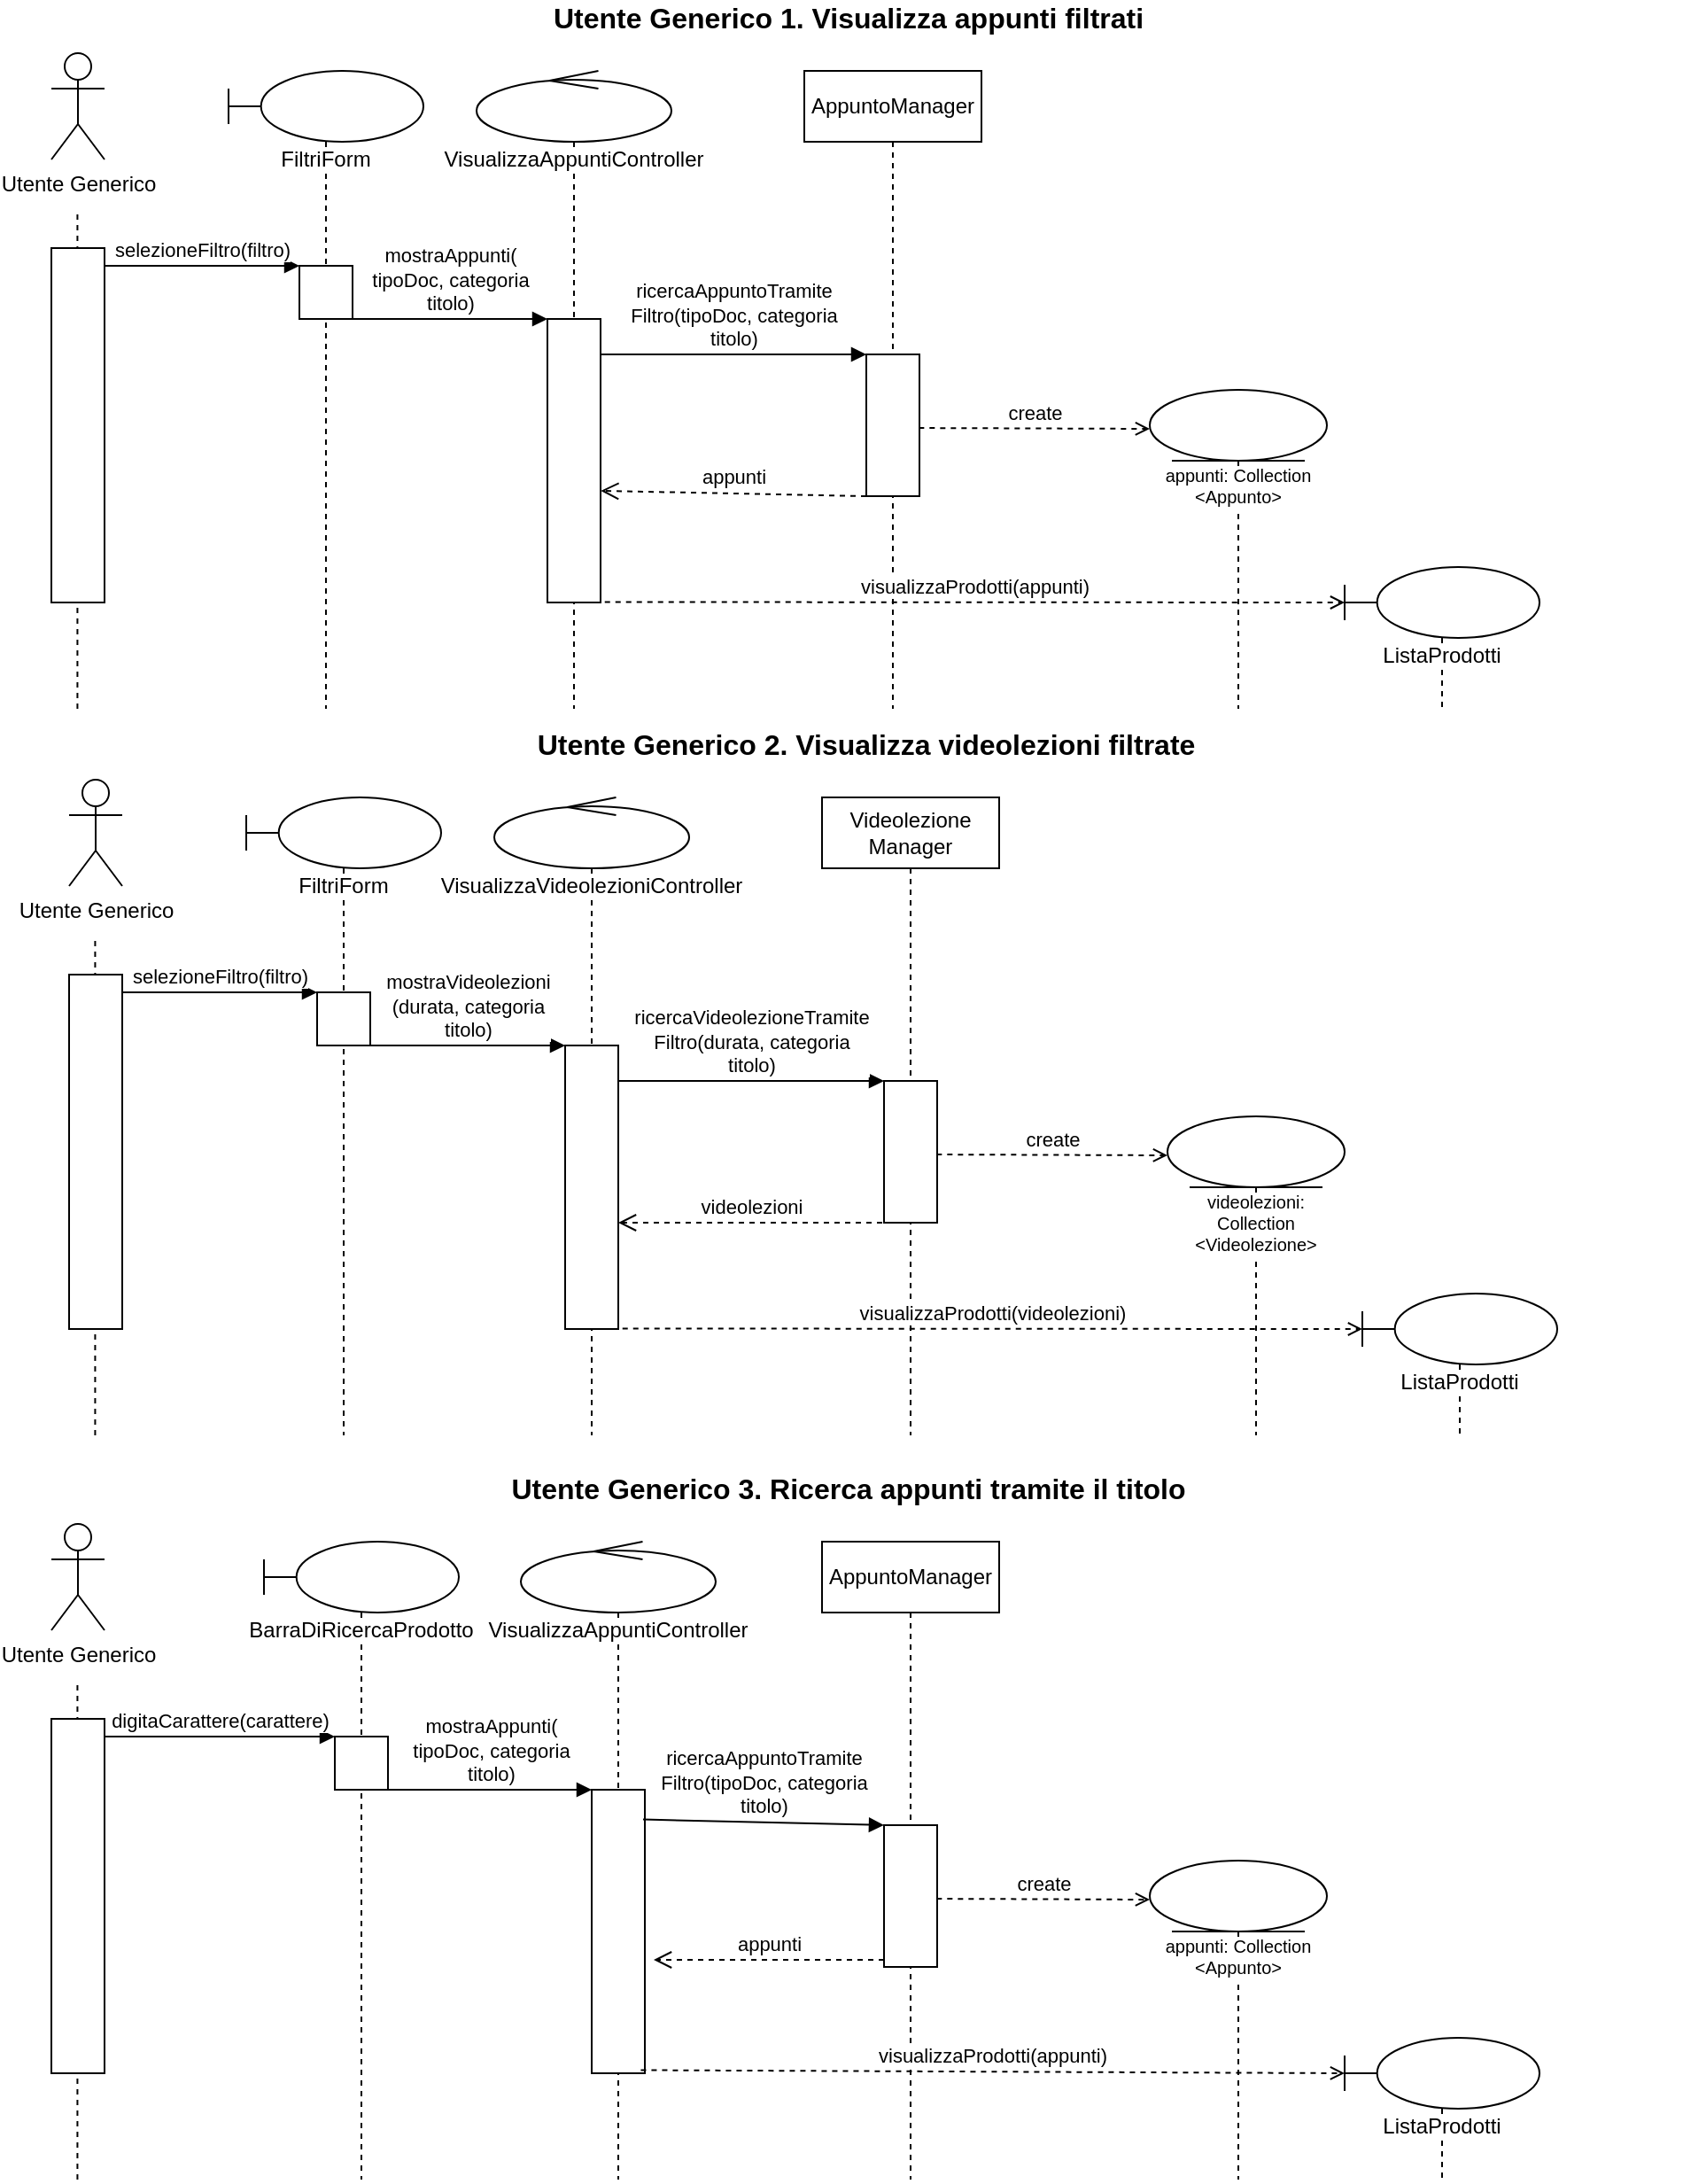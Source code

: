 <mxfile version="14.3.1" type="device" pages="20"><diagram id="kgpKYQtTHZ0yAKxKKP6v" name="Utente Generico - 1"><mxGraphModel dx="1422" dy="794" grid="1" gridSize="10" guides="1" tooltips="1" connect="1" arrows="1" fold="1" page="1" pageScale="1" pageWidth="850" pageHeight="1100" math="0" shadow="0"><root><mxCell id="0"/><mxCell id="1" parent="0"/><mxCell id="kEvOiOkh26kUDM349w0I-1" value="Utente Generico" style="shape=umlActor;verticalLabelPosition=bottom;verticalAlign=top;html=1;outlineConnect=0;" parent="1" vertex="1"><mxGeometry x="50" y="50" width="30" height="60" as="geometry"/></mxCell><mxCell id="kEvOiOkh26kUDM349w0I-4" value="" style="endArrow=none;dashed=1;html=1;" parent="1" edge="1"><mxGeometry width="50" height="50" relative="1" as="geometry"><mxPoint x="64.71" y="420" as="sourcePoint"/><mxPoint x="64.71" y="140" as="targetPoint"/></mxGeometry></mxCell><mxCell id="kEvOiOkh26kUDM349w0I-5" value="" style="html=1;points=[];perimeter=orthogonalPerimeter;" parent="1" vertex="1"><mxGeometry x="50" y="160" width="30" height="200" as="geometry"/></mxCell><mxCell id="kEvOiOkh26kUDM349w0I-6" value="&lt;span style=&quot;background-color: rgb(255 , 255 , 255)&quot;&gt;FiltriForm&lt;/span&gt;" style="shape=umlLifeline;participant=umlBoundary;perimeter=lifelinePerimeter;whiteSpace=wrap;html=1;container=1;collapsible=0;recursiveResize=0;verticalAlign=top;spacingTop=36;outlineConnect=0;" parent="1" vertex="1"><mxGeometry x="150" y="60" width="110" height="360" as="geometry"/></mxCell><mxCell id="kEvOiOkh26kUDM349w0I-8" value="" style="html=1;points=[];perimeter=orthogonalPerimeter;" parent="1" vertex="1"><mxGeometry x="190" y="170" width="30" height="30" as="geometry"/></mxCell><mxCell id="kEvOiOkh26kUDM349w0I-9" value="selezioneFiltro(filtro)" style="html=1;verticalAlign=bottom;endArrow=block;entryX=0;entryY=0;" parent="1" target="kEvOiOkh26kUDM349w0I-8" edge="1"><mxGeometry relative="1" as="geometry"><mxPoint x="80" y="170" as="sourcePoint"/></mxGeometry></mxCell><mxCell id="kEvOiOkh26kUDM349w0I-12" value="mostraAppunti(&lt;br&gt;tipoDoc, categoria&lt;br&gt;titolo)" style="html=1;verticalAlign=bottom;endArrow=block;entryX=0;entryY=0;" parent="1" source="kEvOiOkh26kUDM349w0I-8" edge="1"><mxGeometry relative="1" as="geometry"><mxPoint x="260" y="200" as="sourcePoint"/><mxPoint x="330" y="200" as="targetPoint"/></mxGeometry></mxCell><mxCell id="kEvOiOkh26kUDM349w0I-14" value="&lt;span style=&quot;background-color: rgb(255 , 255 , 255)&quot;&gt;VisualizzaAppuntiController&lt;/span&gt;" style="shape=umlLifeline;participant=umlControl;perimeter=lifelinePerimeter;whiteSpace=wrap;html=1;container=1;collapsible=0;recursiveResize=0;verticalAlign=top;spacingTop=36;outlineConnect=0;" parent="1" vertex="1"><mxGeometry x="290" y="60" width="110" height="360" as="geometry"/></mxCell><mxCell id="kEvOiOkh26kUDM349w0I-15" value="" style="html=1;points=[];perimeter=orthogonalPerimeter;" parent="1" vertex="1"><mxGeometry x="330" y="200" width="30" height="160" as="geometry"/></mxCell><mxCell id="kEvOiOkh26kUDM349w0I-18" value="&lt;span&gt;AppuntoManager&lt;/span&gt;" style="shape=umlLifeline;perimeter=lifelinePerimeter;whiteSpace=wrap;html=1;container=1;collapsible=0;recursiveResize=0;outlineConnect=0;" parent="1" vertex="1"><mxGeometry x="475" y="60" width="100" height="360" as="geometry"/></mxCell><mxCell id="kEvOiOkh26kUDM349w0I-19" value="" style="html=1;points=[];perimeter=orthogonalPerimeter;" parent="1" vertex="1"><mxGeometry x="510" y="220" width="30" height="80" as="geometry"/></mxCell><mxCell id="kEvOiOkh26kUDM349w0I-20" value="ricercaAppuntoTramite&lt;br&gt;Filtro(tipoDoc, categoria&lt;br&gt;titolo)" style="html=1;verticalAlign=bottom;endArrow=block;entryX=0;entryY=0;" parent="1" target="kEvOiOkh26kUDM349w0I-19" edge="1"><mxGeometry relative="1" as="geometry"><mxPoint x="360" y="220" as="sourcePoint"/></mxGeometry></mxCell><mxCell id="kEvOiOkh26kUDM349w0I-21" value="appunti" style="html=1;verticalAlign=bottom;endArrow=open;dashed=1;endSize=8;exitX=0;exitY=1;exitDx=0;exitDy=0;exitPerimeter=0;entryX=1.004;entryY=0.606;entryDx=0;entryDy=0;entryPerimeter=0;" parent="1" source="kEvOiOkh26kUDM349w0I-19" target="kEvOiOkh26kUDM349w0I-15" edge="1"><mxGeometry relative="1" as="geometry"><mxPoint x="360" y="296" as="targetPoint"/></mxGeometry></mxCell><mxCell id="kEvOiOkh26kUDM349w0I-22" value="appunti: Collection&lt;br&gt;&amp;lt;Appunto&amp;gt;" style="shape=umlLifeline;participant=umlEntity;perimeter=lifelinePerimeter;whiteSpace=wrap;html=1;container=1;collapsible=0;recursiveResize=0;verticalAlign=top;spacingTop=36;outlineConnect=0;labelBorderColor=none;labelBackgroundColor=#ffffff;fontSize=10;" parent="1" vertex="1"><mxGeometry x="670" y="240" width="100" height="180" as="geometry"/></mxCell><mxCell id="kEvOiOkh26kUDM349w0I-24" value="create" style="html=1;verticalAlign=bottom;endArrow=open;exitX=0.989;exitY=0.519;exitDx=0;exitDy=0;exitPerimeter=0;dashed=1;endFill=0;" parent="1" source="kEvOiOkh26kUDM349w0I-19" edge="1"><mxGeometry relative="1" as="geometry"><mxPoint x="540" y="260" as="sourcePoint"/><mxPoint x="670" y="262" as="targetPoint"/></mxGeometry></mxCell><mxCell id="0itDe-FdCKLSx1yMluvR-1" value="Utente Generico 1. Visualizza appunti filtrati" style="text;html=1;strokeColor=none;fillColor=none;align=center;verticalAlign=middle;whiteSpace=wrap;rounded=0;fontSize=16;fontStyle=1" parent="1" vertex="1"><mxGeometry x="40" y="20" width="920" height="20" as="geometry"/></mxCell><mxCell id="47KDhSobgUMs2PxKUQBa-2" value="&lt;span style=&quot;background-color: rgb(255 , 255 , 255)&quot;&gt;ListaProdotti&lt;/span&gt;" style="shape=umlLifeline;participant=umlBoundary;perimeter=lifelinePerimeter;whiteSpace=wrap;html=1;container=1;collapsible=0;recursiveResize=0;verticalAlign=top;spacingTop=36;outlineConnect=0;" parent="1" vertex="1"><mxGeometry x="780" y="340" width="110" height="80" as="geometry"/></mxCell><mxCell id="47KDhSobgUMs2PxKUQBa-4" value="visualizzaProdotti(appunti)" style="html=1;verticalAlign=bottom;endArrow=open;dashed=1;exitX=1.079;exitY=0.946;exitDx=0;exitDy=0;exitPerimeter=0;endFill=0;" parent="1" edge="1"><mxGeometry relative="1" as="geometry"><mxPoint x="362.37" y="359.74" as="sourcePoint"/><mxPoint x="780" y="360" as="targetPoint"/></mxGeometry></mxCell><mxCell id="rloc_14OdAAJ5cDGAaSd-2" value="Utente Generico" style="shape=umlActor;verticalLabelPosition=bottom;verticalAlign=top;html=1;outlineConnect=0;" parent="1" vertex="1"><mxGeometry x="60" y="460" width="30" height="60" as="geometry"/></mxCell><mxCell id="rloc_14OdAAJ5cDGAaSd-3" value="" style="endArrow=none;dashed=1;html=1;" parent="1" edge="1"><mxGeometry width="50" height="50" relative="1" as="geometry"><mxPoint x="74.71" y="830" as="sourcePoint"/><mxPoint x="74.71" y="550" as="targetPoint"/></mxGeometry></mxCell><mxCell id="rloc_14OdAAJ5cDGAaSd-4" value="" style="html=1;points=[];perimeter=orthogonalPerimeter;" parent="1" vertex="1"><mxGeometry x="60" y="570" width="30" height="200" as="geometry"/></mxCell><mxCell id="rloc_14OdAAJ5cDGAaSd-5" value="&lt;span style=&quot;background-color: rgb(255 , 255 , 255)&quot;&gt;FiltriForm&lt;/span&gt;" style="shape=umlLifeline;participant=umlBoundary;perimeter=lifelinePerimeter;whiteSpace=wrap;html=1;container=1;collapsible=0;recursiveResize=0;verticalAlign=top;spacingTop=36;outlineConnect=0;" parent="1" vertex="1"><mxGeometry x="160" y="470" width="110" height="360" as="geometry"/></mxCell><mxCell id="rloc_14OdAAJ5cDGAaSd-6" value="" style="html=1;points=[];perimeter=orthogonalPerimeter;" parent="1" vertex="1"><mxGeometry x="200" y="580" width="30" height="30" as="geometry"/></mxCell><mxCell id="rloc_14OdAAJ5cDGAaSd-7" value="selezioneFiltro(filtro)" style="html=1;verticalAlign=bottom;endArrow=block;entryX=0;entryY=0;" parent="1" target="rloc_14OdAAJ5cDGAaSd-6" edge="1"><mxGeometry relative="1" as="geometry"><mxPoint x="90" y="580" as="sourcePoint"/></mxGeometry></mxCell><mxCell id="rloc_14OdAAJ5cDGAaSd-8" value="mostraVideolezioni&lt;br&gt;(durata, categoria&lt;br&gt;titolo)" style="html=1;verticalAlign=bottom;endArrow=block;entryX=0;entryY=0;" parent="1" source="rloc_14OdAAJ5cDGAaSd-6" edge="1"><mxGeometry relative="1" as="geometry"><mxPoint x="270" y="610" as="sourcePoint"/><mxPoint x="340" y="610" as="targetPoint"/></mxGeometry></mxCell><mxCell id="rloc_14OdAAJ5cDGAaSd-9" value="&lt;span style=&quot;background-color: rgb(255 , 255 , 255)&quot;&gt;VisualizzaVideolezioniController&lt;/span&gt;" style="shape=umlLifeline;participant=umlControl;perimeter=lifelinePerimeter;whiteSpace=wrap;html=1;container=1;collapsible=0;recursiveResize=0;verticalAlign=top;spacingTop=36;outlineConnect=0;" parent="1" vertex="1"><mxGeometry x="300" y="470" width="110" height="360" as="geometry"/></mxCell><mxCell id="rloc_14OdAAJ5cDGAaSd-10" value="" style="html=1;points=[];perimeter=orthogonalPerimeter;" parent="1" vertex="1"><mxGeometry x="340" y="610" width="30" height="160" as="geometry"/></mxCell><mxCell id="rloc_14OdAAJ5cDGAaSd-11" value="&lt;span&gt;Videolezione&lt;br&gt;Manager&lt;br&gt;&lt;/span&gt;" style="shape=umlLifeline;perimeter=lifelinePerimeter;whiteSpace=wrap;html=1;container=1;collapsible=0;recursiveResize=0;outlineConnect=0;" parent="1" vertex="1"><mxGeometry x="485" y="470" width="100" height="360" as="geometry"/></mxCell><mxCell id="rloc_14OdAAJ5cDGAaSd-12" value="" style="html=1;points=[];perimeter=orthogonalPerimeter;" parent="1" vertex="1"><mxGeometry x="520" y="630" width="30" height="80" as="geometry"/></mxCell><mxCell id="rloc_14OdAAJ5cDGAaSd-13" value="ricercaVideolezioneTramite&lt;br&gt;Filtro(durata, categoria&lt;br&gt;titolo)" style="html=1;verticalAlign=bottom;endArrow=block;entryX=0;entryY=0;" parent="1" target="rloc_14OdAAJ5cDGAaSd-12" edge="1"><mxGeometry relative="1" as="geometry"><mxPoint x="370" y="630" as="sourcePoint"/></mxGeometry></mxCell><mxCell id="rloc_14OdAAJ5cDGAaSd-14" value="videolezioni" style="html=1;verticalAlign=bottom;endArrow=open;dashed=1;endSize=8;" parent="1" edge="1"><mxGeometry relative="1" as="geometry"><mxPoint x="370" y="710" as="targetPoint"/><mxPoint x="519" y="710" as="sourcePoint"/></mxGeometry></mxCell><mxCell id="rloc_14OdAAJ5cDGAaSd-15" value="videolezioni:&lt;br&gt;Collection &amp;lt;Videolezione&amp;gt;" style="shape=umlLifeline;participant=umlEntity;perimeter=lifelinePerimeter;whiteSpace=wrap;html=1;container=1;collapsible=0;recursiveResize=0;verticalAlign=top;spacingTop=36;outlineConnect=0;labelBorderColor=none;labelBackgroundColor=#ffffff;fontSize=10;" parent="1" vertex="1"><mxGeometry x="680" y="650" width="100" height="180" as="geometry"/></mxCell><mxCell id="rloc_14OdAAJ5cDGAaSd-16" value="create" style="html=1;verticalAlign=bottom;endArrow=open;exitX=0.989;exitY=0.519;exitDx=0;exitDy=0;exitPerimeter=0;dashed=1;endFill=0;" parent="1" source="rloc_14OdAAJ5cDGAaSd-12" edge="1"><mxGeometry relative="1" as="geometry"><mxPoint x="550" y="670" as="sourcePoint"/><mxPoint x="680" y="672" as="targetPoint"/></mxGeometry></mxCell><mxCell id="rloc_14OdAAJ5cDGAaSd-17" value="Utente Generico 2. Visualizza videolezioni filtrate" style="text;html=1;strokeColor=none;fillColor=none;align=center;verticalAlign=middle;whiteSpace=wrap;rounded=0;fontSize=16;fontStyle=1" parent="1" vertex="1"><mxGeometry x="50" y="430" width="920" height="20" as="geometry"/></mxCell><mxCell id="rloc_14OdAAJ5cDGAaSd-18" value="&lt;span style=&quot;background-color: rgb(255 , 255 , 255)&quot;&gt;ListaProdotti&lt;/span&gt;" style="shape=umlLifeline;participant=umlBoundary;perimeter=lifelinePerimeter;whiteSpace=wrap;html=1;container=1;collapsible=0;recursiveResize=0;verticalAlign=top;spacingTop=36;outlineConnect=0;" parent="1" vertex="1"><mxGeometry x="790" y="750" width="110" height="80" as="geometry"/></mxCell><mxCell id="rloc_14OdAAJ5cDGAaSd-19" value="visualizzaProdotti(videolezioni)" style="html=1;verticalAlign=bottom;endArrow=open;dashed=1;exitX=1.079;exitY=0.946;exitDx=0;exitDy=0;exitPerimeter=0;endFill=0;" parent="1" edge="1"><mxGeometry relative="1" as="geometry"><mxPoint x="372.37" y="769.74" as="sourcePoint"/><mxPoint x="790" y="770" as="targetPoint"/></mxGeometry></mxCell><mxCell id="cB2YVRHtCIY6VjSfllq3-1" value="Utente Generico" style="shape=umlActor;verticalLabelPosition=bottom;verticalAlign=top;html=1;outlineConnect=0;" parent="1" vertex="1"><mxGeometry x="50" y="880" width="30" height="60" as="geometry"/></mxCell><mxCell id="cB2YVRHtCIY6VjSfllq3-2" value="" style="endArrow=none;dashed=1;html=1;" parent="1" edge="1"><mxGeometry width="50" height="50" relative="1" as="geometry"><mxPoint x="64.71" y="1250.0" as="sourcePoint"/><mxPoint x="64.71" y="970" as="targetPoint"/></mxGeometry></mxCell><mxCell id="cB2YVRHtCIY6VjSfllq3-3" value="" style="html=1;points=[];perimeter=orthogonalPerimeter;" parent="1" vertex="1"><mxGeometry x="50" y="990" width="30" height="200" as="geometry"/></mxCell><mxCell id="cB2YVRHtCIY6VjSfllq3-4" value="&lt;span style=&quot;background-color: rgb(255 , 255 , 255)&quot;&gt;BarraDiRicercaProdotto&lt;/span&gt;" style="shape=umlLifeline;participant=umlBoundary;perimeter=lifelinePerimeter;whiteSpace=wrap;html=1;container=1;collapsible=0;recursiveResize=0;verticalAlign=top;spacingTop=36;outlineConnect=0;" parent="1" vertex="1"><mxGeometry x="170" y="890" width="110" height="360" as="geometry"/></mxCell><mxCell id="cB2YVRHtCIY6VjSfllq3-5" value="" style="html=1;points=[];perimeter=orthogonalPerimeter;" parent="cB2YVRHtCIY6VjSfllq3-4" vertex="1"><mxGeometry x="40" y="110" width="30" height="30" as="geometry"/></mxCell><mxCell id="cB2YVRHtCIY6VjSfllq3-6" value="digitaCarattere(carattere)" style="html=1;verticalAlign=bottom;endArrow=block;entryX=0;entryY=0;" parent="1" target="cB2YVRHtCIY6VjSfllq3-5" edge="1"><mxGeometry relative="1" as="geometry"><mxPoint x="80" y="1000" as="sourcePoint"/></mxGeometry></mxCell><mxCell id="cB2YVRHtCIY6VjSfllq3-7" value="mostraAppunti(&lt;br&gt;tipoDoc, categoria&lt;br&gt;titolo)" style="html=1;verticalAlign=bottom;endArrow=block;entryX=0;entryY=0;entryDx=0;entryDy=0;entryPerimeter=0;" parent="1" source="cB2YVRHtCIY6VjSfllq3-5" target="cB2YVRHtCIY6VjSfllq3-9" edge="1"><mxGeometry relative="1" as="geometry"><mxPoint x="260" y="1030" as="sourcePoint"/><mxPoint x="330" y="1030" as="targetPoint"/><Array as="points"><mxPoint x="300" y="1030"/></Array></mxGeometry></mxCell><mxCell id="cB2YVRHtCIY6VjSfllq3-8" value="&lt;span style=&quot;background-color: rgb(255 , 255 , 255)&quot;&gt;VisualizzaAppuntiController&lt;/span&gt;" style="shape=umlLifeline;participant=umlControl;perimeter=lifelinePerimeter;whiteSpace=wrap;html=1;container=1;collapsible=0;recursiveResize=0;verticalAlign=top;spacingTop=36;outlineConnect=0;" parent="1" vertex="1"><mxGeometry x="315" y="890" width="110" height="360" as="geometry"/></mxCell><mxCell id="cB2YVRHtCIY6VjSfllq3-9" value="" style="html=1;points=[];perimeter=orthogonalPerimeter;" parent="cB2YVRHtCIY6VjSfllq3-8" vertex="1"><mxGeometry x="40" y="140" width="30" height="160" as="geometry"/></mxCell><mxCell id="cB2YVRHtCIY6VjSfllq3-10" value="AppuntoManager" style="shape=umlLifeline;perimeter=lifelinePerimeter;whiteSpace=wrap;html=1;container=1;collapsible=0;recursiveResize=0;outlineConnect=0;" parent="1" vertex="1"><mxGeometry x="485" y="890" width="100" height="360" as="geometry"/></mxCell><mxCell id="cB2YVRHtCIY6VjSfllq3-11" value="" style="html=1;points=[];perimeter=orthogonalPerimeter;" parent="1" vertex="1"><mxGeometry x="520" y="1050" width="30" height="80" as="geometry"/></mxCell><mxCell id="cB2YVRHtCIY6VjSfllq3-12" value="ricercaAppuntoTramite&lt;br&gt;Filtro(tipoDoc, categoria&lt;br&gt;titolo)" style="html=1;verticalAlign=bottom;endArrow=block;entryX=0;entryY=0;exitX=0.967;exitY=0.105;exitDx=0;exitDy=0;exitPerimeter=0;" parent="1" source="cB2YVRHtCIY6VjSfllq3-9" target="cB2YVRHtCIY6VjSfllq3-11" edge="1"><mxGeometry relative="1" as="geometry"><mxPoint x="390" y="1050" as="sourcePoint"/></mxGeometry></mxCell><mxCell id="cB2YVRHtCIY6VjSfllq3-13" value="appunti" style="html=1;verticalAlign=bottom;endArrow=open;dashed=1;endSize=8;exitX=0;exitY=0.95;" parent="1" source="cB2YVRHtCIY6VjSfllq3-11" edge="1"><mxGeometry relative="1" as="geometry"><mxPoint x="390" y="1126" as="targetPoint"/></mxGeometry></mxCell><mxCell id="cB2YVRHtCIY6VjSfllq3-14" value="appunti: Collection&lt;br&gt;&amp;lt;Appunto&amp;gt;" style="shape=umlLifeline;participant=umlEntity;perimeter=lifelinePerimeter;whiteSpace=wrap;html=1;container=1;collapsible=0;recursiveResize=0;verticalAlign=top;spacingTop=36;outlineConnect=0;labelBorderColor=none;labelBackgroundColor=#ffffff;fontSize=10;" parent="1" vertex="1"><mxGeometry x="670" y="1070" width="100" height="180" as="geometry"/></mxCell><mxCell id="cB2YVRHtCIY6VjSfllq3-15" value="create" style="html=1;verticalAlign=bottom;endArrow=open;exitX=0.989;exitY=0.519;exitDx=0;exitDy=0;exitPerimeter=0;dashed=1;endFill=0;" parent="1" source="cB2YVRHtCIY6VjSfllq3-11" edge="1"><mxGeometry relative="1" as="geometry"><mxPoint x="540" y="1090" as="sourcePoint"/><mxPoint x="670" y="1092.0" as="targetPoint"/></mxGeometry></mxCell><mxCell id="cB2YVRHtCIY6VjSfllq3-16" value="Utente Generico 3. Ricerca appunti tramite il titolo" style="text;html=1;strokeColor=none;fillColor=none;align=center;verticalAlign=middle;whiteSpace=wrap;rounded=0;fontSize=16;fontStyle=1" parent="1" vertex="1"><mxGeometry x="40" y="850" width="920" height="20" as="geometry"/></mxCell><mxCell id="cB2YVRHtCIY6VjSfllq3-17" value="&lt;span style=&quot;background-color: rgb(255 , 255 , 255)&quot;&gt;ListaProdotti&lt;/span&gt;" style="shape=umlLifeline;participant=umlBoundary;perimeter=lifelinePerimeter;whiteSpace=wrap;html=1;container=1;collapsible=0;recursiveResize=0;verticalAlign=top;spacingTop=36;outlineConnect=0;" parent="1" vertex="1"><mxGeometry x="780" y="1170" width="110" height="80" as="geometry"/></mxCell><mxCell id="cB2YVRHtCIY6VjSfllq3-18" value="visualizzaProdotti(appunti)" style="html=1;verticalAlign=bottom;endArrow=open;dashed=1;endFill=0;exitX=0.924;exitY=0.989;exitDx=0;exitDy=0;exitPerimeter=0;" parent="1" source="cB2YVRHtCIY6VjSfllq3-9" edge="1"><mxGeometry relative="1" as="geometry"><mxPoint x="400" y="1190" as="sourcePoint"/><mxPoint x="780" y="1190.0" as="targetPoint"/></mxGeometry></mxCell></root></mxGraphModel></diagram><diagram id="3Xax9mdkBl9LsrI0VFvG" name="Utente Generico - 2"><mxGraphModel dx="2088" dy="-406" grid="1" gridSize="10" guides="1" tooltips="1" connect="1" arrows="1" fold="1" page="1" pageScale="1" pageWidth="827" pageHeight="1169" math="0" shadow="0"><root><mxCell id="eNSKuco4kpxWVJk9aYAg-0"/><mxCell id="eNSKuco4kpxWVJk9aYAg-1" parent="eNSKuco4kpxWVJk9aYAg-0"/><mxCell id="5CxeYs6VLnQdTMnw-RW6-0" value="Utente Generico" style="shape=umlActor;verticalLabelPosition=bottom;verticalAlign=top;html=1;outlineConnect=0;" parent="eNSKuco4kpxWVJk9aYAg-1" vertex="1"><mxGeometry x="70" y="1650" width="30" height="60" as="geometry"/></mxCell><mxCell id="5CxeYs6VLnQdTMnw-RW6-1" value="" style="endArrow=none;dashed=1;html=1;" parent="eNSKuco4kpxWVJk9aYAg-1" edge="1"><mxGeometry width="50" height="50" relative="1" as="geometry"><mxPoint x="84.71" y="2020" as="sourcePoint"/><mxPoint x="84.71" y="1740" as="targetPoint"/></mxGeometry></mxCell><mxCell id="5CxeYs6VLnQdTMnw-RW6-2" value="" style="html=1;points=[];perimeter=orthogonalPerimeter;" parent="eNSKuco4kpxWVJk9aYAg-1" vertex="1"><mxGeometry x="70" y="1760" width="30" height="200" as="geometry"/></mxCell><mxCell id="5CxeYs6VLnQdTMnw-RW6-3" value="&lt;span style=&quot;background-color: rgb(255 , 255 , 255)&quot;&gt;BarraDiRicercaTutor&lt;/span&gt;" style="shape=umlLifeline;participant=umlBoundary;perimeter=lifelinePerimeter;whiteSpace=wrap;html=1;container=1;collapsible=0;recursiveResize=0;verticalAlign=top;spacingTop=36;outlineConnect=0;" parent="eNSKuco4kpxWVJk9aYAg-1" vertex="1"><mxGeometry x="190" y="1660" width="110" height="360" as="geometry"/></mxCell><mxCell id="5CxeYs6VLnQdTMnw-RW6-4" value="" style="html=1;points=[];perimeter=orthogonalPerimeter;" parent="5CxeYs6VLnQdTMnw-RW6-3" vertex="1"><mxGeometry x="40" y="110" width="30" height="30" as="geometry"/></mxCell><mxCell id="5CxeYs6VLnQdTMnw-RW6-5" value="digitaCarattere(carattere)" style="html=1;verticalAlign=bottom;endArrow=block;entryX=0;entryY=0;" parent="eNSKuco4kpxWVJk9aYAg-1" target="5CxeYs6VLnQdTMnw-RW6-4" edge="1"><mxGeometry relative="1" as="geometry"><mxPoint x="100" y="1770" as="sourcePoint"/></mxGeometry></mxCell><mxCell id="5CxeYs6VLnQdTMnw-RW6-6" value="mostraTutor&lt;br&gt;(cognome, specializzazione)" style="html=1;verticalAlign=bottom;endArrow=block;entryX=0;entryY=0;entryDx=0;entryDy=0;entryPerimeter=0;" parent="eNSKuco4kpxWVJk9aYAg-1" source="5CxeYs6VLnQdTMnw-RW6-4" target="5CxeYs6VLnQdTMnw-RW6-8" edge="1"><mxGeometry relative="1" as="geometry"><mxPoint x="280" y="1800" as="sourcePoint"/><mxPoint x="350" y="1800" as="targetPoint"/><Array as="points"><mxPoint x="320" y="1800"/></Array></mxGeometry></mxCell><mxCell id="5CxeYs6VLnQdTMnw-RW6-7" value="&lt;span&gt;VisualizzaTutorsController&lt;/span&gt;" style="shape=umlLifeline;participant=umlControl;perimeter=lifelinePerimeter;whiteSpace=wrap;html=1;container=1;collapsible=0;recursiveResize=0;verticalAlign=top;spacingTop=36;outlineConnect=0;" parent="eNSKuco4kpxWVJk9aYAg-1" vertex="1"><mxGeometry x="360" y="1660" width="110" height="360" as="geometry"/></mxCell><mxCell id="5CxeYs6VLnQdTMnw-RW6-8" value="" style="html=1;points=[];perimeter=orthogonalPerimeter;" parent="5CxeYs6VLnQdTMnw-RW6-7" vertex="1"><mxGeometry x="45" y="140" width="30" height="160" as="geometry"/></mxCell><mxCell id="5CxeYs6VLnQdTMnw-RW6-9" value="TutorManager" style="shape=umlLifeline;perimeter=lifelinePerimeter;whiteSpace=wrap;html=1;container=1;collapsible=0;recursiveResize=0;outlineConnect=0;" parent="eNSKuco4kpxWVJk9aYAg-1" vertex="1"><mxGeometry x="540" y="1660" width="100" height="360" as="geometry"/></mxCell><mxCell id="5CxeYs6VLnQdTMnw-RW6-10" value="" style="html=1;points=[];perimeter=orthogonalPerimeter;" parent="5CxeYs6VLnQdTMnw-RW6-9" vertex="1"><mxGeometry x="35" y="160" width="30" height="80" as="geometry"/></mxCell><mxCell id="5CxeYs6VLnQdTMnw-RW6-11" value="ricercaTutorTramite&lt;br&gt;Filtro(cognome, &lt;br&gt;specializzazione)" style="html=1;verticalAlign=bottom;endArrow=block;entryX=0;entryY=0;" parent="eNSKuco4kpxWVJk9aYAg-1" target="5CxeYs6VLnQdTMnw-RW6-10" edge="1"><mxGeometry relative="1" as="geometry"><mxPoint x="437" y="1820" as="sourcePoint"/></mxGeometry></mxCell><mxCell id="5CxeYs6VLnQdTMnw-RW6-12" value="tutors" style="html=1;verticalAlign=bottom;endArrow=open;dashed=1;endSize=8;exitX=0;exitY=0.95;entryX=1.011;entryY=0.602;entryDx=0;entryDy=0;entryPerimeter=0;" parent="eNSKuco4kpxWVJk9aYAg-1" source="5CxeYs6VLnQdTMnw-RW6-10" target="5CxeYs6VLnQdTMnw-RW6-8" edge="1"><mxGeometry relative="1" as="geometry"><mxPoint x="440" y="1896" as="targetPoint"/></mxGeometry></mxCell><mxCell id="5CxeYs6VLnQdTMnw-RW6-13" value="tutors: Collection&lt;br&gt;&amp;lt;Tutor&amp;gt;" style="shape=umlLifeline;participant=umlEntity;perimeter=lifelinePerimeter;whiteSpace=wrap;html=1;container=1;collapsible=0;recursiveResize=0;verticalAlign=top;spacingTop=36;outlineConnect=0;labelBorderColor=none;labelBackgroundColor=#ffffff;fontSize=10;" parent="eNSKuco4kpxWVJk9aYAg-1" vertex="1"><mxGeometry x="690" y="1840" width="100" height="180" as="geometry"/></mxCell><mxCell id="5CxeYs6VLnQdTMnw-RW6-14" value="create" style="html=1;verticalAlign=bottom;endArrow=open;exitX=0.989;exitY=0.519;exitDx=0;exitDy=0;exitPerimeter=0;dashed=1;endFill=0;" parent="eNSKuco4kpxWVJk9aYAg-1" source="5CxeYs6VLnQdTMnw-RW6-10" edge="1"><mxGeometry relative="1" as="geometry"><mxPoint x="560" y="1860" as="sourcePoint"/><mxPoint x="690" y="1862" as="targetPoint"/></mxGeometry></mxCell><mxCell id="5CxeYs6VLnQdTMnw-RW6-15" value="Utente Generico 5. Ricerca tutor tramite il cognome" style="text;html=1;strokeColor=none;fillColor=none;align=center;verticalAlign=middle;whiteSpace=wrap;rounded=0;fontSize=16;fontStyle=1" parent="eNSKuco4kpxWVJk9aYAg-1" vertex="1"><mxGeometry x="60" y="1620" width="920" height="20" as="geometry"/></mxCell><mxCell id="5CxeYs6VLnQdTMnw-RW6-16" value="&lt;span&gt;ListaTutors&lt;/span&gt;" style="shape=umlLifeline;participant=umlBoundary;perimeter=lifelinePerimeter;whiteSpace=wrap;html=1;container=1;collapsible=0;recursiveResize=0;verticalAlign=top;spacingTop=36;outlineConnect=0;" parent="eNSKuco4kpxWVJk9aYAg-1" vertex="1"><mxGeometry x="800" y="1940" width="110" height="80" as="geometry"/></mxCell><mxCell id="5CxeYs6VLnQdTMnw-RW6-17" value="visualizzaTutors(tutors)" style="html=1;verticalAlign=bottom;endArrow=open;dashed=1;endFill=0;" parent="eNSKuco4kpxWVJk9aYAg-1" source="5CxeYs6VLnQdTMnw-RW6-7" edge="1"><mxGeometry relative="1" as="geometry"><mxPoint x="410" y="1960" as="sourcePoint"/><mxPoint x="800" y="1960" as="targetPoint"/></mxGeometry></mxCell><mxCell id="PAEfzpAT-ukvpP1G4gaI-0" value="Utente Generico" style="shape=umlActor;verticalLabelPosition=bottom;verticalAlign=top;html=1;outlineConnect=0;" parent="eNSKuco4kpxWVJk9aYAg-1" vertex="1"><mxGeometry x="70" y="1240" width="30" height="60" as="geometry"/></mxCell><mxCell id="PAEfzpAT-ukvpP1G4gaI-1" value="" style="endArrow=none;dashed=1;html=1;" parent="eNSKuco4kpxWVJk9aYAg-1" edge="1"><mxGeometry width="50" height="50" relative="1" as="geometry"><mxPoint x="84.71" y="1610" as="sourcePoint"/><mxPoint x="84.71" y="1330" as="targetPoint"/></mxGeometry></mxCell><mxCell id="PAEfzpAT-ukvpP1G4gaI-2" value="" style="html=1;points=[];perimeter=orthogonalPerimeter;" parent="eNSKuco4kpxWVJk9aYAg-1" vertex="1"><mxGeometry x="70" y="1350" width="30" height="200" as="geometry"/></mxCell><mxCell id="PAEfzpAT-ukvpP1G4gaI-3" value="&lt;span style=&quot;background-color: rgb(255 , 255 , 255)&quot;&gt;BarraDiRicercaProdotto&lt;/span&gt;" style="shape=umlLifeline;participant=umlBoundary;perimeter=lifelinePerimeter;whiteSpace=wrap;html=1;container=1;collapsible=0;recursiveResize=0;verticalAlign=top;spacingTop=36;outlineConnect=0;" parent="eNSKuco4kpxWVJk9aYAg-1" vertex="1"><mxGeometry x="190" y="1250" width="110" height="360" as="geometry"/></mxCell><mxCell id="PAEfzpAT-ukvpP1G4gaI-4" value="" style="html=1;points=[];perimeter=orthogonalPerimeter;" parent="PAEfzpAT-ukvpP1G4gaI-3" vertex="1"><mxGeometry x="40" y="110" width="30" height="30" as="geometry"/></mxCell><mxCell id="PAEfzpAT-ukvpP1G4gaI-5" value="digitaCarattere(carattere)" style="html=1;verticalAlign=bottom;endArrow=block;entryX=0;entryY=0;" parent="eNSKuco4kpxWVJk9aYAg-1" target="PAEfzpAT-ukvpP1G4gaI-4" edge="1"><mxGeometry relative="1" as="geometry"><mxPoint x="100" y="1360" as="sourcePoint"/></mxGeometry></mxCell><mxCell id="PAEfzpAT-ukvpP1G4gaI-6" value="mostraVideolezioni&lt;br&gt;(durata, categoria&lt;br&gt;titolo)" style="html=1;verticalAlign=bottom;endArrow=block;entryX=0;entryY=0;entryDx=0;entryDy=0;entryPerimeter=0;" parent="eNSKuco4kpxWVJk9aYAg-1" source="PAEfzpAT-ukvpP1G4gaI-4" target="PAEfzpAT-ukvpP1G4gaI-8" edge="1"><mxGeometry relative="1" as="geometry"><mxPoint x="280" y="1390" as="sourcePoint"/><mxPoint x="350" y="1390" as="targetPoint"/><Array as="points"><mxPoint x="320" y="1390"/></Array></mxGeometry></mxCell><mxCell id="PAEfzpAT-ukvpP1G4gaI-7" value="&lt;span style=&quot;background-color: rgb(255 , 255 , 255)&quot;&gt;VisualizzaAppuntiController&lt;/span&gt;" style="shape=umlLifeline;participant=umlControl;perimeter=lifelinePerimeter;whiteSpace=wrap;html=1;container=1;collapsible=0;recursiveResize=0;verticalAlign=top;spacingTop=36;outlineConnect=0;" parent="eNSKuco4kpxWVJk9aYAg-1" vertex="1"><mxGeometry x="335" y="1250" width="110" height="360" as="geometry"/></mxCell><mxCell id="PAEfzpAT-ukvpP1G4gaI-8" value="" style="html=1;points=[];perimeter=orthogonalPerimeter;" parent="PAEfzpAT-ukvpP1G4gaI-7" vertex="1"><mxGeometry x="40" y="140" width="30" height="160" as="geometry"/></mxCell><mxCell id="PAEfzpAT-ukvpP1G4gaI-9" value="Videolezione&lt;br&gt;Manager" style="shape=umlLifeline;perimeter=lifelinePerimeter;whiteSpace=wrap;html=1;container=1;collapsible=0;recursiveResize=0;outlineConnect=0;" parent="eNSKuco4kpxWVJk9aYAg-1" vertex="1"><mxGeometry x="505" y="1250" width="100" height="360" as="geometry"/></mxCell><mxCell id="PAEfzpAT-ukvpP1G4gaI-10" value="" style="html=1;points=[];perimeter=orthogonalPerimeter;" parent="eNSKuco4kpxWVJk9aYAg-1" vertex="1"><mxGeometry x="540" y="1410" width="30" height="80" as="geometry"/></mxCell><mxCell id="PAEfzpAT-ukvpP1G4gaI-11" value="ricercaVideolezioneTramite&lt;br&gt;Filtro(durata, categoria&lt;br&gt;titolo)" style="html=1;verticalAlign=bottom;endArrow=block;entryX=0;entryY=0;" parent="eNSKuco4kpxWVJk9aYAg-1" target="PAEfzpAT-ukvpP1G4gaI-10" edge="1"><mxGeometry relative="1" as="geometry"><mxPoint x="407" y="1410" as="sourcePoint"/></mxGeometry></mxCell><mxCell id="PAEfzpAT-ukvpP1G4gaI-12" value="videolezioni" style="html=1;verticalAlign=bottom;endArrow=open;dashed=1;endSize=8;exitX=0;exitY=0.95;" parent="eNSKuco4kpxWVJk9aYAg-1" source="PAEfzpAT-ukvpP1G4gaI-10" edge="1"><mxGeometry relative="1" as="geometry"><mxPoint x="410" y="1486" as="targetPoint"/></mxGeometry></mxCell><mxCell id="PAEfzpAT-ukvpP1G4gaI-13" value="videolezioni: Collection&lt;br&gt;&amp;lt;Videolezione&amp;gt;" style="shape=umlLifeline;participant=umlEntity;perimeter=lifelinePerimeter;whiteSpace=wrap;html=1;container=1;collapsible=0;recursiveResize=0;verticalAlign=top;spacingTop=36;outlineConnect=0;labelBorderColor=none;labelBackgroundColor=#ffffff;fontSize=10;" parent="eNSKuco4kpxWVJk9aYAg-1" vertex="1"><mxGeometry x="690" y="1430" width="100" height="180" as="geometry"/></mxCell><mxCell id="PAEfzpAT-ukvpP1G4gaI-14" value="create" style="html=1;verticalAlign=bottom;endArrow=open;exitX=0.989;exitY=0.519;exitDx=0;exitDy=0;exitPerimeter=0;dashed=1;endFill=0;" parent="eNSKuco4kpxWVJk9aYAg-1" source="PAEfzpAT-ukvpP1G4gaI-10" edge="1"><mxGeometry relative="1" as="geometry"><mxPoint x="560" y="1450" as="sourcePoint"/><mxPoint x="690" y="1452.0" as="targetPoint"/></mxGeometry></mxCell><mxCell id="PAEfzpAT-ukvpP1G4gaI-15" value="Utente Generico 4. Ricerca videolezioni tramite il titolo" style="text;html=1;strokeColor=none;fillColor=none;align=center;verticalAlign=middle;whiteSpace=wrap;rounded=0;fontSize=16;fontStyle=1" parent="eNSKuco4kpxWVJk9aYAg-1" vertex="1"><mxGeometry x="60" y="1210" width="920" height="20" as="geometry"/></mxCell><mxCell id="PAEfzpAT-ukvpP1G4gaI-16" value="&lt;span style=&quot;background-color: rgb(255 , 255 , 255)&quot;&gt;ListaProdotti&lt;/span&gt;" style="shape=umlLifeline;participant=umlBoundary;perimeter=lifelinePerimeter;whiteSpace=wrap;html=1;container=1;collapsible=0;recursiveResize=0;verticalAlign=top;spacingTop=36;outlineConnect=0;" parent="eNSKuco4kpxWVJk9aYAg-1" vertex="1"><mxGeometry x="800" y="1530" width="110" height="80" as="geometry"/></mxCell><mxCell id="PAEfzpAT-ukvpP1G4gaI-17" value="visualizzaProdotti(videolezioni)" style="html=1;verticalAlign=bottom;endArrow=open;dashed=1;exitX=0.933;exitY=1.003;exitDx=0;exitDy=0;exitPerimeter=0;endFill=0;" parent="eNSKuco4kpxWVJk9aYAg-1" source="PAEfzpAT-ukvpP1G4gaI-8" edge="1"><mxGeometry relative="1" as="geometry"><mxPoint x="410" y="1550" as="sourcePoint"/><mxPoint x="800" y="1550" as="targetPoint"/></mxGeometry></mxCell></root></mxGraphModel></diagram><diagram id="qasr9W_z267dytKS0pLD" name="Visitatore - 1"><mxGraphModel dx="1193" dy="436" grid="1" gridSize="10" guides="1" tooltips="1" connect="1" arrows="1" fold="1" page="1" pageScale="1" pageWidth="827" pageHeight="1169" math="0" shadow="0"><root><mxCell id="sGpv0JIhYcQMF__B8F5H-0"/><mxCell id="sGpv0JIhYcQMF__B8F5H-1" parent="sGpv0JIhYcQMF__B8F5H-0"/><mxCell id="YXf7oEVhJeyZtqwooLNW-0" value="Visitatore" style="shape=umlActor;verticalLabelPosition=bottom;verticalAlign=top;html=1;outlineConnect=0;" parent="sGpv0JIhYcQMF__B8F5H-1" vertex="1"><mxGeometry x="55" y="40" width="30" height="60" as="geometry"/></mxCell><mxCell id="YXf7oEVhJeyZtqwooLNW-1" value="" style="endArrow=none;dashed=1;html=1;" parent="sGpv0JIhYcQMF__B8F5H-1" edge="1"><mxGeometry width="50" height="50" relative="1" as="geometry"><mxPoint x="70" y="480" as="sourcePoint"/><mxPoint x="70" y="130" as="targetPoint"/></mxGeometry></mxCell><mxCell id="YXf7oEVhJeyZtqwooLNW-2" value="" style="html=1;points=[];perimeter=orthogonalPerimeter;" parent="sGpv0JIhYcQMF__B8F5H-1" vertex="1"><mxGeometry x="60" y="150" width="20" height="290" as="geometry"/></mxCell><mxCell id="YXf7oEVhJeyZtqwooLNW-3" value="&lt;span style=&quot;background-color: rgb(255 , 255 , 255)&quot;&gt;RegForm&lt;/span&gt;" style="shape=umlLifeline;participant=umlBoundary;perimeter=lifelinePerimeter;whiteSpace=wrap;html=1;container=1;collapsible=0;recursiveResize=0;verticalAlign=top;spacingTop=36;outlineConnect=0;" parent="sGpv0JIhYcQMF__B8F5H-1" vertex="1"><mxGeometry x="190" y="50" width="110" height="430" as="geometry"/></mxCell><mxCell id="YXf7oEVhJeyZtqwooLNW-5" value="" style="html=1;points=[];perimeter=orthogonalPerimeter;" parent="YXf7oEVhJeyZtqwooLNW-3" vertex="1"><mxGeometry x="45" y="115" width="20" height="60" as="geometry"/></mxCell><mxCell id="YXf7oEVhJeyZtqwooLNW-6" value="inserisci(nome, cognome,&lt;br&gt;e-mail, password,&amp;nbsp;&lt;br&gt;confermaPassword&lt;br&gt;tipo, dataDiNascita, policy)" style="html=1;verticalAlign=bottom;endArrow=block;entryX=-0.017;entryY=0.041;exitX=0.957;exitY=0.041;exitDx=0;exitDy=0;exitPerimeter=0;entryDx=0;entryDy=0;entryPerimeter=0;" parent="sGpv0JIhYcQMF__B8F5H-1" edge="1"><mxGeometry relative="1" as="geometry"><mxPoint x="79.14" y="175.68" as="sourcePoint"/><Array as="points"/><mxPoint x="234.66" y="175.68" as="targetPoint"/></mxGeometry></mxCell><mxCell id="YXf7oEVhJeyZtqwooLNW-17" value="submit()" style="html=1;verticalAlign=bottom;endArrow=block;exitX=0.967;exitY=0.164;exitDx=0;exitDy=0;exitPerimeter=0;entryX=-0.002;entryY=0.604;entryDx=0;entryDy=0;entryPerimeter=0;" parent="sGpv0JIhYcQMF__B8F5H-1" target="YXf7oEVhJeyZtqwooLNW-5" edge="1"><mxGeometry relative="1" as="geometry"><mxPoint x="79.34" y="200.6" as="sourcePoint"/><mxPoint x="230" y="201" as="targetPoint"/></mxGeometry></mxCell><mxCell id="YXf7oEVhJeyZtqwooLNW-19" value="&lt;span style=&quot;font-size: 12px&quot;&gt;RegistrazioneController&lt;/span&gt;" style="shape=umlLifeline;participant=umlControl;perimeter=lifelinePerimeter;whiteSpace=wrap;html=1;container=1;collapsible=0;recursiveResize=0;verticalAlign=top;spacingTop=36;outlineConnect=0;labelBackgroundColor=#ffffff;fontSize=10;" parent="sGpv0JIhYcQMF__B8F5H-1" vertex="1"><mxGeometry x="360" y="45" width="100" height="435" as="geometry"/></mxCell><mxCell id="YXf7oEVhJeyZtqwooLNW-22" value="registra(nome, cognome,&lt;br&gt;e-mail, password,&amp;nbsp;&lt;br&gt;confermaPassword&lt;br&gt;tipo, dataDiNascita, policy)" style="html=1;verticalAlign=bottom;endArrow=block;entryX=0.088;entryY=0.058;entryDx=0;entryDy=0;entryPerimeter=0;exitX=1;exitY=1;exitDx=0;exitDy=0;exitPerimeter=0;" parent="sGpv0JIhYcQMF__B8F5H-1" source="YXf7oEVhJeyZtqwooLNW-5" edge="1"><mxGeometry relative="1" as="geometry"><mxPoint x="255" y="225.42" as="sourcePoint"/><mxPoint x="400.52" y="225.0" as="targetPoint"/></mxGeometry></mxCell><mxCell id="YXf7oEVhJeyZtqwooLNW-26" value="checkEmail(email)" style="html=1;verticalAlign=bottom;endArrow=block;entryX=0;entryY=0;fontSize=10;" parent="sGpv0JIhYcQMF__B8F5H-1" target="YXf7oEVhJeyZtqwooLNW-25" edge="1"><mxGeometry relative="1" as="geometry"><mxPoint x="421" y="236" as="sourcePoint"/></mxGeometry></mxCell><mxCell id="YXf7oEVhJeyZtqwooLNW-27" value="false" style="html=1;verticalAlign=bottom;endArrow=open;dashed=1;endSize=8;exitX=0;exitY=0.95;fontSize=10;" parent="sGpv0JIhYcQMF__B8F5H-1" edge="1"><mxGeometry relative="1" as="geometry"><mxPoint x="421" y="296" as="targetPoint"/><mxPoint x="557.25" y="296" as="sourcePoint"/></mxGeometry></mxCell><mxCell id="YXf7oEVhJeyZtqwooLNW-28" value="AccountManager" style="shape=umlLifeline;perimeter=lifelinePerimeter;whiteSpace=wrap;html=1;container=1;collapsible=0;recursiveResize=0;outlineConnect=0;labelBackgroundColor=#ffffff;fontSize=10;" parent="sGpv0JIhYcQMF__B8F5H-1" vertex="1"><mxGeometry x="510" y="50" width="115" height="430" as="geometry"/></mxCell><mxCell id="YXf7oEVhJeyZtqwooLNW-25" value="" style="html=1;points=[];perimeter=orthogonalPerimeter;labelBackgroundColor=#ffffff;fontSize=10;" parent="YXf7oEVhJeyZtqwooLNW-28" vertex="1"><mxGeometry x="47.25" y="186" width="22.5" height="60" as="geometry"/></mxCell><mxCell id="YXf7oEVhJeyZtqwooLNW-38" value="create(email, password&lt;br&gt;nome, cognome, dataDiNascita)" style="text;strokeColor=none;fillColor=none;align=center;verticalAlign=middle;rounded=0;labelBackgroundColor=#ffffff;fontSize=10;labelBorderColor=none;spacing=0;whiteSpace=wrap;html=1;" parent="YXf7oEVhJeyZtqwooLNW-28" vertex="1"><mxGeometry x="-81" y="261.21" width="200" height="20" as="geometry"/></mxCell><mxCell id="YXf7oEVhJeyZtqwooLNW-29" value="" style="html=1;points=[];perimeter=orthogonalPerimeter;labelBackgroundColor=#ffffff;fontSize=10;" parent="sGpv0JIhYcQMF__B8F5H-1" vertex="1"><mxGeometry x="400" y="225" width="20" height="215" as="geometry"/></mxCell><mxCell id="YXf7oEVhJeyZtqwooLNW-35" value="" style="shape=umlLifeline;participant=umlEntity;perimeter=lifelinePerimeter;whiteSpace=wrap;html=1;container=1;collapsible=0;recursiveResize=0;verticalAlign=top;spacingTop=36;outlineConnect=0;labelBackgroundColor=#ffffff;fontSize=10;" parent="sGpv0JIhYcQMF__B8F5H-1" vertex="1"><mxGeometry x="681" y="316" width="115" height="164" as="geometry"/></mxCell><mxCell id="YXf7oEVhJeyZtqwooLNW-36" value="&lt;span style=&quot;background-color: rgb(255 , 255 , 255)&quot;&gt;acq: Acquirente&lt;/span&gt;" style="text;html=1;strokeColor=none;fillColor=none;align=center;verticalAlign=middle;whiteSpace=wrap;rounded=0;" parent="YXf7oEVhJeyZtqwooLNW-35" vertex="1"><mxGeometry y="40" width="125" height="20" as="geometry"/></mxCell><mxCell id="YXf7oEVhJeyZtqwooLNW-40" value="" style="html=1;verticalAlign=bottom;endArrow=open;exitX=1.019;exitY=0.457;exitDx=0;exitDy=0;exitPerimeter=0;dashed=1;endFill=0;" parent="sGpv0JIhYcQMF__B8F5H-1" edge="1"><mxGeometry relative="1" as="geometry"><mxPoint x="421.38" y="336.72" as="sourcePoint"/><mxPoint x="680.5" y="336.72" as="targetPoint"/></mxGeometry></mxCell><mxCell id="z109EIFOE03NXKFR5rym-2" value="&lt;span style=&quot;background-color: rgb(255 , 255 , 255)&quot;&gt;ConfermaMsg&lt;/span&gt;" style="shape=umlLifeline;participant=umlBoundary;perimeter=lifelinePerimeter;whiteSpace=wrap;html=1;container=1;collapsible=0;recursiveResize=0;verticalAlign=top;spacingTop=36;outlineConnect=0;" parent="sGpv0JIhYcQMF__B8F5H-1" vertex="1"><mxGeometry x="800" y="420.0" width="110" height="63.94" as="geometry"/></mxCell><mxCell id="z109EIFOE03NXKFR5rym-5" value="visualizzaMessaggio()" style="html=1;verticalAlign=bottom;endArrow=open;exitX=1;exitY=0.97;exitDx=0;exitDy=0;exitPerimeter=0;dashed=1;endFill=0;" parent="sGpv0JIhYcQMF__B8F5H-1" edge="1"><mxGeometry relative="1" as="geometry"><mxPoint x="420" y="440.0" as="sourcePoint"/><mxPoint x="800" y="440.0" as="targetPoint"/></mxGeometry></mxCell><mxCell id="ezsxFVVFisxYHRX37wH9-0" value="Visitatore 1. Registrazione acquirente" style="text;html=1;strokeColor=none;fillColor=none;align=center;verticalAlign=middle;whiteSpace=wrap;rounded=0;fontSize=16;fontStyle=1" parent="sGpv0JIhYcQMF__B8F5H-1" vertex="1"><mxGeometry x="40" y="10" width="920" height="20" as="geometry"/></mxCell><mxCell id="Tf8u7YnzjUK-nIuYmkXL-0" value="registra(acq)" style="html=1;verticalAlign=bottom;endArrow=block;entryX=0;entryY=0;fontSize=10;exitX=1.133;exitY=0.629;exitDx=0;exitDy=0;exitPerimeter=0;" parent="sGpv0JIhYcQMF__B8F5H-1" target="Tf8u7YnzjUK-nIuYmkXL-2" edge="1"><mxGeometry relative="1" as="geometry"><mxPoint x="421.66" y="390.47" as="sourcePoint"/></mxGeometry></mxCell><mxCell id="Tf8u7YnzjUK-nIuYmkXL-2" value="" style="html=1;points=[];perimeter=orthogonalPerimeter;labelBackgroundColor=#ffffff;fontSize=10;" parent="sGpv0JIhYcQMF__B8F5H-1" vertex="1"><mxGeometry x="555.25" y="390" width="22.5" height="20" as="geometry"/></mxCell><mxCell id="Y_ItnPFE3vuhW8meBjg3-0" value="Visitatore" style="shape=umlActor;verticalLabelPosition=bottom;verticalAlign=top;html=1;outlineConnect=0;" parent="sGpv0JIhYcQMF__B8F5H-1" vertex="1"><mxGeometry x="55" y="520" width="30" height="60" as="geometry"/></mxCell><mxCell id="Y_ItnPFE3vuhW8meBjg3-1" value="" style="endArrow=none;dashed=1;html=1;" parent="sGpv0JIhYcQMF__B8F5H-1" edge="1"><mxGeometry width="50" height="50" relative="1" as="geometry"><mxPoint x="70" y="960" as="sourcePoint"/><mxPoint x="70" y="610" as="targetPoint"/></mxGeometry></mxCell><mxCell id="Y_ItnPFE3vuhW8meBjg3-2" value="" style="html=1;points=[];perimeter=orthogonalPerimeter;" parent="sGpv0JIhYcQMF__B8F5H-1" vertex="1"><mxGeometry x="60" y="630" width="20" height="310" as="geometry"/></mxCell><mxCell id="Y_ItnPFE3vuhW8meBjg3-3" value="&lt;span style=&quot;background-color: rgb(255 , 255 , 255)&quot;&gt;RegForm&lt;/span&gt;" style="shape=umlLifeline;participant=umlBoundary;perimeter=lifelinePerimeter;whiteSpace=wrap;html=1;container=1;collapsible=0;recursiveResize=0;verticalAlign=top;spacingTop=36;outlineConnect=0;" parent="sGpv0JIhYcQMF__B8F5H-1" vertex="1"><mxGeometry x="190" y="530" width="110" height="430" as="geometry"/></mxCell><mxCell id="Y_ItnPFE3vuhW8meBjg3-4" value="" style="html=1;points=[];perimeter=orthogonalPerimeter;" parent="sGpv0JIhYcQMF__B8F5H-1" vertex="1"><mxGeometry x="235" y="650" width="20" height="56" as="geometry"/></mxCell><mxCell id="Y_ItnPFE3vuhW8meBjg3-5" value="inserisci(nome, cognome,&lt;br&gt;e-mail, password,&amp;nbsp;&lt;br&gt;confermaPassword&lt;br&gt;tipo, dataDiNascita, policy)" style="html=1;verticalAlign=bottom;endArrow=block;exitX=0.957;exitY=0.041;exitDx=0;exitDy=0;exitPerimeter=0;entryX=-0.01;entryY=0.1;entryDx=0;entryDy=0;entryPerimeter=0;" parent="sGpv0JIhYcQMF__B8F5H-1" target="Y_ItnPFE3vuhW8meBjg3-4" edge="1"><mxGeometry relative="1" as="geometry"><mxPoint x="79.14" y="655.68" as="sourcePoint"/><Array as="points"/><mxPoint x="220" y="656" as="targetPoint"/></mxGeometry></mxCell><mxCell id="Y_ItnPFE3vuhW8meBjg3-6" value="submit()" style="html=1;verticalAlign=bottom;endArrow=block;exitX=0.967;exitY=0.164;exitDx=0;exitDy=0;exitPerimeter=0;entryX=0.003;entryY=0.557;entryDx=0;entryDy=0;entryPerimeter=0;" parent="sGpv0JIhYcQMF__B8F5H-1" target="Y_ItnPFE3vuhW8meBjg3-4" edge="1"><mxGeometry relative="1" as="geometry"><mxPoint x="79.34" y="680.6" as="sourcePoint"/><mxPoint x="220" y="681" as="targetPoint"/></mxGeometry></mxCell><mxCell id="Y_ItnPFE3vuhW8meBjg3-7" value="&lt;span style=&quot;font-size: 12px&quot;&gt;RegistrazioneController&lt;/span&gt;" style="shape=umlLifeline;participant=umlControl;perimeter=lifelinePerimeter;whiteSpace=wrap;html=1;container=1;collapsible=0;recursiveResize=0;verticalAlign=top;spacingTop=36;outlineConnect=0;labelBackgroundColor=#ffffff;fontSize=10;" parent="sGpv0JIhYcQMF__B8F5H-1" vertex="1"><mxGeometry x="360" y="525" width="100" height="435" as="geometry"/></mxCell><mxCell id="Y_ItnPFE3vuhW8meBjg3-8" value="registra(nome, cognome,&lt;br&gt;e-mail, password,&amp;nbsp;&lt;br&gt;confermaPassword&lt;br&gt;tipo, dataDiNascita, policy)" style="html=1;verticalAlign=bottom;endArrow=block;entryX=0.088;entryY=0.058;entryDx=0;entryDy=0;entryPerimeter=0;exitX=1.001;exitY=1;exitDx=0;exitDy=0;exitPerimeter=0;" parent="sGpv0JIhYcQMF__B8F5H-1" source="Y_ItnPFE3vuhW8meBjg3-4" edge="1"><mxGeometry relative="1" as="geometry"><mxPoint x="255" y="705" as="sourcePoint"/><mxPoint x="400.52" y="705.0" as="targetPoint"/></mxGeometry></mxCell><mxCell id="Y_ItnPFE3vuhW8meBjg3-9" value="checkEmail(email)" style="html=1;verticalAlign=bottom;endArrow=block;entryX=0;entryY=0;fontSize=10;" parent="sGpv0JIhYcQMF__B8F5H-1" target="Y_ItnPFE3vuhW8meBjg3-12" edge="1"><mxGeometry relative="1" as="geometry"><mxPoint x="421" y="716" as="sourcePoint"/></mxGeometry></mxCell><mxCell id="Y_ItnPFE3vuhW8meBjg3-10" value="false" style="html=1;verticalAlign=bottom;endArrow=open;dashed=1;endSize=8;exitX=0;exitY=0.95;fontSize=10;" parent="sGpv0JIhYcQMF__B8F5H-1" edge="1"><mxGeometry relative="1" as="geometry"><mxPoint x="421" y="776" as="targetPoint"/><mxPoint x="557.25" y="776" as="sourcePoint"/></mxGeometry></mxCell><mxCell id="Y_ItnPFE3vuhW8meBjg3-11" value="AccountManager" style="shape=umlLifeline;perimeter=lifelinePerimeter;whiteSpace=wrap;html=1;container=1;collapsible=0;recursiveResize=0;outlineConnect=0;labelBackgroundColor=#ffffff;fontSize=10;" parent="sGpv0JIhYcQMF__B8F5H-1" vertex="1"><mxGeometry x="510" y="530" width="115" height="430" as="geometry"/></mxCell><mxCell id="Y_ItnPFE3vuhW8meBjg3-12" value="" style="html=1;points=[];perimeter=orthogonalPerimeter;labelBackgroundColor=#ffffff;fontSize=10;" parent="Y_ItnPFE3vuhW8meBjg3-11" vertex="1"><mxGeometry x="47.25" y="186" width="22.5" height="60" as="geometry"/></mxCell><mxCell id="Y_ItnPFE3vuhW8meBjg3-13" value="create(email, password&lt;br&gt;nome, cognome, dataDiNascita)" style="text;strokeColor=none;fillColor=none;align=center;verticalAlign=middle;rounded=0;labelBackgroundColor=#ffffff;fontSize=10;labelBorderColor=none;spacing=0;whiteSpace=wrap;html=1;" parent="Y_ItnPFE3vuhW8meBjg3-11" vertex="1"><mxGeometry x="-81" y="261.21" width="200" height="20" as="geometry"/></mxCell><mxCell id="Y_ItnPFE3vuhW8meBjg3-14" value="" style="html=1;points=[];perimeter=orthogonalPerimeter;labelBackgroundColor=#ffffff;fontSize=10;" parent="sGpv0JIhYcQMF__B8F5H-1" vertex="1"><mxGeometry x="400" y="705" width="20" height="215" as="geometry"/></mxCell><mxCell id="Y_ItnPFE3vuhW8meBjg3-15" value="" style="shape=umlLifeline;participant=umlEntity;perimeter=lifelinePerimeter;whiteSpace=wrap;html=1;container=1;collapsible=0;recursiveResize=0;verticalAlign=top;spacingTop=36;outlineConnect=0;labelBackgroundColor=#ffffff;fontSize=10;" parent="sGpv0JIhYcQMF__B8F5H-1" vertex="1"><mxGeometry x="681" y="796" width="115" height="164" as="geometry"/></mxCell><mxCell id="Y_ItnPFE3vuhW8meBjg3-16" value="&lt;span style=&quot;background-color: rgb(255 , 255 , 255)&quot;&gt;ven: Venditore&lt;/span&gt;" style="text;html=1;strokeColor=none;fillColor=none;align=center;verticalAlign=middle;whiteSpace=wrap;rounded=0;" parent="Y_ItnPFE3vuhW8meBjg3-15" vertex="1"><mxGeometry y="40" width="125" height="20" as="geometry"/></mxCell><mxCell id="Y_ItnPFE3vuhW8meBjg3-17" value="" style="html=1;verticalAlign=bottom;endArrow=open;exitX=1.019;exitY=0.457;exitDx=0;exitDy=0;exitPerimeter=0;dashed=1;endFill=0;" parent="sGpv0JIhYcQMF__B8F5H-1" edge="1"><mxGeometry relative="1" as="geometry"><mxPoint x="421.38" y="816.72" as="sourcePoint"/><mxPoint x="680.5" y="816.72" as="targetPoint"/></mxGeometry></mxCell><mxCell id="Y_ItnPFE3vuhW8meBjg3-18" value="&lt;span style=&quot;background-color: rgb(255 , 255 , 255)&quot;&gt;ConfermaMsg&lt;/span&gt;" style="shape=umlLifeline;participant=umlBoundary;perimeter=lifelinePerimeter;whiteSpace=wrap;html=1;container=1;collapsible=0;recursiveResize=0;verticalAlign=top;spacingTop=36;outlineConnect=0;" parent="sGpv0JIhYcQMF__B8F5H-1" vertex="1"><mxGeometry x="800" y="900" width="110" height="63.94" as="geometry"/></mxCell><mxCell id="Y_ItnPFE3vuhW8meBjg3-19" value="visualizzaMessaggio()" style="html=1;verticalAlign=bottom;endArrow=open;exitX=1;exitY=0.97;exitDx=0;exitDy=0;exitPerimeter=0;dashed=1;endFill=0;" parent="sGpv0JIhYcQMF__B8F5H-1" edge="1"><mxGeometry relative="1" as="geometry"><mxPoint x="420" y="920" as="sourcePoint"/><mxPoint x="800" y="920" as="targetPoint"/></mxGeometry></mxCell><mxCell id="Y_ItnPFE3vuhW8meBjg3-20" value="Visitatore 2. Registrazione venditore" style="text;html=1;strokeColor=none;fillColor=none;align=center;verticalAlign=middle;whiteSpace=wrap;rounded=0;fontSize=16;fontStyle=1" parent="sGpv0JIhYcQMF__B8F5H-1" vertex="1"><mxGeometry x="40" y="490" width="920" height="20" as="geometry"/></mxCell><mxCell id="Y_ItnPFE3vuhW8meBjg3-23" value="registra(ven)" style="html=1;verticalAlign=bottom;endArrow=block;entryX=0;entryY=0;fontSize=10;exitX=1.133;exitY=0.629;exitDx=0;exitDy=0;exitPerimeter=0;" parent="sGpv0JIhYcQMF__B8F5H-1" target="Y_ItnPFE3vuhW8meBjg3-25" edge="1"><mxGeometry relative="1" as="geometry"><mxPoint x="421.66" y="870.47" as="sourcePoint"/></mxGeometry></mxCell><mxCell id="Y_ItnPFE3vuhW8meBjg3-25" value="" style="html=1;points=[];perimeter=orthogonalPerimeter;labelBackgroundColor=#ffffff;fontSize=10;" parent="sGpv0JIhYcQMF__B8F5H-1" vertex="1"><mxGeometry x="555.25" y="870" width="22.5" height="20" as="geometry"/></mxCell></root></mxGraphModel></diagram><diagram id="yI-h2M5GfUNOnBCEFg_Z" name="Visitatore - 2"><mxGraphModel dx="982" dy="359" grid="1" gridSize="10" guides="1" tooltips="1" connect="1" arrows="1" fold="1" page="1" pageScale="1" pageWidth="827" pageHeight="1169" math="0" shadow="0"><root><mxCell id="IZ97IcufpJJe7XcyQveQ-0"/><mxCell id="IZ97IcufpJJe7XcyQveQ-1" parent="IZ97IcufpJJe7XcyQveQ-0"/><mxCell id="IZ97IcufpJJe7XcyQveQ-2" value="Visitatore" style="shape=umlActor;verticalLabelPosition=bottom;verticalAlign=top;html=1;outlineConnect=0;" parent="IZ97IcufpJJe7XcyQveQ-1" vertex="1"><mxGeometry x="60" y="415.5" width="30" height="60" as="geometry"/></mxCell><mxCell id="IZ97IcufpJJe7XcyQveQ-3" value="" style="endArrow=none;dashed=1;html=1;" parent="IZ97IcufpJJe7XcyQveQ-1" edge="1"><mxGeometry width="50" height="50" relative="1" as="geometry"><mxPoint x="75" y="770" as="sourcePoint"/><mxPoint x="75" y="505.5" as="targetPoint"/></mxGeometry></mxCell><mxCell id="IZ97IcufpJJe7XcyQveQ-4" value="" style="html=1;points=[];perimeter=orthogonalPerimeter;" parent="IZ97IcufpJJe7XcyQveQ-1" vertex="1"><mxGeometry x="65" y="525.5" width="20" height="204.5" as="geometry"/></mxCell><mxCell id="IZ97IcufpJJe7XcyQveQ-5" value="&lt;span style=&quot;background-color: rgb(255 , 255 , 255)&quot;&gt;AssistenzaForm&lt;/span&gt;" style="shape=umlLifeline;participant=umlBoundary;perimeter=lifelinePerimeter;whiteSpace=wrap;html=1;container=1;collapsible=0;recursiveResize=0;verticalAlign=top;spacingTop=36;outlineConnect=0;" parent="IZ97IcufpJJe7XcyQveQ-1" vertex="1"><mxGeometry x="195" y="425.5" width="110" height="344.5" as="geometry"/></mxCell><mxCell id="IZ97IcufpJJe7XcyQveQ-6" value="" style="html=1;points=[];perimeter=orthogonalPerimeter;" parent="IZ97IcufpJJe7XcyQveQ-1" vertex="1"><mxGeometry x="240" y="550.5" width="20" height="39.5" as="geometry"/></mxCell><mxCell id="IZ97IcufpJJe7XcyQveQ-7" value="inserisci(nome, cognome,&lt;br&gt;email, messaggio)" style="html=1;verticalAlign=bottom;endArrow=block;entryX=-0.017;entryY=0.041;entryDx=0;entryDy=0;entryPerimeter=0;" parent="IZ97IcufpJJe7XcyQveQ-1" edge="1"><mxGeometry relative="1" as="geometry"><mxPoint x="86.0" y="551.5" as="sourcePoint"/><Array as="points"/><mxPoint x="239.66" y="551.18" as="targetPoint"/></mxGeometry></mxCell><mxCell id="IZ97IcufpJJe7XcyQveQ-8" value="submit()" style="html=1;verticalAlign=bottom;endArrow=block;exitX=0.993;exitY=0.185;exitDx=0;exitDy=0;exitPerimeter=0;entryX=-0.036;entryY=0.185;entryDx=0;entryDy=0;entryPerimeter=0;" parent="IZ97IcufpJJe7XcyQveQ-1" edge="1"><mxGeometry relative="1" as="geometry"><mxPoint x="84.86" y="581.2" as="sourcePoint"/><mxPoint x="239.28" y="581.2" as="targetPoint"/></mxGeometry></mxCell><mxCell id="IZ97IcufpJJe7XcyQveQ-9" value="&lt;span style=&quot;font-size: 12px&quot;&gt;ContattaciController&lt;/span&gt;" style="shape=umlLifeline;participant=umlControl;perimeter=lifelinePerimeter;whiteSpace=wrap;html=1;container=1;collapsible=0;recursiveResize=0;verticalAlign=top;spacingTop=36;outlineConnect=0;labelBackgroundColor=#ffffff;fontSize=10;" parent="IZ97IcufpJJe7XcyQveQ-1" vertex="1"><mxGeometry x="365" y="420.5" width="100" height="349.5" as="geometry"/></mxCell><mxCell id="IZ97IcufpJJe7XcyQveQ-10" value="" style="html=1;points=[];perimeter=orthogonalPerimeter;labelBackgroundColor=#ffffff;fontSize=10;" parent="IZ97IcufpJJe7XcyQveQ-9" vertex="1"><mxGeometry x="40" y="169.5" width="20" height="140.5" as="geometry"/></mxCell><mxCell id="IZ97IcufpJJe7XcyQveQ-15" value="richiediAssistenza(&lt;br&gt;nome, cognome, email,&lt;br&gt;messaggio)" style="html=1;verticalAlign=bottom;endArrow=block;entryX=0.088;entryY=0.058;entryDx=0;entryDy=0;entryPerimeter=0;" parent="IZ97IcufpJJe7XcyQveQ-1" edge="1"><mxGeometry relative="1" as="geometry"><mxPoint x="260" y="590" as="sourcePoint"/><mxPoint x="406.76" y="590.44" as="targetPoint"/></mxGeometry></mxCell><mxCell id="IZ97IcufpJJe7XcyQveQ-16" value="&lt;span style=&quot;background-color: rgb(255 , 255 , 255)&quot;&gt;ConfermaMsg&lt;/span&gt;" style="shape=umlLifeline;participant=umlBoundary;perimeter=lifelinePerimeter;whiteSpace=wrap;html=1;container=1;collapsible=0;recursiveResize=0;verticalAlign=top;spacingTop=36;outlineConnect=0;" parent="IZ97IcufpJJe7XcyQveQ-1" vertex="1"><mxGeometry x="625" y="710.5" width="110" height="59.5" as="geometry"/></mxCell><mxCell id="IZ97IcufpJJe7XcyQveQ-17" value="visualizzaMessaggio()" style="html=1;verticalAlign=bottom;endArrow=open;exitX=1;exitY=0.97;exitDx=0;exitDy=0;exitPerimeter=0;dashed=1;endFill=0;" parent="IZ97IcufpJJe7XcyQveQ-1" edge="1"><mxGeometry relative="1" as="geometry"><mxPoint x="425" y="730.5" as="sourcePoint"/><mxPoint x="625" y="730.5" as="targetPoint"/></mxGeometry></mxCell><mxCell id="1pXcAVQwMgNNZvY9aEUN-0" value="Visitatore 4. Richiedi assistenza" style="text;html=1;strokeColor=none;fillColor=none;align=center;verticalAlign=middle;whiteSpace=wrap;rounded=0;fontSize=16;fontStyle=1" parent="IZ97IcufpJJe7XcyQveQ-1" vertex="1"><mxGeometry x="40" y="390" width="920" height="20" as="geometry"/></mxCell><mxCell id="vCRnylbWKVctmnk9qe_--0" value="Visitatore" style="shape=umlActor;verticalLabelPosition=bottom;verticalAlign=top;html=1;outlineConnect=0;" parent="IZ97IcufpJJe7XcyQveQ-1" vertex="1"><mxGeometry x="55" y="40" width="30" height="60" as="geometry"/></mxCell><mxCell id="vCRnylbWKVctmnk9qe_--1" value="" style="endArrow=none;dashed=1;html=1;" parent="IZ97IcufpJJe7XcyQveQ-1" edge="1"><mxGeometry width="50" height="50" relative="1" as="geometry"><mxPoint x="70" y="380" as="sourcePoint"/><mxPoint x="70" y="130" as="targetPoint"/></mxGeometry></mxCell><mxCell id="vCRnylbWKVctmnk9qe_--2" value="" style="html=1;points=[];perimeter=orthogonalPerimeter;" parent="IZ97IcufpJJe7XcyQveQ-1" vertex="1"><mxGeometry x="60" y="150" width="20" height="200" as="geometry"/></mxCell><mxCell id="vCRnylbWKVctmnk9qe_--3" value="&lt;span style=&quot;background-color: rgb(255 , 255 , 255)&quot;&gt;RegForm&lt;/span&gt;" style="shape=umlLifeline;participant=umlBoundary;perimeter=lifelinePerimeter;whiteSpace=wrap;html=1;container=1;collapsible=0;recursiveResize=0;verticalAlign=top;spacingTop=36;outlineConnect=0;" parent="IZ97IcufpJJe7XcyQveQ-1" vertex="1"><mxGeometry x="190" y="50" width="110" height="330" as="geometry"/></mxCell><mxCell id="vCRnylbWKVctmnk9qe_--4" value="" style="html=1;points=[];perimeter=orthogonalPerimeter;" parent="vCRnylbWKVctmnk9qe_--3" vertex="1"><mxGeometry x="45" y="115" width="20" height="60" as="geometry"/></mxCell><mxCell id="vCRnylbWKVctmnk9qe_--5" value="inserisci(nome, cognome,&lt;br&gt;e-mail, password,&amp;nbsp;&lt;br&gt;confermaPassword&lt;br&gt;tipo, dataDiNascita, policy)" style="html=1;verticalAlign=bottom;endArrow=block;entryX=-0.017;entryY=0.041;exitX=0.957;exitY=0.041;exitDx=0;exitDy=0;exitPerimeter=0;entryDx=0;entryDy=0;entryPerimeter=0;" parent="IZ97IcufpJJe7XcyQveQ-1" edge="1"><mxGeometry relative="1" as="geometry"><mxPoint x="79.14" y="175.68" as="sourcePoint"/><Array as="points"/><mxPoint x="234.66" y="175.68" as="targetPoint"/></mxGeometry></mxCell><mxCell id="vCRnylbWKVctmnk9qe_--6" value="submit()" style="html=1;verticalAlign=bottom;endArrow=block;exitX=0.967;exitY=0.164;exitDx=0;exitDy=0;exitPerimeter=0;entryX=-0.002;entryY=0.604;entryDx=0;entryDy=0;entryPerimeter=0;" parent="IZ97IcufpJJe7XcyQveQ-1" target="vCRnylbWKVctmnk9qe_--4" edge="1"><mxGeometry relative="1" as="geometry"><mxPoint x="79.34" y="200.6" as="sourcePoint"/><mxPoint x="230" y="201" as="targetPoint"/></mxGeometry></mxCell><mxCell id="vCRnylbWKVctmnk9qe_--7" value="&lt;span style=&quot;font-size: 12px&quot;&gt;RegistrazioneController&lt;/span&gt;" style="shape=umlLifeline;participant=umlControl;perimeter=lifelinePerimeter;whiteSpace=wrap;html=1;container=1;collapsible=0;recursiveResize=0;verticalAlign=top;spacingTop=36;outlineConnect=0;labelBackgroundColor=#ffffff;fontSize=10;" parent="IZ97IcufpJJe7XcyQveQ-1" vertex="1"><mxGeometry x="360" y="45" width="100" height="335" as="geometry"/></mxCell><mxCell id="vCRnylbWKVctmnk9qe_--8" value="registra(nome, cognome,&lt;br&gt;e-mail, password,&amp;nbsp;&lt;br&gt;confermaPassword&lt;br&gt;tipo, dataDiNascita, policy)" style="html=1;verticalAlign=bottom;endArrow=block;entryX=0.088;entryY=0.058;entryDx=0;entryDy=0;entryPerimeter=0;exitX=1;exitY=1;exitDx=0;exitDy=0;exitPerimeter=0;" parent="IZ97IcufpJJe7XcyQveQ-1" source="vCRnylbWKVctmnk9qe_--4" edge="1"><mxGeometry relative="1" as="geometry"><mxPoint x="255" y="225.42" as="sourcePoint"/><mxPoint x="400.52" y="225" as="targetPoint"/></mxGeometry></mxCell><mxCell id="vCRnylbWKVctmnk9qe_--9" value="checkEmail(email)" style="html=1;verticalAlign=bottom;endArrow=block;entryX=0;entryY=0;fontSize=10;" parent="IZ97IcufpJJe7XcyQveQ-1" target="vCRnylbWKVctmnk9qe_--12" edge="1"><mxGeometry relative="1" as="geometry"><mxPoint x="421" y="236" as="sourcePoint"/></mxGeometry></mxCell><mxCell id="vCRnylbWKVctmnk9qe_--10" value="true" style="html=1;verticalAlign=bottom;endArrow=open;dashed=1;endSize=8;exitX=0;exitY=0.95;fontSize=10;" parent="IZ97IcufpJJe7XcyQveQ-1" edge="1"><mxGeometry relative="1" as="geometry"><mxPoint x="421" y="296" as="targetPoint"/><mxPoint x="557.25" y="296" as="sourcePoint"/></mxGeometry></mxCell><mxCell id="vCRnylbWKVctmnk9qe_--11" value="AccountManager" style="shape=umlLifeline;perimeter=lifelinePerimeter;whiteSpace=wrap;html=1;container=1;collapsible=0;recursiveResize=0;outlineConnect=0;labelBackgroundColor=#ffffff;fontSize=10;" parent="IZ97IcufpJJe7XcyQveQ-1" vertex="1"><mxGeometry x="510" y="50" width="115" height="330" as="geometry"/></mxCell><mxCell id="vCRnylbWKVctmnk9qe_--12" value="" style="html=1;points=[];perimeter=orthogonalPerimeter;labelBackgroundColor=#ffffff;fontSize=10;" parent="vCRnylbWKVctmnk9qe_--11" vertex="1"><mxGeometry x="47.25" y="186" width="22.5" height="60" as="geometry"/></mxCell><mxCell id="vCRnylbWKVctmnk9qe_--14" value="" style="html=1;points=[];perimeter=orthogonalPerimeter;labelBackgroundColor=#ffffff;fontSize=10;" parent="IZ97IcufpJJe7XcyQveQ-1" vertex="1"><mxGeometry x="400" y="225" width="20" height="115" as="geometry"/></mxCell><mxCell id="vCRnylbWKVctmnk9qe_--18" value="&lt;span style=&quot;background-color: rgb(255 , 255 , 255)&quot;&gt;ErroreMsg&lt;/span&gt;" style="shape=umlLifeline;participant=umlBoundary;perimeter=lifelinePerimeter;whiteSpace=wrap;html=1;container=1;collapsible=0;recursiveResize=0;verticalAlign=top;spacingTop=36;outlineConnect=0;" parent="IZ97IcufpJJe7XcyQveQ-1" vertex="1"><mxGeometry x="650" y="320.0" width="110" height="63.94" as="geometry"/></mxCell><mxCell id="vCRnylbWKVctmnk9qe_--19" value="visualizzaMessaggio()" style="html=1;verticalAlign=bottom;endArrow=open;exitX=1;exitY=0.97;exitDx=0;exitDy=0;exitPerimeter=0;dashed=1;endFill=0;" parent="IZ97IcufpJJe7XcyQveQ-1" edge="1"><mxGeometry relative="1" as="geometry"><mxPoint x="420" y="340.0" as="sourcePoint"/><mxPoint x="650" y="340" as="targetPoint"/></mxGeometry></mxCell><mxCell id="vCRnylbWKVctmnk9qe_--20" value="Visitatore 3. Registrazione con email già presente sul sistema" style="text;html=1;strokeColor=none;fillColor=none;align=center;verticalAlign=middle;whiteSpace=wrap;rounded=0;fontSize=16;fontStyle=1" parent="IZ97IcufpJJe7XcyQveQ-1" vertex="1"><mxGeometry x="40" y="10" width="920" height="20" as="geometry"/></mxCell><mxCell id="k4GBMhlW0AN1sRTlCWEg-3" value="ContattiManager" style="shape=umlLifeline;perimeter=lifelinePerimeter;whiteSpace=wrap;html=1;container=1;collapsible=0;recursiveResize=0;outlineConnect=0;labelBackgroundColor=#ffffff;fontSize=10;" parent="IZ97IcufpJJe7XcyQveQ-1" vertex="1"><mxGeometry x="510" y="430" width="115" height="340" as="geometry"/></mxCell><mxCell id="k4GBMhlW0AN1sRTlCWEg-4" value="" style="html=1;points=[];perimeter=orthogonalPerimeter;labelBackgroundColor=#ffffff;fontSize=10;" parent="k4GBMhlW0AN1sRTlCWEg-3" vertex="1"><mxGeometry x="47.5" y="170" width="22.5" height="24" as="geometry"/></mxCell><mxCell id="k4GBMhlW0AN1sRTlCWEg-5" value="" style="html=1;points=[];perimeter=orthogonalPerimeter;labelBackgroundColor=#ffffff;fontSize=10;" parent="k4GBMhlW0AN1sRTlCWEg-3" vertex="1"><mxGeometry x="47.5" y="218.25" width="22.5" height="24" as="geometry"/></mxCell><mxCell id="k4GBMhlW0AN1sRTlCWEg-6" value="inviaNotificaMessaggio(&lt;br&gt;nome, cognome, &lt;br&gt;&quot;info.notemarket@gmail.com&quot;,&lt;br&gt;testo);" style="html=1;verticalAlign=bottom;endArrow=block;entryX=0;entryY=0;fontSize=10;" parent="IZ97IcufpJJe7XcyQveQ-1" edge="1"><mxGeometry relative="1" as="geometry"><mxPoint x="426" y="599.5" as="sourcePoint"/><mxPoint x="562.25" y="599.5" as="targetPoint"/></mxGeometry></mxCell><mxCell id="k4GBMhlW0AN1sRTlCWEg-7" value="inviaRiepilogoMessaggio(&lt;br&gt;nome, cognome, email,&lt;br&gt;messaggio)" style="html=1;verticalAlign=bottom;endArrow=block;entryX=0;entryY=0;fontSize=10;" parent="IZ97IcufpJJe7XcyQveQ-1" edge="1"><mxGeometry relative="1" as="geometry"><mxPoint x="425" y="648" as="sourcePoint"/><mxPoint x="561.25" y="648" as="targetPoint"/></mxGeometry></mxCell></root></mxGraphModel></diagram><diagram id="L5iZMjeP3XrEmywZ5vcx" name="Utente Registrato - 1"><mxGraphModel dx="1422" dy="794" grid="1" gridSize="10" guides="1" tooltips="1" connect="1" arrows="1" fold="1" page="1" pageScale="1" pageWidth="827" pageHeight="1169" math="0" shadow="0"><root><mxCell id="hCk9cCfkYdRRf0oJ4zHr-0"/><mxCell id="hCk9cCfkYdRRf0oJ4zHr-1" parent="hCk9cCfkYdRRf0oJ4zHr-0"/><mxCell id="8CVHrHc9QhuRJsuuGyTZ-0" value="Utente Registrato" style="shape=umlActor;verticalLabelPosition=bottom;verticalAlign=top;html=1;outlineConnect=0;" parent="hCk9cCfkYdRRf0oJ4zHr-1" vertex="1"><mxGeometry x="50" y="50" width="30" height="60" as="geometry"/></mxCell><mxCell id="8CVHrHc9QhuRJsuuGyTZ-1" value="" style="endArrow=none;dashed=1;html=1;" parent="hCk9cCfkYdRRf0oJ4zHr-1" edge="1"><mxGeometry width="50" height="50" relative="1" as="geometry"><mxPoint x="65" y="485" as="sourcePoint"/><mxPoint x="65" y="135" as="targetPoint"/></mxGeometry></mxCell><mxCell id="8CVHrHc9QhuRJsuuGyTZ-2" value="" style="html=1;points=[];perimeter=orthogonalPerimeter;" parent="hCk9cCfkYdRRf0oJ4zHr-1" vertex="1"><mxGeometry x="55" y="160" width="20" height="288" as="geometry"/></mxCell><mxCell id="8CVHrHc9QhuRJsuuGyTZ-5" value="inserisci(email, password)" style="html=1;verticalAlign=bottom;endArrow=block;entryX=-0.02;entryY=0.001;exitX=1;exitY=0.043;exitDx=0;exitDy=0;exitPerimeter=0;entryDx=0;entryDy=0;entryPerimeter=0;" parent="hCk9cCfkYdRRf0oJ4zHr-1" target="WnoBKlyaIRKVb0GRKWNS-0" edge="1"><mxGeometry relative="1" as="geometry"><mxPoint x="75" y="169.24" as="sourcePoint"/><mxPoint x="245" y="169.0" as="targetPoint"/></mxGeometry></mxCell><mxCell id="8CVHrHc9QhuRJsuuGyTZ-9" value="login(email, password)" style="html=1;verticalAlign=bottom;endArrow=block;entryX=0;entryY=0;fontSize=11;" parent="hCk9cCfkYdRRf0oJ4zHr-1" edge="1"><mxGeometry relative="1" as="geometry"><mxPoint x="265" y="220" as="sourcePoint"/><mxPoint x="422.5" y="220" as="targetPoint"/></mxGeometry></mxCell><mxCell id="8CVHrHc9QhuRJsuuGyTZ-12" value="&lt;span style=&quot;background-color: rgb(255 , 255 , 255)&quot;&gt;LoginForm&lt;/span&gt;" style="shape=umlLifeline;participant=umlBoundary;perimeter=lifelinePerimeter;whiteSpace=wrap;html=1;container=1;collapsible=0;recursiveResize=0;verticalAlign=top;spacingTop=36;outlineConnect=0;" parent="hCk9cCfkYdRRf0oJ4zHr-1" vertex="1"><mxGeometry x="200" y="60" width="110" height="430" as="geometry"/></mxCell><mxCell id="WnoBKlyaIRKVb0GRKWNS-0" value="" style="html=1;points=[];perimeter=orthogonalPerimeter;" parent="8CVHrHc9QhuRJsuuGyTZ-12" vertex="1"><mxGeometry x="41.25" y="109" width="27.5" height="51" as="geometry"/></mxCell><mxCell id="ojqHBS69ZthaRR2FneE8-0" value="submit()" style="html=1;verticalAlign=bottom;endArrow=block;exitX=1;exitY=0.043;exitDx=0;exitDy=0;exitPerimeter=0;" parent="hCk9cCfkYdRRf0oJ4zHr-1" edge="1"><mxGeometry relative="1" as="geometry"><mxPoint x="75" y="200.24" as="sourcePoint"/><mxPoint x="240" y="200" as="targetPoint"/></mxGeometry></mxCell><mxCell id="ojqHBS69ZthaRR2FneE8-1" value="&lt;span style=&quot;font-size: 12px ; background-color: rgb(255 , 255 , 255)&quot;&gt;LoginController&lt;/span&gt;" style="shape=umlLifeline;participant=umlControl;perimeter=lifelinePerimeter;whiteSpace=wrap;html=1;container=1;collapsible=0;recursiveResize=0;verticalAlign=top;spacingTop=36;outlineConnect=0;fontSize=11;" parent="hCk9cCfkYdRRf0oJ4zHr-1" vertex="1"><mxGeometry x="390" y="60" width="90" height="430" as="geometry"/></mxCell><mxCell id="ojqHBS69ZthaRR2FneE8-4" value="" style="html=1;points=[];perimeter=orthogonalPerimeter;fontSize=11;" parent="hCk9cCfkYdRRf0oJ4zHr-1" vertex="1"><mxGeometry x="422.5" y="220" width="25" height="230" as="geometry"/></mxCell><mxCell id="ojqHBS69ZthaRR2FneE8-5" value="&lt;span style=&quot;font-size: 10px ; background-color: rgb(255 , 255 , 255)&quot;&gt;AccountManager&lt;/span&gt;" style="shape=umlLifeline;perimeter=lifelinePerimeter;whiteSpace=wrap;html=1;container=1;collapsible=0;recursiveResize=0;outlineConnect=0;fontSize=11;" parent="hCk9cCfkYdRRf0oJ4zHr-1" vertex="1"><mxGeometry x="540" y="60" width="100" height="430" as="geometry"/></mxCell><mxCell id="ojqHBS69ZthaRR2FneE8-6" value="" style="html=1;points=[];perimeter=orthogonalPerimeter;fontSize=11;" parent="ojqHBS69ZthaRR2FneE8-5" vertex="1"><mxGeometry x="40" y="190" width="20" height="80" as="geometry"/></mxCell><mxCell id="ojqHBS69ZthaRR2FneE8-7" value="login(email, password)" style="html=1;verticalAlign=bottom;endArrow=block;entryX=0;entryY=0;fontSize=11;exitX=1.01;exitY=0.132;exitDx=0;exitDy=0;exitPerimeter=0;" parent="hCk9cCfkYdRRf0oJ4zHr-1" source="ojqHBS69ZthaRR2FneE8-4" target="ojqHBS69ZthaRR2FneE8-6" edge="1"><mxGeometry relative="1" as="geometry"><mxPoint x="450" y="250" as="sourcePoint"/></mxGeometry></mxCell><mxCell id="ojqHBS69ZthaRR2FneE8-8" value="acq" style="html=1;verticalAlign=bottom;endArrow=open;dashed=1;endSize=8;exitX=-0.03;exitY=0.997;fontSize=11;entryX=0.955;entryY=0.478;entryDx=0;entryDy=0;entryPerimeter=0;exitDx=0;exitDy=0;exitPerimeter=0;" parent="hCk9cCfkYdRRf0oJ4zHr-1" source="ojqHBS69ZthaRR2FneE8-6" target="ojqHBS69ZthaRR2FneE8-4" edge="1"><mxGeometry relative="1" as="geometry"><mxPoint x="447" y="328" as="targetPoint"/></mxGeometry></mxCell><mxCell id="629aY1-KFAIF3AJHkzv2-0" value="" style="shape=umlLifeline;participant=umlEntity;perimeter=lifelinePerimeter;whiteSpace=wrap;html=1;container=1;collapsible=0;recursiveResize=0;verticalAlign=top;spacingTop=36;outlineConnect=0;labelBackgroundColor=#ffffff;fontSize=10;" parent="hCk9cCfkYdRRf0oJ4zHr-1" vertex="1"><mxGeometry x="865" y="273" width="150" height="216" as="geometry"/></mxCell><mxCell id="629aY1-KFAIF3AJHkzv2-1" value="&lt;span style=&quot;background-color: rgb(255 , 255 , 255)&quot;&gt;acq: Acquirente&lt;/span&gt;" style="text;html=1;strokeColor=none;fillColor=none;align=center;verticalAlign=middle;whiteSpace=wrap;rounded=0;" parent="629aY1-KFAIF3AJHkzv2-0" vertex="1"><mxGeometry x="13" y="44.76" width="115" height="20" as="geometry"/></mxCell><mxCell id="VS25QRmg_d548C9MNm6w-0" value="" style="html=1;points=[];perimeter=orthogonalPerimeter;fontSize=11;" parent="629aY1-KFAIF3AJHkzv2-0" vertex="1"><mxGeometry x="65.05" y="77" width="20" height="53" as="geometry"/></mxCell><mxCell id="wsnDYQj9CfD8ygg1Hffr-0" value="" style="html=1;verticalAlign=bottom;endArrow=open;exitX=1.019;exitY=0.457;exitDx=0;exitDy=0;exitPerimeter=0;dashed=1;endFill=0;" parent="hCk9cCfkYdRRf0oJ4zHr-1" edge="1"><mxGeometry relative="1" as="geometry"><mxPoint x="600.0" y="296.76" as="sourcePoint"/><mxPoint x="864.5" y="296.76" as="targetPoint"/></mxGeometry></mxCell><mxCell id="OzAjJVtSsmRTGjbpVs-1-0" value="create(email, password&lt;br&gt;nome, cognome, dataDiNascita)" style="text;strokeColor=none;fillColor=none;align=center;verticalAlign=middle;rounded=0;labelBackgroundColor=#ffffff;fontSize=10;labelBorderColor=none;spacing=0;whiteSpace=wrap;html=1;" parent="hCk9cCfkYdRRf0oJ4zHr-1" vertex="1"><mxGeometry x="623" y="272.76" width="200" height="20" as="geometry"/></mxCell><mxCell id="3h62469blalXy7EKU1OR-0" value="&lt;span&gt;PaginaPersonale&lt;/span&gt;" style="shape=umlLifeline;participant=umlBoundary;perimeter=lifelinePerimeter;whiteSpace=wrap;html=1;container=1;collapsible=0;recursiveResize=0;verticalAlign=top;spacingTop=36;outlineConnect=0;" parent="hCk9cCfkYdRRf0oJ4zHr-1" vertex="1"><mxGeometry x="1020" y="420" width="125" height="70" as="geometry"/></mxCell><mxCell id="3h62469blalXy7EKU1OR-2" value="[stato == verificato] visualizzaPaginaPersonale()" style="html=1;verticalAlign=bottom;endArrow=open;exitX=1.1;exitY=0.957;exitDx=0;exitDy=0;exitPerimeter=0;dashed=1;endFill=0;" parent="hCk9cCfkYdRRf0oJ4zHr-1" source="ojqHBS69ZthaRR2FneE8-4" edge="1"><mxGeometry relative="1" as="geometry"><mxPoint x="450" y="440" as="sourcePoint"/><mxPoint x="1020" y="440" as="targetPoint"/></mxGeometry></mxCell><mxCell id="NRFMR-KI3hpBmRhZdPOM-0" value="Utente Registrato" style="shape=umlActor;verticalLabelPosition=bottom;verticalAlign=top;html=1;outlineConnect=0;" parent="hCk9cCfkYdRRf0oJ4zHr-1" vertex="1"><mxGeometry x="50" y="530" width="30" height="60" as="geometry"/></mxCell><mxCell id="NRFMR-KI3hpBmRhZdPOM-1" value="" style="endArrow=none;dashed=1;html=1;" parent="hCk9cCfkYdRRf0oJ4zHr-1" edge="1"><mxGeometry width="50" height="50" relative="1" as="geometry"><mxPoint x="65" y="1080" as="sourcePoint"/><mxPoint x="65" y="617" as="targetPoint"/></mxGeometry></mxCell><mxCell id="NRFMR-KI3hpBmRhZdPOM-2" value="" style="html=1;points=[];perimeter=orthogonalPerimeter;" parent="hCk9cCfkYdRRf0oJ4zHr-1" vertex="1"><mxGeometry x="55" y="640" width="20" height="410" as="geometry"/></mxCell><mxCell id="NRFMR-KI3hpBmRhZdPOM-3" value="inserisci(vecchiaPassword, &lt;br&gt;nuovaPassword,&lt;br&gt;confermaPassword)" style="html=1;verticalAlign=bottom;endArrow=block;entryX=0;entryY=0.058;exitX=1;exitY=0.043;exitDx=0;exitDy=0;exitPerimeter=0;entryDx=0;entryDy=0;entryPerimeter=0;" parent="hCk9cCfkYdRRf0oJ4zHr-1" edge="1"><mxGeometry relative="1" as="geometry"><mxPoint x="75" y="660.24" as="sourcePoint"/><mxPoint x="245" y="660.0" as="targetPoint"/></mxGeometry></mxCell><mxCell id="NRFMR-KI3hpBmRhZdPOM-5" value="&lt;span style=&quot;background-color: rgb(255 , 255 , 255)&quot;&gt;ModificaPasswordForm&lt;/span&gt;" style="shape=umlLifeline;participant=umlBoundary;perimeter=lifelinePerimeter;whiteSpace=wrap;html=1;container=1;collapsible=0;recursiveResize=0;verticalAlign=top;spacingTop=36;outlineConnect=0;" parent="hCk9cCfkYdRRf0oJ4zHr-1" vertex="1"><mxGeometry x="200" y="540" width="110" height="540" as="geometry"/></mxCell><mxCell id="NRFMR-KI3hpBmRhZdPOM-7" value="" style="html=1;points=[];perimeter=orthogonalPerimeter;" parent="hCk9cCfkYdRRf0oJ4zHr-1" vertex="1"><mxGeometry x="245" y="660" width="20" height="40" as="geometry"/></mxCell><mxCell id="NRFMR-KI3hpBmRhZdPOM-8" value="submit()" style="html=1;verticalAlign=bottom;endArrow=block;entryX=0;entryY=0.058;exitX=1;exitY=0.043;exitDx=0;exitDy=0;exitPerimeter=0;entryDx=0;entryDy=0;entryPerimeter=0;" parent="hCk9cCfkYdRRf0oJ4zHr-1" edge="1"><mxGeometry relative="1" as="geometry"><mxPoint x="75" y="690.24" as="sourcePoint"/><mxPoint x="245" y="690.0" as="targetPoint"/></mxGeometry></mxCell><mxCell id="NRFMR-KI3hpBmRhZdPOM-9" value="&lt;span style=&quot;background-color: rgb(255 , 255 , 255)&quot;&gt;ModificaPasswordController&lt;/span&gt;" style="shape=umlLifeline;participant=umlControl;perimeter=lifelinePerimeter;whiteSpace=wrap;html=1;container=1;collapsible=0;recursiveResize=0;verticalAlign=top;spacingTop=36;outlineConnect=0;fontSize=11;" parent="hCk9cCfkYdRRf0oJ4zHr-1" vertex="1"><mxGeometry x="414" y="543" width="90" height="537" as="geometry"/></mxCell><mxCell id="NRFMR-KI3hpBmRhZdPOM-11" value="" style="html=1;points=[];perimeter=orthogonalPerimeter;fontSize=11;" parent="hCk9cCfkYdRRf0oJ4zHr-1" vertex="1"><mxGeometry x="446.5" y="700" width="25" height="350" as="geometry"/></mxCell><mxCell id="NRFMR-KI3hpBmRhZdPOM-12" value="&lt;span style=&quot;font-size: 10px ; background-color: rgb(255 , 255 , 255)&quot;&gt;AccountManager&lt;/span&gt;" style="shape=umlLifeline;perimeter=lifelinePerimeter;whiteSpace=wrap;html=1;container=1;collapsible=0;recursiveResize=0;outlineConnect=0;fontSize=11;" parent="hCk9cCfkYdRRf0oJ4zHr-1" vertex="1"><mxGeometry x="594" y="550" width="100" height="530" as="geometry"/></mxCell><mxCell id="yznJrqMOYqCfb4Q8pGA4-0" value="" style="html=1;points=[];perimeter=orthogonalPerimeter;fontSize=11;" parent="NRFMR-KI3hpBmRhZdPOM-12" vertex="1"><mxGeometry x="40" y="360" width="20" height="73" as="geometry"/></mxCell><mxCell id="NRFMR-KI3hpBmRhZdPOM-24" value="Utente Registrato 2. Modifica password" style="text;html=1;strokeColor=none;fillColor=none;align=center;verticalAlign=middle;whiteSpace=wrap;rounded=0;fontSize=16;fontStyle=1" parent="hCk9cCfkYdRRf0oJ4zHr-1" vertex="1"><mxGeometry x="40" y="500" width="920" height="20" as="geometry"/></mxCell><mxCell id="yznJrqMOYqCfb4Q8pGA4-3" value="&lt;div&gt;modificaPassword(&lt;br&gt;utenteLoggato)&lt;/div&gt;" style="html=1;verticalAlign=bottom;endArrow=block;fontSize=11;" parent="hCk9cCfkYdRRf0oJ4zHr-1" target="yznJrqMOYqCfb4Q8pGA4-0" edge="1"><mxGeometry relative="1" as="geometry"><mxPoint x="471.5" y="910" as="sourcePoint"/><mxPoint x="629" y="843.8" as="targetPoint"/></mxGeometry></mxCell><mxCell id="yznJrqMOYqCfb4Q8pGA4-2" value="true" style="html=1;verticalAlign=bottom;endArrow=open;dashed=1;endSize=8;fontSize=11;entryX=1.028;entryY=0.786;entryDx=0;entryDy=0;entryPerimeter=0;exitX=0.011;exitY=0.926;exitDx=0;exitDy=0;exitPerimeter=0;" parent="hCk9cCfkYdRRf0oJ4zHr-1" edge="1"><mxGeometry relative="1" as="geometry"><mxPoint x="472.2" y="982.66" as="targetPoint"/><mxPoint x="634.22" y="982.636" as="sourcePoint"/></mxGeometry></mxCell><mxCell id="0dsjZkRLKjZeAZQaR10Y-4" value="visualizzaMessaggio()" style="html=1;verticalAlign=bottom;endArrow=open;exitX=1.1;exitY=0.957;exitDx=0;exitDy=0;exitPerimeter=0;dashed=1;endFill=0;" parent="hCk9cCfkYdRRf0oJ4zHr-1" edge="1"><mxGeometry relative="1" as="geometry"><mxPoint x="471.5" y="1030.11" as="sourcePoint"/><mxPoint x="890" y="1030" as="targetPoint"/></mxGeometry></mxCell><mxCell id="0dsjZkRLKjZeAZQaR10Y-6" value="&lt;span style=&quot;background-color: rgb(255 , 255 , 255)&quot;&gt;ConfermaMsg&lt;/span&gt;" style="shape=umlLifeline;participant=umlBoundary;perimeter=lifelinePerimeter;whiteSpace=wrap;html=1;container=1;collapsible=0;recursiveResize=0;verticalAlign=top;spacingTop=36;outlineConnect=0;" parent="hCk9cCfkYdRRf0oJ4zHr-1" vertex="1"><mxGeometry x="890" y="1010.0" width="125" height="60" as="geometry"/></mxCell><mxCell id="_xo8mAtz_iqWA9Q3Y-JU-0" value="Utente Registrato 1. Login" style="text;html=1;strokeColor=none;fillColor=none;align=center;verticalAlign=middle;whiteSpace=wrap;rounded=0;fontSize=16;fontStyle=1" parent="hCk9cCfkYdRRf0oJ4zHr-1" vertex="1"><mxGeometry x="40" y="20" width="920" height="20" as="geometry"/></mxCell><mxCell id="tJICJfRzr-rZmrTU83iR-0" value="modificaPassword(&lt;br&gt;vecchiaPassword, nuovaPassword,&lt;br&gt;confermaPassword)" style="html=1;verticalAlign=bottom;endArrow=block;fontSize=11;entryX=-0.02;entryY=0.19;entryDx=0;entryDy=0;entryPerimeter=0;" parent="hCk9cCfkYdRRf0oJ4zHr-1" edge="1"><mxGeometry relative="1" as="geometry"><mxPoint x="265" y="700" as="sourcePoint"/><mxPoint x="446" y="699.9" as="targetPoint"/></mxGeometry></mxCell><mxCell id="tJICJfRzr-rZmrTU83iR-35" value="" style="shape=umlLifeline;participant=umlEntity;perimeter=lifelinePerimeter;whiteSpace=wrap;html=1;container=1;collapsible=0;recursiveResize=0;verticalAlign=top;spacingTop=36;outlineConnect=0;labelBackgroundColor=#ffffff;fontSize=10;" parent="hCk9cCfkYdRRf0oJ4zHr-1" vertex="1"><mxGeometry x="715" y="543" width="125" height="537" as="geometry"/></mxCell><mxCell id="tJICJfRzr-rZmrTU83iR-36" value="&lt;span style=&quot;background-color: rgb(255 , 255 , 255)&quot;&gt;utenteLoggato: &lt;br&gt;UtenteRegistrato&lt;/span&gt;" style="text;html=1;strokeColor=none;fillColor=none;align=center;verticalAlign=middle;whiteSpace=wrap;rounded=0;" parent="tJICJfRzr-rZmrTU83iR-35" vertex="1"><mxGeometry x="5" y="46.13" width="115" height="20" as="geometry"/></mxCell><mxCell id="tJICJfRzr-rZmrTU83iR-41" value="" style="html=1;points=[];perimeter=orthogonalPerimeter;fontSize=11;" parent="tJICJfRzr-rZmrTU83iR-35" vertex="1"><mxGeometry x="52.5" y="317.4" width="20" height="20" as="geometry"/></mxCell><mxCell id="tJICJfRzr-rZmrTU83iR-37" value="" style="html=1;points=[];perimeter=orthogonalPerimeter;fontSize=11;" parent="hCk9cCfkYdRRf0oJ4zHr-1" vertex="1"><mxGeometry x="767.5" y="720.0" width="20" height="46.13" as="geometry"/></mxCell><mxCell id="tJICJfRzr-rZmrTU83iR-38" value="&lt;div style=&quot;text-align: left&quot;&gt;getPassword()&lt;/div&gt;" style="html=1;verticalAlign=bottom;endArrow=block;fontSize=11;" parent="hCk9cCfkYdRRf0oJ4zHr-1" source="NRFMR-KI3hpBmRhZdPOM-11" edge="1"><mxGeometry relative="1" as="geometry"><mxPoint x="480" y="720" as="sourcePoint"/><mxPoint x="768.476" y="720" as="targetPoint"/></mxGeometry></mxCell><mxCell id="tJICJfRzr-rZmrTU83iR-39" value="password" style="html=1;verticalAlign=bottom;endArrow=open;dashed=1;endSize=8;fontSize=11;exitX=0.125;exitY=0.997;exitDx=0;exitDy=0;exitPerimeter=0;" parent="hCk9cCfkYdRRf0oJ4zHr-1" source="tJICJfRzr-rZmrTU83iR-37" edge="1"><mxGeometry relative="1" as="geometry"><mxPoint x="470" y="766" as="targetPoint"/><mxPoint x="1039.64" y="765.686" as="sourcePoint"/></mxGeometry></mxCell><mxCell id="tJICJfRzr-rZmrTU83iR-43" value="&lt;div style=&quot;text-align: left&quot;&gt;setPassword(nuovaPassword)&lt;/div&gt;" style="html=1;verticalAlign=bottom;endArrow=block;fontSize=11;entryX=-0.059;entryY=-0.02;entryDx=0;entryDy=0;entryPerimeter=0;" parent="hCk9cCfkYdRRf0oJ4zHr-1" target="tJICJfRzr-rZmrTU83iR-41" edge="1"><mxGeometry relative="1" as="geometry"><mxPoint x="471.5" y="860.0" as="sourcePoint"/><mxPoint x="766" y="858.27" as="targetPoint"/></mxGeometry></mxCell><mxCell id="tJICJfRzr-rZmrTU83iR-48" value="" style="html=1;points=[];perimeter=orthogonalPerimeter;labelBackgroundColor=#ffffff;fontSize=10;" parent="hCk9cCfkYdRRf0oJ4zHr-1" vertex="1"><mxGeometry x="462" y="811.0" width="22.5" height="20" as="geometry"/></mxCell><mxCell id="tJICJfRzr-rZmrTU83iR-49" value="[true] vecchiaPassword.equals(password)" style="edgeStyle=orthogonalEdgeStyle;html=1;align=left;spacingLeft=2;endArrow=block;rounded=0;entryX=1.005;entryY=0.56;fontSize=10;entryDx=0;entryDy=0;entryPerimeter=0;" parent="hCk9cCfkYdRRf0oJ4zHr-1" edge="1"><mxGeometry relative="1" as="geometry"><mxPoint x="472" y="790.0" as="sourcePoint"/><Array as="points"><mxPoint x="497" y="790.0"/><mxPoint x="497" y="811.0"/></Array><mxPoint x="484.613" y="811.2" as="targetPoint"/></mxGeometry></mxCell><mxCell id="VS25QRmg_d548C9MNm6w-2" value="stato" style="html=1;verticalAlign=bottom;endArrow=open;dashed=1;endSize=8;exitX=0.002;exitY=1.002;fontSize=11;exitDx=0;exitDy=0;exitPerimeter=0;" parent="hCk9cCfkYdRRf0oJ4zHr-1" source="VS25QRmg_d548C9MNm6w-0" target="ojqHBS69ZthaRR2FneE8-4" edge="1"><mxGeometry relative="1" as="geometry"><mxPoint x="797" y="426.26" as="targetPoint"/></mxGeometry></mxCell><mxCell id="VS25QRmg_d548C9MNm6w-1" value="getStato()" style="html=1;verticalAlign=bottom;endArrow=block;entryX=0;entryY=0;fontSize=11;" parent="hCk9cCfkYdRRf0oJ4zHr-1" source="ojqHBS69ZthaRR2FneE8-4" target="VS25QRmg_d548C9MNm6w-0" edge="1"><mxGeometry relative="1" as="geometry"><mxPoint x="797.8" y="350.36" as="sourcePoint"/></mxGeometry></mxCell><mxCell id="VS25QRmg_d548C9MNm6w-4" value="*utenteLoggato: Entity presente nella sessione attuale.&lt;br&gt;Come descritto nella pre-condition: l'attore deve essere autenticato nel sistema." style="text;html=1;strokeColor=none;fillColor=none;align=center;verticalAlign=middle;whiteSpace=wrap;rounded=0;" parent="hCk9cCfkYdRRf0oJ4zHr-1" vertex="1"><mxGeometry x="860" y="534" width="180" height="100" as="geometry"/></mxCell></root></mxGraphModel></diagram><diagram id="KLZkhfabKiwz7L0YV0Lk" name="Utente Registrato - 2"><mxGraphModel dx="2031" dy="-116" grid="1" gridSize="10" guides="1" tooltips="1" connect="1" arrows="1" fold="1" page="1" pageScale="1" pageWidth="827" pageHeight="1169" math="0" shadow="0"><root><mxCell id="xV608yBwE92f9YZMKy82-0"/><mxCell id="xV608yBwE92f9YZMKy82-1" parent="xV608yBwE92f9YZMKy82-0"/><mxCell id="xV608yBwE92f9YZMKy82-2" value="Utente Registrato" style="shape=umlActor;verticalLabelPosition=bottom;verticalAlign=top;html=1;outlineConnect=0;" parent="xV608yBwE92f9YZMKy82-1" vertex="1"><mxGeometry x="50" y="1203" width="30" height="60" as="geometry"/></mxCell><mxCell id="xV608yBwE92f9YZMKy82-3" value="" style="endArrow=none;dashed=1;html=1;" parent="xV608yBwE92f9YZMKy82-1" edge="1"><mxGeometry width="50" height="50" relative="1" as="geometry"><mxPoint x="65" y="1860" as="sourcePoint"/><mxPoint x="65" y="1290" as="targetPoint"/></mxGeometry></mxCell><mxCell id="xV608yBwE92f9YZMKy82-4" value="" style="html=1;points=[];perimeter=orthogonalPerimeter;" parent="xV608yBwE92f9YZMKy82-1" vertex="1"><mxGeometry x="55" y="1313" width="20" height="507" as="geometry"/></mxCell><mxCell id="xV608yBwE92f9YZMKy82-5" value="inserisci(nuovaEmail,&amp;nbsp;&lt;br&gt;emailAttuale, passwordAttuale)" style="html=1;verticalAlign=bottom;endArrow=block;entryX=0;entryY=0.058;exitX=1;exitY=0.043;exitDx=0;exitDy=0;exitPerimeter=0;entryDx=0;entryDy=0;entryPerimeter=0;" parent="xV608yBwE92f9YZMKy82-1" edge="1"><mxGeometry relative="1" as="geometry"><mxPoint x="75" y="1333.24" as="sourcePoint"/><mxPoint x="245" y="1333" as="targetPoint"/></mxGeometry></mxCell><mxCell id="xV608yBwE92f9YZMKy82-6" value="&lt;span style=&quot;background-color: rgb(255 , 255 , 255)&quot;&gt;ModificaEmailForm&lt;/span&gt;" style="shape=umlLifeline;participant=umlBoundary;perimeter=lifelinePerimeter;whiteSpace=wrap;html=1;container=1;collapsible=0;recursiveResize=0;verticalAlign=top;spacingTop=36;outlineConnect=0;" parent="xV608yBwE92f9YZMKy82-1" vertex="1"><mxGeometry x="200" y="1213" width="110" height="647" as="geometry"/></mxCell><mxCell id="xV608yBwE92f9YZMKy82-7" value="" style="html=1;points=[];perimeter=orthogonalPerimeter;" parent="xV608yBwE92f9YZMKy82-1" vertex="1"><mxGeometry x="245" y="1333" width="20" height="47" as="geometry"/></mxCell><mxCell id="xV608yBwE92f9YZMKy82-8" value="submit()" style="html=1;verticalAlign=bottom;endArrow=block;entryX=0;entryY=0.058;exitX=1;exitY=0.043;exitDx=0;exitDy=0;exitPerimeter=0;entryDx=0;entryDy=0;entryPerimeter=0;" parent="xV608yBwE92f9YZMKy82-1" edge="1"><mxGeometry relative="1" as="geometry"><mxPoint x="75" y="1363.24" as="sourcePoint"/><mxPoint x="245" y="1363" as="targetPoint"/></mxGeometry></mxCell><mxCell id="xV608yBwE92f9YZMKy82-9" value="&lt;span style=&quot;background-color: rgb(255 , 255 , 255)&quot;&gt;ModificaEmailController&lt;/span&gt;" style="shape=umlLifeline;participant=umlControl;perimeter=lifelinePerimeter;whiteSpace=wrap;html=1;container=1;collapsible=0;recursiveResize=0;verticalAlign=top;spacingTop=36;outlineConnect=0;fontSize=11;" parent="xV608yBwE92f9YZMKy82-1" vertex="1"><mxGeometry x="414" y="1213" width="90" height="647" as="geometry"/></mxCell><mxCell id="xV608yBwE92f9YZMKy82-10" value="" style="html=1;points=[];perimeter=orthogonalPerimeter;fontSize=11;" parent="xV608yBwE92f9YZMKy82-1" vertex="1"><mxGeometry x="447.5" y="1380" width="25" height="440" as="geometry"/></mxCell><mxCell id="xV608yBwE92f9YZMKy82-11" value="&lt;span style=&quot;font-size: 10px ; background-color: rgb(255 , 255 , 255)&quot;&gt;AccountManager&lt;/span&gt;" style="shape=umlLifeline;perimeter=lifelinePerimeter;whiteSpace=wrap;html=1;container=1;collapsible=0;recursiveResize=0;outlineConnect=0;fontSize=11;" parent="xV608yBwE92f9YZMKy82-1" vertex="1"><mxGeometry x="594" y="1216.87" width="100" height="643.13" as="geometry"/></mxCell><mxCell id="uw1z7wh7w-oTYwAVaFrH-7" value="false" style="html=1;verticalAlign=bottom;endArrow=open;dashed=1;endSize=8;fontSize=11;entryX=1.028;entryY=0.786;entryDx=0;entryDy=0;entryPerimeter=0;exitX=0.011;exitY=0.926;exitDx=0;exitDy=0;exitPerimeter=0;" edge="1" parent="xV608yBwE92f9YZMKy82-11"><mxGeometry relative="1" as="geometry"><mxPoint x="-123.33" y="469.08" as="targetPoint"/><mxPoint x="38.69" y="469.056" as="sourcePoint"/></mxGeometry></mxCell><mxCell id="uw1z7wh7w-oTYwAVaFrH-8" value="" style="html=1;points=[];perimeter=orthogonalPerimeter;fontSize=11;" vertex="1" parent="xV608yBwE92f9YZMKy82-11"><mxGeometry x="38.47" y="423.29" width="20" height="46.13" as="geometry"/></mxCell><mxCell id="uw1z7wh7w-oTYwAVaFrH-9" value="&lt;div&gt;&lt;div&gt;checkEmail(nuovaEmail)&lt;/div&gt;&lt;/div&gt;" style="html=1;verticalAlign=bottom;endArrow=block;fontSize=11;exitX=1.001;exitY=0.352;exitDx=0;exitDy=0;exitPerimeter=0;align=center;" edge="1" parent="xV608yBwE92f9YZMKy82-11"><mxGeometry relative="1" as="geometry"><mxPoint x="-124.005" y="423.13" as="sourcePoint"/><mxPoint x="38.47" y="423.29" as="targetPoint"/></mxGeometry></mxCell><mxCell id="xV608yBwE92f9YZMKy82-13" value="Utente Registrato 3. Modifica email" style="text;html=1;strokeColor=none;fillColor=none;align=center;verticalAlign=middle;whiteSpace=wrap;rounded=0;fontSize=16;fontStyle=1" parent="xV608yBwE92f9YZMKy82-1" vertex="1"><mxGeometry x="40" y="1180" width="920" height="20" as="geometry"/></mxCell><mxCell id="xV608yBwE92f9YZMKy82-16" value="visualizzaMessaggio()" style="html=1;verticalAlign=bottom;endArrow=open;exitX=1.1;exitY=0.957;exitDx=0;exitDy=0;exitPerimeter=0;dashed=1;endFill=0;" parent="xV608yBwE92f9YZMKy82-1" edge="1"><mxGeometry relative="1" as="geometry"><mxPoint x="473.0" y="1819.37" as="sourcePoint"/><mxPoint x="821.5" y="1819.26" as="targetPoint"/></mxGeometry></mxCell><mxCell id="xV608yBwE92f9YZMKy82-17" value="&lt;span style=&quot;background-color: rgb(255 , 255 , 255)&quot;&gt;ConfermaMsg&lt;/span&gt;" style="shape=umlLifeline;participant=umlBoundary;perimeter=lifelinePerimeter;whiteSpace=wrap;html=1;container=1;collapsible=0;recursiveResize=0;verticalAlign=top;spacingTop=36;outlineConnect=0;" parent="xV608yBwE92f9YZMKy82-1" vertex="1"><mxGeometry x="820.5" y="1800" width="125" height="60" as="geometry"/></mxCell><mxCell id="xV608yBwE92f9YZMKy82-18" value="modificaEmail(nuovaEmail,&lt;br&gt;emailAttuale, passwordAttuale)" style="html=1;verticalAlign=bottom;endArrow=block;fontSize=11;exitX=1;exitY=1;exitDx=0;exitDy=0;exitPerimeter=0;entryX=-0.014;entryY=0;entryDx=0;entryDy=0;entryPerimeter=0;" parent="xV608yBwE92f9YZMKy82-1" source="xV608yBwE92f9YZMKy82-7" target="xV608yBwE92f9YZMKy82-10" edge="1"><mxGeometry relative="1" as="geometry"><mxPoint x="265" y="1373" as="sourcePoint"/><mxPoint x="450" y="1379" as="targetPoint"/></mxGeometry></mxCell><mxCell id="xV608yBwE92f9YZMKy82-19" value="" style="html=1;points=[];perimeter=orthogonalPerimeter;labelBackgroundColor=#ffffff;fontSize=10;" parent="xV608yBwE92f9YZMKy82-1" vertex="1"><mxGeometry x="462" y="1477.87" width="22.5" height="20" as="geometry"/></mxCell><mxCell id="xV608yBwE92f9YZMKy82-20" value="[true] emailAttuale.equals(email)" style="edgeStyle=orthogonalEdgeStyle;html=1;align=left;spacingLeft=2;endArrow=block;rounded=0;entryX=1.005;entryY=0.56;fontSize=10;entryDx=0;entryDy=0;entryPerimeter=0;" parent="xV608yBwE92f9YZMKy82-1" edge="1"><mxGeometry relative="1" as="geometry"><mxPoint x="472" y="1456.87" as="sourcePoint"/><Array as="points"><mxPoint x="497" y="1456.87"/><mxPoint x="497" y="1477.87"/></Array><mxPoint x="484.613" y="1478.07" as="targetPoint"/></mxGeometry></mxCell><mxCell id="xV608yBwE92f9YZMKy82-21" value="" style="shape=umlLifeline;participant=umlEntity;perimeter=lifelinePerimeter;whiteSpace=wrap;html=1;container=1;collapsible=0;recursiveResize=0;verticalAlign=top;spacingTop=36;outlineConnect=0;labelBackgroundColor=#ffffff;fontSize=10;" parent="xV608yBwE92f9YZMKy82-1" vertex="1"><mxGeometry x="715" y="1216.87" width="125" height="643.13" as="geometry"/></mxCell><mxCell id="xV608yBwE92f9YZMKy82-22" value="&lt;span style=&quot;background-color: rgb(255 , 255 , 255)&quot;&gt;utenteLoggato: &lt;br&gt;UtenteRegistrato&lt;/span&gt;" style="text;html=1;strokeColor=none;fillColor=none;align=center;verticalAlign=middle;whiteSpace=wrap;rounded=0;" parent="xV608yBwE92f9YZMKy82-21" vertex="1"><mxGeometry x="5" y="46.13" width="115" height="20" as="geometry"/></mxCell><mxCell id="uw1z7wh7w-oTYwAVaFrH-0" value="" style="html=1;points=[];perimeter=orthogonalPerimeter;labelBackgroundColor=#ffffff;fontSize=10;" vertex="1" parent="xV608yBwE92f9YZMKy82-21"><mxGeometry x="-253" y="383.13" width="22.5" height="20" as="geometry"/></mxCell><mxCell id="uw1z7wh7w-oTYwAVaFrH-1" value="[true] passwordAttuale.equals(password)" style="edgeStyle=orthogonalEdgeStyle;html=1;align=left;spacingLeft=2;endArrow=block;rounded=0;entryX=1.005;entryY=0.56;fontSize=10;entryDx=0;entryDy=0;entryPerimeter=0;" edge="1" parent="xV608yBwE92f9YZMKy82-21"><mxGeometry relative="1" as="geometry"><mxPoint x="-243" y="362.13" as="sourcePoint"/><Array as="points"><mxPoint x="-218" y="362.13"/><mxPoint x="-218" y="383.13"/></Array><mxPoint x="-230.387" y="383.33" as="targetPoint"/></mxGeometry></mxCell><mxCell id="uw1z7wh7w-oTYwAVaFrH-2" value="" style="html=1;points=[];perimeter=orthogonalPerimeter;fontSize=11;" vertex="1" parent="xV608yBwE92f9YZMKy82-21"><mxGeometry x="52.97" y="291.92" width="20" height="46.13" as="geometry"/></mxCell><mxCell id="uw1z7wh7w-oTYwAVaFrH-3" value="&lt;div style=&quot;text-align: left&quot;&gt;getPassword()&lt;/div&gt;" style="html=1;verticalAlign=bottom;endArrow=block;fontSize=11;" edge="1" parent="xV608yBwE92f9YZMKy82-21"><mxGeometry relative="1" as="geometry"><mxPoint x="-242" y="292.13" as="sourcePoint"/><mxPoint x="57.47" y="292.05" as="targetPoint"/></mxGeometry></mxCell><mxCell id="uw1z7wh7w-oTYwAVaFrH-4" value="password" style="html=1;verticalAlign=bottom;endArrow=open;dashed=1;endSize=8;fontSize=11;exitX=0.011;exitY=0.926;exitDx=0;exitDy=0;exitPerimeter=0;" edge="1" parent="xV608yBwE92f9YZMKy82-21"><mxGeometry relative="1" as="geometry"><mxPoint x="-242.5" y="337.816" as="targetPoint"/><mxPoint x="57.69" y="337.816" as="sourcePoint"/></mxGeometry></mxCell><mxCell id="xV608yBwE92f9YZMKy82-24" value="" style="html=1;points=[];perimeter=orthogonalPerimeter;fontSize=11;" parent="xV608yBwE92f9YZMKy82-1" vertex="1"><mxGeometry x="767.97" y="1386.66" width="20" height="46.13" as="geometry"/></mxCell><mxCell id="xV608yBwE92f9YZMKy82-25" value="&lt;div style=&quot;text-align: left&quot;&gt;getEmail()&lt;/div&gt;" style="html=1;verticalAlign=bottom;endArrow=block;fontSize=11;" parent="xV608yBwE92f9YZMKy82-1" edge="1"><mxGeometry relative="1" as="geometry"><mxPoint x="473" y="1386.87" as="sourcePoint"/><mxPoint x="772.47" y="1386.79" as="targetPoint"/></mxGeometry></mxCell><mxCell id="xV608yBwE92f9YZMKy82-26" value="email" style="html=1;verticalAlign=bottom;endArrow=open;dashed=1;endSize=8;fontSize=11;exitX=0.011;exitY=0.926;exitDx=0;exitDy=0;exitPerimeter=0;" parent="xV608yBwE92f9YZMKy82-1" target="xV608yBwE92f9YZMKy82-10" edge="1"><mxGeometry relative="1" as="geometry"><mxPoint x="480" y="1432.87" as="targetPoint"/><mxPoint x="772.69" y="1432.556" as="sourcePoint"/></mxGeometry></mxCell><mxCell id="xV608yBwE92f9YZMKy82-28" value="*utenteLoggato: Entity presente nella sessione attuale.&lt;br&gt;Come descritto nella pre-condition: l'attore deve essere autenticato nel sistema." style="text;html=1;strokeColor=none;fillColor=none;align=center;verticalAlign=middle;whiteSpace=wrap;rounded=0;" parent="xV608yBwE92f9YZMKy82-1" vertex="1"><mxGeometry x="860" y="1183" width="180" height="100" as="geometry"/></mxCell><mxCell id="oDedjCw4DDdeJrT0L6Gh-0" value="Utente Registrato" style="shape=umlActor;verticalLabelPosition=bottom;verticalAlign=top;html=1;outlineConnect=0;" parent="xV608yBwE92f9YZMKy82-1" vertex="1"><mxGeometry x="50" y="1930" width="30" height="60" as="geometry"/></mxCell><mxCell id="oDedjCw4DDdeJrT0L6Gh-1" value="" style="endArrow=none;dashed=1;html=1;" parent="xV608yBwE92f9YZMKy82-1" edge="1"><mxGeometry width="50" height="50" relative="1" as="geometry"><mxPoint x="65" y="2290" as="sourcePoint"/><mxPoint x="65" y="2015" as="targetPoint"/></mxGeometry></mxCell><mxCell id="oDedjCw4DDdeJrT0L6Gh-2" value="" style="html=1;points=[];perimeter=orthogonalPerimeter;" parent="xV608yBwE92f9YZMKy82-1" vertex="1"><mxGeometry x="55" y="2040" width="20" height="230" as="geometry"/></mxCell><mxCell id="oDedjCw4DDdeJrT0L6Gh-3" value="inserisci(email, password)" style="html=1;verticalAlign=bottom;endArrow=block;entryX=-0.02;entryY=0.001;exitX=1;exitY=0.043;exitDx=0;exitDy=0;exitPerimeter=0;entryDx=0;entryDy=0;entryPerimeter=0;" parent="xV608yBwE92f9YZMKy82-1" target="oDedjCw4DDdeJrT0L6Gh-6" edge="1"><mxGeometry relative="1" as="geometry"><mxPoint x="75" y="2049.24" as="sourcePoint"/><mxPoint x="245" y="2049" as="targetPoint"/></mxGeometry></mxCell><mxCell id="oDedjCw4DDdeJrT0L6Gh-4" value="login(email, password)" style="html=1;verticalAlign=bottom;endArrow=block;entryX=0;entryY=0;fontSize=11;" parent="xV608yBwE92f9YZMKy82-1" edge="1"><mxGeometry relative="1" as="geometry"><mxPoint x="265" y="2100" as="sourcePoint"/><mxPoint x="422.5" y="2100" as="targetPoint"/></mxGeometry></mxCell><mxCell id="oDedjCw4DDdeJrT0L6Gh-5" value="&lt;span style=&quot;background-color: rgb(255 , 255 , 255)&quot;&gt;LoginForm&lt;/span&gt;" style="shape=umlLifeline;participant=umlBoundary;perimeter=lifelinePerimeter;whiteSpace=wrap;html=1;container=1;collapsible=0;recursiveResize=0;verticalAlign=top;spacingTop=36;outlineConnect=0;" parent="xV608yBwE92f9YZMKy82-1" vertex="1"><mxGeometry x="200" y="1940" width="110" height="350" as="geometry"/></mxCell><mxCell id="oDedjCw4DDdeJrT0L6Gh-6" value="" style="html=1;points=[];perimeter=orthogonalPerimeter;" parent="oDedjCw4DDdeJrT0L6Gh-5" vertex="1"><mxGeometry x="41.25" y="109" width="27.5" height="51" as="geometry"/></mxCell><mxCell id="oDedjCw4DDdeJrT0L6Gh-7" value="submit()" style="html=1;verticalAlign=bottom;endArrow=block;exitX=1;exitY=0.043;exitDx=0;exitDy=0;exitPerimeter=0;" parent="xV608yBwE92f9YZMKy82-1" edge="1"><mxGeometry relative="1" as="geometry"><mxPoint x="75" y="2080.24" as="sourcePoint"/><mxPoint x="240" y="2080" as="targetPoint"/></mxGeometry></mxCell><mxCell id="oDedjCw4DDdeJrT0L6Gh-8" value="&lt;span style=&quot;font-size: 12px ; background-color: rgb(255 , 255 , 255)&quot;&gt;LoginController&lt;/span&gt;" style="shape=umlLifeline;participant=umlControl;perimeter=lifelinePerimeter;whiteSpace=wrap;html=1;container=1;collapsible=0;recursiveResize=0;verticalAlign=top;spacingTop=36;outlineConnect=0;fontSize=11;" parent="xV608yBwE92f9YZMKy82-1" vertex="1"><mxGeometry x="390" y="1940" width="90" height="350" as="geometry"/></mxCell><mxCell id="oDedjCw4DDdeJrT0L6Gh-9" value="" style="html=1;points=[];perimeter=orthogonalPerimeter;fontSize=11;" parent="xV608yBwE92f9YZMKy82-1" vertex="1"><mxGeometry x="422.5" y="2100" width="25" height="170" as="geometry"/></mxCell><mxCell id="oDedjCw4DDdeJrT0L6Gh-10" value="&lt;span style=&quot;font-size: 10px ; background-color: rgb(255 , 255 , 255)&quot;&gt;AccountManager&lt;/span&gt;" style="shape=umlLifeline;perimeter=lifelinePerimeter;whiteSpace=wrap;html=1;container=1;collapsible=0;recursiveResize=0;outlineConnect=0;fontSize=11;" parent="xV608yBwE92f9YZMKy82-1" vertex="1"><mxGeometry x="540" y="1940" width="100" height="350" as="geometry"/></mxCell><mxCell id="oDedjCw4DDdeJrT0L6Gh-11" value="" style="html=1;points=[];perimeter=orthogonalPerimeter;fontSize=11;" parent="oDedjCw4DDdeJrT0L6Gh-10" vertex="1"><mxGeometry x="40" y="180" width="20" height="90" as="geometry"/></mxCell><mxCell id="oDedjCw4DDdeJrT0L6Gh-12" value="login(email, password)" style="html=1;verticalAlign=bottom;endArrow=block;entryX=0;entryY=0;fontSize=11;" parent="xV608yBwE92f9YZMKy82-1" target="oDedjCw4DDdeJrT0L6Gh-11" edge="1"><mxGeometry relative="1" as="geometry"><mxPoint x="448" y="2120" as="sourcePoint"/></mxGeometry></mxCell><mxCell id="oDedjCw4DDdeJrT0L6Gh-13" value="null" style="html=1;verticalAlign=bottom;endArrow=open;dashed=1;endSize=8;exitX=-0.03;exitY=0.997;fontSize=11;exitDx=0;exitDy=0;exitPerimeter=0;" parent="xV608yBwE92f9YZMKy82-1" source="oDedjCw4DDdeJrT0L6Gh-11" edge="1"><mxGeometry relative="1" as="geometry"><mxPoint x="450" y="2209" as="targetPoint"/></mxGeometry></mxCell><mxCell id="oDedjCw4DDdeJrT0L6Gh-19" value="&lt;span&gt;ErroreMsg&lt;/span&gt;" style="shape=umlLifeline;participant=umlBoundary;perimeter=lifelinePerimeter;whiteSpace=wrap;html=1;container=1;collapsible=0;recursiveResize=0;verticalAlign=top;spacingTop=36;outlineConnect=0;" parent="xV608yBwE92f9YZMKy82-1" vertex="1"><mxGeometry x="659.97" y="2220" width="125" height="70" as="geometry"/></mxCell><mxCell id="oDedjCw4DDdeJrT0L6Gh-20" value="visualizzaMessaggio()" style="html=1;verticalAlign=bottom;endArrow=open;exitX=1.1;exitY=0.957;exitDx=0;exitDy=0;exitPerimeter=0;dashed=1;endFill=0;" parent="xV608yBwE92f9YZMKy82-1" edge="1"><mxGeometry relative="1" as="geometry"><mxPoint x="447.5" y="2240.11" as="sourcePoint"/><mxPoint x="660" y="2240" as="targetPoint"/></mxGeometry></mxCell><mxCell id="oDedjCw4DDdeJrT0L6Gh-21" value="Utente Registrato 4. Login non riuscito, credenziali errate" style="text;html=1;strokeColor=none;fillColor=none;align=center;verticalAlign=middle;whiteSpace=wrap;rounded=0;fontSize=16;fontStyle=1" parent="xV608yBwE92f9YZMKy82-1" vertex="1"><mxGeometry x="40" y="1890" width="920" height="20" as="geometry"/></mxCell><mxCell id="xV608yBwE92f9YZMKy82-12" value="" style="html=1;points=[];perimeter=orthogonalPerimeter;fontSize=11;" parent="xV608yBwE92f9YZMKy82-1" vertex="1"><mxGeometry x="634.97" y="1747.03" width="20" height="46.13" as="geometry"/></mxCell><mxCell id="xV608yBwE92f9YZMKy82-14" value="&lt;div&gt;&lt;div&gt;modificaEmail(&lt;br&gt;utenteLoggato, email)&lt;/div&gt;&lt;/div&gt;" style="html=1;verticalAlign=bottom;endArrow=block;fontSize=11;exitX=1.001;exitY=0.352;exitDx=0;exitDy=0;exitPerimeter=0;align=center;" parent="xV608yBwE92f9YZMKy82-1" edge="1"><mxGeometry relative="1" as="geometry"><mxPoint x="472.495" y="1746.87" as="sourcePoint"/><mxPoint x="634.97" y="1747.03" as="targetPoint"/></mxGeometry></mxCell><mxCell id="xV608yBwE92f9YZMKy82-15" value="true" style="html=1;verticalAlign=bottom;endArrow=open;dashed=1;endSize=8;fontSize=11;entryX=1.028;entryY=0.786;entryDx=0;entryDy=0;entryPerimeter=0;exitX=0.011;exitY=0.926;exitDx=0;exitDy=0;exitPerimeter=0;" parent="xV608yBwE92f9YZMKy82-1" edge="1"><mxGeometry relative="1" as="geometry"><mxPoint x="476.17" y="1792.82" as="targetPoint"/><mxPoint x="638.19" y="1792.796" as="sourcePoint"/></mxGeometry></mxCell><mxCell id="xV608yBwE92f9YZMKy82-23" value="" style="html=1;points=[];perimeter=orthogonalPerimeter;labelBackgroundColor=#ffffff;fontSize=10;" parent="xV608yBwE92f9YZMKy82-1" vertex="1"><mxGeometry x="767.97" y="1710" width="22.5" height="20" as="geometry"/></mxCell><mxCell id="xV608yBwE92f9YZMKy82-27" value="&lt;div style=&quot;text-align: left&quot;&gt;setEmail(nuovaEmail)&lt;/div&gt;" style="html=1;verticalAlign=bottom;endArrow=block;fontSize=11;" parent="xV608yBwE92f9YZMKy82-1" edge="1"><mxGeometry relative="1" as="geometry"><mxPoint x="472.5" y="1710.08" as="sourcePoint"/><mxPoint x="771.97" y="1710" as="targetPoint"/></mxGeometry></mxCell></root></mxGraphModel></diagram><diagram id="oFbDek7zecki7y5-IMfY" name="Utente Registrato - 3"><mxGraphModel dx="1422" dy="794" grid="1" gridSize="10" guides="1" tooltips="1" connect="1" arrows="1" fold="1" page="1" pageScale="1" pageWidth="827" pageHeight="1169" math="0" shadow="0"><root><mxCell id="SGMTZYhLVbCsFXEVMmY7-0"/><mxCell id="SGMTZYhLVbCsFXEVMmY7-1" parent="SGMTZYhLVbCsFXEVMmY7-0"/><mxCell id="jUF7ML4ajP1isMzl0ZpE-0" value="Utente Registrato" style="shape=umlActor;verticalLabelPosition=bottom;verticalAlign=top;html=1;outlineConnect=0;" parent="SGMTZYhLVbCsFXEVMmY7-1" vertex="1"><mxGeometry x="50" y="50" width="30" height="60" as="geometry"/></mxCell><mxCell id="jUF7ML4ajP1isMzl0ZpE-1" value="" style="endArrow=none;dashed=1;html=1;" parent="SGMTZYhLVbCsFXEVMmY7-1" edge="1"><mxGeometry width="50" height="50" relative="1" as="geometry"><mxPoint x="65" y="485" as="sourcePoint"/><mxPoint x="65" y="135" as="targetPoint"/></mxGeometry></mxCell><mxCell id="jUF7ML4ajP1isMzl0ZpE-2" value="" style="html=1;points=[];perimeter=orthogonalPerimeter;" parent="SGMTZYhLVbCsFXEVMmY7-1" vertex="1"><mxGeometry x="55" y="160" width="20" height="288" as="geometry"/></mxCell><mxCell id="jUF7ML4ajP1isMzl0ZpE-3" value="inserisci(email, password)" style="html=1;verticalAlign=bottom;endArrow=block;entryX=-0.02;entryY=0.001;exitX=1;exitY=0.043;exitDx=0;exitDy=0;exitPerimeter=0;entryDx=0;entryDy=0;entryPerimeter=0;" parent="SGMTZYhLVbCsFXEVMmY7-1" target="jUF7ML4ajP1isMzl0ZpE-6" edge="1"><mxGeometry relative="1" as="geometry"><mxPoint x="75" y="169.24" as="sourcePoint"/><mxPoint x="245" y="169.0" as="targetPoint"/></mxGeometry></mxCell><mxCell id="jUF7ML4ajP1isMzl0ZpE-4" value="login(email, password)" style="html=1;verticalAlign=bottom;endArrow=block;entryX=0;entryY=0;fontSize=11;" parent="SGMTZYhLVbCsFXEVMmY7-1" edge="1"><mxGeometry relative="1" as="geometry"><mxPoint x="265" y="220" as="sourcePoint"/><mxPoint x="422.5" y="220" as="targetPoint"/></mxGeometry></mxCell><mxCell id="jUF7ML4ajP1isMzl0ZpE-5" value="&lt;span style=&quot;background-color: rgb(255 , 255 , 255)&quot;&gt;LoginForm&lt;/span&gt;" style="shape=umlLifeline;participant=umlBoundary;perimeter=lifelinePerimeter;whiteSpace=wrap;html=1;container=1;collapsible=0;recursiveResize=0;verticalAlign=top;spacingTop=36;outlineConnect=0;" parent="SGMTZYhLVbCsFXEVMmY7-1" vertex="1"><mxGeometry x="200" y="60" width="110" height="430" as="geometry"/></mxCell><mxCell id="jUF7ML4ajP1isMzl0ZpE-6" value="" style="html=1;points=[];perimeter=orthogonalPerimeter;" parent="jUF7ML4ajP1isMzl0ZpE-5" vertex="1"><mxGeometry x="41.25" y="109" width="27.5" height="51" as="geometry"/></mxCell><mxCell id="jUF7ML4ajP1isMzl0ZpE-7" value="submit()" style="html=1;verticalAlign=bottom;endArrow=block;exitX=1;exitY=0.043;exitDx=0;exitDy=0;exitPerimeter=0;" parent="SGMTZYhLVbCsFXEVMmY7-1" edge="1"><mxGeometry relative="1" as="geometry"><mxPoint x="75" y="200.24" as="sourcePoint"/><mxPoint x="240" y="200" as="targetPoint"/></mxGeometry></mxCell><mxCell id="jUF7ML4ajP1isMzl0ZpE-8" value="&lt;span style=&quot;font-size: 12px ; background-color: rgb(255 , 255 , 255)&quot;&gt;LoginController&lt;/span&gt;" style="shape=umlLifeline;participant=umlControl;perimeter=lifelinePerimeter;whiteSpace=wrap;html=1;container=1;collapsible=0;recursiveResize=0;verticalAlign=top;spacingTop=36;outlineConnect=0;fontSize=11;" parent="SGMTZYhLVbCsFXEVMmY7-1" vertex="1"><mxGeometry x="390" y="60" width="90" height="430" as="geometry"/></mxCell><mxCell id="jUF7ML4ajP1isMzl0ZpE-9" value="" style="html=1;points=[];perimeter=orthogonalPerimeter;fontSize=11;" parent="SGMTZYhLVbCsFXEVMmY7-1" vertex="1"><mxGeometry x="422.5" y="220" width="25" height="230" as="geometry"/></mxCell><mxCell id="jUF7ML4ajP1isMzl0ZpE-10" value="&lt;span style=&quot;font-size: 10px ; background-color: rgb(255 , 255 , 255)&quot;&gt;AccountManager&lt;/span&gt;" style="shape=umlLifeline;perimeter=lifelinePerimeter;whiteSpace=wrap;html=1;container=1;collapsible=0;recursiveResize=0;outlineConnect=0;fontSize=11;" parent="SGMTZYhLVbCsFXEVMmY7-1" vertex="1"><mxGeometry x="540" y="60" width="100" height="430" as="geometry"/></mxCell><mxCell id="jUF7ML4ajP1isMzl0ZpE-11" value="" style="html=1;points=[];perimeter=orthogonalPerimeter;fontSize=11;" parent="jUF7ML4ajP1isMzl0ZpE-10" vertex="1"><mxGeometry x="40" y="190" width="20" height="80" as="geometry"/></mxCell><mxCell id="jUF7ML4ajP1isMzl0ZpE-12" value="login(email, password)" style="html=1;verticalAlign=bottom;endArrow=block;entryX=0;entryY=0;fontSize=11;exitX=1.01;exitY=0.132;exitDx=0;exitDy=0;exitPerimeter=0;" parent="SGMTZYhLVbCsFXEVMmY7-1" source="jUF7ML4ajP1isMzl0ZpE-9" target="jUF7ML4ajP1isMzl0ZpE-11" edge="1"><mxGeometry relative="1" as="geometry"><mxPoint x="450" y="250" as="sourcePoint"/></mxGeometry></mxCell><mxCell id="jUF7ML4ajP1isMzl0ZpE-13" value="acq" style="html=1;verticalAlign=bottom;endArrow=open;dashed=1;endSize=8;exitX=-0.03;exitY=0.997;fontSize=11;entryX=0.955;entryY=0.478;entryDx=0;entryDy=0;entryPerimeter=0;exitDx=0;exitDy=0;exitPerimeter=0;" parent="SGMTZYhLVbCsFXEVMmY7-1" source="jUF7ML4ajP1isMzl0ZpE-11" target="jUF7ML4ajP1isMzl0ZpE-9" edge="1"><mxGeometry relative="1" as="geometry"><mxPoint x="447" y="328" as="targetPoint"/></mxGeometry></mxCell><mxCell id="jUF7ML4ajP1isMzl0ZpE-14" value="" style="shape=umlLifeline;participant=umlEntity;perimeter=lifelinePerimeter;whiteSpace=wrap;html=1;container=1;collapsible=0;recursiveResize=0;verticalAlign=top;spacingTop=36;outlineConnect=0;labelBackgroundColor=#ffffff;fontSize=10;" parent="SGMTZYhLVbCsFXEVMmY7-1" vertex="1"><mxGeometry x="865" y="273" width="150" height="216" as="geometry"/></mxCell><mxCell id="jUF7ML4ajP1isMzl0ZpE-15" value="&lt;span style=&quot;background-color: rgb(255 , 255 , 255)&quot;&gt;acq: Acquirente&lt;/span&gt;" style="text;html=1;strokeColor=none;fillColor=none;align=center;verticalAlign=middle;whiteSpace=wrap;rounded=0;" parent="jUF7ML4ajP1isMzl0ZpE-14" vertex="1"><mxGeometry x="13" y="44.76" width="115" height="20" as="geometry"/></mxCell><mxCell id="jUF7ML4ajP1isMzl0ZpE-16" value="" style="html=1;points=[];perimeter=orthogonalPerimeter;fontSize=11;" parent="jUF7ML4ajP1isMzl0ZpE-14" vertex="1"><mxGeometry x="65.05" y="77" width="20" height="53" as="geometry"/></mxCell><mxCell id="jUF7ML4ajP1isMzl0ZpE-17" value="" style="html=1;verticalAlign=bottom;endArrow=open;exitX=1.019;exitY=0.457;exitDx=0;exitDy=0;exitPerimeter=0;dashed=1;endFill=0;" parent="SGMTZYhLVbCsFXEVMmY7-1" edge="1"><mxGeometry relative="1" as="geometry"><mxPoint x="600" y="296.76" as="sourcePoint"/><mxPoint x="864.5" y="296.76" as="targetPoint"/></mxGeometry></mxCell><mxCell id="jUF7ML4ajP1isMzl0ZpE-18" value="create(email, password&lt;br&gt;nome, cognome, dataDiNascita)" style="text;strokeColor=none;fillColor=none;align=center;verticalAlign=middle;rounded=0;labelBackgroundColor=#ffffff;fontSize=10;labelBorderColor=none;spacing=0;whiteSpace=wrap;html=1;" parent="SGMTZYhLVbCsFXEVMmY7-1" vertex="1"><mxGeometry x="623" y="272.76" width="200" height="20" as="geometry"/></mxCell><mxCell id="jUF7ML4ajP1isMzl0ZpE-19" value="&lt;span&gt;ErroreMsg&lt;/span&gt;" style="shape=umlLifeline;participant=umlBoundary;perimeter=lifelinePerimeter;whiteSpace=wrap;html=1;container=1;collapsible=0;recursiveResize=0;verticalAlign=top;spacingTop=36;outlineConnect=0;" parent="SGMTZYhLVbCsFXEVMmY7-1" vertex="1"><mxGeometry x="1020" y="420" width="125" height="70" as="geometry"/></mxCell><mxCell id="jUF7ML4ajP1isMzl0ZpE-20" value="[stato == daVerificare] visualizzaMessaggio()" style="html=1;verticalAlign=bottom;endArrow=open;exitX=1.1;exitY=0.957;exitDx=0;exitDy=0;exitPerimeter=0;dashed=1;endFill=0;" parent="SGMTZYhLVbCsFXEVMmY7-1" source="jUF7ML4ajP1isMzl0ZpE-9" edge="1"><mxGeometry relative="1" as="geometry"><mxPoint x="450" y="440" as="sourcePoint"/><mxPoint x="1020" y="440" as="targetPoint"/></mxGeometry></mxCell><mxCell id="jUF7ML4ajP1isMzl0ZpE-21" value="Utente Registrato 5. Login non riuscito, utente registrato non verificato" style="text;html=1;strokeColor=none;fillColor=none;align=center;verticalAlign=middle;whiteSpace=wrap;rounded=0;fontSize=16;fontStyle=1" parent="SGMTZYhLVbCsFXEVMmY7-1" vertex="1"><mxGeometry x="40" y="20" width="920" height="20" as="geometry"/></mxCell><mxCell id="jUF7ML4ajP1isMzl0ZpE-22" value="stato" style="html=1;verticalAlign=bottom;endArrow=open;dashed=1;endSize=8;exitX=0.002;exitY=1.002;fontSize=11;exitDx=0;exitDy=0;exitPerimeter=0;" parent="SGMTZYhLVbCsFXEVMmY7-1" source="jUF7ML4ajP1isMzl0ZpE-16" target="jUF7ML4ajP1isMzl0ZpE-9" edge="1"><mxGeometry relative="1" as="geometry"><mxPoint x="797" y="426.26" as="targetPoint"/></mxGeometry></mxCell><mxCell id="jUF7ML4ajP1isMzl0ZpE-23" value="getStato()" style="html=1;verticalAlign=bottom;endArrow=block;entryX=0;entryY=0;fontSize=11;" parent="SGMTZYhLVbCsFXEVMmY7-1" source="jUF7ML4ajP1isMzl0ZpE-9" target="jUF7ML4ajP1isMzl0ZpE-16" edge="1"><mxGeometry relative="1" as="geometry"><mxPoint x="797.8" y="350.36" as="sourcePoint"/></mxGeometry></mxCell><mxCell id="jUF7ML4ajP1isMzl0ZpE-24" value="Utente Registrato" style="shape=umlActor;verticalLabelPosition=bottom;verticalAlign=top;html=1;outlineConnect=0;" parent="SGMTZYhLVbCsFXEVMmY7-1" vertex="1"><mxGeometry x="47.5" y="530" width="30" height="60" as="geometry"/></mxCell><mxCell id="jUF7ML4ajP1isMzl0ZpE-25" value="" style="endArrow=none;dashed=1;html=1;" parent="SGMTZYhLVbCsFXEVMmY7-1" edge="1"><mxGeometry width="50" height="50" relative="1" as="geometry"><mxPoint x="62.5" y="965" as="sourcePoint"/><mxPoint x="62.5" y="615" as="targetPoint"/></mxGeometry></mxCell><mxCell id="jUF7ML4ajP1isMzl0ZpE-26" value="" style="html=1;points=[];perimeter=orthogonalPerimeter;" parent="SGMTZYhLVbCsFXEVMmY7-1" vertex="1"><mxGeometry x="52.5" y="640" width="20" height="288" as="geometry"/></mxCell><mxCell id="jUF7ML4ajP1isMzl0ZpE-27" value="inserisci(email, password)" style="html=1;verticalAlign=bottom;endArrow=block;entryX=-0.02;entryY=0.001;exitX=1;exitY=0.043;exitDx=0;exitDy=0;exitPerimeter=0;entryDx=0;entryDy=0;entryPerimeter=0;" parent="SGMTZYhLVbCsFXEVMmY7-1" target="jUF7ML4ajP1isMzl0ZpE-30" edge="1"><mxGeometry relative="1" as="geometry"><mxPoint x="72.5" y="649.24" as="sourcePoint"/><mxPoint x="242.5" y="649.0" as="targetPoint"/></mxGeometry></mxCell><mxCell id="jUF7ML4ajP1isMzl0ZpE-28" value="login(email, password)" style="html=1;verticalAlign=bottom;endArrow=block;entryX=0;entryY=0;fontSize=11;" parent="SGMTZYhLVbCsFXEVMmY7-1" edge="1"><mxGeometry relative="1" as="geometry"><mxPoint x="262.5" y="700" as="sourcePoint"/><mxPoint x="420" y="700" as="targetPoint"/></mxGeometry></mxCell><mxCell id="jUF7ML4ajP1isMzl0ZpE-29" value="&lt;span style=&quot;background-color: rgb(255 , 255 , 255)&quot;&gt;LoginForm&lt;/span&gt;" style="shape=umlLifeline;participant=umlBoundary;perimeter=lifelinePerimeter;whiteSpace=wrap;html=1;container=1;collapsible=0;recursiveResize=0;verticalAlign=top;spacingTop=36;outlineConnect=0;" parent="SGMTZYhLVbCsFXEVMmY7-1" vertex="1"><mxGeometry x="197.5" y="540" width="110" height="430" as="geometry"/></mxCell><mxCell id="jUF7ML4ajP1isMzl0ZpE-30" value="" style="html=1;points=[];perimeter=orthogonalPerimeter;" parent="jUF7ML4ajP1isMzl0ZpE-29" vertex="1"><mxGeometry x="41.25" y="109" width="27.5" height="51" as="geometry"/></mxCell><mxCell id="jUF7ML4ajP1isMzl0ZpE-31" value="submit()" style="html=1;verticalAlign=bottom;endArrow=block;exitX=1;exitY=0.043;exitDx=0;exitDy=0;exitPerimeter=0;" parent="SGMTZYhLVbCsFXEVMmY7-1" edge="1"><mxGeometry relative="1" as="geometry"><mxPoint x="72.5" y="680.24" as="sourcePoint"/><mxPoint x="237.5" y="680" as="targetPoint"/></mxGeometry></mxCell><mxCell id="jUF7ML4ajP1isMzl0ZpE-32" value="&lt;span style=&quot;font-size: 12px ; background-color: rgb(255 , 255 , 255)&quot;&gt;LoginController&lt;/span&gt;" style="shape=umlLifeline;participant=umlControl;perimeter=lifelinePerimeter;whiteSpace=wrap;html=1;container=1;collapsible=0;recursiveResize=0;verticalAlign=top;spacingTop=36;outlineConnect=0;fontSize=11;" parent="SGMTZYhLVbCsFXEVMmY7-1" vertex="1"><mxGeometry x="387.5" y="540" width="90" height="430" as="geometry"/></mxCell><mxCell id="jUF7ML4ajP1isMzl0ZpE-33" value="" style="html=1;points=[];perimeter=orthogonalPerimeter;fontSize=11;" parent="SGMTZYhLVbCsFXEVMmY7-1" vertex="1"><mxGeometry x="420" y="700" width="25" height="230" as="geometry"/></mxCell><mxCell id="jUF7ML4ajP1isMzl0ZpE-34" value="&lt;span style=&quot;font-size: 10px ; background-color: rgb(255 , 255 , 255)&quot;&gt;AccountManager&lt;/span&gt;" style="shape=umlLifeline;perimeter=lifelinePerimeter;whiteSpace=wrap;html=1;container=1;collapsible=0;recursiveResize=0;outlineConnect=0;fontSize=11;" parent="SGMTZYhLVbCsFXEVMmY7-1" vertex="1"><mxGeometry x="537.5" y="540" width="100" height="430" as="geometry"/></mxCell><mxCell id="jUF7ML4ajP1isMzl0ZpE-35" value="" style="html=1;points=[];perimeter=orthogonalPerimeter;fontSize=11;" parent="jUF7ML4ajP1isMzl0ZpE-34" vertex="1"><mxGeometry x="40" y="190" width="20" height="80" as="geometry"/></mxCell><mxCell id="jUF7ML4ajP1isMzl0ZpE-36" value="login(email, password)" style="html=1;verticalAlign=bottom;endArrow=block;entryX=0;entryY=0;fontSize=11;exitX=1.01;exitY=0.132;exitDx=0;exitDy=0;exitPerimeter=0;" parent="SGMTZYhLVbCsFXEVMmY7-1" source="jUF7ML4ajP1isMzl0ZpE-33" target="jUF7ML4ajP1isMzl0ZpE-35" edge="1"><mxGeometry relative="1" as="geometry"><mxPoint x="447.5" y="730" as="sourcePoint"/></mxGeometry></mxCell><mxCell id="jUF7ML4ajP1isMzl0ZpE-37" value="acq" style="html=1;verticalAlign=bottom;endArrow=open;dashed=1;endSize=8;exitX=-0.03;exitY=0.997;fontSize=11;entryX=0.955;entryY=0.478;entryDx=0;entryDy=0;entryPerimeter=0;exitDx=0;exitDy=0;exitPerimeter=0;" parent="SGMTZYhLVbCsFXEVMmY7-1" source="jUF7ML4ajP1isMzl0ZpE-35" target="jUF7ML4ajP1isMzl0ZpE-33" edge="1"><mxGeometry relative="1" as="geometry"><mxPoint x="444.5" y="808" as="targetPoint"/></mxGeometry></mxCell><mxCell id="jUF7ML4ajP1isMzl0ZpE-38" value="" style="shape=umlLifeline;participant=umlEntity;perimeter=lifelinePerimeter;whiteSpace=wrap;html=1;container=1;collapsible=0;recursiveResize=0;verticalAlign=top;spacingTop=36;outlineConnect=0;labelBackgroundColor=#ffffff;fontSize=10;" parent="SGMTZYhLVbCsFXEVMmY7-1" vertex="1"><mxGeometry x="862.5" y="753" width="150" height="216" as="geometry"/></mxCell><mxCell id="jUF7ML4ajP1isMzl0ZpE-39" value="&lt;span style=&quot;background-color: rgb(255 , 255 , 255)&quot;&gt;acq: Acquirente&lt;/span&gt;" style="text;html=1;strokeColor=none;fillColor=none;align=center;verticalAlign=middle;whiteSpace=wrap;rounded=0;" parent="jUF7ML4ajP1isMzl0ZpE-38" vertex="1"><mxGeometry x="13" y="44.76" width="115" height="20" as="geometry"/></mxCell><mxCell id="jUF7ML4ajP1isMzl0ZpE-40" value="" style="html=1;points=[];perimeter=orthogonalPerimeter;fontSize=11;" parent="jUF7ML4ajP1isMzl0ZpE-38" vertex="1"><mxGeometry x="65.05" y="77" width="20" height="53" as="geometry"/></mxCell><mxCell id="jUF7ML4ajP1isMzl0ZpE-41" value="" style="html=1;verticalAlign=bottom;endArrow=open;exitX=1.019;exitY=0.457;exitDx=0;exitDy=0;exitPerimeter=0;dashed=1;endFill=0;" parent="SGMTZYhLVbCsFXEVMmY7-1" edge="1"><mxGeometry relative="1" as="geometry"><mxPoint x="597.5" y="776.76" as="sourcePoint"/><mxPoint x="862" y="776.76" as="targetPoint"/></mxGeometry></mxCell><mxCell id="jUF7ML4ajP1isMzl0ZpE-42" value="create(email, password&lt;br&gt;nome, cognome, dataDiNascita)" style="text;strokeColor=none;fillColor=none;align=center;verticalAlign=middle;rounded=0;labelBackgroundColor=#ffffff;fontSize=10;labelBorderColor=none;spacing=0;whiteSpace=wrap;html=1;" parent="SGMTZYhLVbCsFXEVMmY7-1" vertex="1"><mxGeometry x="620.5" y="752.76" width="200" height="20" as="geometry"/></mxCell><mxCell id="jUF7ML4ajP1isMzl0ZpE-43" value="&lt;span&gt;ErroreMsg&lt;/span&gt;" style="shape=umlLifeline;participant=umlBoundary;perimeter=lifelinePerimeter;whiteSpace=wrap;html=1;container=1;collapsible=0;recursiveResize=0;verticalAlign=top;spacingTop=36;outlineConnect=0;" parent="SGMTZYhLVbCsFXEVMmY7-1" vertex="1"><mxGeometry x="1017.5" y="900" width="125" height="70" as="geometry"/></mxCell><mxCell id="jUF7ML4ajP1isMzl0ZpE-44" value="[stato == bannato] visualizzaPaginaPersonale()" style="html=1;verticalAlign=bottom;endArrow=open;exitX=1.1;exitY=0.957;exitDx=0;exitDy=0;exitPerimeter=0;dashed=1;endFill=0;" parent="SGMTZYhLVbCsFXEVMmY7-1" source="jUF7ML4ajP1isMzl0ZpE-33" edge="1"><mxGeometry relative="1" as="geometry"><mxPoint x="447.5" y="920" as="sourcePoint"/><mxPoint x="1017.5" y="920" as="targetPoint"/></mxGeometry></mxCell><mxCell id="jUF7ML4ajP1isMzl0ZpE-45" value="Utente Registrato 6. Login non riuscito, utente registrato bannato" style="text;html=1;strokeColor=none;fillColor=none;align=center;verticalAlign=middle;whiteSpace=wrap;rounded=0;fontSize=16;fontStyle=1" parent="SGMTZYhLVbCsFXEVMmY7-1" vertex="1"><mxGeometry x="37.5" y="500" width="920" height="20" as="geometry"/></mxCell><mxCell id="jUF7ML4ajP1isMzl0ZpE-46" value="stato" style="html=1;verticalAlign=bottom;endArrow=open;dashed=1;endSize=8;exitX=0.002;exitY=1.002;fontSize=11;exitDx=0;exitDy=0;exitPerimeter=0;" parent="SGMTZYhLVbCsFXEVMmY7-1" source="jUF7ML4ajP1isMzl0ZpE-40" target="jUF7ML4ajP1isMzl0ZpE-33" edge="1"><mxGeometry relative="1" as="geometry"><mxPoint x="794.5" y="906.26" as="targetPoint"/></mxGeometry></mxCell><mxCell id="jUF7ML4ajP1isMzl0ZpE-47" value="getStato()" style="html=1;verticalAlign=bottom;endArrow=block;entryX=0;entryY=0;fontSize=11;" parent="SGMTZYhLVbCsFXEVMmY7-1" source="jUF7ML4ajP1isMzl0ZpE-33" target="jUF7ML4ajP1isMzl0ZpE-40" edge="1"><mxGeometry relative="1" as="geometry"><mxPoint x="795.3" y="830.36" as="sourcePoint"/></mxGeometry></mxCell></root></mxGraphModel></diagram><diagram id="LIQ7ppu61R4d9CyINO3E" name="Utente - 1"><mxGraphModel dx="1422" dy="-432" grid="1" gridSize="10" guides="1" tooltips="1" connect="1" arrows="1" fold="1" page="1" pageScale="1" pageWidth="827" pageHeight="1169" math="0" shadow="0"><root><mxCell id="ERgOVmhsNidpb1p5WOHU-0"/><mxCell id="ERgOVmhsNidpb1p5WOHU-1" parent="ERgOVmhsNidpb1p5WOHU-0"/><mxCell id="vuKsVlk5vl-OqD8ec4Ou-0" value="Utente" style="shape=umlActor;verticalLabelPosition=bottom;verticalAlign=top;html=1;outlineConnect=0;" parent="ERgOVmhsNidpb1p5WOHU-1" vertex="1"><mxGeometry x="40" y="1230" width="30" height="60" as="geometry"/></mxCell><mxCell id="vuKsVlk5vl-OqD8ec4Ou-1" value="" style="endArrow=none;dashed=1;html=1;" parent="ERgOVmhsNidpb1p5WOHU-1" edge="1"><mxGeometry width="50" height="50" relative="1" as="geometry"><mxPoint x="55" y="1630" as="sourcePoint"/><mxPoint x="55" y="1320" as="targetPoint"/></mxGeometry></mxCell><mxCell id="vuKsVlk5vl-OqD8ec4Ou-2" value="" style="html=1;points=[];perimeter=orthogonalPerimeter;" parent="ERgOVmhsNidpb1p5WOHU-1" vertex="1"><mxGeometry x="45" y="1340" width="20" height="270" as="geometry"/></mxCell><mxCell id="vuKsVlk5vl-OqD8ec4Ou-3" value="&lt;span style=&quot;background-color: rgb(255 , 255 , 255)&quot;&gt;InviaTicketForm&lt;/span&gt;" style="shape=umlLifeline;participant=umlBoundary;perimeter=lifelinePerimeter;whiteSpace=wrap;html=1;container=1;collapsible=0;recursiveResize=0;verticalAlign=top;spacingTop=36;outlineConnect=0;" parent="ERgOVmhsNidpb1p5WOHU-1" vertex="1"><mxGeometry x="175" y="1240" width="110" height="390" as="geometry"/></mxCell><mxCell id="vuKsVlk5vl-OqD8ec4Ou-4" value="" style="html=1;points=[];perimeter=orthogonalPerimeter;" parent="ERgOVmhsNidpb1p5WOHU-1" vertex="1"><mxGeometry x="220" y="1350" width="20" height="40" as="geometry"/></mxCell><mxCell id="vuKsVlk5vl-OqD8ec4Ou-5" value="inserisci(oggetto,&lt;br&gt;messaggio)" style="html=1;verticalAlign=bottom;endArrow=block;entryX=-0.017;entryY=0.041;exitX=0.957;exitY=0.041;exitDx=0;exitDy=0;exitPerimeter=0;entryDx=0;entryDy=0;entryPerimeter=0;" parent="ERgOVmhsNidpb1p5WOHU-1" edge="1"><mxGeometry relative="1" as="geometry"><mxPoint x="64.48" y="1350.0" as="sourcePoint"/><Array as="points"/><mxPoint x="220.0" y="1350.0" as="targetPoint"/></mxGeometry></mxCell><mxCell id="vuKsVlk5vl-OqD8ec4Ou-6" value="submit()" style="html=1;verticalAlign=bottom;endArrow=block;entryX=-0.016;entryY=0.104;exitX=0.997;exitY=0.103;exitDx=0;exitDy=0;exitPerimeter=0;entryDx=0;entryDy=0;entryPerimeter=0;" parent="ERgOVmhsNidpb1p5WOHU-1" edge="1"><mxGeometry relative="1" as="geometry"><mxPoint x="65.0" y="1370.0" as="sourcePoint"/><mxPoint x="219.74" y="1370.27" as="targetPoint"/></mxGeometry></mxCell><mxCell id="vuKsVlk5vl-OqD8ec4Ou-7" value="&lt;span style=&quot;font-size: 12px&quot;&gt;InviaTicketController&lt;/span&gt;" style="shape=umlLifeline;participant=umlControl;perimeter=lifelinePerimeter;whiteSpace=wrap;html=1;container=1;collapsible=0;recursiveResize=0;verticalAlign=top;spacingTop=36;outlineConnect=0;labelBackgroundColor=#ffffff;fontSize=10;" parent="ERgOVmhsNidpb1p5WOHU-1" vertex="1"><mxGeometry x="345" y="1235" width="100" height="395" as="geometry"/></mxCell><mxCell id="vuKsVlk5vl-OqD8ec4Ou-8" value="inviaTicket(oggetto,&lt;br&gt;messaggio)" style="html=1;verticalAlign=bottom;endArrow=block;entryX=0.088;entryY=0.058;entryDx=0;entryDy=0;entryPerimeter=0;" parent="ERgOVmhsNidpb1p5WOHU-1" edge="1"><mxGeometry relative="1" as="geometry"><mxPoint x="240" y="1390" as="sourcePoint"/><mxPoint x="385.52" y="1390" as="targetPoint"/></mxGeometry></mxCell><mxCell id="vuKsVlk5vl-OqD8ec4Ou-9" value="inviaTicket(tck)" style="html=1;verticalAlign=bottom;endArrow=block;fontSize=10;exitX=1.017;exitY=0.252;exitDx=0;exitDy=0;exitPerimeter=0;" parent="ERgOVmhsNidpb1p5WOHU-1" edge="1"><mxGeometry relative="1" as="geometry"><mxPoint x="405.34" y="1441.44" as="sourcePoint"/><mxPoint x="570" y="1441" as="targetPoint"/></mxGeometry></mxCell><mxCell id="vuKsVlk5vl-OqD8ec4Ou-10" value="true" style="html=1;verticalAlign=bottom;endArrow=open;dashed=1;endSize=8;fontSize=10;" parent="ERgOVmhsNidpb1p5WOHU-1" edge="1"><mxGeometry relative="1" as="geometry"><mxPoint x="405" y="1519.71" as="targetPoint"/><mxPoint x="582" y="1519.71" as="sourcePoint"/></mxGeometry></mxCell><mxCell id="vuKsVlk5vl-OqD8ec4Ou-11" value="TicketManager" style="shape=umlLifeline;perimeter=lifelinePerimeter;whiteSpace=wrap;html=1;container=1;collapsible=0;recursiveResize=0;outlineConnect=0;labelBackgroundColor=#ffffff;fontSize=10;" parent="ERgOVmhsNidpb1p5WOHU-1" vertex="1"><mxGeometry x="525" y="1240" width="115" height="390" as="geometry"/></mxCell><mxCell id="vuKsVlk5vl-OqD8ec4Ou-12" value="" style="html=1;points=[];perimeter=orthogonalPerimeter;labelBackgroundColor=#ffffff;fontSize=10;" parent="vuKsVlk5vl-OqD8ec4Ou-11" vertex="1"><mxGeometry x="46.25" y="200" width="22.5" height="80" as="geometry"/></mxCell><mxCell id="vuKsVlk5vl-OqD8ec4Ou-16" value="&lt;span style=&quot;background-color: rgb(255 , 255 , 255)&quot;&gt;ConfermaMsg&lt;/span&gt;" style="shape=umlLifeline;participant=umlBoundary;perimeter=lifelinePerimeter;whiteSpace=wrap;html=1;container=1;collapsible=0;recursiveResize=0;verticalAlign=top;spacingTop=36;outlineConnect=0;" parent="ERgOVmhsNidpb1p5WOHU-1" vertex="1"><mxGeometry x="810" y="1575" width="110" height="60" as="geometry"/></mxCell><mxCell id="vuKsVlk5vl-OqD8ec4Ou-17" value="visualizzaMessaggio()" style="html=1;verticalAlign=bottom;endArrow=open;dashed=1;endFill=0;" parent="ERgOVmhsNidpb1p5WOHU-1" edge="1"><mxGeometry relative="1" as="geometry"><mxPoint x="405" y="1596.0" as="sourcePoint"/><mxPoint x="810" y="1596" as="targetPoint"/></mxGeometry></mxCell><mxCell id="vuKsVlk5vl-OqD8ec4Ou-19" value="inviaRiepilogoTicket(email, oggetto, messaggio)" style="edgeStyle=orthogonalEdgeStyle;html=1;align=left;spacingLeft=2;endArrow=block;rounded=0;entryX=1.005;entryY=0.56;fontSize=10;entryDx=0;entryDy=0;entryPerimeter=0;" parent="ERgOVmhsNidpb1p5WOHU-1" edge="1"><mxGeometry relative="1" as="geometry"><mxPoint x="406" y="1545" as="sourcePoint"/><Array as="points"><mxPoint x="431" y="1545"/><mxPoint x="431" y="1566"/></Array><mxPoint x="418.613" y="1566.2" as="targetPoint"/></mxGeometry></mxCell><mxCell id="1Gpbwpc1l7TauV1jAnmV-0" value="Utente 1. Invia un ticket" style="text;html=1;strokeColor=none;fillColor=none;align=center;verticalAlign=middle;whiteSpace=wrap;rounded=0;fontSize=16;fontStyle=1" parent="ERgOVmhsNidpb1p5WOHU-1" vertex="1"><mxGeometry x="30" y="1200" width="770" height="20" as="geometry"/></mxCell><mxCell id="BTM0qV97TyZTbzu5o3eb-0" value="" style="shape=umlLifeline;participant=umlEntity;perimeter=lifelinePerimeter;whiteSpace=wrap;html=1;container=1;collapsible=0;recursiveResize=0;verticalAlign=top;spacingTop=36;outlineConnect=0;labelBackgroundColor=#ffffff;fontSize=10;" parent="ERgOVmhsNidpb1p5WOHU-1" vertex="1"><mxGeometry x="680" y="1390" width="130" height="240" as="geometry"/></mxCell><mxCell id="BTM0qV97TyZTbzu5o3eb-1" value="tkt: Ticket" style="text;html=1;strokeColor=none;fillColor=none;align=center;verticalAlign=middle;whiteSpace=wrap;rounded=0;" parent="BTM0qV97TyZTbzu5o3eb-0" vertex="1"><mxGeometry x="13" y="44.76" width="115" height="20" as="geometry"/></mxCell><mxCell id="BTM0qV97TyZTbzu5o3eb-5" value="create(oggetto, messaggio)" style="html=1;verticalAlign=bottom;endArrow=open;dashed=1;endSize=8;fontSize=10;entryX=-0.005;entryY=0.08;entryDx=0;entryDy=0;entryPerimeter=0;" parent="ERgOVmhsNidpb1p5WOHU-1" source="vuKsVlk5vl-OqD8ec4Ou-7" target="BTM0qV97TyZTbzu5o3eb-0" edge="1"><mxGeometry relative="1" as="geometry"><mxPoint x="730" y="1440" as="targetPoint"/><mxPoint x="410" y="1407" as="sourcePoint"/></mxGeometry></mxCell><mxCell id="BTM0qV97TyZTbzu5o3eb-6" value="" style="html=1;points=[];perimeter=orthogonalPerimeter;labelBackgroundColor=#ffffff;fontSize=10;" parent="ERgOVmhsNidpb1p5WOHU-1" vertex="1"><mxGeometry x="385" y="1390" width="20" height="220" as="geometry"/></mxCell><mxCell id="O2epzNT2QNQx7a9WHBP1-0" value="Utente" style="shape=umlActor;verticalLabelPosition=bottom;verticalAlign=top;html=1;outlineConnect=0;" parent="ERgOVmhsNidpb1p5WOHU-1" vertex="1"><mxGeometry x="40" y="1675" width="30" height="60" as="geometry"/></mxCell><mxCell id="O2epzNT2QNQx7a9WHBP1-1" value="" style="endArrow=none;dashed=1;html=1;" parent="ERgOVmhsNidpb1p5WOHU-1" edge="1"><mxGeometry width="50" height="50" relative="1" as="geometry"><mxPoint x="55" y="2130" as="sourcePoint"/><mxPoint x="55" y="1765" as="targetPoint"/></mxGeometry></mxCell><mxCell id="O2epzNT2QNQx7a9WHBP1-2" value="" style="html=1;points=[];perimeter=orthogonalPerimeter;" parent="ERgOVmhsNidpb1p5WOHU-1" vertex="1"><mxGeometry x="45" y="1785" width="20" height="315" as="geometry"/></mxCell><mxCell id="O2epzNT2QNQx7a9WHBP1-3" value="&lt;span style=&quot;background-color: rgb(255 , 255 , 255)&quot;&gt;CaricaImmagineForm&lt;/span&gt;" style="shape=umlLifeline;participant=umlBoundary;perimeter=lifelinePerimeter;whiteSpace=wrap;html=1;container=1;collapsible=0;recursiveResize=0;verticalAlign=top;spacingTop=36;outlineConnect=0;" parent="ERgOVmhsNidpb1p5WOHU-1" vertex="1"><mxGeometry x="175" y="1680" width="110" height="450" as="geometry"/></mxCell><mxCell id="O2epzNT2QNQx7a9WHBP1-4" value="" style="html=1;points=[];perimeter=orthogonalPerimeter;" parent="ERgOVmhsNidpb1p5WOHU-1" vertex="1"><mxGeometry x="220" y="1800" width="20" height="40" as="geometry"/></mxCell><mxCell id="O2epzNT2QNQx7a9WHBP1-5" value="inserisci(imgProfilo)" style="html=1;verticalAlign=bottom;endArrow=block;entryX=-0.017;entryY=0.041;exitX=0.957;exitY=0.041;exitDx=0;exitDy=0;exitPerimeter=0;entryDx=0;entryDy=0;entryPerimeter=0;" parent="ERgOVmhsNidpb1p5WOHU-1" edge="1"><mxGeometry relative="1" as="geometry"><mxPoint x="65.0" y="1800.0" as="sourcePoint"/><Array as="points"/><mxPoint x="220.52" y="1800.0" as="targetPoint"/></mxGeometry></mxCell><mxCell id="O2epzNT2QNQx7a9WHBP1-6" value="submit()" style="html=1;verticalAlign=bottom;endArrow=block;entryX=-0.016;entryY=0.104;exitX=0.997;exitY=0.103;exitDx=0;exitDy=0;exitPerimeter=0;entryDx=0;entryDy=0;entryPerimeter=0;" parent="ERgOVmhsNidpb1p5WOHU-1" edge="1"><mxGeometry relative="1" as="geometry"><mxPoint x="65.0" y="1820.0" as="sourcePoint"/><mxPoint x="219.74" y="1820.27" as="targetPoint"/></mxGeometry></mxCell><mxCell id="O2epzNT2QNQx7a9WHBP1-7" value="&lt;span style=&quot;font-size: 12px&quot;&gt;CaricaImmagineProfiloController&lt;/span&gt;" style="shape=umlLifeline;participant=umlControl;perimeter=lifelinePerimeter;whiteSpace=wrap;html=1;container=1;collapsible=0;recursiveResize=0;verticalAlign=top;spacingTop=36;outlineConnect=0;labelBackgroundColor=#ffffff;fontSize=10;" parent="ERgOVmhsNidpb1p5WOHU-1" vertex="1"><mxGeometry x="345" y="1680" width="100" height="450" as="geometry"/></mxCell><mxCell id="O2epzNT2QNQx7a9WHBP1-8" value="caricaImmagineProfilo(&lt;br&gt;imgProfilo)" style="html=1;verticalAlign=bottom;endArrow=block;entryX=-0.008;entryY=0;entryDx=0;entryDy=0;entryPerimeter=0;" parent="ERgOVmhsNidpb1p5WOHU-1" target="O2epzNT2QNQx7a9WHBP1-21" edge="1"><mxGeometry relative="1" as="geometry"><mxPoint x="240" y="1840" as="sourcePoint"/><mxPoint x="385.52" y="1835" as="targetPoint"/></mxGeometry></mxCell><mxCell id="O2epzNT2QNQx7a9WHBP1-9" value="caricaImmagineProfiilo(email,&lt;br&gt;imgProfilo)" style="html=1;verticalAlign=bottom;endArrow=block;fontSize=10;entryX=0.019;entryY=0.011;entryDx=0;entryDy=0;entryPerimeter=0;" parent="ERgOVmhsNidpb1p5WOHU-1" target="O2epzNT2QNQx7a9WHBP1-12" edge="1"><mxGeometry relative="1" as="geometry"><mxPoint x="405" y="1949.526" as="sourcePoint"/><mxPoint x="561.0" y="1938.21" as="targetPoint"/></mxGeometry></mxCell><mxCell id="O2epzNT2QNQx7a9WHBP1-10" value="true" style="html=1;verticalAlign=bottom;endArrow=open;dashed=1;endSize=8;fontSize=10;" parent="ERgOVmhsNidpb1p5WOHU-1" edge="1"><mxGeometry relative="1" as="geometry"><mxPoint x="396.0" y="1989.92" as="targetPoint"/><mxPoint x="573.0" y="1989.92" as="sourcePoint"/></mxGeometry></mxCell><mxCell id="O2epzNT2QNQx7a9WHBP1-11" value="ImmagineProfiloManager" style="shape=umlLifeline;perimeter=lifelinePerimeter;whiteSpace=wrap;html=1;container=1;collapsible=0;recursiveResize=0;outlineConnect=0;labelBackgroundColor=#ffffff;fontSize=10;" parent="ERgOVmhsNidpb1p5WOHU-1" vertex="1"><mxGeometry x="520" y="1690" width="125" height="440" as="geometry"/></mxCell><mxCell id="O2epzNT2QNQx7a9WHBP1-12" value="" style="html=1;points=[];perimeter=orthogonalPerimeter;labelBackgroundColor=#ffffff;fontSize=10;" parent="O2epzNT2QNQx7a9WHBP1-11" vertex="1"><mxGeometry x="51.25" y="259.07" width="22.5" height="41.5" as="geometry"/></mxCell><mxCell id="O2epzNT2QNQx7a9WHBP1-13" value="&lt;span style=&quot;background-color: rgb(255 , 255 , 255)&quot;&gt;ConfermaMsg&lt;/span&gt;" style="shape=umlLifeline;participant=umlBoundary;perimeter=lifelinePerimeter;whiteSpace=wrap;html=1;container=1;collapsible=0;recursiveResize=0;verticalAlign=top;spacingTop=36;outlineConnect=0;" parent="ERgOVmhsNidpb1p5WOHU-1" vertex="1"><mxGeometry x="810" y="2070" width="110" height="60" as="geometry"/></mxCell><mxCell id="O2epzNT2QNQx7a9WHBP1-14" value="visualizzaMessaggio()" style="html=1;verticalAlign=bottom;endArrow=open;dashed=1;endFill=0;" parent="ERgOVmhsNidpb1p5WOHU-1" edge="1"><mxGeometry relative="1" as="geometry"><mxPoint x="405.0" y="2091.0" as="sourcePoint"/><mxPoint x="810" y="2091" as="targetPoint"/></mxGeometry></mxCell><mxCell id="O2epzNT2QNQx7a9WHBP1-17" value="Utente 2. Carica immagine profilo" style="text;html=1;strokeColor=none;fillColor=none;align=center;verticalAlign=middle;whiteSpace=wrap;rounded=0;fontSize=16;fontStyle=1" parent="ERgOVmhsNidpb1p5WOHU-1" vertex="1"><mxGeometry x="30" y="1650" width="770" height="20" as="geometry"/></mxCell><mxCell id="O2epzNT2QNQx7a9WHBP1-18" value="" style="shape=umlLifeline;participant=umlEntity;perimeter=lifelinePerimeter;whiteSpace=wrap;html=1;container=1;collapsible=0;recursiveResize=0;verticalAlign=top;spacingTop=36;outlineConnect=0;labelBackgroundColor=#ffffff;fontSize=10;" parent="ERgOVmhsNidpb1p5WOHU-1" vertex="1"><mxGeometry x="680" y="1690" width="130" height="440" as="geometry"/></mxCell><mxCell id="O2epzNT2QNQx7a9WHBP1-19" value="utenteLoggato: Utente" style="text;html=1;strokeColor=none;fillColor=none;align=center;verticalAlign=middle;whiteSpace=wrap;rounded=0;labelBackgroundColor=#ffffff;" parent="O2epzNT2QNQx7a9WHBP1-18" vertex="1"><mxGeometry x="7.5" y="54" width="115" height="20" as="geometry"/></mxCell><mxCell id="VUSCKIdHresQrFWWaKwl-0" value="" style="html=1;points=[];perimeter=orthogonalPerimeter;labelBackgroundColor=#ffffff;fontSize=10;direction=south;" parent="O2epzNT2QNQx7a9WHBP1-18" vertex="1"><mxGeometry x="55.0" y="360" width="20" height="22.5" as="geometry"/></mxCell><mxCell id="cEOlcu1zKA4P9Be7bglO-0" value="getEmail()" style="html=1;verticalAlign=bottom;endArrow=block;fontSize=10;entryX=0.019;entryY=0.011;entryDx=0;entryDy=0;entryPerimeter=0;" parent="O2epzNT2QNQx7a9WHBP1-18" target="cEOlcu1zKA4P9Be7bglO-2" edge="1"><mxGeometry relative="1" as="geometry"><mxPoint x="-277.75" y="160" as="sourcePoint"/><mxPoint x="42.25" y="149.14" as="targetPoint"/></mxGeometry></mxCell><mxCell id="cEOlcu1zKA4P9Be7bglO-1" value="email" style="html=1;verticalAlign=bottom;endArrow=open;dashed=1;endSize=8;fontSize=10;entryX=1.008;entryY=0.364;entryDx=0;entryDy=0;entryPerimeter=0;" parent="O2epzNT2QNQx7a9WHBP1-18" edge="1"><mxGeometry relative="1" as="geometry"><mxPoint x="-277.59" y="201" as="targetPoint"/><mxPoint x="54.25" y="200.85" as="sourcePoint"/></mxGeometry></mxCell><mxCell id="cEOlcu1zKA4P9Be7bglO-2" value="" style="html=1;points=[];perimeter=orthogonalPerimeter;labelBackgroundColor=#ffffff;fontSize=10;" parent="O2epzNT2QNQx7a9WHBP1-18" vertex="1"><mxGeometry x="52.5" y="160" width="22.5" height="41.5" as="geometry"/></mxCell><mxCell id="O2epzNT2QNQx7a9WHBP1-21" value="" style="html=1;points=[];perimeter=orthogonalPerimeter;labelBackgroundColor=#ffffff;fontSize=10;" parent="ERgOVmhsNidpb1p5WOHU-1" vertex="1"><mxGeometry x="385" y="1840" width="20" height="260" as="geometry"/></mxCell><mxCell id="LzTSPSzROToERsEVO69K-1" value="" style="html=1;points=[];perimeter=orthogonalPerimeter;labelBackgroundColor=#ffffff;fontSize=10;" parent="ERgOVmhsNidpb1p5WOHU-1" vertex="1"><mxGeometry x="396" y="1555" width="22.5" height="20" as="geometry"/></mxCell><mxCell id="VUSCKIdHresQrFWWaKwl-1" value="setImmagineProfilo(imgProfilo)" style="html=1;verticalAlign=bottom;endArrow=open;dashed=1;endSize=8;fontSize=10;entryX=0.026;entryY=1.02;entryDx=0;entryDy=0;entryPerimeter=0;" parent="ERgOVmhsNidpb1p5WOHU-1" target="VUSCKIdHresQrFWWaKwl-0" edge="1"><mxGeometry relative="1" as="geometry"><mxPoint x="732.3" y="2058.86" as="targetPoint"/><mxPoint x="406" y="2051" as="sourcePoint"/></mxGeometry></mxCell><mxCell id="J7x5tXOA633NedNG9cvp-0" value="*utenteLoggato: Entity presente nella sessione attuale.&lt;br&gt;Come descritto nella pre-condition: l'attore deve essere autenticato nel sistema." style="text;html=1;strokeColor=none;fillColor=none;align=center;verticalAlign=middle;whiteSpace=wrap;rounded=0;" parent="ERgOVmhsNidpb1p5WOHU-1" vertex="1"><mxGeometry x="820" y="1670" width="180" height="100" as="geometry"/></mxCell></root></mxGraphModel></diagram><diagram id="zZ75Xf9qwaMTSZ6oBq_i" name="Utente - 2"><mxGraphModel dx="1422" dy="-432" grid="1" gridSize="10" guides="1" tooltips="1" connect="1" arrows="1" fold="1" page="1" pageScale="1" pageWidth="827" pageHeight="1169" math="0" shadow="0"><root><mxCell id="HMWXyU6TicU9Rz-Yth2Q-0"/><mxCell id="HMWXyU6TicU9Rz-Yth2Q-1" parent="HMWXyU6TicU9Rz-Yth2Q-0"/><mxCell id="HMWXyU6TicU9Rz-Yth2Q-2" value="Utente" style="shape=umlActor;verticalLabelPosition=bottom;verticalAlign=top;html=1;outlineConnect=0;" parent="HMWXyU6TicU9Rz-Yth2Q-1" vertex="1"><mxGeometry x="40" y="1225" width="30" height="60" as="geometry"/></mxCell><mxCell id="HMWXyU6TicU9Rz-Yth2Q-3" value="" style="endArrow=none;dashed=1;html=1;" parent="HMWXyU6TicU9Rz-Yth2Q-1" edge="1"><mxGeometry width="50" height="50" relative="1" as="geometry"><mxPoint x="55" y="1660" as="sourcePoint"/><mxPoint x="55" y="1315" as="targetPoint"/></mxGeometry></mxCell><mxCell id="HMWXyU6TicU9Rz-Yth2Q-4" value="" style="html=1;points=[];perimeter=orthogonalPerimeter;" parent="HMWXyU6TicU9Rz-Yth2Q-1" vertex="1"><mxGeometry x="45" y="1335" width="20" height="295" as="geometry"/></mxCell><mxCell id="HMWXyU6TicU9Rz-Yth2Q-5" value="&lt;span style=&quot;background-color: rgb(255 , 255 , 255)&quot;&gt;BottoneRimuoviImgProfilo&lt;/span&gt;" style="shape=umlLifeline;participant=umlBoundary;perimeter=lifelinePerimeter;whiteSpace=wrap;html=1;container=1;collapsible=0;recursiveResize=0;verticalAlign=top;spacingTop=36;outlineConnect=0;" parent="HMWXyU6TicU9Rz-Yth2Q-1" vertex="1"><mxGeometry x="175" y="1230" width="110" height="430" as="geometry"/></mxCell><mxCell id="HMWXyU6TicU9Rz-Yth2Q-6" value="" style="html=1;points=[];perimeter=orthogonalPerimeter;" parent="HMWXyU6TicU9Rz-Yth2Q-1" vertex="1"><mxGeometry x="220" y="1350" width="20" height="30" as="geometry"/></mxCell><mxCell id="HMWXyU6TicU9Rz-Yth2Q-7" value="premi()" style="html=1;verticalAlign=bottom;endArrow=block;entryX=-0.017;entryY=0.041;exitX=0.957;exitY=0.041;exitDx=0;exitDy=0;exitPerimeter=0;entryDx=0;entryDy=0;entryPerimeter=0;" parent="HMWXyU6TicU9Rz-Yth2Q-1" edge="1"><mxGeometry relative="1" as="geometry"><mxPoint x="65" y="1350" as="sourcePoint"/><Array as="points"/><mxPoint x="220.52" y="1350" as="targetPoint"/></mxGeometry></mxCell><mxCell id="HMWXyU6TicU9Rz-Yth2Q-8" value="&lt;span style=&quot;font-size: 12px&quot;&gt;RimuoviImmagineProfiloController&lt;/span&gt;" style="shape=umlLifeline;participant=umlControl;perimeter=lifelinePerimeter;whiteSpace=wrap;html=1;container=1;collapsible=0;recursiveResize=0;verticalAlign=top;spacingTop=36;outlineConnect=0;labelBackgroundColor=#ffffff;fontSize=10;" parent="HMWXyU6TicU9Rz-Yth2Q-1" vertex="1"><mxGeometry x="345" y="1230" width="100" height="430" as="geometry"/></mxCell><mxCell id="HMWXyU6TicU9Rz-Yth2Q-9" value="rimuoviImmagineProfilo()" style="html=1;verticalAlign=bottom;endArrow=block;entryX=-0.008;entryY=0;entryDx=0;entryDy=0;entryPerimeter=0;" parent="HMWXyU6TicU9Rz-Yth2Q-1" target="HMWXyU6TicU9Rz-Yth2Q-20" edge="1"><mxGeometry relative="1" as="geometry"><mxPoint x="240" y="1380" as="sourcePoint"/><mxPoint x="385.52" y="1385" as="targetPoint"/></mxGeometry></mxCell><mxCell id="HMWXyU6TicU9Rz-Yth2Q-10" value="rimuoviImmagineProfilo(&lt;br&gt;email)" style="html=1;verticalAlign=bottom;endArrow=block;fontSize=10;entryX=0.019;entryY=0.011;entryDx=0;entryDy=0;entryPerimeter=0;" parent="HMWXyU6TicU9Rz-Yth2Q-1" target="HMWXyU6TicU9Rz-Yth2Q-13" edge="1"><mxGeometry relative="1" as="geometry"><mxPoint x="405" y="1494.617" as="sourcePoint"/><mxPoint x="561.0" y="1483.3" as="targetPoint"/></mxGeometry></mxCell><mxCell id="HMWXyU6TicU9Rz-Yth2Q-11" value="true" style="html=1;verticalAlign=bottom;endArrow=open;dashed=1;endSize=8;fontSize=10;entryX=1;entryY=0.62;entryDx=0;entryDy=0;entryPerimeter=0;" parent="HMWXyU6TicU9Rz-Yth2Q-1" target="HMWXyU6TicU9Rz-Yth2Q-20" edge="1"><mxGeometry relative="1" as="geometry"><mxPoint x="396" y="1535.01" as="targetPoint"/><mxPoint x="573" y="1535.01" as="sourcePoint"/></mxGeometry></mxCell><mxCell id="HMWXyU6TicU9Rz-Yth2Q-12" value="ImmagineProfiloManager" style="shape=umlLifeline;perimeter=lifelinePerimeter;whiteSpace=wrap;html=1;container=1;collapsible=0;recursiveResize=0;outlineConnect=0;labelBackgroundColor=#ffffff;fontSize=10;" parent="HMWXyU6TicU9Rz-Yth2Q-1" vertex="1"><mxGeometry x="520" y="1240" width="125" height="420" as="geometry"/></mxCell><mxCell id="HMWXyU6TicU9Rz-Yth2Q-13" value="" style="html=1;points=[];perimeter=orthogonalPerimeter;labelBackgroundColor=#ffffff;fontSize=10;" parent="HMWXyU6TicU9Rz-Yth2Q-12" vertex="1"><mxGeometry x="51.25" y="254.16" width="22.5" height="41.5" as="geometry"/></mxCell><mxCell id="HMWXyU6TicU9Rz-Yth2Q-14" value="&lt;span style=&quot;background-color: rgb(255 , 255 , 255)&quot;&gt;ConfermaMsg&lt;/span&gt;" style="shape=umlLifeline;participant=umlBoundary;perimeter=lifelinePerimeter;whiteSpace=wrap;html=1;container=1;collapsible=0;recursiveResize=0;verticalAlign=top;spacingTop=36;outlineConnect=0;" parent="HMWXyU6TicU9Rz-Yth2Q-1" vertex="1"><mxGeometry x="810" y="1590" width="110" height="70" as="geometry"/></mxCell><mxCell id="HMWXyU6TicU9Rz-Yth2Q-15" value="visualizzaMessaggio()" style="html=1;verticalAlign=bottom;endArrow=open;dashed=1;endFill=0;" parent="HMWXyU6TicU9Rz-Yth2Q-1" edge="1"><mxGeometry relative="1" as="geometry"><mxPoint x="405" y="1611.0" as="sourcePoint"/><mxPoint x="810.0" y="1611" as="targetPoint"/></mxGeometry></mxCell><mxCell id="HMWXyU6TicU9Rz-Yth2Q-16" value="Utente 3. Rimuovi immagine profilo" style="text;html=1;strokeColor=none;fillColor=none;align=center;verticalAlign=middle;whiteSpace=wrap;rounded=0;fontSize=16;fontStyle=1" parent="HMWXyU6TicU9Rz-Yth2Q-1" vertex="1"><mxGeometry x="30" y="1200" width="770" height="20" as="geometry"/></mxCell><mxCell id="HMWXyU6TicU9Rz-Yth2Q-17" value="" style="shape=umlLifeline;participant=umlEntity;perimeter=lifelinePerimeter;whiteSpace=wrap;html=1;container=1;collapsible=0;recursiveResize=0;verticalAlign=top;spacingTop=36;outlineConnect=0;labelBackgroundColor=#ffffff;fontSize=10;" parent="HMWXyU6TicU9Rz-Yth2Q-1" vertex="1"><mxGeometry x="680" y="1240" width="130" height="420" as="geometry"/></mxCell><mxCell id="HMWXyU6TicU9Rz-Yth2Q-18" value="utenteLoggato: Utente" style="text;html=1;strokeColor=none;fillColor=none;align=center;verticalAlign=middle;whiteSpace=wrap;rounded=0;labelBackgroundColor=#ffffff;" parent="HMWXyU6TicU9Rz-Yth2Q-17" vertex="1"><mxGeometry x="7.5" y="54" width="115" height="20" as="geometry"/></mxCell><mxCell id="HMWXyU6TicU9Rz-Yth2Q-19" value="" style="html=1;points=[];perimeter=orthogonalPerimeter;labelBackgroundColor=#ffffff;fontSize=10;direction=south;" parent="HMWXyU6TicU9Rz-Yth2Q-17" vertex="1"><mxGeometry x="55.0" y="330" width="20" height="22.5" as="geometry"/></mxCell><mxCell id="HMWXyU6TicU9Rz-Yth2Q-20" value="" style="html=1;points=[];perimeter=orthogonalPerimeter;labelBackgroundColor=#ffffff;fontSize=10;" parent="HMWXyU6TicU9Rz-Yth2Q-1" vertex="1"><mxGeometry x="385" y="1380" width="20" height="250" as="geometry"/></mxCell><mxCell id="HMWXyU6TicU9Rz-Yth2Q-21" value="setImmagineProfilo(null)" style="html=1;verticalAlign=bottom;endArrow=block;endSize=8;fontSize=10;entryX=0.026;entryY=1.02;entryDx=0;entryDy=0;entryPerimeter=0;endFill=1;" parent="HMWXyU6TicU9Rz-Yth2Q-1" target="HMWXyU6TicU9Rz-Yth2Q-19" edge="1"><mxGeometry relative="1" as="geometry"><mxPoint x="732.3" y="1578.86" as="targetPoint"/><mxPoint x="406" y="1571" as="sourcePoint"/></mxGeometry></mxCell><mxCell id="HMWXyU6TicU9Rz-Yth2Q-22" value="*utenteLoggato: Entity presente nella sessione attuale.&lt;br&gt;Come descritto nella pre-condition: l'attore deve essere autenticato nel sistema." style="text;html=1;strokeColor=none;fillColor=none;align=center;verticalAlign=middle;whiteSpace=wrap;rounded=0;" parent="HMWXyU6TicU9Rz-Yth2Q-1" vertex="1"><mxGeometry x="820" y="1220" width="180" height="100" as="geometry"/></mxCell><mxCell id="HMWXyU6TicU9Rz-Yth2Q-23" value="getEmail()" style="html=1;verticalAlign=bottom;endArrow=block;fontSize=10;entryX=0.019;entryY=0.011;entryDx=0;entryDy=0;entryPerimeter=0;" parent="HMWXyU6TicU9Rz-Yth2Q-1" target="HMWXyU6TicU9Rz-Yth2Q-25" edge="1"><mxGeometry relative="1" as="geometry"><mxPoint x="405" y="1398" as="sourcePoint"/><mxPoint x="725.0" y="1387.14" as="targetPoint"/></mxGeometry></mxCell><mxCell id="HMWXyU6TicU9Rz-Yth2Q-24" value="emai" style="html=1;verticalAlign=bottom;endArrow=open;dashed=1;endSize=8;fontSize=10;entryX=1.008;entryY=0.364;entryDx=0;entryDy=0;entryPerimeter=0;" parent="HMWXyU6TicU9Rz-Yth2Q-1" edge="1"><mxGeometry relative="1" as="geometry"><mxPoint x="405.16" y="1439" as="targetPoint"/><mxPoint x="737.0" y="1438.85" as="sourcePoint"/></mxGeometry></mxCell><mxCell id="HMWXyU6TicU9Rz-Yth2Q-25" value="" style="html=1;points=[];perimeter=orthogonalPerimeter;labelBackgroundColor=#ffffff;fontSize=10;" parent="HMWXyU6TicU9Rz-Yth2Q-1" vertex="1"><mxGeometry x="735.25" y="1398" width="22.5" height="41.5" as="geometry"/></mxCell><mxCell id="_IXE4t-12xqqTaQW2IQ5-0" value="Utente" style="shape=umlActor;verticalLabelPosition=bottom;verticalAlign=top;html=1;outlineConnect=0;" parent="HMWXyU6TicU9Rz-Yth2Q-1" vertex="1"><mxGeometry x="40" y="1695" width="30" height="60" as="geometry"/></mxCell><mxCell id="_IXE4t-12xqqTaQW2IQ5-1" value="" style="endArrow=none;dashed=1;html=1;" parent="HMWXyU6TicU9Rz-Yth2Q-1" edge="1"><mxGeometry width="50" height="50" relative="1" as="geometry"><mxPoint x="55" y="1970" as="sourcePoint"/><mxPoint x="55" y="1785" as="targetPoint"/></mxGeometry></mxCell><mxCell id="_IXE4t-12xqqTaQW2IQ5-2" value="" style="html=1;points=[];perimeter=orthogonalPerimeter;" parent="HMWXyU6TicU9Rz-Yth2Q-1" vertex="1"><mxGeometry x="45" y="1805" width="20" height="145" as="geometry"/></mxCell><mxCell id="_IXE4t-12xqqTaQW2IQ5-3" value="&lt;span style=&quot;background-color: rgb(255 , 255 , 255)&quot;&gt;BottoneSegnalaCommento&lt;/span&gt;" style="shape=umlLifeline;participant=umlBoundary;perimeter=lifelinePerimeter;whiteSpace=wrap;html=1;container=1;collapsible=0;recursiveResize=0;verticalAlign=top;spacingTop=36;outlineConnect=0;" parent="HMWXyU6TicU9Rz-Yth2Q-1" vertex="1"><mxGeometry x="175" y="1700" width="110" height="270" as="geometry"/></mxCell><mxCell id="_IXE4t-12xqqTaQW2IQ5-4" value="" style="html=1;points=[];perimeter=orthogonalPerimeter;" parent="HMWXyU6TicU9Rz-Yth2Q-1" vertex="1"><mxGeometry x="220" y="1820" width="20" height="30" as="geometry"/></mxCell><mxCell id="_IXE4t-12xqqTaQW2IQ5-5" value="premi()" style="html=1;verticalAlign=bottom;endArrow=block;entryX=-0.017;entryY=0.041;exitX=0.957;exitY=0.041;exitDx=0;exitDy=0;exitPerimeter=0;entryDx=0;entryDy=0;entryPerimeter=0;" parent="HMWXyU6TicU9Rz-Yth2Q-1" edge="1"><mxGeometry relative="1" as="geometry"><mxPoint x="65" y="1820" as="sourcePoint"/><Array as="points"/><mxPoint x="220.52" y="1820" as="targetPoint"/></mxGeometry></mxCell><mxCell id="_IXE4t-12xqqTaQW2IQ5-6" value="&lt;span style=&quot;font-size: 12px&quot;&gt;SegnalaCommentoController&lt;/span&gt;" style="shape=umlLifeline;participant=umlControl;perimeter=lifelinePerimeter;whiteSpace=wrap;html=1;container=1;collapsible=0;recursiveResize=0;verticalAlign=top;spacingTop=36;outlineConnect=0;labelBackgroundColor=#ffffff;fontSize=10;" parent="HMWXyU6TicU9Rz-Yth2Q-1" vertex="1"><mxGeometry x="345" y="1700" width="100" height="280" as="geometry"/></mxCell><mxCell id="_IXE4t-12xqqTaQW2IQ5-7" value="segnala(id)" style="html=1;verticalAlign=bottom;endArrow=block;entryX=-0.008;entryY=0;entryDx=0;entryDy=0;entryPerimeter=0;" parent="HMWXyU6TicU9Rz-Yth2Q-1" target="_IXE4t-12xqqTaQW2IQ5-18" edge="1"><mxGeometry relative="1" as="geometry"><mxPoint x="240" y="1850" as="sourcePoint"/><mxPoint x="385.52" y="1855" as="targetPoint"/></mxGeometry></mxCell><mxCell id="_IXE4t-12xqqTaQW2IQ5-8" value="segnalaCommento(id)" style="html=1;verticalAlign=bottom;endArrow=block;fontSize=10;entryX=0.019;entryY=0.011;entryDx=0;entryDy=0;entryPerimeter=0;" parent="HMWXyU6TicU9Rz-Yth2Q-1" target="_IXE4t-12xqqTaQW2IQ5-11" edge="1"><mxGeometry relative="1" as="geometry"><mxPoint x="405" y="1870.457" as="sourcePoint"/><mxPoint x="561.0" y="1859.14" as="targetPoint"/></mxGeometry></mxCell><mxCell id="_IXE4t-12xqqTaQW2IQ5-9" value="true" style="html=1;verticalAlign=bottom;endArrow=open;dashed=1;endSize=8;fontSize=10;" parent="HMWXyU6TicU9Rz-Yth2Q-1" target="_IXE4t-12xqqTaQW2IQ5-18" edge="1"><mxGeometry relative="1" as="geometry"><mxPoint x="396" y="1910.85" as="targetPoint"/><mxPoint x="573" y="1910.85" as="sourcePoint"/></mxGeometry></mxCell><mxCell id="_IXE4t-12xqqTaQW2IQ5-10" value="CommentoManager" style="shape=umlLifeline;perimeter=lifelinePerimeter;whiteSpace=wrap;html=1;container=1;collapsible=0;recursiveResize=0;outlineConnect=0;labelBackgroundColor=#ffffff;fontSize=10;" parent="HMWXyU6TicU9Rz-Yth2Q-1" vertex="1"><mxGeometry x="520" y="1710" width="125" height="270" as="geometry"/></mxCell><mxCell id="_IXE4t-12xqqTaQW2IQ5-11" value="" style="html=1;points=[];perimeter=orthogonalPerimeter;labelBackgroundColor=#ffffff;fontSize=10;" parent="_IXE4t-12xqqTaQW2IQ5-10" vertex="1"><mxGeometry x="51.25" y="160" width="22.5" height="41.5" as="geometry"/></mxCell><mxCell id="_IXE4t-12xqqTaQW2IQ5-12" value="&lt;span style=&quot;background-color: rgb(255 , 255 , 255)&quot;&gt;ConfermaMsg&lt;/span&gt;" style="shape=umlLifeline;participant=umlBoundary;perimeter=lifelinePerimeter;whiteSpace=wrap;html=1;container=1;collapsible=0;recursiveResize=0;verticalAlign=top;spacingTop=36;outlineConnect=0;" parent="HMWXyU6TicU9Rz-Yth2Q-1" vertex="1"><mxGeometry x="700" y="1920" width="110" height="60" as="geometry"/></mxCell><mxCell id="_IXE4t-12xqqTaQW2IQ5-13" value="visualizzaMessaggio()" style="html=1;verticalAlign=bottom;endArrow=open;dashed=1;endFill=0;" parent="HMWXyU6TicU9Rz-Yth2Q-1" edge="1"><mxGeometry relative="1" as="geometry"><mxPoint x="405" y="1940.0" as="sourcePoint"/><mxPoint x="700" y="1940" as="targetPoint"/></mxGeometry></mxCell><mxCell id="_IXE4t-12xqqTaQW2IQ5-14" value="Utente 4. Segnala un commento" style="text;html=1;strokeColor=none;fillColor=none;align=center;verticalAlign=middle;whiteSpace=wrap;rounded=0;fontSize=16;fontStyle=1" parent="HMWXyU6TicU9Rz-Yth2Q-1" vertex="1"><mxGeometry x="30" y="1670" width="770" height="20" as="geometry"/></mxCell><mxCell id="_IXE4t-12xqqTaQW2IQ5-18" value="" style="html=1;points=[];perimeter=orthogonalPerimeter;labelBackgroundColor=#ffffff;fontSize=10;" parent="HMWXyU6TicU9Rz-Yth2Q-1" vertex="1"><mxGeometry x="385" y="1850" width="20" height="110" as="geometry"/></mxCell></root></mxGraphModel></diagram><diagram id="1o6O6ResGq8cCGVrkKWx" name="Acquirente - 1"><mxGraphModel dx="1422" dy="-432" grid="1" gridSize="10" guides="1" tooltips="1" connect="1" arrows="1" fold="1" page="1" pageScale="1" pageWidth="827" pageHeight="1169" math="0" shadow="0"><root><mxCell id="edXljq9sonu7EBod3L3J-0"/><mxCell id="edXljq9sonu7EBod3L3J-1" parent="edXljq9sonu7EBod3L3J-0"/><mxCell id="ywtIEe6Pvoxak-bMn6Ln-0" value="Acquirente" style="shape=umlActor;verticalLabelPosition=bottom;verticalAlign=top;html=1;outlineConnect=0;" parent="edXljq9sonu7EBod3L3J-1" vertex="1"><mxGeometry x="40" y="1230" width="30" height="60" as="geometry"/></mxCell><mxCell id="ywtIEe6Pvoxak-bMn6Ln-1" value="" style="endArrow=none;dashed=1;html=1;" parent="edXljq9sonu7EBod3L3J-1" edge="1"><mxGeometry width="50" height="50" relative="1" as="geometry"><mxPoint x="55" y="1740" as="sourcePoint"/><mxPoint x="55" y="1320" as="targetPoint"/></mxGeometry></mxCell><mxCell id="ywtIEe6Pvoxak-bMn6Ln-2" value="" style="html=1;points=[];perimeter=orthogonalPerimeter;" parent="edXljq9sonu7EBod3L3J-1" vertex="1"><mxGeometry x="45" y="1340" width="20" height="360" as="geometry"/></mxCell><mxCell id="ywtIEe6Pvoxak-bMn6Ln-3" value="&lt;span style=&quot;background-color: rgb(255 , 255 , 255)&quot;&gt;BottoneAggiungiAlCarrello&lt;/span&gt;" style="shape=umlLifeline;participant=umlBoundary;perimeter=lifelinePerimeter;whiteSpace=wrap;html=1;container=1;collapsible=0;recursiveResize=0;verticalAlign=top;spacingTop=36;outlineConnect=0;" parent="edXljq9sonu7EBod3L3J-1" vertex="1"><mxGeometry x="175" y="1240" width="110" height="500" as="geometry"/></mxCell><mxCell id="ywtIEe6Pvoxak-bMn6Ln-4" value="" style="html=1;points=[];perimeter=orthogonalPerimeter;" parent="edXljq9sonu7EBod3L3J-1" vertex="1"><mxGeometry x="220" y="1350" width="20" height="40" as="geometry"/></mxCell><mxCell id="ywtIEe6Pvoxak-bMn6Ln-5" value="premi()" style="html=1;verticalAlign=bottom;endArrow=block;entryX=-0.017;entryY=0.041;exitX=0.957;exitY=0.041;exitDx=0;exitDy=0;exitPerimeter=0;entryDx=0;entryDy=0;entryPerimeter=0;" parent="edXljq9sonu7EBod3L3J-1" edge="1"><mxGeometry relative="1" as="geometry"><mxPoint x="64.48" y="1350.0" as="sourcePoint"/><Array as="points"/><mxPoint x="220.0" y="1350.0" as="targetPoint"/></mxGeometry></mxCell><mxCell id="ywtIEe6Pvoxak-bMn6Ln-7" value="&lt;span style=&quot;font-size: 12px&quot;&gt;AggiungiAlCarrelloController&lt;/span&gt;" style="shape=umlLifeline;participant=umlControl;perimeter=lifelinePerimeter;whiteSpace=wrap;html=1;container=1;collapsible=0;recursiveResize=0;verticalAlign=top;spacingTop=36;outlineConnect=0;labelBackgroundColor=#ffffff;fontSize=10;" parent="edXljq9sonu7EBod3L3J-1" vertex="1"><mxGeometry x="345" y="1235" width="100" height="505" as="geometry"/></mxCell><mxCell id="ywtIEe6Pvoxak-bMn6Ln-8" value="aggiungiAlCarrello(id)" style="html=1;verticalAlign=bottom;endArrow=block;entryX=0.088;entryY=0.058;entryDx=0;entryDy=0;entryPerimeter=0;" parent="edXljq9sonu7EBod3L3J-1" edge="1"><mxGeometry relative="1" as="geometry"><mxPoint x="239" y="1390" as="sourcePoint"/><mxPoint x="385.0" y="1390" as="targetPoint"/></mxGeometry></mxCell><mxCell id="ywtIEe6Pvoxak-bMn6Ln-9" value="aggiungiProdottoAlCarrello(&lt;br&gt;id, email)" style="html=1;verticalAlign=bottom;endArrow=block;fontSize=10;entryX=-0.004;entryY=-0.005;entryDx=0;entryDy=0;entryPerimeter=0;" parent="edXljq9sonu7EBod3L3J-1" target="ywtIEe6Pvoxak-bMn6Ln-12" edge="1"><mxGeometry relative="1" as="geometry"><mxPoint x="405" y="1590.3" as="sourcePoint"/><mxPoint x="570" y="1590.3" as="targetPoint"/></mxGeometry></mxCell><mxCell id="ywtIEe6Pvoxak-bMn6Ln-10" value="true" style="html=1;verticalAlign=bottom;endArrow=open;dashed=1;endSize=8;fontSize=10;" parent="edXljq9sonu7EBod3L3J-1" edge="1"><mxGeometry relative="1" as="geometry"><mxPoint x="405" y="1649.84" as="targetPoint"/><mxPoint x="582" y="1649.84" as="sourcePoint"/></mxGeometry></mxCell><mxCell id="ywtIEe6Pvoxak-bMn6Ln-11" value="CarrelloManager" style="shape=umlLifeline;perimeter=lifelinePerimeter;whiteSpace=wrap;html=1;container=1;collapsible=0;recursiveResize=0;outlineConnect=0;labelBackgroundColor=#ffffff;fontSize=10;" parent="edXljq9sonu7EBod3L3J-1" vertex="1"><mxGeometry x="525" y="1240" width="115" height="500" as="geometry"/></mxCell><mxCell id="ywtIEe6Pvoxak-bMn6Ln-12" value="" style="html=1;points=[];perimeter=orthogonalPerimeter;labelBackgroundColor=#ffffff;fontSize=10;" parent="ywtIEe6Pvoxak-bMn6Ln-11" vertex="1"><mxGeometry x="46.25" y="350.3" width="22.5" height="60" as="geometry"/></mxCell><mxCell id="pwrBKFMChW50E-dDFcQ8-3" value="false" style="html=1;verticalAlign=bottom;endArrow=open;dashed=1;endSize=8;fontSize=10;entryX=0.991;entryY=0.159;entryDx=0;entryDy=0;entryPerimeter=0;" parent="ywtIEe6Pvoxak-bMn6Ln-11" source="uygri8hP_2Rv5J0V6Gre-0" edge="1"><mxGeometry relative="1" as="geometry"><mxPoint x="-120.18" y="259.85" as="targetPoint"/><mxPoint x="62" y="260.4" as="sourcePoint"/></mxGeometry></mxCell><mxCell id="pwrBKFMChW50E-dDFcQ8-5" value="isAcquistato(id)" style="html=1;verticalAlign=bottom;endArrow=block;fontSize=10;entryX=-0.004;entryY=-0.005;entryDx=0;entryDy=0;entryPerimeter=0;exitX=0.991;exitY=0.038;exitDx=0;exitDy=0;exitPerimeter=0;" parent="ywtIEe6Pvoxak-bMn6Ln-11" target="pwrBKFMChW50E-dDFcQ8-4" edge="1"><mxGeometry relative="1" as="geometry"><mxPoint x="-120.18" y="229.6" as="sourcePoint"/><mxPoint x="45" y="210.4" as="targetPoint"/></mxGeometry></mxCell><mxCell id="uygri8hP_2Rv5J0V6Gre-5" value="" style="html=1;points=[];perimeter=orthogonalPerimeter;labelBackgroundColor=#ffffff;fontSize=10;" parent="ywtIEe6Pvoxak-bMn6Ln-11" vertex="1"><mxGeometry x="46.25" y="280" width="22.5" height="29.9" as="geometry"/></mxCell><mxCell id="ywtIEe6Pvoxak-bMn6Ln-13" value="&lt;span style=&quot;background-color: rgb(255 , 255 , 255)&quot;&gt;ConfermaMsg&lt;/span&gt;" style="shape=umlLifeline;participant=umlBoundary;perimeter=lifelinePerimeter;whiteSpace=wrap;html=1;container=1;collapsible=0;recursiveResize=0;verticalAlign=top;spacingTop=36;outlineConnect=0;" parent="edXljq9sonu7EBod3L3J-1" vertex="1"><mxGeometry x="930" y="1680" width="110" height="60" as="geometry"/></mxCell><mxCell id="ywtIEe6Pvoxak-bMn6Ln-14" value="visualizzaMessaggio()" style="html=1;verticalAlign=bottom;endArrow=open;dashed=1;endFill=0;" parent="edXljq9sonu7EBod3L3J-1" edge="1"><mxGeometry relative="1" as="geometry"><mxPoint x="408" y="1700.0" as="sourcePoint"/><mxPoint x="930" y="1700" as="targetPoint"/></mxGeometry></mxCell><mxCell id="ywtIEe6Pvoxak-bMn6Ln-16" value="Acquirente 1. Aggiungi prodotto al carrello" style="text;html=1;strokeColor=none;fillColor=none;align=center;verticalAlign=middle;whiteSpace=wrap;rounded=0;fontSize=16;fontStyle=1" parent="edXljq9sonu7EBod3L3J-1" vertex="1"><mxGeometry x="30" y="1200" width="770" height="20" as="geometry"/></mxCell><mxCell id="ywtIEe6Pvoxak-bMn6Ln-20" value="" style="html=1;points=[];perimeter=orthogonalPerimeter;labelBackgroundColor=#ffffff;fontSize=10;" parent="edXljq9sonu7EBod3L3J-1" vertex="1"><mxGeometry x="385" y="1390" width="20" height="310" as="geometry"/></mxCell><mxCell id="2MH-Q3It3iYPOjNVpIIj-0" value="Acquirente" style="shape=umlActor;verticalLabelPosition=bottom;verticalAlign=top;html=1;outlineConnect=0;" parent="edXljq9sonu7EBod3L3J-1" vertex="1"><mxGeometry x="30" y="2270" width="30" height="60" as="geometry"/></mxCell><mxCell id="2MH-Q3It3iYPOjNVpIIj-1" value="" style="endArrow=none;dashed=1;html=1;" parent="edXljq9sonu7EBod3L3J-1" edge="1"><mxGeometry width="50" height="50" relative="1" as="geometry"><mxPoint x="45" y="2840" as="sourcePoint"/><mxPoint x="45" y="2360" as="targetPoint"/></mxGeometry></mxCell><mxCell id="2MH-Q3It3iYPOjNVpIIj-2" value="" style="html=1;points=[];perimeter=orthogonalPerimeter;" parent="edXljq9sonu7EBod3L3J-1" vertex="1"><mxGeometry x="35" y="2380" width="20" height="410" as="geometry"/></mxCell><mxCell id="2MH-Q3It3iYPOjNVpIIj-3" value="AcquistoForm" style="shape=umlLifeline;participant=umlBoundary;perimeter=lifelinePerimeter;whiteSpace=wrap;html=1;container=1;collapsible=0;recursiveResize=0;verticalAlign=top;spacingTop=36;outlineConnect=0;labelBorderColor=none;labelBackgroundColor=#ffffff;" parent="edXljq9sonu7EBod3L3J-1" vertex="1"><mxGeometry x="165" y="2280" width="110" height="560" as="geometry"/></mxCell><mxCell id="2MH-Q3It3iYPOjNVpIIj-4" value="" style="html=1;points=[];perimeter=orthogonalPerimeter;" parent="edXljq9sonu7EBod3L3J-1" vertex="1"><mxGeometry x="210" y="2400" width="20" height="50" as="geometry"/></mxCell><mxCell id="2MH-Q3It3iYPOjNVpIIj-5" value="selezionaCartaDiCredio(&lt;br&gt;numeroCarta)" style="html=1;verticalAlign=bottom;endArrow=block;entryX=-0.017;entryY=0.041;exitX=0.957;exitY=0.041;exitDx=0;exitDy=0;exitPerimeter=0;entryDx=0;entryDy=0;entryPerimeter=0;" parent="edXljq9sonu7EBod3L3J-1" edge="1"><mxGeometry relative="1" as="geometry"><mxPoint x="54.48" y="2400" as="sourcePoint"/><Array as="points"/><mxPoint x="210.0" y="2400" as="targetPoint"/></mxGeometry></mxCell><mxCell id="2MH-Q3It3iYPOjNVpIIj-8" value="effettuaCheckoutCarrelloDi(email)" style="html=1;verticalAlign=bottom;endArrow=block;fontSize=10;" parent="edXljq9sonu7EBod3L3J-1" edge="1"><mxGeometry x="0.018" relative="1" as="geometry"><mxPoint x="366.0" y="2721.04" as="sourcePoint"/><mxPoint x="531.0" y="2721.04" as="targetPoint"/><mxPoint as="offset"/></mxGeometry></mxCell><mxCell id="2MH-Q3It3iYPOjNVpIIj-10" value="CarrelloManager" style="shape=umlLifeline;perimeter=lifelinePerimeter;whiteSpace=wrap;html=1;container=1;collapsible=0;recursiveResize=0;outlineConnect=0;labelBackgroundColor=#ffffff;fontSize=10;" parent="edXljq9sonu7EBod3L3J-1" vertex="1"><mxGeometry x="483.5" y="2290" width="115" height="550" as="geometry"/></mxCell><mxCell id="2MH-Q3It3iYPOjNVpIIj-11" value="" style="html=1;points=[];perimeter=orthogonalPerimeter;labelBackgroundColor=#ffffff;fontSize=10;" parent="2MH-Q3It3iYPOjNVpIIj-10" vertex="1"><mxGeometry x="46.25" y="431.04" width="22.5" height="20" as="geometry"/></mxCell><mxCell id="jog3_ndBRWGzC68YysfU-7" value="" style="html=1;points=[];perimeter=orthogonalPerimeter;labelBackgroundColor=#ffffff;fontSize=10;" parent="2MH-Q3It3iYPOjNVpIIj-10" vertex="1"><mxGeometry x="46.25" y="341.04" width="22.5" height="45" as="geometry"/></mxCell><mxCell id="2MH-Q3It3iYPOjNVpIIj-14" value="Acquirente 3. Effettuare il checkout" style="text;html=1;strokeColor=none;fillColor=none;align=center;verticalAlign=middle;whiteSpace=wrap;rounded=0;fontSize=16;fontStyle=1" parent="edXljq9sonu7EBod3L3J-1" vertex="1"><mxGeometry x="20" y="2240" width="770" height="20" as="geometry"/></mxCell><mxCell id="2MH-Q3It3iYPOjNVpIIj-23" value="&lt;span style=&quot;font-size: 12px&quot;&gt;EffettuaCheckoutController&lt;/span&gt;" style="shape=umlLifeline;participant=umlControl;perimeter=lifelinePerimeter;whiteSpace=wrap;html=1;container=1;collapsible=0;recursiveResize=0;verticalAlign=top;spacingTop=36;outlineConnect=0;labelBackgroundColor=#ffffff;fontSize=10;" parent="edXljq9sonu7EBod3L3J-1" vertex="1"><mxGeometry x="304" y="2278.75" width="104" height="561.25" as="geometry"/></mxCell><mxCell id="fLjpbRccY5ol_t7O5v0F-3" value="&lt;span style=&quot;background-color: rgb(255 , 255 , 255)&quot;&gt;ConfermaMsg&lt;/span&gt;" style="shape=umlLifeline;participant=umlBoundary;perimeter=lifelinePerimeter;whiteSpace=wrap;html=1;container=1;collapsible=0;recursiveResize=0;verticalAlign=top;spacingTop=36;outlineConnect=0;" parent="edXljq9sonu7EBod3L3J-1" vertex="1"><mxGeometry x="930" y="2770" width="110" height="70" as="geometry"/></mxCell><mxCell id="fLjpbRccY5ol_t7O5v0F-4" value="visualizzaMessaggio()" style="html=1;verticalAlign=bottom;endArrow=open;dashed=1;endFill=0;" parent="edXljq9sonu7EBod3L3J-1" edge="1"><mxGeometry relative="1" as="geometry"><mxPoint x="366" y="2790.04" as="sourcePoint"/><mxPoint x="930" y="2790" as="targetPoint"/></mxGeometry></mxCell><mxCell id="gJLhSNzH-oZufLv0Sz20-1" value="" style="html=1;points=[];perimeter=orthogonalPerimeter;labelBackgroundColor=#ffffff;fontSize=10;" parent="edXljq9sonu7EBod3L3J-1" vertex="1"><mxGeometry x="346" y="2450" width="20" height="340" as="geometry"/></mxCell><mxCell id="4GeMytEEoBzXbt9EG3PW-0" value="submit()" style="html=1;verticalAlign=bottom;endArrow=block;entryX=-0.017;entryY=0.041;exitX=0.957;exitY=0.041;exitDx=0;exitDy=0;exitPerimeter=0;entryDx=0;entryDy=0;entryPerimeter=0;" parent="edXljq9sonu7EBod3L3J-1" edge="1"><mxGeometry relative="1" as="geometry"><mxPoint x="54.48" y="2427.5" as="sourcePoint"/><Array as="points"/><mxPoint x="210.0" y="2427.5" as="targetPoint"/></mxGeometry></mxCell><mxCell id="ISJzA1Zh2-uBTCwfxZzI-0" value="" style="shape=umlLifeline;participant=umlEntity;perimeter=lifelinePerimeter;whiteSpace=wrap;html=1;container=1;collapsible=0;recursiveResize=0;verticalAlign=top;spacingTop=36;outlineConnect=0;labelBackgroundColor=#ffffff;fontSize=10;" parent="edXljq9sonu7EBod3L3J-1" vertex="1"><mxGeometry x="660" y="1237.5" width="130" height="502.5" as="geometry"/></mxCell><mxCell id="ISJzA1Zh2-uBTCwfxZzI-1" value="acquirenteLoggato: Acquirente" style="text;html=1;strokeColor=none;fillColor=none;align=center;verticalAlign=middle;whiteSpace=wrap;rounded=0;labelBackgroundColor=#ffffff;" parent="ISJzA1Zh2-uBTCwfxZzI-0" vertex="1"><mxGeometry x="7.5" y="54" width="115" height="20" as="geometry"/></mxCell><mxCell id="cqdR4UGafGsLQetSJJPo-0" value="" style="html=1;points=[];perimeter=orthogonalPerimeter;labelBackgroundColor=#ffffff;fontSize=10;" parent="ISJzA1Zh2-uBTCwfxZzI-0" vertex="1"><mxGeometry x="51.25" y="162.5" width="22.5" height="45" as="geometry"/></mxCell><mxCell id="ISJzA1Zh2-uBTCwfxZzI-3" value="*acquirenteLoggato: Entity presente nella sessione attuale.&lt;br&gt;Come descritto nella pre-condition: l'attore deve essere autenticato nel sistema." style="text;html=1;strokeColor=none;fillColor=none;align=center;verticalAlign=middle;whiteSpace=wrap;rounded=0;" parent="edXljq9sonu7EBod3L3J-1" vertex="1"><mxGeometry x="895" y="1330" width="180" height="100" as="geometry"/></mxCell><mxCell id="ISJzA1Zh2-uBTCwfxZzI-4" value="getEmail()" style="html=1;verticalAlign=bottom;endArrow=block;fontSize=10;" parent="edXljq9sonu7EBod3L3J-1" edge="1"><mxGeometry relative="1" as="geometry"><mxPoint x="405" y="1400" as="sourcePoint"/><mxPoint x="710" y="1400" as="targetPoint"/></mxGeometry></mxCell><mxCell id="ISJzA1Zh2-uBTCwfxZzI-5" value="email" style="html=1;verticalAlign=bottom;endArrow=open;dashed=1;endSize=8;fontSize=10;entryX=0.986;entryY=0.457;entryDx=0;entryDy=0;entryPerimeter=0;" parent="edXljq9sonu7EBod3L3J-1" edge="1"><mxGeometry relative="1" as="geometry"><mxPoint x="404.72" y="1444.25" as="targetPoint"/><mxPoint x="710" y="1444" as="sourcePoint"/></mxGeometry></mxCell><mxCell id="cqdR4UGafGsLQetSJJPo-2" value="Acquirente" style="shape=umlActor;verticalLabelPosition=bottom;verticalAlign=top;html=1;outlineConnect=0;" parent="edXljq9sonu7EBod3L3J-1" vertex="1"><mxGeometry x="40" y="1784" width="30" height="60" as="geometry"/></mxCell><mxCell id="cqdR4UGafGsLQetSJJPo-3" value="" style="endArrow=none;dashed=1;html=1;" parent="edXljq9sonu7EBod3L3J-1" edge="1"><mxGeometry width="50" height="50" relative="1" as="geometry"><mxPoint x="55" y="2224" as="sourcePoint"/><mxPoint x="55" y="1874" as="targetPoint"/></mxGeometry></mxCell><mxCell id="cqdR4UGafGsLQetSJJPo-4" value="" style="html=1;points=[];perimeter=orthogonalPerimeter;" parent="edXljq9sonu7EBod3L3J-1" vertex="1"><mxGeometry x="45" y="1894" width="20" height="300" as="geometry"/></mxCell><mxCell id="cqdR4UGafGsLQetSJJPo-5" value="&lt;span style=&quot;background-color: rgb(255 , 255 , 255)&quot;&gt;BottoneRimuoviDalCarrello&lt;/span&gt;" style="shape=umlLifeline;participant=umlBoundary;perimeter=lifelinePerimeter;whiteSpace=wrap;html=1;container=1;collapsible=0;recursiveResize=0;verticalAlign=top;spacingTop=36;outlineConnect=0;" parent="edXljq9sonu7EBod3L3J-1" vertex="1"><mxGeometry x="175" y="1794" width="110" height="430" as="geometry"/></mxCell><mxCell id="cqdR4UGafGsLQetSJJPo-6" value="" style="html=1;points=[];perimeter=orthogonalPerimeter;" parent="edXljq9sonu7EBod3L3J-1" vertex="1"><mxGeometry x="220" y="1904" width="20" height="40" as="geometry"/></mxCell><mxCell id="cqdR4UGafGsLQetSJJPo-7" value="premi()" style="html=1;verticalAlign=bottom;endArrow=block;entryX=-0.017;entryY=0.041;exitX=0.957;exitY=0.041;exitDx=0;exitDy=0;exitPerimeter=0;entryDx=0;entryDy=0;entryPerimeter=0;" parent="edXljq9sonu7EBod3L3J-1" edge="1"><mxGeometry relative="1" as="geometry"><mxPoint x="64.48" y="1904.0" as="sourcePoint"/><Array as="points"/><mxPoint x="220.0" y="1904.0" as="targetPoint"/></mxGeometry></mxCell><mxCell id="cqdR4UGafGsLQetSJJPo-8" value="&lt;span style=&quot;font-size: 12px&quot;&gt;RimuoviDalCarrelloController&lt;/span&gt;" style="shape=umlLifeline;participant=umlControl;perimeter=lifelinePerimeter;whiteSpace=wrap;html=1;container=1;collapsible=0;recursiveResize=0;verticalAlign=top;spacingTop=36;outlineConnect=0;labelBackgroundColor=#ffffff;fontSize=10;" parent="edXljq9sonu7EBod3L3J-1" vertex="1"><mxGeometry x="345" y="1789" width="100" height="435" as="geometry"/></mxCell><mxCell id="cqdR4UGafGsLQetSJJPo-9" value="rimuoviDalCarrello(id)" style="html=1;verticalAlign=bottom;endArrow=block;entryX=0.088;entryY=0.058;entryDx=0;entryDy=0;entryPerimeter=0;" parent="edXljq9sonu7EBod3L3J-1" edge="1"><mxGeometry relative="1" as="geometry"><mxPoint x="239" y="1944" as="sourcePoint"/><mxPoint x="385" y="1944" as="targetPoint"/></mxGeometry></mxCell><mxCell id="cqdR4UGafGsLQetSJJPo-10" value="rimuoviProdottoDalCarrello(&lt;br&gt;id, email)" style="html=1;verticalAlign=bottom;endArrow=block;fontSize=10;entryX=-0.004;entryY=-0.005;entryDx=0;entryDy=0;entryPerimeter=0;" parent="edXljq9sonu7EBod3L3J-1" target="cqdR4UGafGsLQetSJJPo-13" edge="1"><mxGeometry relative="1" as="geometry"><mxPoint x="405" y="2105.42" as="sourcePoint"/><mxPoint x="570" y="2105.42" as="targetPoint"/></mxGeometry></mxCell><mxCell id="cqdR4UGafGsLQetSJJPo-11" value="true" style="html=1;verticalAlign=bottom;endArrow=open;dashed=1;endSize=8;fontSize=10;" parent="edXljq9sonu7EBod3L3J-1" edge="1"><mxGeometry relative="1" as="geometry"><mxPoint x="405" y="2164.96" as="targetPoint"/><mxPoint x="582" y="2164.96" as="sourcePoint"/></mxGeometry></mxCell><mxCell id="cqdR4UGafGsLQetSJJPo-12" value="CarrelloManager" style="shape=umlLifeline;perimeter=lifelinePerimeter;whiteSpace=wrap;html=1;container=1;collapsible=0;recursiveResize=0;outlineConnect=0;labelBackgroundColor=#ffffff;fontSize=10;" parent="edXljq9sonu7EBod3L3J-1" vertex="1"><mxGeometry x="525" y="1794" width="115" height="430" as="geometry"/></mxCell><mxCell id="cqdR4UGafGsLQetSJJPo-13" value="" style="html=1;points=[];perimeter=orthogonalPerimeter;labelBackgroundColor=#ffffff;fontSize=10;" parent="cqdR4UGafGsLQetSJJPo-12" vertex="1"><mxGeometry x="46.25" y="311.42" width="22.5" height="60" as="geometry"/></mxCell><mxCell id="rnCL-PZ5R4j4X7KFu-ml-0" value="true" style="html=1;verticalAlign=bottom;endArrow=open;dashed=1;endSize=8;fontSize=10;entryX=0.991;entryY=0.159;entryDx=0;entryDy=0;entryPerimeter=0;" parent="cqdR4UGafGsLQetSJJPo-12" edge="1"><mxGeometry relative="1" as="geometry"><mxPoint x="-120.18" y="264.86" as="targetPoint"/><mxPoint x="62.0" y="265.41" as="sourcePoint"/></mxGeometry></mxCell><mxCell id="rnCL-PZ5R4j4X7KFu-ml-1" value="" style="html=1;points=[];perimeter=orthogonalPerimeter;labelBackgroundColor=#ffffff;fontSize=10;" parent="cqdR4UGafGsLQetSJJPo-12" vertex="1"><mxGeometry x="46.25" y="234.96" width="22.5" height="29.9" as="geometry"/></mxCell><mxCell id="rnCL-PZ5R4j4X7KFu-ml-2" value="checkProdotto(id, email)" style="html=1;verticalAlign=bottom;endArrow=block;fontSize=10;entryX=-0.004;entryY=-0.005;entryDx=0;entryDy=0;entryPerimeter=0;exitX=0.991;exitY=0.038;exitDx=0;exitDy=0;exitPerimeter=0;" parent="cqdR4UGafGsLQetSJJPo-12" target="rnCL-PZ5R4j4X7KFu-ml-1" edge="1"><mxGeometry relative="1" as="geometry"><mxPoint x="-120.18" y="234.46" as="sourcePoint"/><mxPoint x="-480" y="-1024.74" as="targetPoint"/></mxGeometry></mxCell><mxCell id="cqdR4UGafGsLQetSJJPo-14" value="&lt;span style=&quot;background-color: rgb(255 , 255 , 255)&quot;&gt;ConfermaMsg&lt;/span&gt;" style="shape=umlLifeline;participant=umlBoundary;perimeter=lifelinePerimeter;whiteSpace=wrap;html=1;container=1;collapsible=0;recursiveResize=0;verticalAlign=top;spacingTop=36;outlineConnect=0;" parent="edXljq9sonu7EBod3L3J-1" vertex="1"><mxGeometry x="811.28" y="2166" width="110" height="60" as="geometry"/></mxCell><mxCell id="cqdR4UGafGsLQetSJJPo-15" value="visualizzaMessaggio()" style="html=1;verticalAlign=bottom;endArrow=open;dashed=1;endFill=0;" parent="edXljq9sonu7EBod3L3J-1" edge="1"><mxGeometry relative="1" as="geometry"><mxPoint x="405" y="2185.83" as="sourcePoint"/><mxPoint x="810" y="2186" as="targetPoint"/></mxGeometry></mxCell><mxCell id="cqdR4UGafGsLQetSJJPo-16" value="Acquirente 2. Rimuovi prodotto dal carrello" style="text;html=1;strokeColor=none;fillColor=none;align=center;verticalAlign=middle;whiteSpace=wrap;rounded=0;fontSize=16;fontStyle=1" parent="edXljq9sonu7EBod3L3J-1" vertex="1"><mxGeometry x="30" y="1754" width="770" height="20" as="geometry"/></mxCell><mxCell id="cqdR4UGafGsLQetSJJPo-17" value="" style="html=1;points=[];perimeter=orthogonalPerimeter;labelBackgroundColor=#ffffff;fontSize=10;" parent="edXljq9sonu7EBod3L3J-1" vertex="1"><mxGeometry x="385" y="1944" width="20" height="250" as="geometry"/></mxCell><mxCell id="cqdR4UGafGsLQetSJJPo-23" value="" style="shape=umlLifeline;participant=umlEntity;perimeter=lifelinePerimeter;whiteSpace=wrap;html=1;container=1;collapsible=0;recursiveResize=0;verticalAlign=top;spacingTop=36;outlineConnect=0;labelBackgroundColor=#ffffff;fontSize=10;" parent="edXljq9sonu7EBod3L3J-1" vertex="1"><mxGeometry x="670" y="1789" width="130" height="435" as="geometry"/></mxCell><mxCell id="cqdR4UGafGsLQetSJJPo-24" value="&lt;span style=&quot;background-color: rgb(248 , 249 , 250)&quot;&gt;acquirenteLoggato: Acquirente&lt;/span&gt;" style="text;html=1;strokeColor=none;fillColor=none;align=center;verticalAlign=middle;whiteSpace=wrap;rounded=0;labelBackgroundColor=#ffffff;" parent="cqdR4UGafGsLQetSJJPo-23" vertex="1"><mxGeometry x="7.5" y="54" width="115" height="20" as="geometry"/></mxCell><mxCell id="cqdR4UGafGsLQetSJJPo-25" value="" style="html=1;points=[];perimeter=orthogonalPerimeter;labelBackgroundColor=#ffffff;fontSize=10;" parent="cqdR4UGafGsLQetSJJPo-23" vertex="1"><mxGeometry x="52.5" y="165.13" width="22.5" height="45" as="geometry"/></mxCell><mxCell id="cqdR4UGafGsLQetSJJPo-26" value="*acquirenteLoggato: Entity presente nella sessione attuale.&lt;br&gt;Come descritto nella pre-condition: l'attore deve essere autenticato nel sistema." style="text;html=1;strokeColor=none;fillColor=none;align=center;verticalAlign=middle;whiteSpace=wrap;rounded=0;" parent="edXljq9sonu7EBod3L3J-1" vertex="1"><mxGeometry x="800" y="1870" width="180" height="100" as="geometry"/></mxCell><mxCell id="cqdR4UGafGsLQetSJJPo-27" value="getEmail()" style="html=1;verticalAlign=bottom;endArrow=block;fontSize=10;entryX=-0.005;entryY=-0.003;entryDx=0;entryDy=0;entryPerimeter=0;" parent="edXljq9sonu7EBod3L3J-1" target="cqdR4UGafGsLQetSJJPo-25" edge="1"><mxGeometry relative="1" as="geometry"><mxPoint x="405" y="1954.13" as="sourcePoint"/><mxPoint x="825" y="1954.13" as="targetPoint"/></mxGeometry></mxCell><mxCell id="cqdR4UGafGsLQetSJJPo-28" value="email" style="html=1;verticalAlign=bottom;endArrow=open;dashed=1;endSize=8;fontSize=10;entryX=0.986;entryY=0.457;entryDx=0;entryDy=0;entryPerimeter=0;" parent="edXljq9sonu7EBod3L3J-1" edge="1"><mxGeometry relative="1" as="geometry"><mxPoint x="404.72" y="1998.38" as="targetPoint"/><mxPoint x="720" y="1998" as="sourcePoint"/></mxGeometry></mxCell><mxCell id="cqdR4UGafGsLQetSJJPo-32" value="getEmail()" style="html=1;verticalAlign=bottom;endArrow=block;fontSize=10;" parent="edXljq9sonu7EBod3L3J-1" edge="1"><mxGeometry relative="1" as="geometry"><mxPoint x="366.28" y="2475" as="sourcePoint"/><mxPoint x="680" y="2475" as="targetPoint"/></mxGeometry></mxCell><mxCell id="cqdR4UGafGsLQetSJJPo-33" value="email" style="html=1;verticalAlign=bottom;endArrow=open;dashed=1;endSize=8;fontSize=10;entryX=0.986;entryY=0.457;entryDx=0;entryDy=0;entryPerimeter=0;exitX=0.057;exitY=0.975;exitDx=0;exitDy=0;exitPerimeter=0;" parent="edXljq9sonu7EBod3L3J-1" source="cqdR4UGafGsLQetSJJPo-36" edge="1"><mxGeometry relative="1" as="geometry"><mxPoint x="366" y="2519.25" as="targetPoint"/><mxPoint x="854.28" y="2520" as="sourcePoint"/></mxGeometry></mxCell><mxCell id="cqdR4UGafGsLQetSJJPo-34" value="" style="shape=umlLifeline;participant=umlEntity;perimeter=lifelinePerimeter;whiteSpace=wrap;html=1;container=1;collapsible=0;recursiveResize=0;verticalAlign=top;spacingTop=36;outlineConnect=0;labelBackgroundColor=#ffffff;fontSize=10;" parent="edXljq9sonu7EBod3L3J-1" vertex="1"><mxGeometry x="626.25" y="2280" width="130" height="560" as="geometry"/></mxCell><mxCell id="cqdR4UGafGsLQetSJJPo-35" value="&lt;span style=&quot;background-color: rgb(248 , 249 , 250)&quot;&gt;acquirenteLoggato: Acquirente&lt;/span&gt;" style="text;html=1;strokeColor=none;fillColor=none;align=center;verticalAlign=middle;whiteSpace=wrap;rounded=0;labelBackgroundColor=#ffffff;" parent="cqdR4UGafGsLQetSJJPo-34" vertex="1"><mxGeometry x="7.5" y="54" width="115" height="20" as="geometry"/></mxCell><mxCell id="jog3_ndBRWGzC68YysfU-5" value="isVuoto()" style="html=1;verticalAlign=bottom;endArrow=block;fontSize=10;entryX=-0.004;entryY=-0.023;entryDx=0;entryDy=0;entryPerimeter=0;" parent="cqdR4UGafGsLQetSJJPo-34" target="jog3_ndBRWGzC68YysfU-7" edge="1"><mxGeometry relative="1" as="geometry"><mxPoint x="-259.97" y="351.04" as="sourcePoint"/><mxPoint x="53.75" y="351.04" as="targetPoint"/></mxGeometry></mxCell><mxCell id="jog3_ndBRWGzC68YysfU-6" value="false" style="html=1;verticalAlign=bottom;endArrow=open;dashed=1;endSize=8;fontSize=10;entryX=0.986;entryY=0.457;entryDx=0;entryDy=0;entryPerimeter=0;exitX=0.057;exitY=0.975;exitDx=0;exitDy=0;exitPerimeter=0;" parent="cqdR4UGafGsLQetSJJPo-34" source="jog3_ndBRWGzC68YysfU-7" edge="1"><mxGeometry relative="1" as="geometry"><mxPoint x="-260.25" y="395.29" as="targetPoint"/><mxPoint x="228.03" y="396.04" as="sourcePoint"/></mxGeometry></mxCell><mxCell id="cqdR4UGafGsLQetSJJPo-41" value="*acquirenteLoggato: Entity presente nella sessione attuale.&lt;br&gt;Come descritto nella pre-condition: l'attore deve essere autenticato nel sistema." style="text;html=1;strokeColor=none;fillColor=none;align=center;verticalAlign=middle;whiteSpace=wrap;rounded=0;" parent="edXljq9sonu7EBod3L3J-1" vertex="1"><mxGeometry x="880" y="2375" width="180" height="100" as="geometry"/></mxCell><mxCell id="jog3_ndBRWGzC68YysfU-1" value="acquista(numeroCarta)" style="html=1;verticalAlign=bottom;endArrow=block;exitX=0.957;exitY=0.041;exitDx=0;exitDy=0;exitPerimeter=0;" parent="edXljq9sonu7EBod3L3J-1" edge="1"><mxGeometry relative="1" as="geometry"><mxPoint x="230.0" y="2450" as="sourcePoint"/><Array as="points"/><mxPoint x="350" y="2450" as="targetPoint"/></mxGeometry></mxCell><mxCell id="cqdR4UGafGsLQetSJJPo-36" value="" style="html=1;points=[];perimeter=orthogonalPerimeter;labelBackgroundColor=#ffffff;fontSize=10;" parent="edXljq9sonu7EBod3L3J-1" vertex="1"><mxGeometry x="680" y="2475" width="22.5" height="45" as="geometry"/></mxCell><mxCell id="uygri8hP_2Rv5J0V6Gre-0" value="ProdottoLibreriaManager" style="shape=umlLifeline;perimeter=lifelinePerimeter;whiteSpace=wrap;html=1;container=1;collapsible=0;recursiveResize=0;outlineConnect=0;labelBackgroundColor=#ffffff;fontSize=10;" parent="edXljq9sonu7EBod3L3J-1" vertex="1"><mxGeometry x="811.28" y="1240" width="115" height="500" as="geometry"/></mxCell><mxCell id="pwrBKFMChW50E-dDFcQ8-4" value="" style="html=1;points=[];perimeter=orthogonalPerimeter;labelBackgroundColor=#ffffff;fontSize=10;" parent="uygri8hP_2Rv5J0V6Gre-0" vertex="1"><mxGeometry x="46.25" y="230.1" width="22.5" height="29.9" as="geometry"/></mxCell><mxCell id="uygri8hP_2Rv5J0V6Gre-6" value="false" style="html=1;verticalAlign=bottom;endArrow=open;dashed=1;endSize=8;fontSize=10;entryX=0.991;entryY=0.159;entryDx=0;entryDy=0;entryPerimeter=0;" parent="edXljq9sonu7EBod3L3J-1" edge="1"><mxGeometry relative="1" as="geometry"><mxPoint x="405.0" y="1550" as="targetPoint"/><mxPoint x="570" y="1550" as="sourcePoint"/></mxGeometry></mxCell><mxCell id="uygri8hP_2Rv5J0V6Gre-7" value="checkProdotto(id)" style="html=1;verticalAlign=bottom;endArrow=block;fontSize=10;exitX=0.991;exitY=0.038;exitDx=0;exitDy=0;exitPerimeter=0;" parent="edXljq9sonu7EBod3L3J-1" edge="1"><mxGeometry relative="1" as="geometry"><mxPoint x="405.0" y="1520" as="sourcePoint"/><mxPoint x="570" y="1520" as="targetPoint"/></mxGeometry></mxCell><mxCell id="uygri8hP_2Rv5J0V6Gre-8" value="CarrelloManager" style="shape=umlLifeline;perimeter=lifelinePerimeter;whiteSpace=wrap;html=1;container=1;collapsible=0;recursiveResize=0;outlineConnect=0;labelBackgroundColor=#ffffff;fontSize=10;" parent="edXljq9sonu7EBod3L3J-1" vertex="1"><mxGeometry x="780" y="2284.38" width="115" height="555.62" as="geometry"/></mxCell><mxCell id="uygri8hP_2Rv5J0V6Gre-10" value="" style="html=1;points=[];perimeter=orthogonalPerimeter;labelBackgroundColor=#ffffff;fontSize=10;" parent="uygri8hP_2Rv5J0V6Gre-8" vertex="1"><mxGeometry x="46.25" y="265.62" width="22.5" height="45" as="geometry"/></mxCell><mxCell id="uygri8hP_2Rv5J0V6Gre-11" value="checkCartaDiCredito(numeroCarta, email)" style="html=1;verticalAlign=bottom;endArrow=block;fontSize=10;entryX=0.051;entryY=0.049;entryDx=0;entryDy=0;entryPerimeter=0;" parent="edXljq9sonu7EBod3L3J-1" target="uygri8hP_2Rv5J0V6Gre-10" edge="1"><mxGeometry relative="1" as="geometry"><mxPoint x="366" y="2552" as="sourcePoint"/><mxPoint x="529.38" y="2558.855" as="targetPoint"/></mxGeometry></mxCell><mxCell id="uygri8hP_2Rv5J0V6Gre-12" value="true" style="html=1;verticalAlign=bottom;endArrow=open;dashed=1;endSize=8;fontSize=10;entryX=0.986;entryY=0.457;entryDx=0;entryDy=0;entryPerimeter=0;" parent="edXljq9sonu7EBod3L3J-1" edge="1"><mxGeometry relative="1" as="geometry"><mxPoint x="366" y="2594.38" as="targetPoint"/><mxPoint x="837" y="2594.38" as="sourcePoint"/></mxGeometry></mxCell></root></mxGraphModel></diagram><diagram id="yVPCBmLu8UthdKvfnLaG" name="Acquirente - 2"><mxGraphModel dx="1422" dy="737" grid="1" gridSize="10" guides="1" tooltips="1" connect="1" arrows="1" fold="1" page="1" pageScale="1" pageWidth="827" pageHeight="1169" math="0" shadow="0"><root><mxCell id="QL7DlGd_Cfri3kFWw5dH-0"/><mxCell id="QL7DlGd_Cfri3kFWw5dH-1" parent="QL7DlGd_Cfri3kFWw5dH-0"/><mxCell id="M3SgSnxIPkE53-VV9sl9-0" value="Acquirente" style="shape=umlActor;verticalLabelPosition=bottom;verticalAlign=top;html=1;outlineConnect=0;" parent="QL7DlGd_Cfri3kFWw5dH-1" vertex="1"><mxGeometry x="55" y="40" width="30" height="60" as="geometry"/></mxCell><mxCell id="M3SgSnxIPkE53-VV9sl9-1" value="" style="endArrow=none;dashed=1;html=1;" parent="QL7DlGd_Cfri3kFWw5dH-1" edge="1"><mxGeometry width="50" height="50" relative="1" as="geometry"><mxPoint x="70" y="750" as="sourcePoint"/><mxPoint x="70" y="130" as="targetPoint"/></mxGeometry></mxCell><mxCell id="M3SgSnxIPkE53-VV9sl9-2" value="" style="html=1;points=[];perimeter=orthogonalPerimeter;" parent="QL7DlGd_Cfri3kFWw5dH-1" vertex="1"><mxGeometry x="60" y="150" width="20" height="590" as="geometry"/></mxCell><mxCell id="M3SgSnxIPkE53-VV9sl9-3" value="&lt;span style=&quot;background-color: rgb(255 , 255 , 255)&quot;&gt;AggiungiCdcForm&lt;/span&gt;" style="shape=umlLifeline;participant=umlBoundary;perimeter=lifelinePerimeter;whiteSpace=wrap;html=1;container=1;collapsible=0;recursiveResize=0;verticalAlign=top;spacingTop=36;outlineConnect=0;" parent="QL7DlGd_Cfri3kFWw5dH-1" vertex="1"><mxGeometry x="190" y="50" width="110" height="700" as="geometry"/></mxCell><mxCell id="M3SgSnxIPkE53-VV9sl9-4" value="" style="html=1;points=[];perimeter=orthogonalPerimeter;" parent="M3SgSnxIPkE53-VV9sl9-3" vertex="1"><mxGeometry x="45" y="115" width="20" height="50" as="geometry"/></mxCell><mxCell id="M3SgSnxIPkE53-VV9sl9-5" value="inserisci(intestatarioCarta,&lt;br&gt;numeroDellaCarta,&lt;br&gt;dataDiScadenza)" style="html=1;verticalAlign=bottom;endArrow=block;entryX=-0.017;entryY=0.041;exitX=0.957;exitY=0.041;exitDx=0;exitDy=0;exitPerimeter=0;entryDx=0;entryDy=0;entryPerimeter=0;" parent="QL7DlGd_Cfri3kFWw5dH-1" edge="1"><mxGeometry relative="1" as="geometry"><mxPoint x="79.48" y="165.0" as="sourcePoint"/><Array as="points"/><mxPoint x="235.0" y="165.0" as="targetPoint"/></mxGeometry></mxCell><mxCell id="M3SgSnxIPkE53-VV9sl9-6" value="submit()" style="html=1;verticalAlign=bottom;endArrow=block;entryX=-0.017;entryY=0.759;entryDx=0;entryDy=0;entryPerimeter=0;" parent="QL7DlGd_Cfri3kFWw5dH-1" target="M3SgSnxIPkE53-VV9sl9-4" edge="1"><mxGeometry relative="1" as="geometry"><mxPoint x="80" y="202.72" as="sourcePoint"/><mxPoint x="236" y="203" as="targetPoint"/></mxGeometry></mxCell><mxCell id="M3SgSnxIPkE53-VV9sl9-7" value="&lt;span style=&quot;font-size: 12px&quot;&gt;AggiungiCartaDi&lt;/span&gt;&lt;br style=&quot;font-size: 12px&quot;&gt;&lt;span style=&quot;font-size: 12px&quot;&gt;CreditoController&lt;/span&gt;" style="shape=umlLifeline;participant=umlControl;perimeter=lifelinePerimeter;whiteSpace=wrap;html=1;container=1;collapsible=0;recursiveResize=0;verticalAlign=top;spacingTop=36;outlineConnect=0;labelBackgroundColor=#ffffff;fontSize=10;" parent="QL7DlGd_Cfri3kFWw5dH-1" vertex="1"><mxGeometry x="360" y="45" width="100" height="705" as="geometry"/></mxCell><mxCell id="M3SgSnxIPkE53-VV9sl9-14" value="" style="html=1;points=[];perimeter=orthogonalPerimeter;labelBackgroundColor=#ffffff;fontSize=10;" parent="M3SgSnxIPkE53-VV9sl9-7" vertex="1"><mxGeometry x="40" y="170" width="20" height="520" as="geometry"/></mxCell><mxCell id="M3SgSnxIPkE53-VV9sl9-8" value="aggiungiCartaDiCredito(&lt;br&gt;intestatarioCarta,&lt;br&gt;numeroDellaCarta,&lt;br&gt;dataDiScadenza)" style="html=1;verticalAlign=bottom;endArrow=block;entryX=0.088;entryY=0.058;entryDx=0;entryDy=0;entryPerimeter=0;" parent="QL7DlGd_Cfri3kFWw5dH-1" edge="1"><mxGeometry relative="1" as="geometry"><mxPoint x="255" y="215" as="sourcePoint"/><mxPoint x="401.76" y="214.94" as="targetPoint"/></mxGeometry></mxCell><mxCell id="M3SgSnxIPkE53-VV9sl9-9" value="checkNumeroCarta&lt;br&gt;DiCredito(&lt;br&gt;numeroDellaCarta)" style="html=1;verticalAlign=bottom;endArrow=block;entryX=0;entryY=0;fontSize=10;" parent="QL7DlGd_Cfri3kFWw5dH-1" target="M3SgSnxIPkE53-VV9sl9-12" edge="1"><mxGeometry relative="1" as="geometry"><mxPoint x="420" y="230" as="sourcePoint"/></mxGeometry></mxCell><mxCell id="M3SgSnxIPkE53-VV9sl9-10" value="false" style="html=1;verticalAlign=bottom;endArrow=open;dashed=1;endSize=8;exitX=0;exitY=0.95;fontSize=10;" parent="QL7DlGd_Cfri3kFWw5dH-1" edge="1"><mxGeometry relative="1" as="geometry"><mxPoint x="420" y="290" as="targetPoint"/><mxPoint x="556.25" y="290" as="sourcePoint"/></mxGeometry></mxCell><mxCell id="M3SgSnxIPkE53-VV9sl9-11" value="CartaDiCreditoManager" style="shape=umlLifeline;perimeter=lifelinePerimeter;whiteSpace=wrap;html=1;container=1;collapsible=0;recursiveResize=0;outlineConnect=0;labelBackgroundColor=#ffffff;fontSize=10;" parent="QL7DlGd_Cfri3kFWw5dH-1" vertex="1"><mxGeometry x="511" y="50" width="110" height="700.35" as="geometry"/></mxCell><mxCell id="M3SgSnxIPkE53-VV9sl9-12" value="" style="html=1;points=[];perimeter=orthogonalPerimeter;labelBackgroundColor=#ffffff;fontSize=10;" parent="M3SgSnxIPkE53-VV9sl9-11" vertex="1"><mxGeometry x="43.75" y="180" width="22.5" height="60" as="geometry"/></mxCell><mxCell id="M3SgSnxIPkE53-VV9sl9-13" value="create(intestatarioCarta, numeroDellaCarta,&lt;br&gt;dataDiScadenza)" style="text;strokeColor=none;fillColor=none;align=center;verticalAlign=middle;rounded=0;labelBackgroundColor=#ffffff;fontSize=10;labelBorderColor=none;spacing=0;whiteSpace=wrap;html=1;" parent="M3SgSnxIPkE53-VV9sl9-11" vertex="1"><mxGeometry x="-82" y="284.21" width="200" height="20" as="geometry"/></mxCell><mxCell id="M3SgSnxIPkE53-VV9sl9-21" value="&lt;span style=&quot;background-color: rgb(255 , 255 , 255)&quot;&gt;ConfermaMsg&lt;/span&gt;" style="shape=umlLifeline;participant=umlBoundary;perimeter=lifelinePerimeter;whiteSpace=wrap;html=1;container=1;collapsible=0;recursiveResize=0;verticalAlign=top;spacingTop=36;outlineConnect=0;" parent="M3SgSnxIPkE53-VV9sl9-11" vertex="1"><mxGeometry x="420" y="640.35" width="110" height="60" as="geometry"/></mxCell><mxCell id="M3SgSnxIPkE53-VV9sl9-22" value="visualizzaMessaggio()" style="html=1;verticalAlign=bottom;endArrow=open;exitX=1;exitY=0.97;exitDx=0;exitDy=0;exitPerimeter=0;dashed=1;endFill=0;" parent="M3SgSnxIPkE53-VV9sl9-11" edge="1"><mxGeometry relative="1" as="geometry"><mxPoint x="-90" y="660.41" as="sourcePoint"/><mxPoint x="420" y="660.35" as="targetPoint"/></mxGeometry></mxCell><mxCell id="M3SgSnxIPkE53-VV9sl9-28" value="aggiungiCartaDiCredito(&lt;br&gt;cdc, email)" style="html=1;verticalAlign=bottom;endArrow=block;entryX=0;entryY=0;fontSize=10;exitX=1.094;exitY=0.577;exitDx=0;exitDy=0;exitPerimeter=0;" parent="M3SgSnxIPkE53-VV9sl9-11" target="M3SgSnxIPkE53-VV9sl9-30" edge="1"><mxGeometry relative="1" as="geometry"><mxPoint x="-88.12" y="490.0" as="sourcePoint"/></mxGeometry></mxCell><mxCell id="M3SgSnxIPkE53-VV9sl9-29" value="true" style="html=1;verticalAlign=bottom;endArrow=open;dashed=1;endSize=8;exitX=0;exitY=0.95;fontSize=10;" parent="M3SgSnxIPkE53-VV9sl9-11" edge="1"><mxGeometry relative="1" as="geometry"><mxPoint x="-89.37" y="579.41" as="targetPoint"/><mxPoint x="46.88" y="579.41" as="sourcePoint"/></mxGeometry></mxCell><mxCell id="M3SgSnxIPkE53-VV9sl9-30" value="" style="html=1;points=[];perimeter=orthogonalPerimeter;labelBackgroundColor=#ffffff;fontSize=10;" parent="M3SgSnxIPkE53-VV9sl9-11" vertex="1"><mxGeometry x="43.75" y="489" width="22.5" height="90.06" as="geometry"/></mxCell><mxCell id="fyfaxNchL3srOHRCznrU-3" value="aggiungiCartaDiCredito(cdc)" style="html=1;verticalAlign=bottom;endArrow=block;fontSize=10;exitX=1.094;exitY=0.577;exitDx=0;exitDy=0;exitPerimeter=0;" parent="M3SgSnxIPkE53-VV9sl9-11" edge="1"><mxGeometry relative="1" as="geometry"><mxPoint x="-88.12" y="620.35" as="sourcePoint"/><mxPoint x="310" y="620.35" as="targetPoint"/></mxGeometry></mxCell><mxCell id="M3SgSnxIPkE53-VV9sl9-15" value="" style="shape=umlLifeline;participant=umlEntity;perimeter=lifelinePerimeter;whiteSpace=wrap;html=1;container=1;collapsible=0;recursiveResize=0;verticalAlign=top;spacingTop=36;outlineConnect=0;labelBackgroundColor=#ffffff;fontSize=10;" parent="QL7DlGd_Cfri3kFWw5dH-1" vertex="1"><mxGeometry x="680" y="339" width="115" height="411" as="geometry"/></mxCell><mxCell id="M3SgSnxIPkE53-VV9sl9-16" value="&lt;span style=&quot;background-color: rgb(255 , 255 , 255)&quot;&gt;cdc: CartaDICredito&lt;/span&gt;" style="text;html=1;strokeColor=none;fillColor=none;align=center;verticalAlign=middle;whiteSpace=wrap;rounded=0;" parent="M3SgSnxIPkE53-VV9sl9-15" vertex="1"><mxGeometry x="-5" y="40" width="125" height="20" as="geometry"/></mxCell><mxCell id="M3SgSnxIPkE53-VV9sl9-19" value="" style="html=1;verticalAlign=bottom;endArrow=open;exitX=1.019;exitY=0.457;exitDx=0;exitDy=0;exitPerimeter=0;dashed=1;endFill=0;" parent="QL7DlGd_Cfri3kFWw5dH-1" edge="1"><mxGeometry relative="1" as="geometry"><mxPoint x="420.38" y="359.72" as="sourcePoint"/><mxPoint x="679.5" y="359.72" as="targetPoint"/></mxGeometry></mxCell><mxCell id="k7xXFPMCpwRlQAENUuPg-0" value="Acquirente 4. Aggiungi carta di credito" style="text;html=1;strokeColor=none;fillColor=none;align=center;verticalAlign=middle;whiteSpace=wrap;rounded=0;fontSize=16;fontStyle=1" parent="QL7DlGd_Cfri3kFWw5dH-1" vertex="1"><mxGeometry x="40" y="10" width="770" height="20" as="geometry"/></mxCell><mxCell id="fyfaxNchL3srOHRCznrU-1" value="" style="shape=umlLifeline;participant=umlEntity;perimeter=lifelinePerimeter;whiteSpace=wrap;html=1;container=1;collapsible=0;recursiveResize=0;verticalAlign=top;spacingTop=36;outlineConnect=0;labelBackgroundColor=#ffffff;fontSize=10;" parent="QL7DlGd_Cfri3kFWw5dH-1" vertex="1"><mxGeometry x="775" y="50" width="115" height="700" as="geometry"/></mxCell><mxCell id="fyfaxNchL3srOHRCznrU-2" value="&lt;span style=&quot;background-color: rgb(255 , 255 , 255)&quot;&gt;acquirenteLoggato: Acquirente&lt;/span&gt;" style="text;html=1;strokeColor=none;fillColor=none;align=center;verticalAlign=middle;whiteSpace=wrap;rounded=0;" parent="fyfaxNchL3srOHRCznrU-1" vertex="1"><mxGeometry x="-5" y="50" width="125" height="20" as="geometry"/></mxCell><mxCell id="fyfaxNchL3srOHRCznrU-33" value="Acquirente 5. Scrivi commento" style="text;html=1;strokeColor=none;fillColor=none;align=center;verticalAlign=middle;whiteSpace=wrap;rounded=0;fontSize=16;fontStyle=1" parent="QL7DlGd_Cfri3kFWw5dH-1" vertex="1"><mxGeometry x="40" y="760" width="770" height="20" as="geometry"/></mxCell><mxCell id="BOG013RKvgMvbtuNZ0o0-12" value="Acquirente" style="shape=umlActor;verticalLabelPosition=bottom;verticalAlign=top;html=1;outlineConnect=0;" parent="QL7DlGd_Cfri3kFWw5dH-1" vertex="1"><mxGeometry x="55" y="790" width="30" height="60" as="geometry"/></mxCell><mxCell id="BOG013RKvgMvbtuNZ0o0-13" value="" style="endArrow=none;dashed=1;html=1;" parent="QL7DlGd_Cfri3kFWw5dH-1" edge="1"><mxGeometry width="50" height="50" relative="1" as="geometry"><mxPoint x="70" y="1260" as="sourcePoint"/><mxPoint x="70" y="880" as="targetPoint"/></mxGeometry></mxCell><mxCell id="BOG013RKvgMvbtuNZ0o0-14" value="" style="html=1;points=[];perimeter=orthogonalPerimeter;" parent="QL7DlGd_Cfri3kFWw5dH-1" vertex="1"><mxGeometry x="60" y="900" width="20" height="340" as="geometry"/></mxCell><mxCell id="BOG013RKvgMvbtuNZ0o0-15" value="&lt;span style=&quot;background-color: rgb(255 , 255 , 255)&quot;&gt;ScriviCommentoForm&lt;/span&gt;" style="shape=umlLifeline;participant=umlBoundary;perimeter=lifelinePerimeter;whiteSpace=wrap;html=1;container=1;collapsible=0;recursiveResize=0;verticalAlign=top;spacingTop=36;outlineConnect=0;" parent="QL7DlGd_Cfri3kFWw5dH-1" vertex="1"><mxGeometry x="190" y="800" width="110" height="460" as="geometry"/></mxCell><mxCell id="BOG013RKvgMvbtuNZ0o0-16" value="" style="html=1;points=[];perimeter=orthogonalPerimeter;" parent="QL7DlGd_Cfri3kFWw5dH-1" vertex="1"><mxGeometry x="235" y="920" width="20" height="40" as="geometry"/></mxCell><mxCell id="BOG013RKvgMvbtuNZ0o0-17" value="inserisci(commento)" style="html=1;verticalAlign=bottom;endArrow=block;entryX=-0.017;entryY=0.041;exitX=0.957;exitY=0.041;exitDx=0;exitDy=0;exitPerimeter=0;entryDx=0;entryDy=0;entryPerimeter=0;" parent="QL7DlGd_Cfri3kFWw5dH-1" edge="1"><mxGeometry relative="1" as="geometry"><mxPoint x="80.0" y="920.0" as="sourcePoint"/><Array as="points"/><mxPoint x="235.52" y="920.0" as="targetPoint"/></mxGeometry></mxCell><mxCell id="BOG013RKvgMvbtuNZ0o0-18" value="submit()" style="html=1;verticalAlign=bottom;endArrow=block;" parent="QL7DlGd_Cfri3kFWw5dH-1" edge="1"><mxGeometry relative="1" as="geometry"><mxPoint x="80" y="946.68" as="sourcePoint"/><mxPoint x="233" y="947" as="targetPoint"/></mxGeometry></mxCell><mxCell id="BOG013RKvgMvbtuNZ0o0-19" value="&lt;span style=&quot;font-size: 12px&quot;&gt;ScriviCommentoController&lt;/span&gt;" style="shape=umlLifeline;participant=umlControl;perimeter=lifelinePerimeter;whiteSpace=wrap;html=1;container=1;collapsible=0;recursiveResize=0;verticalAlign=top;spacingTop=36;outlineConnect=0;labelBackgroundColor=#ffffff;fontSize=10;" parent="QL7DlGd_Cfri3kFWw5dH-1" vertex="1"><mxGeometry x="360" y="795" width="100" height="465" as="geometry"/></mxCell><mxCell id="BOG013RKvgMvbtuNZ0o0-21" value="aggiungiCommento(&lt;br&gt;idProdotto,&lt;br&gt;commento, email)" style="html=1;verticalAlign=bottom;endArrow=block;entryX=0;entryY=0;fontSize=10;" parent="QL7DlGd_Cfri3kFWw5dH-1" target="BOG013RKvgMvbtuNZ0o0-24" edge="1"><mxGeometry relative="1" as="geometry"><mxPoint x="420" y="1140" as="sourcePoint"/></mxGeometry></mxCell><mxCell id="BOG013RKvgMvbtuNZ0o0-22" value="true" style="html=1;verticalAlign=bottom;endArrow=open;dashed=1;endSize=8;exitX=0;exitY=0.95;fontSize=10;" parent="QL7DlGd_Cfri3kFWw5dH-1" edge="1"><mxGeometry relative="1" as="geometry"><mxPoint x="420" y="1200" as="targetPoint"/><mxPoint x="556.25" y="1200" as="sourcePoint"/></mxGeometry></mxCell><mxCell id="BOG013RKvgMvbtuNZ0o0-23" value="CommentoManager" style="shape=umlLifeline;perimeter=lifelinePerimeter;whiteSpace=wrap;html=1;container=1;collapsible=0;recursiveResize=0;outlineConnect=0;labelBackgroundColor=#ffffff;fontSize=10;" parent="QL7DlGd_Cfri3kFWw5dH-1" vertex="1"><mxGeometry x="510" y="800" width="115" height="460" as="geometry"/></mxCell><mxCell id="BOG013RKvgMvbtuNZ0o0-24" value="" style="html=1;points=[];perimeter=orthogonalPerimeter;labelBackgroundColor=#ffffff;fontSize=10;" parent="BOG013RKvgMvbtuNZ0o0-23" vertex="1"><mxGeometry x="46.25" y="340" width="22.5" height="60" as="geometry"/></mxCell><mxCell id="BOG013RKvgMvbtuNZ0o0-26" value="" style="html=1;points=[];perimeter=orthogonalPerimeter;labelBackgroundColor=#ffffff;fontSize=10;" parent="QL7DlGd_Cfri3kFWw5dH-1" vertex="1"><mxGeometry x="400" y="960" width="20" height="280" as="geometry"/></mxCell><mxCell id="BOG013RKvgMvbtuNZ0o0-31" value="create(commento)" style="html=1;verticalAlign=bottom;endArrow=open;exitX=1.031;exitY=0.421;exitDx=0;exitDy=0;exitPerimeter=0;dashed=1;endFill=0;" parent="QL7DlGd_Cfri3kFWw5dH-1" edge="1"><mxGeometry relative="1" as="geometry"><mxPoint x="420.0" y="1069.45" as="sourcePoint"/><mxPoint x="630" y="1069" as="targetPoint"/></mxGeometry></mxCell><mxCell id="BOG013RKvgMvbtuNZ0o0-43" value="" style="shape=umlLifeline;participant=umlEntity;perimeter=lifelinePerimeter;whiteSpace=wrap;html=1;container=1;collapsible=0;recursiveResize=0;verticalAlign=top;spacingTop=36;outlineConnect=0;labelBackgroundColor=#ffffff;fontSize=10;" parent="QL7DlGd_Cfri3kFWw5dH-1" vertex="1"><mxGeometry x="630" y="1050" width="115" height="210" as="geometry"/></mxCell><mxCell id="BOG013RKvgMvbtuNZ0o0-44" value="&lt;span style=&quot;background-color: rgb(255 , 255 , 255)&quot;&gt;cmt: Commento&lt;/span&gt;" style="text;html=1;strokeColor=none;fillColor=none;align=center;verticalAlign=middle;whiteSpace=wrap;rounded=0;" parent="BOG013RKvgMvbtuNZ0o0-43" vertex="1"><mxGeometry y="40" width="125" height="20" as="geometry"/></mxCell><mxCell id="l0QT77wV_lVSexyXTl79-0" value="&lt;span style=&quot;background-color: rgb(255 , 255 , 255)&quot;&gt;ListaCommenti&lt;/span&gt;" style="shape=umlLifeline;participant=umlBoundary;perimeter=lifelinePerimeter;whiteSpace=wrap;html=1;container=1;collapsible=0;recursiveResize=0;verticalAlign=top;spacingTop=36;outlineConnect=0;" parent="QL7DlGd_Cfri3kFWw5dH-1" vertex="1"><mxGeometry x="890" y="1200" width="110" height="60" as="geometry"/></mxCell><mxCell id="l0QT77wV_lVSexyXTl79-1" value="visualizzaCommentiAggiornati()" style="html=1;verticalAlign=bottom;endArrow=open;exitX=1;exitY=0.97;exitDx=0;exitDy=0;exitPerimeter=0;dashed=1;endFill=0;" parent="QL7DlGd_Cfri3kFWw5dH-1" edge="1"><mxGeometry relative="1" as="geometry"><mxPoint x="420" y="1220.06" as="sourcePoint"/><mxPoint x="890" y="1220" as="targetPoint"/></mxGeometry></mxCell><mxCell id="l0QT77wV_lVSexyXTl79-2" value="true" style="html=1;verticalAlign=bottom;endArrow=open;dashed=1;endSize=8;exitX=0;exitY=0.95;fontSize=10;" parent="QL7DlGd_Cfri3kFWw5dH-1" edge="1"><mxGeometry relative="1" as="geometry"><mxPoint x="420" y="1200" as="targetPoint"/><mxPoint x="556.25" y="1200" as="sourcePoint"/><Array as="points"><mxPoint x="500" y="1200"/></Array></mxGeometry></mxCell><mxCell id="fXYNtrE9nBoLB9jFBuH_-0" value="inserisciCommento(&lt;br&gt;idProdotto, commento)" style="html=1;verticalAlign=bottom;endArrow=block;entryX=0.088;entryY=0.058;entryDx=0;entryDy=0;entryPerimeter=0;" parent="QL7DlGd_Cfri3kFWw5dH-1" edge="1"><mxGeometry relative="1" as="geometry"><mxPoint x="255" y="960" as="sourcePoint"/><mxPoint x="401.76" y="959.94" as="targetPoint"/></mxGeometry></mxCell><mxCell id="a6KrPrl1IhUak4z_0xI0-0" value="*acquirenteLoggato: Entity presente nella sessione attuale.&lt;br&gt;Come descritto nella pre-condition: l'attore deve essere autenticato nel sistema." style="text;html=1;strokeColor=none;fillColor=none;align=center;verticalAlign=middle;whiteSpace=wrap;rounded=0;" parent="QL7DlGd_Cfri3kFWw5dH-1" vertex="1"><mxGeometry x="615" y="130" width="180" height="100" as="geometry"/></mxCell><mxCell id="a6KrPrl1IhUak4z_0xI0-1" value="" style="html=1;points=[];perimeter=orthogonalPerimeter;labelBackgroundColor=#ffffff;fontSize=10;" parent="QL7DlGd_Cfri3kFWw5dH-1" vertex="1"><mxGeometry x="822.25" y="671.35" width="22.5" height="20" as="geometry"/></mxCell><mxCell id="e5AzD245ZGulWGoBu-7D-0" value="getEmail()" style="html=1;verticalAlign=bottom;endArrow=block;entryX=0;entryY=0;fontSize=10;exitX=1;exitY=0.433;exitDx=0;exitDy=0;exitPerimeter=0;" parent="QL7DlGd_Cfri3kFWw5dH-1" source="M3SgSnxIPkE53-VV9sl9-14" target="e5AzD245ZGulWGoBu-7D-2" edge="1"><mxGeometry relative="1" as="geometry"><mxPoint x="430" y="440" as="sourcePoint"/></mxGeometry></mxCell><mxCell id="e5AzD245ZGulWGoBu-7D-1" value="email" style="html=1;verticalAlign=bottom;endArrow=open;dashed=1;endSize=8;exitX=0;exitY=0.95;fontSize=10;" parent="QL7DlGd_Cfri3kFWw5dH-1" edge="1"><mxGeometry relative="1" as="geometry"><mxPoint x="420" y="500" as="targetPoint"/><mxPoint x="816.25" y="500.0" as="sourcePoint"/></mxGeometry></mxCell><mxCell id="e5AzD245ZGulWGoBu-7D-2" value="" style="html=1;points=[];perimeter=orthogonalPerimeter;labelBackgroundColor=#ffffff;fontSize=10;" parent="QL7DlGd_Cfri3kFWw5dH-1" vertex="1"><mxGeometry x="821.25" y="440" width="22.5" height="60" as="geometry"/></mxCell><mxCell id="e5AzD245ZGulWGoBu-7D-10" value="" style="shape=umlLifeline;participant=umlEntity;perimeter=lifelinePerimeter;whiteSpace=wrap;html=1;container=1;collapsible=0;recursiveResize=0;verticalAlign=top;spacingTop=36;outlineConnect=0;labelBackgroundColor=#ffffff;fontSize=10;" parent="QL7DlGd_Cfri3kFWw5dH-1" vertex="1"><mxGeometry x="745" y="795" width="115" height="465" as="geometry"/></mxCell><mxCell id="e5AzD245ZGulWGoBu-7D-11" value="&lt;span style=&quot;background-color: rgb(255 , 255 , 255)&quot;&gt;acquirenteLoggato: Acquirente&lt;/span&gt;" style="text;html=1;strokeColor=none;fillColor=none;align=center;verticalAlign=middle;whiteSpace=wrap;rounded=0;" parent="e5AzD245ZGulWGoBu-7D-10" vertex="1"><mxGeometry x="-5" y="50" width="125" height="20" as="geometry"/></mxCell><mxCell id="e5AzD245ZGulWGoBu-7D-12" value="*acquirenteLoggato: Entity presente nella sessione attuale.&lt;br&gt;Come descritto nella pre-condition: l'attore deve essere autenticato nel sistema." style="text;html=1;strokeColor=none;fillColor=none;align=center;verticalAlign=middle;whiteSpace=wrap;rounded=0;" parent="QL7DlGd_Cfri3kFWw5dH-1" vertex="1"><mxGeometry x="590" y="860" width="180" height="100" as="geometry"/></mxCell><mxCell id="e5AzD245ZGulWGoBu-7D-13" value="getEmail()" style="html=1;verticalAlign=bottom;endArrow=block;entryX=0;entryY=0;fontSize=10;" parent="QL7DlGd_Cfri3kFWw5dH-1" source="BOG013RKvgMvbtuNZ0o0-26" target="e5AzD245ZGulWGoBu-7D-15" edge="1"><mxGeometry relative="1" as="geometry"><mxPoint x="390" y="1185.16" as="sourcePoint"/></mxGeometry></mxCell><mxCell id="e5AzD245ZGulWGoBu-7D-14" value="email" style="html=1;verticalAlign=bottom;endArrow=open;dashed=1;endSize=8;exitX=0;exitY=0.95;fontSize=10;" parent="QL7DlGd_Cfri3kFWw5dH-1" edge="1"><mxGeometry relative="1" as="geometry"><mxPoint x="420" y="1034" as="targetPoint"/><mxPoint x="791.25" y="1034.31" as="sourcePoint"/></mxGeometry></mxCell><mxCell id="e5AzD245ZGulWGoBu-7D-15" value="" style="html=1;points=[];perimeter=orthogonalPerimeter;labelBackgroundColor=#ffffff;fontSize=10;" parent="QL7DlGd_Cfri3kFWw5dH-1" vertex="1"><mxGeometry x="791.25" y="975" width="22.5" height="60" as="geometry"/></mxCell><mxCell id="mamogOv_XmXM39ZPXRUH-0" value="" style="html=1;points=[];perimeter=orthogonalPerimeter;labelBackgroundColor=#ffffff;fontSize=10;" vertex="1" parent="QL7DlGd_Cfri3kFWw5dH-1"><mxGeometry x="821.25" y="440" width="22.5" height="60" as="geometry"/></mxCell></root></mxGraphModel></diagram><diagram id="v-G7-n1AR36RF58WCFNK" name="Acquirente - 3"><mxGraphModel dx="1422" dy="737" grid="1" gridSize="10" guides="1" tooltips="1" connect="1" arrows="1" fold="1" page="1" pageScale="1" pageWidth="827" pageHeight="1169" math="0" shadow="0"><root><mxCell id="c7PtQEovjxfZTxkMVAKI-0"/><mxCell id="c7PtQEovjxfZTxkMVAKI-1" parent="c7PtQEovjxfZTxkMVAKI-0"/><mxCell id="U-V4p3zbOKBavrFu8Vls-0" value="Acquirente" style="shape=umlActor;verticalLabelPosition=bottom;verticalAlign=top;html=1;outlineConnect=0;" parent="c7PtQEovjxfZTxkMVAKI-1" vertex="1"><mxGeometry x="55" y="40" width="30" height="60" as="geometry"/></mxCell><mxCell id="U-V4p3zbOKBavrFu8Vls-1" value="" style="endArrow=none;dashed=1;html=1;" parent="c7PtQEovjxfZTxkMVAKI-1" edge="1"><mxGeometry width="50" height="50" relative="1" as="geometry"><mxPoint x="70" y="370" as="sourcePoint"/><mxPoint x="70" y="130" as="targetPoint"/></mxGeometry></mxCell><mxCell id="U-V4p3zbOKBavrFu8Vls-2" value="" style="html=1;points=[];perimeter=orthogonalPerimeter;" parent="c7PtQEovjxfZTxkMVAKI-1" vertex="1"><mxGeometry x="60" y="150" width="20" height="200" as="geometry"/></mxCell><mxCell id="U-V4p3zbOKBavrFu8Vls-3" value="&lt;span style=&quot;background-color: rgb(255 , 255 , 255)&quot;&gt;AggiungiCdcForm&lt;/span&gt;" style="shape=umlLifeline;participant=umlBoundary;perimeter=lifelinePerimeter;whiteSpace=wrap;html=1;container=1;collapsible=0;recursiveResize=0;verticalAlign=top;spacingTop=36;outlineConnect=0;" parent="c7PtQEovjxfZTxkMVAKI-1" vertex="1"><mxGeometry x="190" y="50" width="110" height="320" as="geometry"/></mxCell><mxCell id="U-V4p3zbOKBavrFu8Vls-4" value="" style="html=1;points=[];perimeter=orthogonalPerimeter;" parent="U-V4p3zbOKBavrFu8Vls-3" vertex="1"><mxGeometry x="45" y="115" width="20" height="50" as="geometry"/></mxCell><mxCell id="U-V4p3zbOKBavrFu8Vls-5" value="inserisci(intestatarioCarta,&lt;br&gt;numeroDellaCarta,&lt;br&gt;dataDiScadenza)" style="html=1;verticalAlign=bottom;endArrow=block;entryX=-0.017;entryY=0.041;exitX=0.957;exitY=0.041;exitDx=0;exitDy=0;exitPerimeter=0;entryDx=0;entryDy=0;entryPerimeter=0;" parent="c7PtQEovjxfZTxkMVAKI-1" edge="1"><mxGeometry relative="1" as="geometry"><mxPoint x="79.48" y="165" as="sourcePoint"/><Array as="points"/><mxPoint x="235" y="165" as="targetPoint"/></mxGeometry></mxCell><mxCell id="U-V4p3zbOKBavrFu8Vls-6" value="submit()" style="html=1;verticalAlign=bottom;endArrow=block;entryX=-0.017;entryY=0.759;entryDx=0;entryDy=0;entryPerimeter=0;" parent="c7PtQEovjxfZTxkMVAKI-1" target="U-V4p3zbOKBavrFu8Vls-4" edge="1"><mxGeometry relative="1" as="geometry"><mxPoint x="80" y="202.72" as="sourcePoint"/><mxPoint x="236" y="203" as="targetPoint"/></mxGeometry></mxCell><mxCell id="U-V4p3zbOKBavrFu8Vls-7" value="&lt;span style=&quot;font-size: 12px&quot;&gt;AggiungiCartaDi&lt;br&gt;CreditoController&lt;/span&gt;" style="shape=umlLifeline;participant=umlControl;perimeter=lifelinePerimeter;whiteSpace=wrap;html=1;container=1;collapsible=0;recursiveResize=0;verticalAlign=top;spacingTop=36;outlineConnect=0;labelBackgroundColor=#ffffff;fontSize=10;" parent="c7PtQEovjxfZTxkMVAKI-1" vertex="1"><mxGeometry x="360" y="45" width="100" height="325" as="geometry"/></mxCell><mxCell id="U-V4p3zbOKBavrFu8Vls-8" value="" style="html=1;points=[];perimeter=orthogonalPerimeter;labelBackgroundColor=#ffffff;fontSize=10;" parent="U-V4p3zbOKBavrFu8Vls-7" vertex="1"><mxGeometry x="40" y="170" width="20" height="140" as="geometry"/></mxCell><mxCell id="U-V4p3zbOKBavrFu8Vls-9" value="aggiungiCartaDiCredito(&lt;br&gt;intestatarioCarta,&lt;br&gt;numeroDellaCarta,&lt;br&gt;dataDiScadenza)" style="html=1;verticalAlign=bottom;endArrow=block;entryX=0.088;entryY=0.058;entryDx=0;entryDy=0;entryPerimeter=0;" parent="c7PtQEovjxfZTxkMVAKI-1" edge="1"><mxGeometry relative="1" as="geometry"><mxPoint x="255" y="215" as="sourcePoint"/><mxPoint x="401.76" y="214.94" as="targetPoint"/></mxGeometry></mxCell><mxCell id="U-V4p3zbOKBavrFu8Vls-10" value="checkNumeroCarta&lt;br&gt;DiCredito(&lt;br&gt;numeroDellaCarta)" style="html=1;verticalAlign=bottom;endArrow=block;entryX=0;entryY=0;fontSize=10;" parent="c7PtQEovjxfZTxkMVAKI-1" target="U-V4p3zbOKBavrFu8Vls-13" edge="1"><mxGeometry relative="1" as="geometry"><mxPoint x="420" y="230" as="sourcePoint"/></mxGeometry></mxCell><mxCell id="U-V4p3zbOKBavrFu8Vls-11" value="true" style="html=1;verticalAlign=bottom;endArrow=open;dashed=1;endSize=8;exitX=0;exitY=0.95;fontSize=10;" parent="c7PtQEovjxfZTxkMVAKI-1" edge="1"><mxGeometry relative="1" as="geometry"><mxPoint x="420" y="290" as="targetPoint"/><mxPoint x="556.25" y="290" as="sourcePoint"/></mxGeometry></mxCell><mxCell id="U-V4p3zbOKBavrFu8Vls-12" value="CartaDiCreditoManager" style="shape=umlLifeline;perimeter=lifelinePerimeter;whiteSpace=wrap;html=1;container=1;collapsible=0;recursiveResize=0;outlineConnect=0;labelBackgroundColor=#ffffff;fontSize=10;" parent="c7PtQEovjxfZTxkMVAKI-1" vertex="1"><mxGeometry x="511" y="50" width="110" height="320" as="geometry"/></mxCell><mxCell id="U-V4p3zbOKBavrFu8Vls-13" value="" style="html=1;points=[];perimeter=orthogonalPerimeter;labelBackgroundColor=#ffffff;fontSize=10;" parent="U-V4p3zbOKBavrFu8Vls-12" vertex="1"><mxGeometry x="43.75" y="180" width="22.5" height="60" as="geometry"/></mxCell><mxCell id="U-V4p3zbOKBavrFu8Vls-24" value="Acquirente 6. Tentativo di aggiungere una carta di credito già presente nel database" style="text;html=1;strokeColor=none;fillColor=none;align=center;verticalAlign=middle;whiteSpace=wrap;rounded=0;fontSize=16;fontStyle=1" parent="c7PtQEovjxfZTxkMVAKI-1" vertex="1"><mxGeometry x="40" y="10" width="770" height="20" as="geometry"/></mxCell><mxCell id="U-V4p3zbOKBavrFu8Vls-15" value="&lt;span style=&quot;background-color: rgb(255 , 255 , 255)&quot;&gt;ErroreMsg&lt;/span&gt;" style="shape=umlLifeline;participant=umlBoundary;perimeter=lifelinePerimeter;whiteSpace=wrap;html=1;container=1;collapsible=0;recursiveResize=0;verticalAlign=top;spacingTop=36;outlineConnect=0;" parent="c7PtQEovjxfZTxkMVAKI-1" vertex="1"><mxGeometry x="690" y="310" width="110" height="60" as="geometry"/></mxCell><mxCell id="U-V4p3zbOKBavrFu8Vls-16" value="visualizzaMessaggio()" style="html=1;verticalAlign=bottom;endArrow=open;exitX=1;exitY=0.97;exitDx=0;exitDy=0;exitPerimeter=0;dashed=1;endFill=0;" parent="c7PtQEovjxfZTxkMVAKI-1" edge="1"><mxGeometry relative="1" as="geometry"><mxPoint x="421" y="330.06" as="sourcePoint"/><mxPoint x="690" y="330" as="targetPoint"/></mxGeometry></mxCell><mxCell id="yGRoaMmP88QNuTpfF14u-0" value="Acquirente 7. Elimina commento" style="text;html=1;strokeColor=none;fillColor=none;align=center;verticalAlign=middle;whiteSpace=wrap;rounded=0;fontSize=16;fontStyle=1" parent="c7PtQEovjxfZTxkMVAKI-1" vertex="1"><mxGeometry x="40" y="380" width="770" height="20" as="geometry"/></mxCell><mxCell id="yGRoaMmP88QNuTpfF14u-1" value="Acquirente" style="shape=umlActor;verticalLabelPosition=bottom;verticalAlign=top;html=1;outlineConnect=0;" parent="c7PtQEovjxfZTxkMVAKI-1" vertex="1"><mxGeometry x="55" y="410" width="30" height="60" as="geometry"/></mxCell><mxCell id="yGRoaMmP88QNuTpfF14u-2" value="" style="endArrow=none;dashed=1;html=1;" parent="c7PtQEovjxfZTxkMVAKI-1" edge="1"><mxGeometry width="50" height="50" relative="1" as="geometry"><mxPoint x="70" y="750" as="sourcePoint"/><mxPoint x="70" y="500" as="targetPoint"/></mxGeometry></mxCell><mxCell id="yGRoaMmP88QNuTpfF14u-3" value="" style="html=1;points=[];perimeter=orthogonalPerimeter;" parent="c7PtQEovjxfZTxkMVAKI-1" vertex="1"><mxGeometry x="60" y="520" width="20" height="210" as="geometry"/></mxCell><mxCell id="yGRoaMmP88QNuTpfF14u-4" value="&lt;span style=&quot;background-color: rgb(255 , 255 , 255)&quot;&gt;BottoneEliminaCommento&lt;/span&gt;" style="shape=umlLifeline;participant=umlBoundary;perimeter=lifelinePerimeter;whiteSpace=wrap;html=1;container=1;collapsible=0;recursiveResize=0;verticalAlign=top;spacingTop=36;outlineConnect=0;" parent="c7PtQEovjxfZTxkMVAKI-1" vertex="1"><mxGeometry x="190" y="420" width="110" height="330" as="geometry"/></mxCell><mxCell id="yGRoaMmP88QNuTpfF14u-5" value="" style="html=1;points=[];perimeter=orthogonalPerimeter;" parent="c7PtQEovjxfZTxkMVAKI-1" vertex="1"><mxGeometry x="235" y="540" width="20" height="40" as="geometry"/></mxCell><mxCell id="yGRoaMmP88QNuTpfF14u-6" value="premi()" style="html=1;verticalAlign=bottom;endArrow=block;entryX=-0.017;entryY=0.041;exitX=0.957;exitY=0.041;exitDx=0;exitDy=0;exitPerimeter=0;entryDx=0;entryDy=0;entryPerimeter=0;" parent="c7PtQEovjxfZTxkMVAKI-1" edge="1"><mxGeometry relative="1" as="geometry"><mxPoint x="80" y="540" as="sourcePoint"/><Array as="points"/><mxPoint x="235.52" y="540" as="targetPoint"/></mxGeometry></mxCell><mxCell id="yGRoaMmP88QNuTpfF14u-8" value="&lt;span style=&quot;font-size: 12px&quot;&gt;EliminaCommentoController&lt;/span&gt;" style="shape=umlLifeline;participant=umlControl;perimeter=lifelinePerimeter;whiteSpace=wrap;html=1;container=1;collapsible=0;recursiveResize=0;verticalAlign=top;spacingTop=36;outlineConnect=0;labelBackgroundColor=#ffffff;fontSize=10;" parent="c7PtQEovjxfZTxkMVAKI-1" vertex="1"><mxGeometry x="360" y="415" width="100" height="335" as="geometry"/></mxCell><mxCell id="yGRoaMmP88QNuTpfF14u-9" value="eliminaCommento(&lt;br&gt;idCommento)" style="html=1;verticalAlign=bottom;endArrow=block;entryX=0;entryY=0;fontSize=10;" parent="c7PtQEovjxfZTxkMVAKI-1" target="yGRoaMmP88QNuTpfF14u-12" edge="1"><mxGeometry relative="1" as="geometry"><mxPoint x="418.5" y="610" as="sourcePoint"/></mxGeometry></mxCell><mxCell id="yGRoaMmP88QNuTpfF14u-10" value="true" style="html=1;verticalAlign=bottom;endArrow=open;dashed=1;endSize=8;exitX=0;exitY=0.95;fontSize=10;" parent="c7PtQEovjxfZTxkMVAKI-1" edge="1"><mxGeometry relative="1" as="geometry"><mxPoint x="418.5" y="670" as="targetPoint"/><mxPoint x="554.75" y="670" as="sourcePoint"/></mxGeometry></mxCell><mxCell id="yGRoaMmP88QNuTpfF14u-11" value="CommentoManager" style="shape=umlLifeline;perimeter=lifelinePerimeter;whiteSpace=wrap;html=1;container=1;collapsible=0;recursiveResize=0;outlineConnect=0;labelBackgroundColor=#ffffff;fontSize=10;" parent="c7PtQEovjxfZTxkMVAKI-1" vertex="1"><mxGeometry x="510" y="420" width="115" height="330" as="geometry"/></mxCell><mxCell id="yGRoaMmP88QNuTpfF14u-12" value="" style="html=1;points=[];perimeter=orthogonalPerimeter;labelBackgroundColor=#ffffff;fontSize=10;" parent="yGRoaMmP88QNuTpfF14u-11" vertex="1"><mxGeometry x="44.75" y="190" width="22.5" height="60" as="geometry"/></mxCell><mxCell id="yGRoaMmP88QNuTpfF14u-13" value="" style="html=1;points=[];perimeter=orthogonalPerimeter;labelBackgroundColor=#ffffff;fontSize=10;" parent="c7PtQEovjxfZTxkMVAKI-1" vertex="1"><mxGeometry x="400" y="580" width="20" height="150" as="geometry"/></mxCell><mxCell id="yGRoaMmP88QNuTpfF14u-17" value="&lt;span style=&quot;background-color: rgb(255 , 255 , 255)&quot;&gt;ListaCommenti&lt;/span&gt;" style="shape=umlLifeline;participant=umlBoundary;perimeter=lifelinePerimeter;whiteSpace=wrap;html=1;container=1;collapsible=0;recursiveResize=0;verticalAlign=top;spacingTop=36;outlineConnect=0;" parent="c7PtQEovjxfZTxkMVAKI-1" vertex="1"><mxGeometry x="660" y="690" width="110" height="60" as="geometry"/></mxCell><mxCell id="yGRoaMmP88QNuTpfF14u-18" value="visualizzaCommentiAggiornati()" style="html=1;verticalAlign=bottom;endArrow=open;exitX=1;exitY=0.97;exitDx=0;exitDy=0;exitPerimeter=0;dashed=1;endFill=0;" parent="c7PtQEovjxfZTxkMVAKI-1" edge="1"><mxGeometry relative="1" as="geometry"><mxPoint x="420" y="710.06" as="sourcePoint"/><mxPoint x="660" y="710" as="targetPoint"/></mxGeometry></mxCell><mxCell id="yGRoaMmP88QNuTpfF14u-19" value="true" style="html=1;verticalAlign=bottom;endArrow=open;dashed=1;endSize=8;exitX=0;exitY=0.95;fontSize=10;" parent="c7PtQEovjxfZTxkMVAKI-1" edge="1"><mxGeometry relative="1" as="geometry"><mxPoint x="418.5" y="670" as="targetPoint"/><mxPoint x="554.75" y="670" as="sourcePoint"/><Array as="points"><mxPoint x="498.5" y="670"/></Array></mxGeometry></mxCell><mxCell id="yGRoaMmP88QNuTpfF14u-20" value="eliminaCommento(&lt;br&gt;idCommento)" style="html=1;verticalAlign=bottom;endArrow=block;entryX=0.088;entryY=0.058;entryDx=0;entryDy=0;entryPerimeter=0;" parent="c7PtQEovjxfZTxkMVAKI-1" edge="1"><mxGeometry relative="1" as="geometry"><mxPoint x="255" y="580" as="sourcePoint"/><mxPoint x="401.76" y="579.94" as="targetPoint"/></mxGeometry></mxCell><mxCell id="d3mGJpkKVDRKpvQ4Ao3C-0" value="Acquirente 8. Scarica appunto" style="text;html=1;strokeColor=none;fillColor=none;align=center;verticalAlign=middle;whiteSpace=wrap;rounded=0;fontSize=16;fontStyle=1" parent="c7PtQEovjxfZTxkMVAKI-1" vertex="1"><mxGeometry x="40" y="770" width="770" height="20" as="geometry"/></mxCell><mxCell id="d3mGJpkKVDRKpvQ4Ao3C-1" value="Acquirente" style="shape=umlActor;verticalLabelPosition=bottom;verticalAlign=top;html=1;outlineConnect=0;" parent="c7PtQEovjxfZTxkMVAKI-1" vertex="1"><mxGeometry x="55" y="800" width="30" height="60" as="geometry"/></mxCell><mxCell id="d3mGJpkKVDRKpvQ4Ao3C-2" value="" style="endArrow=none;dashed=1;html=1;" parent="c7PtQEovjxfZTxkMVAKI-1" edge="1"><mxGeometry width="50" height="50" relative="1" as="geometry"><mxPoint x="70" y="1300" as="sourcePoint"/><mxPoint x="70" y="890" as="targetPoint"/></mxGeometry></mxCell><mxCell id="d3mGJpkKVDRKpvQ4Ao3C-3" value="" style="html=1;points=[];perimeter=orthogonalPerimeter;" parent="c7PtQEovjxfZTxkMVAKI-1" vertex="1"><mxGeometry x="60" y="910" width="20" height="360" as="geometry"/></mxCell><mxCell id="d3mGJpkKVDRKpvQ4Ao3C-4" value="&lt;span style=&quot;background-color: rgb(255 , 255 , 255)&quot;&gt;BottoneScaricaAppunto&lt;/span&gt;" style="shape=umlLifeline;participant=umlBoundary;perimeter=lifelinePerimeter;whiteSpace=wrap;html=1;container=1;collapsible=0;recursiveResize=0;verticalAlign=top;spacingTop=36;outlineConnect=0;" parent="c7PtQEovjxfZTxkMVAKI-1" vertex="1"><mxGeometry x="190" y="810" width="110" height="490" as="geometry"/></mxCell><mxCell id="d3mGJpkKVDRKpvQ4Ao3C-5" value="" style="html=1;points=[];perimeter=orthogonalPerimeter;" parent="c7PtQEovjxfZTxkMVAKI-1" vertex="1"><mxGeometry x="235" y="930" width="20" height="40" as="geometry"/></mxCell><mxCell id="d3mGJpkKVDRKpvQ4Ao3C-6" value="premi()" style="html=1;verticalAlign=bottom;endArrow=block;entryX=-0.017;entryY=0.041;exitX=0.957;exitY=0.041;exitDx=0;exitDy=0;exitPerimeter=0;entryDx=0;entryDy=0;entryPerimeter=0;" parent="c7PtQEovjxfZTxkMVAKI-1" edge="1"><mxGeometry relative="1" as="geometry"><mxPoint x="80" y="930" as="sourcePoint"/><Array as="points"/><mxPoint x="235.52" y="930" as="targetPoint"/></mxGeometry></mxCell><mxCell id="d3mGJpkKVDRKpvQ4Ao3C-7" value="&lt;span style=&quot;font-size: 12px&quot;&gt;ScaricaAppuntoController&lt;/span&gt;" style="shape=umlLifeline;participant=umlControl;perimeter=lifelinePerimeter;whiteSpace=wrap;html=1;container=1;collapsible=0;recursiveResize=0;verticalAlign=top;spacingTop=36;outlineConnect=0;labelBackgroundColor=#ffffff;fontSize=10;" parent="c7PtQEovjxfZTxkMVAKI-1" vertex="1"><mxGeometry x="360" y="805" width="100" height="495" as="geometry"/></mxCell><mxCell id="d3mGJpkKVDRKpvQ4Ao3C-12" value="" style="html=1;points=[];perimeter=orthogonalPerimeter;labelBackgroundColor=#ffffff;fontSize=10;" parent="d3mGJpkKVDRKpvQ4Ao3C-7" vertex="1"><mxGeometry x="40" y="165" width="20" height="305" as="geometry"/></mxCell><mxCell id="d3mGJpkKVDRKpvQ4Ao3C-8" value="ottieniProdottoDi(id, email)" style="html=1;verticalAlign=bottom;endArrow=block;entryX=0;entryY=0;fontSize=10;" parent="c7PtQEovjxfZTxkMVAKI-1" target="d3mGJpkKVDRKpvQ4Ao3C-11" edge="1"><mxGeometry relative="1" as="geometry"><mxPoint x="420" y="1090" as="sourcePoint"/></mxGeometry></mxCell><mxCell id="d3mGJpkKVDRKpvQ4Ao3C-9" value="true" style="html=1;verticalAlign=bottom;endArrow=open;dashed=1;endSize=8;exitX=0;exitY=0.95;fontSize=10;" parent="c7PtQEovjxfZTxkMVAKI-1" edge="1"><mxGeometry relative="1" as="geometry"><mxPoint x="420" y="1150" as="targetPoint"/><mxPoint x="556.25" y="1150" as="sourcePoint"/></mxGeometry></mxCell><mxCell id="d3mGJpkKVDRKpvQ4Ao3C-10" value="AppuntoLibreriaManager" style="shape=umlLifeline;perimeter=lifelinePerimeter;whiteSpace=wrap;html=1;container=1;collapsible=0;recursiveResize=0;outlineConnect=0;labelBackgroundColor=#ffffff;fontSize=10;" parent="c7PtQEovjxfZTxkMVAKI-1" vertex="1"><mxGeometry x="510" y="810" width="115" height="490" as="geometry"/></mxCell><mxCell id="d3mGJpkKVDRKpvQ4Ao3C-11" value="" style="html=1;points=[];perimeter=orthogonalPerimeter;labelBackgroundColor=#ffffff;fontSize=10;" parent="d3mGJpkKVDRKpvQ4Ao3C-10" vertex="1"><mxGeometry x="46.25" y="280" width="22.5" height="60" as="geometry"/></mxCell><mxCell id="d3mGJpkKVDRKpvQ4Ao3C-13" value="&lt;span style=&quot;background-color: rgb(255 , 255 , 255)&quot;&gt;FileScaricato&lt;/span&gt;" style="shape=umlLifeline;participant=umlBoundary;perimeter=lifelinePerimeter;whiteSpace=wrap;html=1;container=1;collapsible=0;recursiveResize=0;verticalAlign=top;spacingTop=36;outlineConnect=0;" parent="c7PtQEovjxfZTxkMVAKI-1" vertex="1"><mxGeometry x="940" y="1250" width="110" height="60" as="geometry"/></mxCell><mxCell id="d3mGJpkKVDRKpvQ4Ao3C-14" value="scaricaAppunto(file)" style="html=1;verticalAlign=bottom;endArrow=open;exitX=1;exitY=0.97;exitDx=0;exitDy=0;exitPerimeter=0;dashed=1;endFill=0;" parent="c7PtQEovjxfZTxkMVAKI-1" edge="1"><mxGeometry relative="1" as="geometry"><mxPoint x="420" y="1270.06" as="sourcePoint"/><mxPoint x="940" y="1270" as="targetPoint"/></mxGeometry></mxCell><mxCell id="d3mGJpkKVDRKpvQ4Ao3C-15" value="app" style="html=1;verticalAlign=bottom;endArrow=open;dashed=1;endSize=8;exitX=0;exitY=0.95;fontSize=10;" parent="c7PtQEovjxfZTxkMVAKI-1" edge="1"><mxGeometry relative="1" as="geometry"><mxPoint x="420" y="1150" as="targetPoint"/><mxPoint x="556.25" y="1150" as="sourcePoint"/><Array as="points"><mxPoint x="500" y="1150"/></Array></mxGeometry></mxCell><mxCell id="d3mGJpkKVDRKpvQ4Ao3C-16" value="scaricaAppunto(id)" style="html=1;verticalAlign=bottom;endArrow=block;entryX=0.088;entryY=0.058;entryDx=0;entryDy=0;entryPerimeter=0;" parent="c7PtQEovjxfZTxkMVAKI-1" edge="1"><mxGeometry relative="1" as="geometry"><mxPoint x="255" y="970" as="sourcePoint"/><mxPoint x="401.76" y="969.94" as="targetPoint"/></mxGeometry></mxCell><mxCell id="-B7m_Zo4fCyu__wfBo4o-0" value="" style="shape=umlLifeline;participant=umlEntity;perimeter=lifelinePerimeter;whiteSpace=wrap;html=1;container=1;collapsible=0;recursiveResize=0;verticalAlign=top;spacingTop=36;outlineConnect=0;labelBackgroundColor=#ffffff;fontSize=10;" parent="c7PtQEovjxfZTxkMVAKI-1" vertex="1"><mxGeometry x="819.5" y="1040" width="125" height="260" as="geometry"/></mxCell><mxCell id="-B7m_Zo4fCyu__wfBo4o-1" value="&lt;span style=&quot;background-color: rgb(255 , 255 , 255)&quot;&gt;app: AppuntoLibreria&lt;/span&gt;" style="text;html=1;strokeColor=none;fillColor=none;align=center;verticalAlign=middle;whiteSpace=wrap;rounded=0;" parent="-B7m_Zo4fCyu__wfBo4o-0" vertex="1"><mxGeometry y="40" width="125" height="20" as="geometry"/></mxCell><mxCell id="-B7m_Zo4fCyu__wfBo4o-2" value="" style="html=1;verticalAlign=bottom;endArrow=open;exitX=1.019;exitY=0.457;exitDx=0;exitDy=0;exitPerimeter=0;dashed=1;endFill=0;" parent="c7PtQEovjxfZTxkMVAKI-1" edge="1" target="-B7m_Zo4fCyu__wfBo4o-0"><mxGeometry relative="1" as="geometry"><mxPoint x="578.75" y="1110.72" as="sourcePoint"/><mxPoint x="821.5" y="1111" as="targetPoint"/></mxGeometry></mxCell><mxCell id="JpCvcsggPYgY94poeX0E-0" value="create(titolo, descrizione, prezzo, categoria,&lt;br&gt;imgAnteprima, file)" style="text;strokeColor=none;fillColor=none;align=center;verticalAlign=middle;rounded=0;labelBackgroundColor=#ffffff;fontSize=10;labelBorderColor=none;spacing=0;whiteSpace=wrap;html=1;" parent="c7PtQEovjxfZTxkMVAKI-1" vertex="1"><mxGeometry x="591.5" y="1088" width="200" height="20" as="geometry"/></mxCell><mxCell id="JpCvcsggPYgY94poeX0E-1" value="getFile()" style="html=1;verticalAlign=bottom;endArrow=block;entryX=0;entryY=0;fontSize=10;" parent="c7PtQEovjxfZTxkMVAKI-1" target="JpCvcsggPYgY94poeX0E-2" edge="1"><mxGeometry relative="1" as="geometry"><mxPoint x="420.5" y="1180" as="sourcePoint"/></mxGeometry></mxCell><mxCell id="JpCvcsggPYgY94poeX0E-2" value="" style="html=1;points=[];perimeter=orthogonalPerimeter;labelBackgroundColor=#ffffff;fontSize=10;" parent="c7PtQEovjxfZTxkMVAKI-1" vertex="1"><mxGeometry x="870.75" y="1180" width="22.5" height="60" as="geometry"/></mxCell><mxCell id="JpCvcsggPYgY94poeX0E-3" value="file" style="html=1;verticalAlign=bottom;endArrow=open;dashed=1;endSize=8;exitX=0;exitY=0.95;fontSize=10;" parent="c7PtQEovjxfZTxkMVAKI-1" edge="1"><mxGeometry relative="1" as="geometry"><mxPoint x="420" y="1240" as="targetPoint"/><mxPoint x="870.75" y="1240" as="sourcePoint"/><Array as="points"><mxPoint x="814.5" y="1240"/></Array></mxGeometry></mxCell><mxCell id="gZTfGtiZPK-yCRwevHd_-0" value="" style="shape=umlLifeline;participant=umlEntity;perimeter=lifelinePerimeter;whiteSpace=wrap;html=1;container=1;collapsible=0;recursiveResize=0;verticalAlign=top;spacingTop=36;outlineConnect=0;labelBackgroundColor=#ffffff;fontSize=10;" vertex="1" parent="c7PtQEovjxfZTxkMVAKI-1"><mxGeometry x="670" y="810" width="115" height="490" as="geometry"/></mxCell><mxCell id="gZTfGtiZPK-yCRwevHd_-1" value="&lt;span style=&quot;background-color: rgb(255 , 255 , 255)&quot;&gt;acquirenteLoggato: Acquirente&lt;/span&gt;" style="text;html=1;strokeColor=none;fillColor=none;align=center;verticalAlign=middle;whiteSpace=wrap;rounded=0;" vertex="1" parent="gZTfGtiZPK-yCRwevHd_-0"><mxGeometry x="-5" y="50" width="125" height="20" as="geometry"/></mxCell><mxCell id="Hb9vIV4etBgUqGcqCrla-2" value="" style="html=1;points=[];perimeter=orthogonalPerimeter;labelBackgroundColor=#ffffff;fontSize=10;" vertex="1" parent="gZTfGtiZPK-yCRwevHd_-0"><mxGeometry x="46.25" y="170" width="22.5" height="60" as="geometry"/></mxCell><mxCell id="gZTfGtiZPK-yCRwevHd_-2" value="*acquirenteLoggato: Entity presente nella sessione attuale.&lt;br&gt;Come descritto nella pre-condition: l'attore deve essere autenticato nel sistema." style="text;html=1;strokeColor=none;fillColor=none;align=center;verticalAlign=middle;whiteSpace=wrap;rounded=0;" vertex="1" parent="c7PtQEovjxfZTxkMVAKI-1"><mxGeometry x="785" y="850" width="180" height="100" as="geometry"/></mxCell><mxCell id="Hb9vIV4etBgUqGcqCrla-0" value="getEmail()" style="html=1;verticalAlign=bottom;endArrow=block;fontSize=10;exitX=1;exitY=0.433;exitDx=0;exitDy=0;exitPerimeter=0;" edge="1" parent="c7PtQEovjxfZTxkMVAKI-1"><mxGeometry relative="1" as="geometry"><mxPoint x="420" y="980.16" as="sourcePoint"/><mxPoint x="720" y="980" as="targetPoint"/></mxGeometry></mxCell><mxCell id="Hb9vIV4etBgUqGcqCrla-1" value="email" style="html=1;verticalAlign=bottom;endArrow=open;dashed=1;endSize=8;fontSize=10;exitX=0.021;exitY=1.012;exitDx=0;exitDy=0;exitPerimeter=0;" edge="1" parent="c7PtQEovjxfZTxkMVAKI-1" source="Hb9vIV4etBgUqGcqCrla-2"><mxGeometry relative="1" as="geometry"><mxPoint x="420" y="1040" as="targetPoint"/><mxPoint x="710" y="1040" as="sourcePoint"/></mxGeometry></mxCell></root></mxGraphModel></diagram><diagram id="JI6fCiJClLUSEPnU6unG" name="Venditore"><mxGraphModel dx="1422" dy="737" grid="1" gridSize="10" guides="1" tooltips="1" connect="1" arrows="1" fold="1" page="1" pageScale="1" pageWidth="827" pageHeight="1169" math="0" shadow="0"><root><mxCell id="YqOX4hbusP8mMQKizXVZ-0"/><mxCell id="YqOX4hbusP8mMQKizXVZ-1" parent="YqOX4hbusP8mMQKizXVZ-0"/><mxCell id="PHfalKzhtch1ifb67axH-31" value="Venditore" style="shape=umlActor;verticalLabelPosition=bottom;verticalAlign=top;html=1;outlineConnect=0;" parent="YqOX4hbusP8mMQKizXVZ-1" vertex="1"><mxGeometry x="30.0" y="58.5" width="30" height="60" as="geometry"/></mxCell><mxCell id="PHfalKzhtch1ifb67axH-32" value="" style="endArrow=none;dashed=1;html=1;" parent="YqOX4hbusP8mMQKizXVZ-1" edge="1"><mxGeometry width="50" height="50" relative="1" as="geometry"><mxPoint x="45" y="520" as="sourcePoint"/><mxPoint x="45" y="148.5" as="targetPoint"/></mxGeometry></mxCell><mxCell id="PHfalKzhtch1ifb67axH-33" value="" style="html=1;points=[];perimeter=orthogonalPerimeter;" parent="YqOX4hbusP8mMQKizXVZ-1" vertex="1"><mxGeometry x="35" y="168.5" width="20" height="341.5" as="geometry"/></mxCell><mxCell id="PHfalKzhtch1ifb67axH-34" value="&lt;span style=&quot;background-color: rgb(255 , 255 , 255)&quot;&gt;AggiungiAppuntoForm&lt;/span&gt;" style="shape=umlLifeline;participant=umlBoundary;perimeter=lifelinePerimeter;whiteSpace=wrap;html=1;container=1;collapsible=0;recursiveResize=0;verticalAlign=top;spacingTop=36;outlineConnect=0;" parent="YqOX4hbusP8mMQKizXVZ-1" vertex="1"><mxGeometry x="165" y="68.5" width="110" height="451.5" as="geometry"/></mxCell><mxCell id="PHfalKzhtch1ifb67axH-35" value="" style="html=1;points=[];perimeter=orthogonalPerimeter;" parent="YqOX4hbusP8mMQKizXVZ-1" vertex="1"><mxGeometry x="210" y="178.5" width="20" height="51.5" as="geometry"/></mxCell><mxCell id="PHfalKzhtch1ifb67axH-36" value="inserisci(titolo, descrizione,&lt;br&gt;prezzo, categoria,&lt;br&gt;imgAnteprima, file)" style="html=1;verticalAlign=bottom;endArrow=block;entryX=-0.017;entryY=0.041;exitX=0.957;exitY=0.041;exitDx=0;exitDy=0;exitPerimeter=0;entryDx=0;entryDy=0;entryPerimeter=0;" parent="YqOX4hbusP8mMQKizXVZ-1" edge="1"><mxGeometry relative="1" as="geometry"><mxPoint x="54.14" y="178.18" as="sourcePoint"/><Array as="points"/><mxPoint x="209.66" y="178.18" as="targetPoint"/></mxGeometry></mxCell><mxCell id="PHfalKzhtch1ifb67axH-37" value="submit()" style="html=1;verticalAlign=bottom;endArrow=block;entryX=-0.016;entryY=0.104;exitX=0.997;exitY=0.103;exitDx=0;exitDy=0;exitPerimeter=0;entryDx=0;entryDy=0;entryPerimeter=0;" parent="YqOX4hbusP8mMQKizXVZ-1" edge="1"><mxGeometry relative="1" as="geometry"><mxPoint x="54.94" y="205.43" as="sourcePoint"/><mxPoint x="209.68" y="205.74" as="targetPoint"/></mxGeometry></mxCell><mxCell id="PHfalKzhtch1ifb67axH-38" value="&lt;span style=&quot;font-size: 12px&quot;&gt;InserisciAppuntoController&lt;/span&gt;" style="shape=umlLifeline;participant=umlControl;perimeter=lifelinePerimeter;whiteSpace=wrap;html=1;container=1;collapsible=0;recursiveResize=0;verticalAlign=top;spacingTop=36;outlineConnect=0;labelBackgroundColor=#ffffff;fontSize=10;" parent="YqOX4hbusP8mMQKizXVZ-1" vertex="1"><mxGeometry x="335" y="63.5" width="100" height="456.5" as="geometry"/></mxCell><mxCell id="PHfalKzhtch1ifb67axH-39" value="caricaAppunto(titolo,&lt;br&gt;descrizione, prezzo,&lt;br&gt;categoria, imgAnteprima,&lt;br&gt;file)" style="html=1;verticalAlign=bottom;endArrow=block;entryX=0.088;entryY=0.058;entryDx=0;entryDy=0;entryPerimeter=0;exitX=1.062;exitY=0.157;exitDx=0;exitDy=0;exitPerimeter=0;" parent="YqOX4hbusP8mMQKizXVZ-1" edge="1"><mxGeometry relative="1" as="geometry"><mxPoint x="231.24" y="229.86" as="sourcePoint"/><mxPoint x="376.76" y="229.44" as="targetPoint"/></mxGeometry></mxCell><mxCell id="PHfalKzhtch1ifb67axH-40" value="assegnaRevisioneAppunto&lt;br&gt;(app)" style="html=1;verticalAlign=bottom;endArrow=block;entryX=0;entryY=0;fontSize=10;" parent="YqOX4hbusP8mMQKizXVZ-1" edge="1"><mxGeometry relative="1" as="geometry"><mxPoint x="395" y="360.0" as="sourcePoint"/><mxPoint x="531.25" y="360" as="targetPoint"/></mxGeometry></mxCell><mxCell id="PHfalKzhtch1ifb67axH-42" value="AppuntoManager" style="shape=umlLifeline;perimeter=lifelinePerimeter;whiteSpace=wrap;html=1;container=1;collapsible=0;recursiveResize=0;outlineConnect=0;labelBackgroundColor=#ffffff;fontSize=10;" parent="YqOX4hbusP8mMQKizXVZ-1" vertex="1"><mxGeometry x="485" y="68.5" width="115" height="451.5" as="geometry"/></mxCell><mxCell id="PHfalKzhtch1ifb67axH-43" value="" style="html=1;points=[];perimeter=orthogonalPerimeter;labelBackgroundColor=#ffffff;fontSize=10;" parent="PHfalKzhtch1ifb67axH-42" vertex="1"><mxGeometry x="46.25" y="291.5" width="22.5" height="28.5" as="geometry"/></mxCell><mxCell id="PHfalKzhtch1ifb67axH-44" value="create(titolo, descrizione, prezzo, categoria,&lt;br&gt;imgAnteprima, file)" style="text;strokeColor=none;fillColor=none;align=center;verticalAlign=middle;rounded=0;labelBackgroundColor=#ffffff;fontSize=10;labelBorderColor=none;spacing=0;whiteSpace=wrap;html=1;" parent="PHfalKzhtch1ifb67axH-42" vertex="1"><mxGeometry x="-60" y="168.5" width="200" height="20" as="geometry"/></mxCell><mxCell id="PHfalKzhtch1ifb67axH-45" value="" style="html=1;points=[];perimeter=orthogonalPerimeter;labelBackgroundColor=#ffffff;fontSize=10;" parent="YqOX4hbusP8mMQKizXVZ-1" vertex="1"><mxGeometry x="375" y="228.5" width="20" height="271.5" as="geometry"/></mxCell><mxCell id="PHfalKzhtch1ifb67axH-46" value="" style="shape=umlLifeline;participant=umlEntity;perimeter=lifelinePerimeter;whiteSpace=wrap;html=1;container=1;collapsible=0;recursiveResize=0;verticalAlign=top;spacingTop=36;outlineConnect=0;labelBackgroundColor=#ffffff;fontSize=10;" parent="YqOX4hbusP8mMQKizXVZ-1" vertex="1"><mxGeometry x="750" y="240" width="125" height="280" as="geometry"/></mxCell><mxCell id="PHfalKzhtch1ifb67axH-47" value="&lt;span style=&quot;background-color: rgb(255 , 255 , 255)&quot;&gt;app: Appunto&lt;/span&gt;" style="text;html=1;strokeColor=none;fillColor=none;align=center;verticalAlign=middle;whiteSpace=wrap;rounded=0;" parent="PHfalKzhtch1ifb67axH-46" vertex="1"><mxGeometry y="40" width="125" height="20" as="geometry"/></mxCell><mxCell id="PHfalKzhtch1ifb67axH-48" value="" style="html=1;verticalAlign=bottom;endArrow=open;exitX=1.019;exitY=0.457;exitDx=0;exitDy=0;exitPerimeter=0;dashed=1;endFill=0;" parent="YqOX4hbusP8mMQKizXVZ-1" edge="1"><mxGeometry relative="1" as="geometry"><mxPoint x="395.0" y="260.72" as="sourcePoint"/><mxPoint x="750" y="261" as="targetPoint"/></mxGeometry></mxCell><mxCell id="PHfalKzhtch1ifb67axH-49" value="&lt;span style=&quot;background-color: rgb(255 , 255 , 255)&quot;&gt;ConfermaMsg&lt;/span&gt;" style="shape=umlLifeline;participant=umlBoundary;perimeter=lifelinePerimeter;whiteSpace=wrap;html=1;container=1;collapsible=0;recursiveResize=0;verticalAlign=top;spacingTop=36;outlineConnect=0;" parent="YqOX4hbusP8mMQKizXVZ-1" vertex="1"><mxGeometry x="840" y="470" width="110" height="60" as="geometry"/></mxCell><mxCell id="PHfalKzhtch1ifb67axH-50" value="visualizzaMessaggio()" style="html=1;verticalAlign=bottom;endArrow=open;exitX=1;exitY=0.97;exitDx=0;exitDy=0;exitPerimeter=0;dashed=1;endFill=0;" parent="YqOX4hbusP8mMQKizXVZ-1" edge="1"><mxGeometry relative="1" as="geometry"><mxPoint x="395" y="490.06" as="sourcePoint"/><mxPoint x="840" y="490" as="targetPoint"/></mxGeometry></mxCell><mxCell id="PHfalKzhtch1ifb67axH-57" value="Venditore 1. Caricare appunto" style="text;html=1;strokeColor=none;fillColor=none;align=center;verticalAlign=middle;whiteSpace=wrap;rounded=0;fontSize=16;fontStyle=1" parent="YqOX4hbusP8mMQKizXVZ-1" vertex="1"><mxGeometry x="15" y="28.5" width="770" height="20" as="geometry"/></mxCell><mxCell id="uQvhNvg4Z3CZ2ubgka3u-0" value="Venditore" style="shape=umlActor;verticalLabelPosition=bottom;verticalAlign=top;html=1;outlineConnect=0;" parent="YqOX4hbusP8mMQKizXVZ-1" vertex="1"><mxGeometry x="28.41" y="550" width="30" height="60" as="geometry"/></mxCell><mxCell id="uQvhNvg4Z3CZ2ubgka3u-1" value="" style="endArrow=none;dashed=1;html=1;" parent="YqOX4hbusP8mMQKizXVZ-1" edge="1"><mxGeometry width="50" height="50" relative="1" as="geometry"><mxPoint x="43" y="1130" as="sourcePoint"/><mxPoint x="43.41" y="640" as="targetPoint"/></mxGeometry></mxCell><mxCell id="uQvhNvg4Z3CZ2ubgka3u-2" value="" style="html=1;points=[];perimeter=orthogonalPerimeter;" parent="YqOX4hbusP8mMQKizXVZ-1" vertex="1"><mxGeometry x="33.41" y="670" width="20" height="430" as="geometry"/></mxCell><mxCell id="uQvhNvg4Z3CZ2ubgka3u-8" value="inserisci(titolo, prezzo,&lt;br&gt;descrizione)" style="html=1;verticalAlign=bottom;endArrow=block;entryX=-0.033;entryY=0.035;entryDx=0;entryDy=0;entryPerimeter=0;" parent="YqOX4hbusP8mMQKizXVZ-1" edge="1"><mxGeometry relative="1" as="geometry"><mxPoint x="53.41" y="692.05" as="sourcePoint"/><mxPoint x="227.75" y="692.05" as="targetPoint"/></mxGeometry></mxCell><mxCell id="uQvhNvg4Z3CZ2ubgka3u-15" value="" style="shape=umlLifeline;participant=umlEntity;perimeter=lifelinePerimeter;whiteSpace=wrap;html=1;container=1;collapsible=0;recursiveResize=0;verticalAlign=top;spacingTop=36;outlineConnect=0;labelBackgroundColor=#ffffff;fontSize=10;" parent="YqOX4hbusP8mMQKizXVZ-1" vertex="1"><mxGeometry x="768.03" y="795" width="125" height="335" as="geometry"/></mxCell><mxCell id="uQvhNvg4Z3CZ2ubgka3u-16" value="&lt;span style=&quot;background-color: rgb(255 , 255 , 255)&quot;&gt;app: Appunto&lt;/span&gt;" style="text;html=1;strokeColor=none;fillColor=none;align=center;verticalAlign=middle;whiteSpace=wrap;rounded=0;" parent="uQvhNvg4Z3CZ2ubgka3u-15" vertex="1"><mxGeometry y="40" width="125" height="20" as="geometry"/></mxCell><mxCell id="uQvhNvg4Z3CZ2ubgka3u-39" value="" style="html=1;points=[];perimeter=orthogonalPerimeter;labelBackgroundColor=#ffffff;fontSize=10;" parent="uQvhNvg4Z3CZ2ubgka3u-15" vertex="1"><mxGeometry x="51.25" y="104" width="22.5" height="56" as="geometry"/></mxCell><mxCell id="uQvhNvg4Z3CZ2ubgka3u-18" value="&lt;span style=&quot;background-color: rgb(255 , 255 , 255)&quot;&gt;ConfermaMsg&lt;/span&gt;" style="shape=umlLifeline;participant=umlBoundary;perimeter=lifelinePerimeter;whiteSpace=wrap;html=1;container=1;collapsible=0;recursiveResize=0;verticalAlign=top;spacingTop=36;outlineConnect=0;" parent="YqOX4hbusP8mMQKizXVZ-1" vertex="1"><mxGeometry x="976.59" y="1060" width="110" height="70" as="geometry"/></mxCell><mxCell id="uQvhNvg4Z3CZ2ubgka3u-19" value="visualizzaMessaggio()" style="html=1;verticalAlign=bottom;endArrow=open;dashed=1;endFill=0;" parent="YqOX4hbusP8mMQKizXVZ-1" edge="1"><mxGeometry relative="1" as="geometry"><mxPoint x="383.414" y="1080" as="sourcePoint"/><mxPoint x="976.59" y="1080" as="targetPoint"/></mxGeometry></mxCell><mxCell id="uQvhNvg4Z3CZ2ubgka3u-23" value="Venditore 2. Modifica appunto" style="text;html=1;strokeColor=none;fillColor=none;align=center;verticalAlign=middle;whiteSpace=wrap;rounded=0;fontSize=16;fontStyle=1" parent="YqOX4hbusP8mMQKizXVZ-1" vertex="1"><mxGeometry x="15" y="530" width="770" height="20" as="geometry"/></mxCell><mxCell id="uQvhNvg4Z3CZ2ubgka3u-24" value="&lt;span style=&quot;background-color: rgb(255 , 255 , 255)&quot;&gt;ModificaAppuntoForm&lt;/span&gt;" style="shape=umlLifeline;participant=umlBoundary;perimeter=lifelinePerimeter;whiteSpace=wrap;html=1;container=1;collapsible=0;recursiveResize=0;verticalAlign=top;spacingTop=36;outlineConnect=0;" parent="YqOX4hbusP8mMQKizXVZ-1" vertex="1"><mxGeometry x="183.41" y="560" width="110" height="570" as="geometry"/></mxCell><mxCell id="uQvhNvg4Z3CZ2ubgka3u-25" value="" style="html=1;points=[];perimeter=orthogonalPerimeter;labelBackgroundColor=#ffffff;fontSize=10;" parent="YqOX4hbusP8mMQKizXVZ-1" vertex="1"><mxGeometry x="228.41" y="690" width="20" height="60" as="geometry"/></mxCell><mxCell id="uQvhNvg4Z3CZ2ubgka3u-27" value="submit()" style="html=1;verticalAlign=bottom;endArrow=block;entryX=-0.056;entryY=0.116;entryDx=0;entryDy=0;entryPerimeter=0;" parent="YqOX4hbusP8mMQKizXVZ-1" edge="1"><mxGeometry relative="1" as="geometry"><mxPoint x="53.41" y="727.2" as="sourcePoint"/><mxPoint x="227.29" y="727.2" as="targetPoint"/></mxGeometry></mxCell><mxCell id="uQvhNvg4Z3CZ2ubgka3u-28" value="&lt;span style=&quot;background-color: rgb(255 , 255 , 255)&quot;&gt;ModificaAppuntoController&lt;/span&gt;" style="shape=umlLifeline;participant=umlBoundary;perimeter=lifelinePerimeter;whiteSpace=wrap;html=1;container=1;collapsible=0;recursiveResize=0;verticalAlign=top;spacingTop=36;outlineConnect=0;" parent="YqOX4hbusP8mMQKizXVZ-1" vertex="1"><mxGeometry x="330.91" y="560" width="110" height="570" as="geometry"/></mxCell><mxCell id="uQvhNvg4Z3CZ2ubgka3u-29" value="" style="html=1;points=[];perimeter=orthogonalPerimeter;labelBackgroundColor=#ffffff;fontSize=10;" parent="uQvhNvg4Z3CZ2ubgka3u-28" vertex="1"><mxGeometry x="43.75" y="190" width="20" height="350" as="geometry"/></mxCell><mxCell id="uQvhNvg4Z3CZ2ubgka3u-30" value="modificaAppunto(&lt;br&gt;id, titolo, prezzo,&lt;br&gt;descrizione)" style="html=1;verticalAlign=bottom;endArrow=block;entryX=-0.045;entryY=0.056;entryDx=0;entryDy=0;entryPerimeter=0;" parent="YqOX4hbusP8mMQKizXVZ-1" source="uQvhNvg4Z3CZ2ubgka3u-25" edge="1"><mxGeometry relative="1" as="geometry"><mxPoint x="249.41" y="750" as="sourcePoint"/><mxPoint x="373.76" y="750.4" as="targetPoint"/></mxGeometry></mxCell><mxCell id="uQvhNvg4Z3CZ2ubgka3u-31" value="AppuntoManager" style="shape=umlLifeline;perimeter=lifelinePerimeter;whiteSpace=wrap;html=1;container=1;collapsible=0;recursiveResize=0;outlineConnect=0;labelBackgroundColor=#ffffff;fontSize=10;" parent="YqOX4hbusP8mMQKizXVZ-1" vertex="1"><mxGeometry x="478.41" y="560" width="115" height="570" as="geometry"/></mxCell><mxCell id="uQvhNvg4Z3CZ2ubgka3u-32" value="" style="html=1;points=[];perimeter=orthogonalPerimeter;labelBackgroundColor=#ffffff;fontSize=10;" parent="uQvhNvg4Z3CZ2ubgka3u-31" vertex="1"><mxGeometry x="46.25" y="210" width="22.5" height="90" as="geometry"/></mxCell><mxCell id="uQvhNvg4Z3CZ2ubgka3u-44" value="" style="html=1;points=[];perimeter=orthogonalPerimeter;" parent="uQvhNvg4Z3CZ2ubgka3u-31" vertex="1"><mxGeometry x="48.75" y="410" width="20" height="80" as="geometry"/></mxCell><mxCell id="uQvhNvg4Z3CZ2ubgka3u-35" value="" style="html=1;verticalAlign=bottom;endArrow=open;exitX=1.019;exitY=0.457;exitDx=0;exitDy=0;exitPerimeter=0;dashed=1;endFill=0;" parent="YqOX4hbusP8mMQKizXVZ-1" edge="1"><mxGeometry relative="1" as="geometry"><mxPoint x="548.41" y="815.0" as="sourcePoint"/><mxPoint x="768.41" y="815" as="targetPoint"/></mxGeometry></mxCell><mxCell id="uQvhNvg4Z3CZ2ubgka3u-36" value="create" style="text;strokeColor=none;fillColor=none;align=center;verticalAlign=middle;rounded=0;labelBackgroundColor=#ffffff;fontSize=10;labelBorderColor=none;spacing=0;whiteSpace=wrap;html=1;" parent="YqOX4hbusP8mMQKizXVZ-1" vertex="1"><mxGeometry x="558.41" y="795" width="200" height="20" as="geometry"/></mxCell><mxCell id="uQvhNvg4Z3CZ2ubgka3u-37" value="ottieni(id)" style="html=1;verticalAlign=bottom;endArrow=block;entryX=-0.028;entryY=0;entryDx=0;entryDy=0;entryPerimeter=0;" parent="YqOX4hbusP8mMQKizXVZ-1" target="uQvhNvg4Z3CZ2ubgka3u-32" edge="1"><mxGeometry relative="1" as="geometry"><mxPoint x="395.41" y="770" as="sourcePoint"/><mxPoint x="523.08" y="770.0" as="targetPoint"/></mxGeometry></mxCell><mxCell id="uQvhNvg4Z3CZ2ubgka3u-38" value="app" style="html=1;verticalAlign=bottom;endArrow=open;dashed=1;endSize=8;exitX=0;exitY=0.95;fontSize=10;entryX=0.971;entryY=0.314;entryDx=0;entryDy=0;entryPerimeter=0;" parent="YqOX4hbusP8mMQKizXVZ-1" target="uQvhNvg4Z3CZ2ubgka3u-29" edge="1"><mxGeometry relative="1" as="geometry"><mxPoint x="398.41" y="859.8" as="targetPoint"/><mxPoint x="524.66" y="859.8" as="sourcePoint"/></mxGeometry></mxCell><mxCell id="uQvhNvg4Z3CZ2ubgka3u-40" value="setTitolo(titolo)" style="html=1;verticalAlign=bottom;endArrow=block;" parent="YqOX4hbusP8mMQKizXVZ-1" source="uQvhNvg4Z3CZ2ubgka3u-29" edge="1"><mxGeometry relative="1" as="geometry"><mxPoint x="398.41" y="900.1" as="sourcePoint"/><mxPoint x="818.41" y="900" as="targetPoint"/></mxGeometry></mxCell><mxCell id="uQvhNvg4Z3CZ2ubgka3u-41" value="setDescrizione(descrizione)" style="html=1;verticalAlign=bottom;endArrow=block;exitX=0.994;exitY=0.489;exitDx=0;exitDy=0;exitPerimeter=0;" parent="YqOX4hbusP8mMQKizXVZ-1" source="uQvhNvg4Z3CZ2ubgka3u-29" edge="1"><mxGeometry relative="1" as="geometry"><mxPoint x="403.41" y="921" as="sourcePoint"/><mxPoint x="818.41" y="921" as="targetPoint"/></mxGeometry></mxCell><mxCell id="uQvhNvg4Z3CZ2ubgka3u-42" value="setPrezzo(prezzo)" style="html=1;verticalAlign=bottom;endArrow=block;exitX=1.028;exitY=0.542;exitDx=0;exitDy=0;exitPerimeter=0;" parent="YqOX4hbusP8mMQKizXVZ-1" source="uQvhNvg4Z3CZ2ubgka3u-29" edge="1"><mxGeometry relative="1" as="geometry"><mxPoint x="398.41" y="941.1" as="sourcePoint"/><mxPoint x="818.41" y="941" as="targetPoint"/></mxGeometry></mxCell><mxCell id="uQvhNvg4Z3CZ2ubgka3u-45" value="update(app)" style="html=1;verticalAlign=bottom;endArrow=block;entryX=0;entryY=0;" parent="YqOX4hbusP8mMQKizXVZ-1" target="uQvhNvg4Z3CZ2ubgka3u-44" edge="1"><mxGeometry relative="1" as="geometry"><mxPoint x="394.41" y="970" as="sourcePoint"/></mxGeometry></mxCell><mxCell id="uQvhNvg4Z3CZ2ubgka3u-46" value="true" style="html=1;verticalAlign=bottom;endArrow=open;dashed=1;endSize=8;exitX=0;exitY=0.95;" parent="YqOX4hbusP8mMQKizXVZ-1" source="uQvhNvg4Z3CZ2ubgka3u-44" edge="1"><mxGeometry relative="1" as="geometry"><mxPoint x="394.41" y="1046" as="targetPoint"/></mxGeometry></mxCell></root></mxGraphModel></diagram><diagram id="uwEOGtkiGkF67913lU7S" name="Tutor"><mxGraphModel dx="1422" dy="737" grid="1" gridSize="10" guides="1" tooltips="1" connect="1" arrows="1" fold="1" page="1" pageScale="1" pageWidth="827" pageHeight="1169" math="0" shadow="0"><root><mxCell id="9oB1ZI-2H6p6KgDyaHEA-0"/><mxCell id="9oB1ZI-2H6p6KgDyaHEA-1" parent="9oB1ZI-2H6p6KgDyaHEA-0"/><mxCell id="KIuI8ig-I505MWdx5TKT-0" value="Tutor" style="shape=umlActor;verticalLabelPosition=bottom;verticalAlign=top;html=1;outlineConnect=0;" parent="9oB1ZI-2H6p6KgDyaHEA-1" vertex="1"><mxGeometry x="65" y="50" width="30" height="60" as="geometry"/></mxCell><mxCell id="KIuI8ig-I505MWdx5TKT-1" value="" style="endArrow=none;dashed=1;html=1;" parent="9oB1ZI-2H6p6KgDyaHEA-1" edge="1"><mxGeometry width="50" height="50" relative="1" as="geometry"><mxPoint x="80" y="520" as="sourcePoint"/><mxPoint x="80" y="140" as="targetPoint"/></mxGeometry></mxCell><mxCell id="KIuI8ig-I505MWdx5TKT-2" value="" style="html=1;points=[];perimeter=orthogonalPerimeter;" parent="9oB1ZI-2H6p6KgDyaHEA-1" vertex="1"><mxGeometry x="70" y="160" width="20" height="340" as="geometry"/></mxCell><mxCell id="KIuI8ig-I505MWdx5TKT-3" value="&lt;span style=&quot;background-color: rgb(255 , 255 , 255)&quot;&gt;AggiungiVideolezioneForm&lt;/span&gt;" style="shape=umlLifeline;participant=umlBoundary;perimeter=lifelinePerimeter;whiteSpace=wrap;html=1;container=1;collapsible=0;recursiveResize=0;verticalAlign=top;spacingTop=36;outlineConnect=0;" parent="9oB1ZI-2H6p6KgDyaHEA-1" vertex="1"><mxGeometry x="200" y="60" width="110" height="460" as="geometry"/></mxCell><mxCell id="KIuI8ig-I505MWdx5TKT-4" value="" style="html=1;points=[];perimeter=orthogonalPerimeter;" parent="9oB1ZI-2H6p6KgDyaHEA-1" vertex="1"><mxGeometry x="245" y="170" width="20" height="50" as="geometry"/></mxCell><mxCell id="KIuI8ig-I505MWdx5TKT-5" value="inserisci(titolo, descrizione,&lt;br&gt;prezzo, categoria,&lt;br&gt;imgAnteprima, link)" style="html=1;verticalAlign=bottom;endArrow=block;entryX=-0.017;entryY=0.041;exitX=0.957;exitY=0.041;exitDx=0;exitDy=0;exitPerimeter=0;entryDx=0;entryDy=0;entryPerimeter=0;" parent="9oB1ZI-2H6p6KgDyaHEA-1" edge="1"><mxGeometry relative="1" as="geometry"><mxPoint x="89.48" y="170.0" as="sourcePoint"/><Array as="points"/><mxPoint x="245.0" y="170.0" as="targetPoint"/></mxGeometry></mxCell><mxCell id="KIuI8ig-I505MWdx5TKT-6" value="submit()" style="html=1;verticalAlign=bottom;endArrow=block;entryX=-0.016;entryY=0.104;exitX=0.997;exitY=0.103;exitDx=0;exitDy=0;exitPerimeter=0;entryDx=0;entryDy=0;entryPerimeter=0;" parent="9oB1ZI-2H6p6KgDyaHEA-1" edge="1"><mxGeometry relative="1" as="geometry"><mxPoint x="90.26" y="200.0" as="sourcePoint"/><mxPoint x="245.0" y="200.31" as="targetPoint"/></mxGeometry></mxCell><mxCell id="KIuI8ig-I505MWdx5TKT-7" value="&lt;span style=&quot;font-size: 12px&quot;&gt;InserisciVideolezioneController&lt;/span&gt;" style="shape=umlLifeline;participant=umlControl;perimeter=lifelinePerimeter;whiteSpace=wrap;html=1;container=1;collapsible=0;recursiveResize=0;verticalAlign=top;spacingTop=36;outlineConnect=0;labelBackgroundColor=#ffffff;fontSize=10;" parent="9oB1ZI-2H6p6KgDyaHEA-1" vertex="1"><mxGeometry x="370" y="55" width="100" height="465" as="geometry"/></mxCell><mxCell id="KIuI8ig-I505MWdx5TKT-8" value="caricaVideolezione(titolo,&lt;br&gt;descrizione, prezzo,&lt;br&gt;categoria, imgAnteprima,&lt;br&gt;link)" style="html=1;verticalAlign=bottom;endArrow=block;entryX=0.088;entryY=0.058;entryDx=0;entryDy=0;entryPerimeter=0;" parent="9oB1ZI-2H6p6KgDyaHEA-1" edge="1"><mxGeometry relative="1" as="geometry"><mxPoint x="265" y="220" as="sourcePoint"/><mxPoint x="410.52" y="220.0" as="targetPoint"/></mxGeometry></mxCell><mxCell id="KIuI8ig-I505MWdx5TKT-9" value="salvaVideolezione(vdl)" style="html=1;verticalAlign=bottom;endArrow=block;entryX=0;entryY=0;fontSize=10;" parent="9oB1ZI-2H6p6KgDyaHEA-1" edge="1"><mxGeometry relative="1" as="geometry"><mxPoint x="430" y="340" as="sourcePoint"/><mxPoint x="566.25" y="340" as="targetPoint"/></mxGeometry></mxCell><mxCell id="KIuI8ig-I505MWdx5TKT-11" value="VideolezioneManager" style="shape=umlLifeline;perimeter=lifelinePerimeter;whiteSpace=wrap;html=1;container=1;collapsible=0;recursiveResize=0;outlineConnect=0;labelBackgroundColor=#ffffff;fontSize=10;" parent="9oB1ZI-2H6p6KgDyaHEA-1" vertex="1"><mxGeometry x="520" y="60" width="115" height="460" as="geometry"/></mxCell><mxCell id="KIuI8ig-I505MWdx5TKT-12" value="" style="html=1;points=[];perimeter=orthogonalPerimeter;labelBackgroundColor=#ffffff;fontSize=10;" parent="KIuI8ig-I505MWdx5TKT-11" vertex="1"><mxGeometry x="46.25" y="280" width="22.5" height="20" as="geometry"/></mxCell><mxCell id="KIuI8ig-I505MWdx5TKT-13" value="create(titolo, descrizione, prezzo, categoria,&lt;br&gt;imgAnteprima, link)" style="text;strokeColor=none;fillColor=none;align=center;verticalAlign=middle;rounded=0;labelBackgroundColor=#ffffff;fontSize=10;labelBorderColor=none;spacing=0;whiteSpace=wrap;html=1;" parent="KIuI8ig-I505MWdx5TKT-11" vertex="1"><mxGeometry x="-60" y="166.0" width="200" height="20" as="geometry"/></mxCell><mxCell id="KIuI8ig-I505MWdx5TKT-14" value="" style="html=1;points=[];perimeter=orthogonalPerimeter;labelBackgroundColor=#ffffff;fontSize=10;" parent="9oB1ZI-2H6p6KgDyaHEA-1" vertex="1"><mxGeometry x="410" y="220" width="20" height="280" as="geometry"/></mxCell><mxCell id="KIuI8ig-I505MWdx5TKT-15" value="" style="shape=umlLifeline;participant=umlEntity;perimeter=lifelinePerimeter;whiteSpace=wrap;html=1;container=1;collapsible=0;recursiveResize=0;verticalAlign=top;spacingTop=36;outlineConnect=0;labelBackgroundColor=#ffffff;fontSize=10;" parent="9oB1ZI-2H6p6KgDyaHEA-1" vertex="1"><mxGeometry x="800" y="230" width="125" height="290" as="geometry"/></mxCell><mxCell id="KIuI8ig-I505MWdx5TKT-16" value="&lt;span style=&quot;background-color: rgb(255 , 255 , 255)&quot;&gt;vdl: Videolezione&lt;/span&gt;" style="text;html=1;strokeColor=none;fillColor=none;align=center;verticalAlign=middle;whiteSpace=wrap;rounded=0;" parent="KIuI8ig-I505MWdx5TKT-15" vertex="1"><mxGeometry y="40" width="125" height="20" as="geometry"/></mxCell><mxCell id="KIuI8ig-I505MWdx5TKT-17" value="" style="html=1;verticalAlign=bottom;endArrow=open;exitX=1.019;exitY=0.457;exitDx=0;exitDy=0;exitPerimeter=0;dashed=1;endFill=0;" parent="9oB1ZI-2H6p6KgDyaHEA-1" edge="1"><mxGeometry relative="1" as="geometry"><mxPoint x="430" y="250.0" as="sourcePoint"/><mxPoint x="800" y="250" as="targetPoint"/></mxGeometry></mxCell><mxCell id="KIuI8ig-I505MWdx5TKT-18" value="&lt;span style=&quot;background-color: rgb(255 , 255 , 255)&quot;&gt;ConfermaMsg&lt;/span&gt;" style="shape=umlLifeline;participant=umlBoundary;perimeter=lifelinePerimeter;whiteSpace=wrap;html=1;container=1;collapsible=0;recursiveResize=0;verticalAlign=top;spacingTop=36;outlineConnect=0;" parent="9oB1ZI-2H6p6KgDyaHEA-1" vertex="1"><mxGeometry x="918" y="470" width="110" height="70" as="geometry"/></mxCell><mxCell id="KIuI8ig-I505MWdx5TKT-19" value="visualizzaMessaggio()" style="html=1;verticalAlign=bottom;endArrow=open;exitX=1;exitY=0.97;exitDx=0;exitDy=0;exitPerimeter=0;dashed=1;endFill=0;" parent="9oB1ZI-2H6p6KgDyaHEA-1" edge="1"><mxGeometry relative="1" as="geometry"><mxPoint x="430" y="490.06" as="sourcePoint"/><mxPoint x="920" y="490" as="targetPoint"/></mxGeometry></mxCell><mxCell id="KIuI8ig-I505MWdx5TKT-23" value="Tutor 1. Vendi videolezione" style="text;html=1;strokeColor=none;fillColor=none;align=center;verticalAlign=middle;whiteSpace=wrap;rounded=0;fontSize=16;fontStyle=1" parent="9oB1ZI-2H6p6KgDyaHEA-1" vertex="1"><mxGeometry x="50" y="20" width="770" height="20" as="geometry"/></mxCell><mxCell id="Sfemg1tP-mKd1OK2p0fs-0" value="Tutor" style="shape=umlActor;verticalLabelPosition=bottom;verticalAlign=top;html=1;outlineConnect=0;" parent="9oB1ZI-2H6p6KgDyaHEA-1" vertex="1"><mxGeometry x="65" y="560" width="30" height="60" as="geometry"/></mxCell><mxCell id="Sfemg1tP-mKd1OK2p0fs-1" value="" style="endArrow=none;dashed=1;html=1;" parent="9oB1ZI-2H6p6KgDyaHEA-1" edge="1"><mxGeometry width="50" height="50" relative="1" as="geometry"><mxPoint x="80" y="1140" as="sourcePoint"/><mxPoint x="80" y="640" as="targetPoint"/></mxGeometry></mxCell><mxCell id="Sfemg1tP-mKd1OK2p0fs-2" value="" style="html=1;points=[];perimeter=orthogonalPerimeter;" parent="9oB1ZI-2H6p6KgDyaHEA-1" vertex="1"><mxGeometry x="70" y="660" width="20" height="450" as="geometry"/></mxCell><mxCell id="Sfemg1tP-mKd1OK2p0fs-6" value="inserisci(titolo, prezzo,&lt;br&gt;descrizione)" style="html=1;verticalAlign=bottom;endArrow=block;exitX=1.055;exitY=0.136;exitDx=0;exitDy=0;exitPerimeter=0;" parent="9oB1ZI-2H6p6KgDyaHEA-1" edge="1"><mxGeometry relative="1" as="geometry"><mxPoint x="91.1" y="697.28" as="sourcePoint"/><mxPoint x="260" y="697" as="targetPoint"/></mxGeometry></mxCell><mxCell id="Sfemg1tP-mKd1OK2p0fs-7" value="" style="shape=umlLifeline;participant=umlEntity;perimeter=lifelinePerimeter;whiteSpace=wrap;html=1;container=1;collapsible=0;recursiveResize=0;verticalAlign=top;spacingTop=36;outlineConnect=0;labelBackgroundColor=#ffffff;fontSize=10;" parent="9oB1ZI-2H6p6KgDyaHEA-1" vertex="1"><mxGeometry x="793" y="800" width="125" height="340" as="geometry"/></mxCell><mxCell id="Sfemg1tP-mKd1OK2p0fs-8" value="&lt;span style=&quot;background-color: rgb(255 , 255 , 255)&quot;&gt;vdl: Videolezione&lt;/span&gt;" style="text;html=1;strokeColor=none;fillColor=none;align=center;verticalAlign=middle;whiteSpace=wrap;rounded=0;" parent="Sfemg1tP-mKd1OK2p0fs-7" vertex="1"><mxGeometry y="40" width="125" height="20" as="geometry"/></mxCell><mxCell id="Sfemg1tP-mKd1OK2p0fs-9" value="" style="html=1;points=[];perimeter=orthogonalPerimeter;labelBackgroundColor=#ffffff;fontSize=10;" parent="Sfemg1tP-mKd1OK2p0fs-7" vertex="1"><mxGeometry x="51.25" y="100" width="22.5" height="60" as="geometry"/></mxCell><mxCell id="Sfemg1tP-mKd1OK2p0fs-10" value="&lt;span style=&quot;background-color: rgb(255 , 255 , 255)&quot;&gt;ConfermaMsg&lt;/span&gt;" style="shape=umlLifeline;participant=umlBoundary;perimeter=lifelinePerimeter;whiteSpace=wrap;html=1;container=1;collapsible=0;recursiveResize=0;verticalAlign=top;spacingTop=36;outlineConnect=0;" parent="9oB1ZI-2H6p6KgDyaHEA-1" vertex="1"><mxGeometry x="1010" y="1070" width="110" height="70" as="geometry"/></mxCell><mxCell id="Sfemg1tP-mKd1OK2p0fs-11" value="visualizzaMessaggio()" style="html=1;verticalAlign=bottom;endArrow=open;dashed=1;endFill=0;" parent="9oB1ZI-2H6p6KgDyaHEA-1" edge="1"><mxGeometry relative="1" as="geometry"><mxPoint x="420.004" y="1090" as="sourcePoint"/><mxPoint x="1013.18" y="1090" as="targetPoint"/></mxGeometry></mxCell><mxCell id="Sfemg1tP-mKd1OK2p0fs-12" value="Tutor 2. Modifica videolezione" style="text;html=1;strokeColor=none;fillColor=none;align=center;verticalAlign=middle;whiteSpace=wrap;rounded=0;fontSize=16;fontStyle=1" parent="9oB1ZI-2H6p6KgDyaHEA-1" vertex="1"><mxGeometry x="50" y="530" width="770" height="20" as="geometry"/></mxCell><mxCell id="Sfemg1tP-mKd1OK2p0fs-13" value="&lt;span style=&quot;background-color: rgb(255 , 255 , 255)&quot;&gt;ModificaVideolezioneForm&lt;/span&gt;" style="shape=umlLifeline;participant=umlBoundary;perimeter=lifelinePerimeter;whiteSpace=wrap;html=1;container=1;collapsible=0;recursiveResize=0;verticalAlign=top;spacingTop=36;outlineConnect=0;" parent="9oB1ZI-2H6p6KgDyaHEA-1" vertex="1"><mxGeometry x="215" y="570" width="110" height="570" as="geometry"/></mxCell><mxCell id="Sfemg1tP-mKd1OK2p0fs-14" value="" style="html=1;points=[];perimeter=orthogonalPerimeter;labelBackgroundColor=#ffffff;fontSize=10;" parent="9oB1ZI-2H6p6KgDyaHEA-1" vertex="1"><mxGeometry x="260" y="697" width="20" height="53" as="geometry"/></mxCell><mxCell id="Sfemg1tP-mKd1OK2p0fs-15" value="submit()" style="html=1;verticalAlign=bottom;endArrow=block;exitX=1;exitY=0.208;exitDx=0;exitDy=0;exitPerimeter=0;" parent="9oB1ZI-2H6p6KgDyaHEA-1" edge="1"><mxGeometry relative="1" as="geometry"><mxPoint x="90" y="733.84" as="sourcePoint"/><mxPoint x="260" y="734" as="targetPoint"/></mxGeometry></mxCell><mxCell id="Sfemg1tP-mKd1OK2p0fs-16" value="&lt;span style=&quot;background-color: rgb(255 , 255 , 255)&quot;&gt;ModificaVideolezione&lt;br&gt;Controller&lt;/span&gt;" style="shape=umlLifeline;participant=umlBoundary;perimeter=lifelinePerimeter;whiteSpace=wrap;html=1;container=1;collapsible=0;recursiveResize=0;verticalAlign=top;spacingTop=36;outlineConnect=0;" parent="9oB1ZI-2H6p6KgDyaHEA-1" vertex="1"><mxGeometry x="360" y="570" width="110" height="570" as="geometry"/></mxCell><mxCell id="Sfemg1tP-mKd1OK2p0fs-17" value="" style="html=1;points=[];perimeter=orthogonalPerimeter;labelBackgroundColor=#ffffff;fontSize=10;" parent="Sfemg1tP-mKd1OK2p0fs-16" vertex="1"><mxGeometry x="45" y="180" width="20" height="360" as="geometry"/></mxCell><mxCell id="Sfemg1tP-mKd1OK2p0fs-18" value="modificaVideolezione(&lt;br&gt;id, titolo, prezzo,&lt;br&gt;descrizione)" style="html=1;verticalAlign=bottom;endArrow=block;entryX=-0.045;entryY=0.056;entryDx=0;entryDy=0;entryPerimeter=0;" parent="9oB1ZI-2H6p6KgDyaHEA-1" edge="1"><mxGeometry relative="1" as="geometry"><mxPoint x="280" y="750" as="sourcePoint"/><mxPoint x="405.35" y="750.0" as="targetPoint"/></mxGeometry></mxCell><mxCell id="Sfemg1tP-mKd1OK2p0fs-19" value="VideolezioneManager" style="shape=umlLifeline;perimeter=lifelinePerimeter;whiteSpace=wrap;html=1;container=1;collapsible=0;recursiveResize=0;outlineConnect=0;labelBackgroundColor=#ffffff;fontSize=10;" parent="9oB1ZI-2H6p6KgDyaHEA-1" vertex="1"><mxGeometry x="503.75" y="580" width="115" height="560" as="geometry"/></mxCell><mxCell id="Sfemg1tP-mKd1OK2p0fs-21" value="" style="html=1;points=[];perimeter=orthogonalPerimeter;" parent="Sfemg1tP-mKd1OK2p0fs-19" vertex="1"><mxGeometry x="48.75" y="400.12" width="20" height="80" as="geometry"/></mxCell><mxCell id="Sfemg1tP-mKd1OK2p0fs-22" value="" style="html=1;verticalAlign=bottom;endArrow=open;exitX=1.019;exitY=0.457;exitDx=0;exitDy=0;exitPerimeter=0;dashed=1;endFill=0;" parent="9oB1ZI-2H6p6KgDyaHEA-1" edge="1"><mxGeometry relative="1" as="geometry"><mxPoint x="572.5" y="819.66" as="sourcePoint"/><mxPoint x="792.5" y="819.66" as="targetPoint"/></mxGeometry></mxCell><mxCell id="Sfemg1tP-mKd1OK2p0fs-23" value="create" style="text;strokeColor=none;fillColor=none;align=center;verticalAlign=middle;rounded=0;labelBackgroundColor=#ffffff;fontSize=10;labelBorderColor=none;spacing=0;whiteSpace=wrap;html=1;" parent="9oB1ZI-2H6p6KgDyaHEA-1" vertex="1"><mxGeometry x="580" y="800" width="200" height="20" as="geometry"/></mxCell><mxCell id="Sfemg1tP-mKd1OK2p0fs-26" value="setTitolo(titolo)" style="html=1;verticalAlign=bottom;endArrow=block;" parent="9oB1ZI-2H6p6KgDyaHEA-1" source="Sfemg1tP-mKd1OK2p0fs-17" edge="1"><mxGeometry relative="1" as="geometry"><mxPoint x="430" y="900" as="sourcePoint"/><mxPoint x="844" y="900" as="targetPoint"/></mxGeometry></mxCell><mxCell id="Sfemg1tP-mKd1OK2p0fs-27" value="setDescrizione(descrizione)" style="html=1;verticalAlign=bottom;endArrow=block;" parent="9oB1ZI-2H6p6KgDyaHEA-1" source="Sfemg1tP-mKd1OK2p0fs-17" edge="1"><mxGeometry relative="1" as="geometry"><mxPoint x="430" y="921" as="sourcePoint"/><mxPoint x="844" y="921" as="targetPoint"/></mxGeometry></mxCell><mxCell id="Sfemg1tP-mKd1OK2p0fs-28" value="setPrezzo(prezzo)" style="html=1;verticalAlign=bottom;endArrow=block;exitX=1.003;exitY=0.528;exitDx=0;exitDy=0;exitPerimeter=0;" parent="9oB1ZI-2H6p6KgDyaHEA-1" source="Sfemg1tP-mKd1OK2p0fs-17" edge="1"><mxGeometry relative="1" as="geometry"><mxPoint x="430" y="941" as="sourcePoint"/><mxPoint x="844" y="941" as="targetPoint"/></mxGeometry></mxCell><mxCell id="Sfemg1tP-mKd1OK2p0fs-29" value="update(vdl)" style="html=1;verticalAlign=bottom;endArrow=block;entryX=0;entryY=0;exitX=1.008;exitY=0.692;exitDx=0;exitDy=0;exitPerimeter=0;" parent="9oB1ZI-2H6p6KgDyaHEA-1" target="Sfemg1tP-mKd1OK2p0fs-21" edge="1"><mxGeometry relative="1" as="geometry"><mxPoint x="425.16" y="980.0" as="sourcePoint"/></mxGeometry></mxCell><mxCell id="Sfemg1tP-mKd1OK2p0fs-30" value="true" style="html=1;verticalAlign=bottom;endArrow=open;dashed=1;endSize=8;exitX=-0.041;exitY=1.004;entryX=0.992;entryY=0.897;entryDx=0;entryDy=0;entryPerimeter=0;exitDx=0;exitDy=0;exitPerimeter=0;" parent="9oB1ZI-2H6p6KgDyaHEA-1" source="Sfemg1tP-mKd1OK2p0fs-21" edge="1"><mxGeometry relative="1" as="geometry"><mxPoint x="424.84" y="1059.95" as="targetPoint"/></mxGeometry></mxCell><mxCell id="Sfemg1tP-mKd1OK2p0fs-20" value="" style="html=1;points=[];perimeter=orthogonalPerimeter;labelBackgroundColor=#ffffff;fontSize=10;" parent="9oB1ZI-2H6p6KgDyaHEA-1" vertex="1"><mxGeometry x="550" y="775" width="22.5" height="90" as="geometry"/></mxCell><mxCell id="Sfemg1tP-mKd1OK2p0fs-24" value="ottieni(id)" style="html=1;verticalAlign=bottom;endArrow=block;exitX=1.062;exitY=0.157;exitDx=0;exitDy=0;exitPerimeter=0;entryX=-0.079;entryY=0.106;entryDx=0;entryDy=0;entryPerimeter=0;" parent="9oB1ZI-2H6p6KgDyaHEA-1" edge="1"><mxGeometry relative="1" as="geometry"><mxPoint x="426" y="775.28" as="sourcePoint"/><mxPoint x="550.67" y="775" as="targetPoint"/></mxGeometry></mxCell><mxCell id="Sfemg1tP-mKd1OK2p0fs-25" value="app" style="html=1;verticalAlign=bottom;endArrow=open;dashed=1;endSize=8;exitX=0;exitY=0.95;fontSize=10;" parent="9oB1ZI-2H6p6KgDyaHEA-1" edge="1"><mxGeometry relative="1" as="geometry"><mxPoint x="423.75" y="865" as="targetPoint"/><mxPoint x="550" y="865" as="sourcePoint"/></mxGeometry></mxCell></root></mxGraphModel></diagram><diagram id="Lz3Em6ZURq07AOv7pCmz" name="Helper"><mxGraphModel dx="1422" dy="-432" grid="1" gridSize="10" guides="1" tooltips="1" connect="1" arrows="1" fold="1" page="1" pageScale="1" pageWidth="827" pageHeight="1169" math="0" shadow="0"><root><mxCell id="uwy3_rv5lEkhHGtAPZ1Z-0"/><mxCell id="uwy3_rv5lEkhHGtAPZ1Z-1" parent="uwy3_rv5lEkhHGtAPZ1Z-0"/><mxCell id="eTL_NQPQj9OILbs0ryc1-0" value="Helper" style="shape=umlActor;verticalLabelPosition=bottom;verticalAlign=top;html=1;outlineConnect=0;" parent="uwy3_rv5lEkhHGtAPZ1Z-1" vertex="1"><mxGeometry x="40" y="1230" width="30" height="60" as="geometry"/></mxCell><mxCell id="eTL_NQPQj9OILbs0ryc1-1" value="" style="endArrow=none;dashed=1;html=1;" parent="uwy3_rv5lEkhHGtAPZ1Z-1" edge="1"><mxGeometry width="50" height="50" relative="1" as="geometry"><mxPoint x="55" y="1590" as="sourcePoint"/><mxPoint x="55" y="1320" as="targetPoint"/></mxGeometry></mxCell><mxCell id="eTL_NQPQj9OILbs0ryc1-2" value="" style="html=1;points=[];perimeter=orthogonalPerimeter;" parent="uwy3_rv5lEkhHGtAPZ1Z-1" vertex="1"><mxGeometry x="45" y="1340" width="20" height="240" as="geometry"/></mxCell><mxCell id="eTL_NQPQj9OILbs0ryc1-3" value="&lt;span style=&quot;background-color: rgb(255 , 255 , 255)&quot;&gt;RispondiTicketForm&lt;/span&gt;" style="shape=umlLifeline;participant=umlBoundary;perimeter=lifelinePerimeter;whiteSpace=wrap;html=1;container=1;collapsible=0;recursiveResize=0;verticalAlign=top;spacingTop=36;outlineConnect=0;" parent="uwy3_rv5lEkhHGtAPZ1Z-1" vertex="1"><mxGeometry x="175" y="1240" width="110" height="350" as="geometry"/></mxCell><mxCell id="eTL_NQPQj9OILbs0ryc1-4" value="" style="html=1;points=[];perimeter=orthogonalPerimeter;" parent="uwy3_rv5lEkhHGtAPZ1Z-1" vertex="1"><mxGeometry x="220" y="1350" width="20" height="40" as="geometry"/></mxCell><mxCell id="eTL_NQPQj9OILbs0ryc1-5" value="inserisci(risposta)" style="html=1;verticalAlign=bottom;endArrow=block;entryX=-0.017;entryY=0.041;exitX=0.957;exitY=0.041;exitDx=0;exitDy=0;exitPerimeter=0;entryDx=0;entryDy=0;entryPerimeter=0;" parent="uwy3_rv5lEkhHGtAPZ1Z-1" edge="1"><mxGeometry relative="1" as="geometry"><mxPoint x="64.48" y="1350.0" as="sourcePoint"/><Array as="points"/><mxPoint x="220.0" y="1350.0" as="targetPoint"/></mxGeometry></mxCell><mxCell id="eTL_NQPQj9OILbs0ryc1-6" value="submit()" style="html=1;verticalAlign=bottom;endArrow=block;entryX=-0.016;entryY=0.104;exitX=0.997;exitY=0.103;exitDx=0;exitDy=0;exitPerimeter=0;entryDx=0;entryDy=0;entryPerimeter=0;" parent="uwy3_rv5lEkhHGtAPZ1Z-1" edge="1"><mxGeometry relative="1" as="geometry"><mxPoint x="65" y="1370.0" as="sourcePoint"/><mxPoint x="219.74" y="1370.27" as="targetPoint"/></mxGeometry></mxCell><mxCell id="eTL_NQPQj9OILbs0ryc1-7" value="&lt;span style=&quot;font-size: 12px&quot;&gt;RispopndiTicketController&lt;/span&gt;" style="shape=umlLifeline;participant=umlControl;perimeter=lifelinePerimeter;whiteSpace=wrap;html=1;container=1;collapsible=0;recursiveResize=0;verticalAlign=top;spacingTop=36;outlineConnect=0;labelBackgroundColor=#ffffff;fontSize=10;" parent="uwy3_rv5lEkhHGtAPZ1Z-1" vertex="1"><mxGeometry x="345" y="1235" width="100" height="355" as="geometry"/></mxCell><mxCell id="eTL_NQPQj9OILbs0ryc1-8" value="rispondiTicket(idTicket,&lt;br&gt;risposta)" style="html=1;verticalAlign=bottom;endArrow=block;entryX=0.088;entryY=0.058;entryDx=0;entryDy=0;entryPerimeter=0;exitX=1;exitY=1;exitDx=0;exitDy=0;exitPerimeter=0;" parent="uwy3_rv5lEkhHGtAPZ1Z-1" source="eTL_NQPQj9OILbs0ryc1-4" edge="1"><mxGeometry relative="1" as="geometry"><mxPoint x="240" y="1390.42" as="sourcePoint"/><mxPoint x="385.52" y="1390" as="targetPoint"/></mxGeometry></mxCell><mxCell id="eTL_NQPQj9OILbs0ryc1-9" value="rispondiTicket(idTicket,&lt;br&gt;risposta)" style="html=1;verticalAlign=bottom;endArrow=block;fontSize=10;exitX=1.017;exitY=0.252;exitDx=0;exitDy=0;exitPerimeter=0;" parent="uwy3_rv5lEkhHGtAPZ1Z-1" edge="1"><mxGeometry relative="1" as="geometry"><mxPoint x="405.34" y="1406" as="sourcePoint"/><mxPoint x="570" y="1405.56" as="targetPoint"/></mxGeometry></mxCell><mxCell id="eTL_NQPQj9OILbs0ryc1-10" value="true" style="html=1;verticalAlign=bottom;endArrow=open;dashed=1;endSize=8;fontSize=10;" parent="uwy3_rv5lEkhHGtAPZ1Z-1" edge="1"><mxGeometry relative="1" as="geometry"><mxPoint x="405" y="1477.16" as="targetPoint"/><mxPoint x="582" y="1477.16" as="sourcePoint"/></mxGeometry></mxCell><mxCell id="eTL_NQPQj9OILbs0ryc1-11" value="TicketManager" style="shape=umlLifeline;perimeter=lifelinePerimeter;whiteSpace=wrap;html=1;container=1;collapsible=0;recursiveResize=0;outlineConnect=0;labelBackgroundColor=#ffffff;fontSize=10;" parent="uwy3_rv5lEkhHGtAPZ1Z-1" vertex="1"><mxGeometry x="525" y="1240" width="115" height="350" as="geometry"/></mxCell><mxCell id="eTL_NQPQj9OILbs0ryc1-12" value="" style="html=1;points=[];perimeter=orthogonalPerimeter;labelBackgroundColor=#ffffff;fontSize=10;" parent="eTL_NQPQj9OILbs0ryc1-11" vertex="1"><mxGeometry x="46.25" y="164.56" width="22.5" height="75.44" as="geometry"/></mxCell><mxCell id="eTL_NQPQj9OILbs0ryc1-13" value="&lt;span style=&quot;background-color: rgb(255 , 255 , 255)&quot;&gt;ConfermaMsg&lt;/span&gt;" style="shape=umlLifeline;participant=umlBoundary;perimeter=lifelinePerimeter;whiteSpace=wrap;html=1;container=1;collapsible=0;recursiveResize=0;verticalAlign=top;spacingTop=36;outlineConnect=0;" parent="uwy3_rv5lEkhHGtAPZ1Z-1" vertex="1"><mxGeometry x="690" y="1530" width="110" height="60" as="geometry"/></mxCell><mxCell id="eTL_NQPQj9OILbs0ryc1-14" value="visualizzaMessaggio()" style="html=1;verticalAlign=bottom;endArrow=open;dashed=1;endFill=0;" parent="uwy3_rv5lEkhHGtAPZ1Z-1" edge="1"><mxGeometry relative="1" as="geometry"><mxPoint x="405" y="1550.0" as="sourcePoint"/><mxPoint x="690" y="1550" as="targetPoint"/></mxGeometry></mxCell><mxCell id="eTL_NQPQj9OILbs0ryc1-16" value="Helper 1. Rispondere ad un ticket" style="text;html=1;strokeColor=none;fillColor=none;align=center;verticalAlign=middle;whiteSpace=wrap;rounded=0;fontSize=16;fontStyle=1" parent="uwy3_rv5lEkhHGtAPZ1Z-1" vertex="1"><mxGeometry x="30" y="1200" width="770" height="20" as="geometry"/></mxCell><mxCell id="eTL_NQPQj9OILbs0ryc1-20" value="" style="html=1;points=[];perimeter=orthogonalPerimeter;labelBackgroundColor=#ffffff;fontSize=10;" parent="uwy3_rv5lEkhHGtAPZ1Z-1" vertex="1"><mxGeometry x="385" y="1390" width="20" height="190" as="geometry"/></mxCell></root></mxGraphModel></diagram><diagram id="Y0Fp11ZvIudzE4LldPx6" name="Moderatore Catalogo"><mxGraphModel dx="1422" dy="737" grid="1" gridSize="10" guides="1" tooltips="1" connect="1" arrows="1" fold="1" page="1" pageScale="1" pageWidth="827" pageHeight="1169" math="0" shadow="0"><root><mxCell id="cYImbuoW-QxcJNIdl_0w-0"/><mxCell id="cYImbuoW-QxcJNIdl_0w-1" parent="cYImbuoW-QxcJNIdl_0w-0"/><mxCell id="EDdqPqCwzd4FQJSBDTR4-0" value="Moderatore Catalogo" style="shape=umlActor;verticalLabelPosition=bottom;verticalAlign=top;html=1;outlineConnect=0;" parent="cYImbuoW-QxcJNIdl_0w-1" vertex="1"><mxGeometry x="45" y="50" width="30" height="60" as="geometry"/></mxCell><mxCell id="EDdqPqCwzd4FQJSBDTR4-1" value="" style="endArrow=none;dashed=1;html=1;" parent="cYImbuoW-QxcJNIdl_0w-1" edge="1"><mxGeometry width="50" height="50" relative="1" as="geometry"><mxPoint x="60" y="280" as="sourcePoint"/><mxPoint x="60" y="140" as="targetPoint"/></mxGeometry></mxCell><mxCell id="EDdqPqCwzd4FQJSBDTR4-2" value="" style="html=1;points=[];perimeter=orthogonalPerimeter;" parent="cYImbuoW-QxcJNIdl_0w-1" vertex="1"><mxGeometry x="50" y="160" width="20" height="100" as="geometry"/></mxCell><mxCell id="EDdqPqCwzd4FQJSBDTR4-3" value="&lt;span style=&quot;background-color: rgb(255 , 255 , 255)&quot;&gt;BottoneApprova&lt;/span&gt;" style="shape=umlLifeline;participant=umlBoundary;perimeter=lifelinePerimeter;whiteSpace=wrap;html=1;container=1;collapsible=0;recursiveResize=0;verticalAlign=top;spacingTop=36;outlineConnect=0;" parent="cYImbuoW-QxcJNIdl_0w-1" vertex="1"><mxGeometry x="180" y="60" width="110" height="220" as="geometry"/></mxCell><mxCell id="EDdqPqCwzd4FQJSBDTR4-4" value="" style="html=1;points=[];perimeter=orthogonalPerimeter;" parent="EDdqPqCwzd4FQJSBDTR4-3" vertex="1"><mxGeometry x="45" y="110" width="20" height="20" as="geometry"/></mxCell><mxCell id="EDdqPqCwzd4FQJSBDTR4-5" value="clicca()" style="html=1;verticalAlign=bottom;endArrow=block;entryX=-0.017;entryY=0.041;exitX=0.957;exitY=0.041;exitDx=0;exitDy=0;exitPerimeter=0;entryDx=0;entryDy=0;entryPerimeter=0;" parent="cYImbuoW-QxcJNIdl_0w-1" edge="1"><mxGeometry relative="1" as="geometry"><mxPoint x="69.14" y="169.68" as="sourcePoint"/><Array as="points"/><mxPoint x="224.66" y="169.68" as="targetPoint"/></mxGeometry></mxCell><mxCell id="EDdqPqCwzd4FQJSBDTR4-7" value="&lt;span style=&quot;font-size: 12px&quot;&gt;ApprovaAppuntoController&lt;/span&gt;" style="shape=umlLifeline;participant=umlControl;perimeter=lifelinePerimeter;whiteSpace=wrap;html=1;container=1;collapsible=0;recursiveResize=0;verticalAlign=top;spacingTop=36;outlineConnect=0;labelBackgroundColor=#ffffff;fontSize=10;" parent="cYImbuoW-QxcJNIdl_0w-1" vertex="1"><mxGeometry x="350" y="55" width="100" height="225" as="geometry"/></mxCell><mxCell id="EDdqPqCwzd4FQJSBDTR4-8" value="approvaAppunto(id)" style="html=1;verticalAlign=bottom;endArrow=block;exitX=0.973;exitY=0.998;exitDx=0;exitDy=0;exitPerimeter=0;entryX=0.028;entryY=-0.002;entryDx=0;entryDy=0;entryPerimeter=0;" parent="cYImbuoW-QxcJNIdl_0w-1" source="EDdqPqCwzd4FQJSBDTR4-4" target="EDdqPqCwzd4FQJSBDTR4-14" edge="1"><mxGeometry relative="1" as="geometry"><mxPoint x="246.24" y="221.36" as="sourcePoint"/><mxPoint x="392" y="221" as="targetPoint"/></mxGeometry></mxCell><mxCell id="EDdqPqCwzd4FQJSBDTR4-9" value="approvaAppunto(id)" style="html=1;verticalAlign=bottom;endArrow=block;entryX=0;entryY=0;fontSize=10;" parent="cYImbuoW-QxcJNIdl_0w-1" edge="1"><mxGeometry relative="1" as="geometry"><mxPoint x="410" y="200" as="sourcePoint"/><mxPoint x="546.25" y="200" as="targetPoint"/></mxGeometry></mxCell><mxCell id="EDdqPqCwzd4FQJSBDTR4-11" value="ModeratoreCatalogo&lt;br&gt;Manager" style="shape=umlLifeline;perimeter=lifelinePerimeter;whiteSpace=wrap;html=1;container=1;collapsible=0;recursiveResize=0;outlineConnect=0;labelBackgroundColor=#ffffff;fontSize=10;" parent="cYImbuoW-QxcJNIdl_0w-1" vertex="1"><mxGeometry x="500" y="60" width="115" height="220" as="geometry"/></mxCell><mxCell id="EDdqPqCwzd4FQJSBDTR4-12" value="" style="html=1;points=[];perimeter=orthogonalPerimeter;labelBackgroundColor=#ffffff;fontSize=10;" parent="EDdqPqCwzd4FQJSBDTR4-11" vertex="1"><mxGeometry x="46.25" y="140" width="22.5" height="28.84" as="geometry"/></mxCell><mxCell id="EDdqPqCwzd4FQJSBDTR4-14" value="" style="html=1;points=[];perimeter=orthogonalPerimeter;labelBackgroundColor=#ffffff;fontSize=10;" parent="cYImbuoW-QxcJNIdl_0w-1" vertex="1"><mxGeometry x="390" y="190" width="20" height="60" as="geometry"/></mxCell><mxCell id="EDdqPqCwzd4FQJSBDTR4-18" value="&lt;span style=&quot;background-color: rgb(255 , 255 , 255)&quot;&gt;ConfermaMsg&lt;/span&gt;" style="shape=umlLifeline;participant=umlBoundary;perimeter=lifelinePerimeter;whiteSpace=wrap;html=1;container=1;collapsible=0;recursiveResize=0;verticalAlign=top;spacingTop=36;outlineConnect=0;" parent="cYImbuoW-QxcJNIdl_0w-1" vertex="1"><mxGeometry x="680" y="229" width="110" height="60" as="geometry"/></mxCell><mxCell id="EDdqPqCwzd4FQJSBDTR4-19" value="visualizzaMessaggio()" style="html=1;verticalAlign=bottom;endArrow=open;exitX=1;exitY=0.97;exitDx=0;exitDy=0;exitPerimeter=0;dashed=1;endFill=0;" parent="cYImbuoW-QxcJNIdl_0w-1" edge="1"><mxGeometry relative="1" as="geometry"><mxPoint x="410" y="249.06" as="sourcePoint"/><mxPoint x="680" y="249" as="targetPoint"/></mxGeometry></mxCell><mxCell id="EDdqPqCwzd4FQJSBDTR4-20" value="Moderatore Catalogo 1. Approva appunto" style="text;html=1;strokeColor=none;fillColor=none;align=center;verticalAlign=middle;whiteSpace=wrap;rounded=0;fontSize=16;fontStyle=1" parent="cYImbuoW-QxcJNIdl_0w-1" vertex="1"><mxGeometry x="30" y="20" width="770" height="20" as="geometry"/></mxCell><mxCell id="vFbFcKWY-P0DTE3jcWFb-0" value="Moderatore Catalogo" style="shape=umlActor;verticalLabelPosition=bottom;verticalAlign=top;html=1;outlineConnect=0;" parent="cYImbuoW-QxcJNIdl_0w-1" vertex="1"><mxGeometry x="44" y="319" width="30" height="60" as="geometry"/></mxCell><mxCell id="vFbFcKWY-P0DTE3jcWFb-1" value="" style="endArrow=none;dashed=1;html=1;" parent="cYImbuoW-QxcJNIdl_0w-1" edge="1"><mxGeometry width="50" height="50" relative="1" as="geometry"><mxPoint x="59" y="570" as="sourcePoint"/><mxPoint x="59" y="409" as="targetPoint"/></mxGeometry></mxCell><mxCell id="vFbFcKWY-P0DTE3jcWFb-2" value="" style="html=1;points=[];perimeter=orthogonalPerimeter;" parent="cYImbuoW-QxcJNIdl_0w-1" vertex="1"><mxGeometry x="49" y="429" width="20" height="101" as="geometry"/></mxCell><mxCell id="vFbFcKWY-P0DTE3jcWFb-3" value="&lt;span style=&quot;background-color: rgb(255 , 255 , 255)&quot;&gt;BottoneRespingi&lt;/span&gt;" style="shape=umlLifeline;participant=umlBoundary;perimeter=lifelinePerimeter;whiteSpace=wrap;html=1;container=1;collapsible=0;recursiveResize=0;verticalAlign=top;spacingTop=36;outlineConnect=0;" parent="cYImbuoW-QxcJNIdl_0w-1" vertex="1"><mxGeometry x="179" y="329" width="110" height="241" as="geometry"/></mxCell><mxCell id="vFbFcKWY-P0DTE3jcWFb-4" value="" style="html=1;points=[];perimeter=orthogonalPerimeter;" parent="vFbFcKWY-P0DTE3jcWFb-3" vertex="1"><mxGeometry x="45" y="110" width="20" height="20" as="geometry"/></mxCell><mxCell id="vFbFcKWY-P0DTE3jcWFb-5" value="clicca()" style="html=1;verticalAlign=bottom;endArrow=block;entryX=-0.017;entryY=0.041;exitX=0.957;exitY=0.041;exitDx=0;exitDy=0;exitPerimeter=0;entryDx=0;entryDy=0;entryPerimeter=0;" parent="cYImbuoW-QxcJNIdl_0w-1" edge="1"><mxGeometry relative="1" as="geometry"><mxPoint x="68.14" y="438.68" as="sourcePoint"/><Array as="points"/><mxPoint x="223.66" y="438.68" as="targetPoint"/></mxGeometry></mxCell><mxCell id="vFbFcKWY-P0DTE3jcWFb-6" value="&lt;span style=&quot;font-size: 12px&quot;&gt;RespingiAppuntoController&lt;/span&gt;" style="shape=umlLifeline;participant=umlControl;perimeter=lifelinePerimeter;whiteSpace=wrap;html=1;container=1;collapsible=0;recursiveResize=0;verticalAlign=top;spacingTop=36;outlineConnect=0;labelBackgroundColor=#ffffff;fontSize=10;" parent="cYImbuoW-QxcJNIdl_0w-1" vertex="1"><mxGeometry x="349" y="324" width="100" height="246" as="geometry"/></mxCell><mxCell id="vFbFcKWY-P0DTE3jcWFb-7" value="respingiAppunto(id)" style="html=1;verticalAlign=bottom;endArrow=block;exitX=0.973;exitY=0.998;exitDx=0;exitDy=0;exitPerimeter=0;entryX=0.028;entryY=-0.002;entryDx=0;entryDy=0;entryPerimeter=0;" parent="cYImbuoW-QxcJNIdl_0w-1" source="vFbFcKWY-P0DTE3jcWFb-4" target="vFbFcKWY-P0DTE3jcWFb-12" edge="1"><mxGeometry relative="1" as="geometry"><mxPoint x="245.24" y="490.36" as="sourcePoint"/><mxPoint x="391" y="490" as="targetPoint"/></mxGeometry></mxCell><mxCell id="vFbFcKWY-P0DTE3jcWFb-8" value="respingiAppunto(id)" style="html=1;verticalAlign=bottom;endArrow=block;entryX=0;entryY=0;fontSize=10;" parent="cYImbuoW-QxcJNIdl_0w-1" edge="1"><mxGeometry relative="1" as="geometry"><mxPoint x="409" y="470.0" as="sourcePoint"/><mxPoint x="545.25" y="470.0" as="targetPoint"/></mxGeometry></mxCell><mxCell id="vFbFcKWY-P0DTE3jcWFb-10" value="ModeratoreCatalogo&lt;br&gt;Manager" style="shape=umlLifeline;perimeter=lifelinePerimeter;whiteSpace=wrap;html=1;container=1;collapsible=0;recursiveResize=0;outlineConnect=0;labelBackgroundColor=#ffffff;fontSize=10;" parent="cYImbuoW-QxcJNIdl_0w-1" vertex="1"><mxGeometry x="499" y="329" width="115" height="241" as="geometry"/></mxCell><mxCell id="vFbFcKWY-P0DTE3jcWFb-11" value="" style="html=1;points=[];perimeter=orthogonalPerimeter;labelBackgroundColor=#ffffff;fontSize=10;" parent="vFbFcKWY-P0DTE3jcWFb-10" vertex="1"><mxGeometry x="46.25" y="141" width="22.5" height="28.84" as="geometry"/></mxCell><mxCell id="vFbFcKWY-P0DTE3jcWFb-12" value="" style="html=1;points=[];perimeter=orthogonalPerimeter;labelBackgroundColor=#ffffff;fontSize=10;" parent="cYImbuoW-QxcJNIdl_0w-1" vertex="1"><mxGeometry x="389" y="459" width="20" height="71" as="geometry"/></mxCell><mxCell id="vFbFcKWY-P0DTE3jcWFb-13" value="&lt;span style=&quot;background-color: rgb(255 , 255 , 255)&quot;&gt;ConfermaMsg&lt;/span&gt;" style="shape=umlLifeline;participant=umlBoundary;perimeter=lifelinePerimeter;whiteSpace=wrap;html=1;container=1;collapsible=0;recursiveResize=0;verticalAlign=top;spacingTop=36;outlineConnect=0;" parent="cYImbuoW-QxcJNIdl_0w-1" vertex="1"><mxGeometry x="630" y="510" width="110" height="60" as="geometry"/></mxCell><mxCell id="vFbFcKWY-P0DTE3jcWFb-14" value="visualizzaMessaggio()" style="html=1;verticalAlign=bottom;endArrow=open;exitX=1;exitY=0.97;exitDx=0;exitDy=0;exitPerimeter=0;dashed=1;endFill=0;" parent="cYImbuoW-QxcJNIdl_0w-1" edge="1"><mxGeometry relative="1" as="geometry"><mxPoint x="409" y="530.06" as="sourcePoint"/><mxPoint x="630" y="531" as="targetPoint"/></mxGeometry></mxCell><mxCell id="vFbFcKWY-P0DTE3jcWFb-15" value="Moderatore Catalogo 2. Respingi appunto" style="text;html=1;strokeColor=none;fillColor=none;align=center;verticalAlign=middle;whiteSpace=wrap;rounded=0;fontSize=16;fontStyle=1" parent="cYImbuoW-QxcJNIdl_0w-1" vertex="1"><mxGeometry x="29" y="289" width="770" height="20" as="geometry"/></mxCell><mxCell id="wNSmdQp7fzTyxbKUfcIG-0" value="Moderatore Catalogo" style="shape=umlActor;verticalLabelPosition=bottom;verticalAlign=top;html=1;outlineConnect=0;" parent="cYImbuoW-QxcJNIdl_0w-1" vertex="1"><mxGeometry x="55" y="615" width="30" height="60" as="geometry"/></mxCell><mxCell id="wNSmdQp7fzTyxbKUfcIG-1" value="" style="endArrow=none;dashed=1;html=1;" parent="cYImbuoW-QxcJNIdl_0w-1" edge="1"><mxGeometry width="50" height="50" relative="1" as="geometry"><mxPoint x="70" y="960" as="sourcePoint"/><mxPoint x="70" y="705" as="targetPoint"/></mxGeometry></mxCell><mxCell id="wNSmdQp7fzTyxbKUfcIG-2" value="" style="html=1;points=[];perimeter=orthogonalPerimeter;" parent="cYImbuoW-QxcJNIdl_0w-1" vertex="1"><mxGeometry x="60" y="725" width="20" height="195" as="geometry"/></mxCell><mxCell id="wNSmdQp7fzTyxbKUfcIG-3" value="&lt;span style=&quot;background-color: rgb(255 , 255 , 255)&quot;&gt;BottoneEliminaAppunto&lt;/span&gt;" style="shape=umlLifeline;participant=umlBoundary;perimeter=lifelinePerimeter;whiteSpace=wrap;html=1;container=1;collapsible=0;recursiveResize=0;verticalAlign=top;spacingTop=36;outlineConnect=0;" parent="cYImbuoW-QxcJNIdl_0w-1" vertex="1"><mxGeometry x="190" y="625" width="110" height="335" as="geometry"/></mxCell><mxCell id="wNSmdQp7fzTyxbKUfcIG-4" value="" style="html=1;points=[];perimeter=orthogonalPerimeter;" parent="wNSmdQp7fzTyxbKUfcIG-3" vertex="1"><mxGeometry x="45" y="110" width="20" height="20" as="geometry"/></mxCell><mxCell id="wNSmdQp7fzTyxbKUfcIG-5" value="clicca()" style="html=1;verticalAlign=bottom;endArrow=block;entryX=-0.017;entryY=0.041;exitX=0.957;exitY=0.041;exitDx=0;exitDy=0;exitPerimeter=0;entryDx=0;entryDy=0;entryPerimeter=0;" parent="cYImbuoW-QxcJNIdl_0w-1" edge="1"><mxGeometry relative="1" as="geometry"><mxPoint x="79.14" y="734.68" as="sourcePoint"/><Array as="points"/><mxPoint x="234.66" y="734.68" as="targetPoint"/></mxGeometry></mxCell><mxCell id="wNSmdQp7fzTyxbKUfcIG-6" value="&lt;span style=&quot;font-size: 12px&quot;&gt;EliminaAppuntoController&lt;/span&gt;" style="shape=umlLifeline;participant=umlControl;perimeter=lifelinePerimeter;whiteSpace=wrap;html=1;container=1;collapsible=0;recursiveResize=0;verticalAlign=top;spacingTop=36;outlineConnect=0;labelBackgroundColor=#ffffff;fontSize=10;" parent="cYImbuoW-QxcJNIdl_0w-1" vertex="1"><mxGeometry x="360" y="620" width="100" height="340" as="geometry"/></mxCell><mxCell id="wNSmdQp7fzTyxbKUfcIG-7" value="eliminaAppunto(id)" style="html=1;verticalAlign=bottom;endArrow=block;exitX=0.973;exitY=0.998;exitDx=0;exitDy=0;exitPerimeter=0;entryX=0.028;entryY=-0.002;entryDx=0;entryDy=0;entryPerimeter=0;" parent="cYImbuoW-QxcJNIdl_0w-1" source="wNSmdQp7fzTyxbKUfcIG-4" target="wNSmdQp7fzTyxbKUfcIG-12" edge="1"><mxGeometry relative="1" as="geometry"><mxPoint x="256.24" y="786.36" as="sourcePoint"/><mxPoint x="402" y="786" as="targetPoint"/></mxGeometry></mxCell><mxCell id="wNSmdQp7fzTyxbKUfcIG-8" value="eliminaAppunto(id)" style="html=1;verticalAlign=bottom;endArrow=block;entryX=0;entryY=0;fontSize=10;" parent="cYImbuoW-QxcJNIdl_0w-1" edge="1"><mxGeometry relative="1" as="geometry"><mxPoint x="420" y="780.0" as="sourcePoint"/><mxPoint x="556.25" y="780.0" as="targetPoint"/></mxGeometry></mxCell><mxCell id="wNSmdQp7fzTyxbKUfcIG-9" value="emailVenditore" style="html=1;verticalAlign=bottom;endArrow=open;dashed=1;endSize=8;exitX=0;exitY=0.95;fontSize=10;" parent="cYImbuoW-QxcJNIdl_0w-1" edge="1"><mxGeometry relative="1" as="geometry"><mxPoint x="420" y="840.0" as="targetPoint"/><mxPoint x="556.25" y="840.0" as="sourcePoint"/></mxGeometry></mxCell><mxCell id="wNSmdQp7fzTyxbKUfcIG-10" value="AppuntoManager" style="shape=umlLifeline;perimeter=lifelinePerimeter;whiteSpace=wrap;html=1;container=1;collapsible=0;recursiveResize=0;outlineConnect=0;labelBackgroundColor=#ffffff;fontSize=10;" parent="cYImbuoW-QxcJNIdl_0w-1" vertex="1"><mxGeometry x="510" y="625" width="115" height="335" as="geometry"/></mxCell><mxCell id="wNSmdQp7fzTyxbKUfcIG-11" value="" style="html=1;points=[];perimeter=orthogonalPerimeter;labelBackgroundColor=#ffffff;fontSize=10;" parent="wNSmdQp7fzTyxbKUfcIG-10" vertex="1"><mxGeometry x="46.25" y="155" width="22.5" height="60" as="geometry"/></mxCell><mxCell id="wNSmdQp7fzTyxbKUfcIG-12" value="" style="html=1;points=[];perimeter=orthogonalPerimeter;labelBackgroundColor=#ffffff;fontSize=10;" parent="cYImbuoW-QxcJNIdl_0w-1" vertex="1"><mxGeometry x="400" y="755" width="20" height="165" as="geometry"/></mxCell><mxCell id="wNSmdQp7fzTyxbKUfcIG-13" value="&lt;span style=&quot;background-color: rgb(255 , 255 , 255)&quot;&gt;ConfermaMsg&lt;/span&gt;" style="shape=umlLifeline;participant=umlBoundary;perimeter=lifelinePerimeter;whiteSpace=wrap;html=1;container=1;collapsible=0;recursiveResize=0;verticalAlign=top;spacingTop=36;outlineConnect=0;" parent="cYImbuoW-QxcJNIdl_0w-1" vertex="1"><mxGeometry x="700" y="900" width="110" height="60" as="geometry"/></mxCell><mxCell id="wNSmdQp7fzTyxbKUfcIG-14" value="visualizzaMessaggio()" style="html=1;verticalAlign=bottom;endArrow=open;exitX=1;exitY=0.97;exitDx=0;exitDy=0;exitPerimeter=0;dashed=1;endFill=0;" parent="cYImbuoW-QxcJNIdl_0w-1" edge="1"><mxGeometry relative="1" as="geometry"><mxPoint x="420" y="920.06" as="sourcePoint"/><mxPoint x="700" y="920.5" as="targetPoint"/></mxGeometry></mxCell><mxCell id="wNSmdQp7fzTyxbKUfcIG-15" value="Moderatore Catalogo 3. Elimina appunto" style="text;html=1;strokeColor=none;fillColor=none;align=center;verticalAlign=middle;whiteSpace=wrap;rounded=0;fontSize=16;fontStyle=1" parent="cYImbuoW-QxcJNIdl_0w-1" vertex="1"><mxGeometry x="40" y="585" width="770" height="20" as="geometry"/></mxCell><mxCell id="wNSmdQp7fzTyxbKUfcIG-16" value="" style="html=1;points=[];perimeter=orthogonalPerimeter;" parent="cYImbuoW-QxcJNIdl_0w-1" vertex="1"><mxGeometry x="404.98" y="880" width="20" height="20" as="geometry"/></mxCell><mxCell id="wNSmdQp7fzTyxbKUfcIG-17" value="&amp;nbsp;inviaEmailDiNotifica(emailVenditore)" style="edgeStyle=orthogonalEdgeStyle;html=1;align=left;spacingLeft=2;endArrow=block;rounded=0;entryX=1;entryY=0;" parent="cYImbuoW-QxcJNIdl_0w-1" target="wNSmdQp7fzTyxbKUfcIG-16" edge="1"><mxGeometry relative="1" as="geometry"><mxPoint x="419.98" y="860" as="sourcePoint"/><Array as="points"><mxPoint x="444.98" y="860"/></Array></mxGeometry></mxCell><mxCell id="DVb8pPsctAR9hZ4QIHOW-0" value="Moderatore Catalogo" style="shape=umlActor;verticalLabelPosition=bottom;verticalAlign=top;html=1;outlineConnect=0;" parent="cYImbuoW-QxcJNIdl_0w-1" vertex="1"><mxGeometry x="55" y="1000" width="30" height="60" as="geometry"/></mxCell><mxCell id="DVb8pPsctAR9hZ4QIHOW-1" value="" style="endArrow=none;dashed=1;html=1;" parent="cYImbuoW-QxcJNIdl_0w-1" edge="1"><mxGeometry width="50" height="50" relative="1" as="geometry"><mxPoint x="70" y="1360" as="sourcePoint"/><mxPoint x="70" y="1090" as="targetPoint"/></mxGeometry></mxCell><mxCell id="DVb8pPsctAR9hZ4QIHOW-2" value="" style="html=1;points=[];perimeter=orthogonalPerimeter;" parent="cYImbuoW-QxcJNIdl_0w-1" vertex="1"><mxGeometry x="60" y="1110" width="20" height="210" as="geometry"/></mxCell><mxCell id="DVb8pPsctAR9hZ4QIHOW-3" value="&lt;span style=&quot;background-color: rgb(255 , 255 , 255)&quot;&gt;BottoneEliminaVideolezione&lt;/span&gt;" style="shape=umlLifeline;participant=umlBoundary;perimeter=lifelinePerimeter;whiteSpace=wrap;html=1;container=1;collapsible=0;recursiveResize=0;verticalAlign=top;spacingTop=36;outlineConnect=0;" parent="cYImbuoW-QxcJNIdl_0w-1" vertex="1"><mxGeometry x="190" y="1010" width="110" height="350" as="geometry"/></mxCell><mxCell id="DVb8pPsctAR9hZ4QIHOW-4" value="" style="html=1;points=[];perimeter=orthogonalPerimeter;" parent="DVb8pPsctAR9hZ4QIHOW-3" vertex="1"><mxGeometry x="45" y="110" width="20" height="20" as="geometry"/></mxCell><mxCell id="DVb8pPsctAR9hZ4QIHOW-5" value="clicca()" style="html=1;verticalAlign=bottom;endArrow=block;entryX=-0.017;entryY=0.041;exitX=0.957;exitY=0.041;exitDx=0;exitDy=0;exitPerimeter=0;entryDx=0;entryDy=0;entryPerimeter=0;" parent="cYImbuoW-QxcJNIdl_0w-1" edge="1"><mxGeometry relative="1" as="geometry"><mxPoint x="79.14" y="1119.68" as="sourcePoint"/><Array as="points"/><mxPoint x="234.66" y="1119.68" as="targetPoint"/></mxGeometry></mxCell><mxCell id="DVb8pPsctAR9hZ4QIHOW-6" value="&lt;span style=&quot;font-size: 12px&quot;&gt;EliminaVideolezioneController&lt;/span&gt;" style="shape=umlLifeline;participant=umlControl;perimeter=lifelinePerimeter;whiteSpace=wrap;html=1;container=1;collapsible=0;recursiveResize=0;verticalAlign=top;spacingTop=36;outlineConnect=0;labelBackgroundColor=#ffffff;fontSize=10;" parent="cYImbuoW-QxcJNIdl_0w-1" vertex="1"><mxGeometry x="360" y="1005" width="100" height="355" as="geometry"/></mxCell><mxCell id="DVb8pPsctAR9hZ4QIHOW-7" value="eliminaVideolezione(id)" style="html=1;verticalAlign=bottom;endArrow=block;exitX=0.973;exitY=0.998;exitDx=0;exitDy=0;exitPerimeter=0;entryX=0.028;entryY=-0.002;entryDx=0;entryDy=0;entryPerimeter=0;" parent="cYImbuoW-QxcJNIdl_0w-1" source="DVb8pPsctAR9hZ4QIHOW-4" target="DVb8pPsctAR9hZ4QIHOW-12" edge="1"><mxGeometry relative="1" as="geometry"><mxPoint x="256.24" y="1171.36" as="sourcePoint"/><mxPoint x="402" y="1171" as="targetPoint"/></mxGeometry></mxCell><mxCell id="DVb8pPsctAR9hZ4QIHOW-8" value="eliminaVideolezione(id)" style="html=1;verticalAlign=bottom;endArrow=block;entryX=0;entryY=0;fontSize=10;" parent="cYImbuoW-QxcJNIdl_0w-1" edge="1"><mxGeometry relative="1" as="geometry"><mxPoint x="420" y="1159.83" as="sourcePoint"/><mxPoint x="556.25" y="1159.83" as="targetPoint"/></mxGeometry></mxCell><mxCell id="DVb8pPsctAR9hZ4QIHOW-9" value="emailTutor" style="html=1;verticalAlign=bottom;endArrow=open;dashed=1;endSize=8;exitX=0;exitY=0.95;fontSize=10;" parent="cYImbuoW-QxcJNIdl_0w-1" edge="1"><mxGeometry relative="1" as="geometry"><mxPoint x="420" y="1219.83" as="targetPoint"/><mxPoint x="556.25" y="1219.83" as="sourcePoint"/></mxGeometry></mxCell><mxCell id="DVb8pPsctAR9hZ4QIHOW-10" value="VideolezioneManager" style="shape=umlLifeline;perimeter=lifelinePerimeter;whiteSpace=wrap;html=1;container=1;collapsible=0;recursiveResize=0;outlineConnect=0;labelBackgroundColor=#ffffff;fontSize=10;" parent="cYImbuoW-QxcJNIdl_0w-1" vertex="1"><mxGeometry x="510" y="1010" width="115" height="350" as="geometry"/></mxCell><mxCell id="DVb8pPsctAR9hZ4QIHOW-11" value="" style="html=1;points=[];perimeter=orthogonalPerimeter;labelBackgroundColor=#ffffff;fontSize=10;" parent="DVb8pPsctAR9hZ4QIHOW-10" vertex="1"><mxGeometry x="46.25" y="149.83" width="22.5" height="60" as="geometry"/></mxCell><mxCell id="DVb8pPsctAR9hZ4QIHOW-12" value="" style="html=1;points=[];perimeter=orthogonalPerimeter;labelBackgroundColor=#ffffff;fontSize=10;" parent="cYImbuoW-QxcJNIdl_0w-1" vertex="1"><mxGeometry x="400" y="1140" width="20" height="180" as="geometry"/></mxCell><mxCell id="DVb8pPsctAR9hZ4QIHOW-13" value="&lt;span style=&quot;background-color: rgb(255 , 255 , 255)&quot;&gt;ConfermaMsg&lt;/span&gt;" style="shape=umlLifeline;participant=umlBoundary;perimeter=lifelinePerimeter;whiteSpace=wrap;html=1;container=1;collapsible=0;recursiveResize=0;verticalAlign=top;spacingTop=36;outlineConnect=0;" parent="cYImbuoW-QxcJNIdl_0w-1" vertex="1"><mxGeometry x="700" y="1300.17" width="110" height="60" as="geometry"/></mxCell><mxCell id="DVb8pPsctAR9hZ4QIHOW-14" value="visualizzaMessaggio()" style="html=1;verticalAlign=bottom;endArrow=open;exitX=1;exitY=0.97;exitDx=0;exitDy=0;exitPerimeter=0;dashed=1;endFill=0;" parent="cYImbuoW-QxcJNIdl_0w-1" edge="1"><mxGeometry relative="1" as="geometry"><mxPoint x="420" y="1320.23" as="sourcePoint"/><mxPoint x="700" y="1320.67" as="targetPoint"/></mxGeometry></mxCell><mxCell id="DVb8pPsctAR9hZ4QIHOW-15" value="Moderatore Catalogo 4. Elimina videolezione" style="text;html=1;strokeColor=none;fillColor=none;align=center;verticalAlign=middle;whiteSpace=wrap;rounded=0;fontSize=16;fontStyle=1" parent="cYImbuoW-QxcJNIdl_0w-1" vertex="1"><mxGeometry x="40" y="970" width="770" height="20" as="geometry"/></mxCell><mxCell id="DVb8pPsctAR9hZ4QIHOW-16" value="" style="html=1;points=[];perimeter=orthogonalPerimeter;" parent="cYImbuoW-QxcJNIdl_0w-1" vertex="1"><mxGeometry x="404.98" y="1280.17" width="20" height="20" as="geometry"/></mxCell><mxCell id="DVb8pPsctAR9hZ4QIHOW-17" value="&amp;nbsp;inviaEmailDiNotifica(emailTutor)" style="edgeStyle=orthogonalEdgeStyle;html=1;align=left;spacingLeft=2;endArrow=block;rounded=0;entryX=1;entryY=0;" parent="cYImbuoW-QxcJNIdl_0w-1" target="DVb8pPsctAR9hZ4QIHOW-16" edge="1"><mxGeometry relative="1" as="geometry"><mxPoint x="419.98" y="1260.17" as="sourcePoint"/><Array as="points"><mxPoint x="444.98" y="1260.17"/></Array></mxGeometry></mxCell></root></mxGraphModel></diagram><diagram id="6YNp9N4mhEXyimHedXk-" name="Moderatore Community"><mxGraphModel dx="1422" dy="737" grid="1" gridSize="10" guides="1" tooltips="1" connect="1" arrows="1" fold="1" page="1" pageScale="1" pageWidth="827" pageHeight="1169" math="0" shadow="0"><root><mxCell id="y4pf-y9gZf61C6z7GLXW-0"/><mxCell id="y4pf-y9gZf61C6z7GLXW-1" parent="y4pf-y9gZf61C6z7GLXW-0"/><mxCell id="G9Odk4qf-gIOSh5x6GTC-0" value="Moderatore Community" style="shape=umlActor;verticalLabelPosition=bottom;verticalAlign=top;html=1;outlineConnect=0;" parent="y4pf-y9gZf61C6z7GLXW-1" vertex="1"><mxGeometry x="55" y="40" width="30" height="60" as="geometry"/></mxCell><mxCell id="G9Odk4qf-gIOSh5x6GTC-1" value="" style="endArrow=none;dashed=1;html=1;" parent="y4pf-y9gZf61C6z7GLXW-1" edge="1"><mxGeometry width="50" height="50" relative="1" as="geometry"><mxPoint x="70" y="450" as="sourcePoint"/><mxPoint x="70" y="130" as="targetPoint"/></mxGeometry></mxCell><mxCell id="G9Odk4qf-gIOSh5x6GTC-2" value="" style="html=1;points=[];perimeter=orthogonalPerimeter;" parent="y4pf-y9gZf61C6z7GLXW-1" vertex="1"><mxGeometry x="60" y="150" width="20" height="280" as="geometry"/></mxCell><mxCell id="G9Odk4qf-gIOSh5x6GTC-3" value="&lt;span style=&quot;background-color: rgb(255 , 255 , 255)&quot;&gt;BottoneBanna&lt;/span&gt;" style="shape=umlLifeline;participant=umlBoundary;perimeter=lifelinePerimeter;whiteSpace=wrap;html=1;container=1;collapsible=0;recursiveResize=0;verticalAlign=top;spacingTop=36;outlineConnect=0;" parent="y4pf-y9gZf61C6z7GLXW-1" vertex="1"><mxGeometry x="190" y="50" width="110" height="400" as="geometry"/></mxCell><mxCell id="G9Odk4qf-gIOSh5x6GTC-4" value="" style="html=1;points=[];perimeter=orthogonalPerimeter;" parent="y4pf-y9gZf61C6z7GLXW-1" vertex="1"><mxGeometry x="235" y="175" width="20" height="55" as="geometry"/></mxCell><mxCell id="G9Odk4qf-gIOSh5x6GTC-5" value="premi()" style="html=1;verticalAlign=bottom;endArrow=block;entryX=-0.017;entryY=0.041;exitX=0.957;exitY=0.041;exitDx=0;exitDy=0;exitPerimeter=0;entryDx=0;entryDy=0;entryPerimeter=0;" parent="y4pf-y9gZf61C6z7GLXW-1" edge="1"><mxGeometry relative="1" as="geometry"><mxPoint x="79.14" y="175.68" as="sourcePoint"/><Array as="points"/><mxPoint x="234.66" y="175.68" as="targetPoint"/></mxGeometry></mxCell><mxCell id="G9Odk4qf-gIOSh5x6GTC-7" value="&lt;span style=&quot;font-size: 12px&quot;&gt;AccountController&lt;/span&gt;" style="shape=umlLifeline;participant=umlControl;perimeter=lifelinePerimeter;whiteSpace=wrap;html=1;container=1;collapsible=0;recursiveResize=0;verticalAlign=top;spacingTop=36;outlineConnect=0;labelBackgroundColor=#ffffff;fontSize=10;" parent="y4pf-y9gZf61C6z7GLXW-1" vertex="1"><mxGeometry x="360" y="45" width="100" height="405" as="geometry"/></mxCell><mxCell id="G9Odk4qf-gIOSh5x6GTC-8" value="modificaStato(email, stato)" style="html=1;verticalAlign=bottom;endArrow=block;entryX=0.088;entryY=0.058;entryDx=0;entryDy=0;entryPerimeter=0;exitX=1.062;exitY=0.157;exitDx=0;exitDy=0;exitPerimeter=0;" parent="y4pf-y9gZf61C6z7GLXW-1" edge="1"><mxGeometry relative="1" as="geometry"><mxPoint x="255" y="230.0" as="sourcePoint"/><mxPoint x="400.52" y="229.58" as="targetPoint"/></mxGeometry></mxCell><mxCell id="G9Odk4qf-gIOSh5x6GTC-9" value="banna(email)" style="html=1;verticalAlign=bottom;endArrow=block;entryX=0;entryY=0;fontSize=10;" parent="y4pf-y9gZf61C6z7GLXW-1" target="G9Odk4qf-gIOSh5x6GTC-12" edge="1"><mxGeometry relative="1" as="geometry"><mxPoint x="421" y="236" as="sourcePoint"/></mxGeometry></mxCell><mxCell id="G9Odk4qf-gIOSh5x6GTC-10" value="true" style="html=1;verticalAlign=bottom;endArrow=open;dashed=1;endSize=8;exitX=0;exitY=0.95;fontSize=10;" parent="y4pf-y9gZf61C6z7GLXW-1" edge="1"><mxGeometry relative="1" as="geometry"><mxPoint x="421" y="296" as="targetPoint"/><mxPoint x="557.25" y="296" as="sourcePoint"/></mxGeometry></mxCell><mxCell id="G9Odk4qf-gIOSh5x6GTC-11" value="AccountManager" style="shape=umlLifeline;perimeter=lifelinePerimeter;whiteSpace=wrap;html=1;container=1;collapsible=0;recursiveResize=0;outlineConnect=0;labelBackgroundColor=#ffffff;fontSize=10;" parent="y4pf-y9gZf61C6z7GLXW-1" vertex="1"><mxGeometry x="510" y="50" width="115" height="400" as="geometry"/></mxCell><mxCell id="G9Odk4qf-gIOSh5x6GTC-12" value="" style="html=1;points=[];perimeter=orthogonalPerimeter;labelBackgroundColor=#ffffff;fontSize=10;" parent="G9Odk4qf-gIOSh5x6GTC-11" vertex="1"><mxGeometry x="47.25" y="186" width="22.5" height="60" as="geometry"/></mxCell><mxCell id="G9Odk4qf-gIOSh5x6GTC-14" value="" style="html=1;points=[];perimeter=orthogonalPerimeter;labelBackgroundColor=#ffffff;fontSize=10;" parent="y4pf-y9gZf61C6z7GLXW-1" vertex="1"><mxGeometry x="400" y="230" width="20" height="205" as="geometry"/></mxCell><mxCell id="G9Odk4qf-gIOSh5x6GTC-18" value="&lt;span style=&quot;background-color: rgb(255 , 255 , 255)&quot;&gt;ConfermaMsg&lt;/span&gt;" style="shape=umlLifeline;participant=umlBoundary;perimeter=lifelinePerimeter;whiteSpace=wrap;html=1;container=1;collapsible=0;recursiveResize=0;verticalAlign=top;spacingTop=36;outlineConnect=0;" parent="y4pf-y9gZf61C6z7GLXW-1" vertex="1"><mxGeometry x="801" y="386.06" width="110" height="63.94" as="geometry"/></mxCell><mxCell id="G9Odk4qf-gIOSh5x6GTC-19" value="visualizzaMessaggio()" style="html=1;verticalAlign=bottom;endArrow=open;exitX=1;exitY=0.97;exitDx=0;exitDy=0;exitPerimeter=0;dashed=1;endFill=0;" parent="y4pf-y9gZf61C6z7GLXW-1" edge="1"><mxGeometry relative="1" as="geometry"><mxPoint x="421" y="406.06" as="sourcePoint"/><mxPoint x="801" y="406.06" as="targetPoint"/></mxGeometry></mxCell><mxCell id="G9Odk4qf-gIOSh5x6GTC-20" value="Moderatore Community 1. Banna acquirente" style="text;html=1;strokeColor=none;fillColor=none;align=center;verticalAlign=middle;whiteSpace=wrap;rounded=0;fontSize=16;fontStyle=1" parent="y4pf-y9gZf61C6z7GLXW-1" vertex="1"><mxGeometry x="40" y="10" width="920" height="20" as="geometry"/></mxCell><mxCell id="G9Odk4qf-gIOSh5x6GTC-21" value="" style="html=1;points=[];perimeter=orthogonalPerimeter;labelBackgroundColor=#ffffff;fontSize=10;" parent="y4pf-y9gZf61C6z7GLXW-1" vertex="1"><mxGeometry x="409.75" y="351.0" width="22.5" height="20" as="geometry"/></mxCell><mxCell id="G9Odk4qf-gIOSh5x6GTC-22" value="inviaEmailDiNotifica(email)" style="edgeStyle=orthogonalEdgeStyle;html=1;align=left;spacingLeft=2;endArrow=block;rounded=0;entryX=1.005;entryY=0.56;fontSize=10;entryDx=0;entryDy=0;entryPerimeter=0;" parent="y4pf-y9gZf61C6z7GLXW-1" edge="1"><mxGeometry relative="1" as="geometry"><mxPoint x="420" y="330" as="sourcePoint"/><Array as="points"><mxPoint x="445" y="330.0"/><mxPoint x="445" y="351.0"/></Array><mxPoint x="432.612" y="351.2" as="targetPoint"/></mxGeometry></mxCell><mxCell id="G9Odk4qf-gIOSh5x6GTC-29" value="Moderatore Community" style="shape=umlActor;verticalLabelPosition=bottom;verticalAlign=top;html=1;outlineConnect=0;" parent="y4pf-y9gZf61C6z7GLXW-1" vertex="1"><mxGeometry x="55" y="490" width="30" height="60" as="geometry"/></mxCell><mxCell id="G9Odk4qf-gIOSh5x6GTC-30" value="" style="endArrow=none;dashed=1;html=1;" parent="y4pf-y9gZf61C6z7GLXW-1" edge="1"><mxGeometry width="50" height="50" relative="1" as="geometry"><mxPoint x="70" y="900.0" as="sourcePoint"/><mxPoint x="70" y="580" as="targetPoint"/></mxGeometry></mxCell><mxCell id="G9Odk4qf-gIOSh5x6GTC-31" value="" style="html=1;points=[];perimeter=orthogonalPerimeter;" parent="y4pf-y9gZf61C6z7GLXW-1" vertex="1"><mxGeometry x="60" y="600" width="20" height="280" as="geometry"/></mxCell><mxCell id="G9Odk4qf-gIOSh5x6GTC-32" value="&lt;span style=&quot;background-color: rgb(255 , 255 , 255)&quot;&gt;BottoneBanna&lt;/span&gt;" style="shape=umlLifeline;participant=umlBoundary;perimeter=lifelinePerimeter;whiteSpace=wrap;html=1;container=1;collapsible=0;recursiveResize=0;verticalAlign=top;spacingTop=36;outlineConnect=0;" parent="y4pf-y9gZf61C6z7GLXW-1" vertex="1"><mxGeometry x="190" y="500" width="110" height="400" as="geometry"/></mxCell><mxCell id="G9Odk4qf-gIOSh5x6GTC-33" value="" style="html=1;points=[];perimeter=orthogonalPerimeter;" parent="y4pf-y9gZf61C6z7GLXW-1" vertex="1"><mxGeometry x="235" y="625" width="20" height="55" as="geometry"/></mxCell><mxCell id="G9Odk4qf-gIOSh5x6GTC-34" value="premi()" style="html=1;verticalAlign=bottom;endArrow=block;entryX=-0.017;entryY=0.041;exitX=0.957;exitY=0.041;exitDx=0;exitDy=0;exitPerimeter=0;entryDx=0;entryDy=0;entryPerimeter=0;" parent="y4pf-y9gZf61C6z7GLXW-1" edge="1"><mxGeometry relative="1" as="geometry"><mxPoint x="79.14" y="625.68" as="sourcePoint"/><Array as="points"/><mxPoint x="234.66" y="625.68" as="targetPoint"/></mxGeometry></mxCell><mxCell id="G9Odk4qf-gIOSh5x6GTC-35" value="&lt;span style=&quot;font-size: 12px&quot;&gt;AccountController&lt;/span&gt;" style="shape=umlLifeline;participant=umlControl;perimeter=lifelinePerimeter;whiteSpace=wrap;html=1;container=1;collapsible=0;recursiveResize=0;verticalAlign=top;spacingTop=36;outlineConnect=0;labelBackgroundColor=#ffffff;fontSize=10;" parent="y4pf-y9gZf61C6z7GLXW-1" vertex="1"><mxGeometry x="360" y="495" width="100" height="405" as="geometry"/></mxCell><mxCell id="G9Odk4qf-gIOSh5x6GTC-36" value="modificaStato(email, stato)" style="html=1;verticalAlign=bottom;endArrow=block;entryX=0.088;entryY=0.058;entryDx=0;entryDy=0;entryPerimeter=0;exitX=0.998;exitY=1;exitDx=0;exitDy=0;exitPerimeter=0;" parent="y4pf-y9gZf61C6z7GLXW-1" source="G9Odk4qf-gIOSh5x6GTC-33" edge="1"><mxGeometry relative="1" as="geometry"><mxPoint x="254.48" y="680.42" as="sourcePoint"/><mxPoint x="400" y="680" as="targetPoint"/></mxGeometry></mxCell><mxCell id="G9Odk4qf-gIOSh5x6GTC-37" value="banna(email)" style="html=1;verticalAlign=bottom;endArrow=block;entryX=0;entryY=0;fontSize=10;" parent="y4pf-y9gZf61C6z7GLXW-1" target="G9Odk4qf-gIOSh5x6GTC-40" edge="1"><mxGeometry relative="1" as="geometry"><mxPoint x="421" y="686" as="sourcePoint"/></mxGeometry></mxCell><mxCell id="G9Odk4qf-gIOSh5x6GTC-38" value="true" style="html=1;verticalAlign=bottom;endArrow=open;dashed=1;endSize=8;exitX=0;exitY=0.95;fontSize=10;" parent="y4pf-y9gZf61C6z7GLXW-1" edge="1"><mxGeometry relative="1" as="geometry"><mxPoint x="421" y="746" as="targetPoint"/><mxPoint x="557.25" y="746" as="sourcePoint"/></mxGeometry></mxCell><mxCell id="G9Odk4qf-gIOSh5x6GTC-39" value="AccountManager" style="shape=umlLifeline;perimeter=lifelinePerimeter;whiteSpace=wrap;html=1;container=1;collapsible=0;recursiveResize=0;outlineConnect=0;labelBackgroundColor=#ffffff;fontSize=10;" parent="y4pf-y9gZf61C6z7GLXW-1" vertex="1"><mxGeometry x="510" y="500" width="115" height="400" as="geometry"/></mxCell><mxCell id="G9Odk4qf-gIOSh5x6GTC-40" value="" style="html=1;points=[];perimeter=orthogonalPerimeter;labelBackgroundColor=#ffffff;fontSize=10;" parent="G9Odk4qf-gIOSh5x6GTC-39" vertex="1"><mxGeometry x="47.25" y="186" width="22.5" height="60" as="geometry"/></mxCell><mxCell id="G9Odk4qf-gIOSh5x6GTC-41" value="" style="html=1;points=[];perimeter=orthogonalPerimeter;labelBackgroundColor=#ffffff;fontSize=10;" parent="y4pf-y9gZf61C6z7GLXW-1" vertex="1"><mxGeometry x="400" y="680" width="20" height="200" as="geometry"/></mxCell><mxCell id="G9Odk4qf-gIOSh5x6GTC-42" value="&lt;span style=&quot;background-color: rgb(255 , 255 , 255)&quot;&gt;ConfermaMsg&lt;/span&gt;" style="shape=umlLifeline;participant=umlBoundary;perimeter=lifelinePerimeter;whiteSpace=wrap;html=1;container=1;collapsible=0;recursiveResize=0;verticalAlign=top;spacingTop=36;outlineConnect=0;" parent="y4pf-y9gZf61C6z7GLXW-1" vertex="1"><mxGeometry x="800" y="836.06" width="110" height="63.94" as="geometry"/></mxCell><mxCell id="G9Odk4qf-gIOSh5x6GTC-43" value="visualizzaMessaggio()" style="html=1;verticalAlign=bottom;endArrow=open;exitX=1;exitY=0.97;exitDx=0;exitDy=0;exitPerimeter=0;dashed=1;endFill=0;" parent="y4pf-y9gZf61C6z7GLXW-1" edge="1"><mxGeometry relative="1" as="geometry"><mxPoint x="421" y="856.06" as="sourcePoint"/><mxPoint x="801" y="856.06" as="targetPoint"/></mxGeometry></mxCell><mxCell id="G9Odk4qf-gIOSh5x6GTC-44" value="Moderatore Community 2. Banna venditore" style="text;html=1;strokeColor=none;fillColor=none;align=center;verticalAlign=middle;whiteSpace=wrap;rounded=0;fontSize=16;fontStyle=1" parent="y4pf-y9gZf61C6z7GLXW-1" vertex="1"><mxGeometry x="40" y="460" width="920" height="20" as="geometry"/></mxCell><mxCell id="G9Odk4qf-gIOSh5x6GTC-45" value="" style="html=1;points=[];perimeter=orthogonalPerimeter;labelBackgroundColor=#ffffff;fontSize=10;" parent="y4pf-y9gZf61C6z7GLXW-1" vertex="1"><mxGeometry x="409.75" y="801" width="22.5" height="20" as="geometry"/></mxCell><mxCell id="G9Odk4qf-gIOSh5x6GTC-46" value="inviaEmailDiNotifica(email)" style="edgeStyle=orthogonalEdgeStyle;html=1;align=left;spacingLeft=2;endArrow=block;rounded=0;entryX=1.005;entryY=0.56;fontSize=10;entryDx=0;entryDy=0;entryPerimeter=0;" parent="y4pf-y9gZf61C6z7GLXW-1" edge="1"><mxGeometry relative="1" as="geometry"><mxPoint x="420" y="780.0" as="sourcePoint"/><Array as="points"><mxPoint x="445" y="780"/><mxPoint x="445" y="801"/></Array><mxPoint x="432.613" y="801.2" as="targetPoint"/></mxGeometry></mxCell><mxCell id="alSr6B7vW97e7nFNWTO8-0" value="Moderatore Community" style="shape=umlActor;verticalLabelPosition=bottom;verticalAlign=top;html=1;outlineConnect=0;" parent="y4pf-y9gZf61C6z7GLXW-1" vertex="1"><mxGeometry x="55" y="940" width="30" height="60" as="geometry"/></mxCell><mxCell id="alSr6B7vW97e7nFNWTO8-1" value="" style="endArrow=none;dashed=1;html=1;" parent="y4pf-y9gZf61C6z7GLXW-1" edge="1"><mxGeometry width="50" height="50" relative="1" as="geometry"><mxPoint x="70" y="1270" as="sourcePoint"/><mxPoint x="70" y="1030.0" as="targetPoint"/></mxGeometry></mxCell><mxCell id="alSr6B7vW97e7nFNWTO8-2" value="" style="html=1;points=[];perimeter=orthogonalPerimeter;" parent="y4pf-y9gZf61C6z7GLXW-1" vertex="1"><mxGeometry x="60" y="1050" width="20" height="210" as="geometry"/></mxCell><mxCell id="alSr6B7vW97e7nFNWTO8-3" value="&lt;span style=&quot;background-color: rgb(255 , 255 , 255)&quot;&gt;BottoneEliminaComSegnalato&lt;/span&gt;" style="shape=umlLifeline;participant=umlBoundary;perimeter=lifelinePerimeter;whiteSpace=wrap;html=1;container=1;collapsible=0;recursiveResize=0;verticalAlign=top;spacingTop=36;outlineConnect=0;" parent="y4pf-y9gZf61C6z7GLXW-1" vertex="1"><mxGeometry x="190" y="950" width="110" height="320" as="geometry"/></mxCell><mxCell id="alSr6B7vW97e7nFNWTO8-4" value="" style="html=1;points=[];perimeter=orthogonalPerimeter;" parent="y4pf-y9gZf61C6z7GLXW-1" vertex="1"><mxGeometry x="235" y="1075" width="20" height="55" as="geometry"/></mxCell><mxCell id="alSr6B7vW97e7nFNWTO8-5" value="premi()" style="html=1;verticalAlign=bottom;endArrow=block;entryX=-0.017;entryY=0.041;exitX=0.957;exitY=0.041;exitDx=0;exitDy=0;exitPerimeter=0;entryDx=0;entryDy=0;entryPerimeter=0;" parent="y4pf-y9gZf61C6z7GLXW-1" edge="1"><mxGeometry relative="1" as="geometry"><mxPoint x="79.14" y="1075.68" as="sourcePoint"/><Array as="points"/><mxPoint x="234.66" y="1075.68" as="targetPoint"/></mxGeometry></mxCell><mxCell id="alSr6B7vW97e7nFNWTO8-6" value="&lt;span style=&quot;font-size: 12px&quot;&gt;EliminaCommentoController&lt;/span&gt;" style="shape=umlLifeline;participant=umlControl;perimeter=lifelinePerimeter;whiteSpace=wrap;html=1;container=1;collapsible=0;recursiveResize=0;verticalAlign=top;spacingTop=36;outlineConnect=0;labelBackgroundColor=#ffffff;fontSize=10;" parent="y4pf-y9gZf61C6z7GLXW-1" vertex="1"><mxGeometry x="360" y="945" width="100" height="325" as="geometry"/></mxCell><mxCell id="alSr6B7vW97e7nFNWTO8-7" value="eliminaCommento(id)" style="html=1;verticalAlign=bottom;endArrow=block;entryX=0.088;entryY=0.058;entryDx=0;entryDy=0;entryPerimeter=0;exitX=0.998;exitY=1;exitDx=0;exitDy=0;exitPerimeter=0;" parent="y4pf-y9gZf61C6z7GLXW-1" source="alSr6B7vW97e7nFNWTO8-4" edge="1"><mxGeometry relative="1" as="geometry"><mxPoint x="254.48" y="1130.42" as="sourcePoint"/><mxPoint x="400" y="1130.0" as="targetPoint"/></mxGeometry></mxCell><mxCell id="alSr6B7vW97e7nFNWTO8-8" value="elimaCommento(id)" style="html=1;verticalAlign=bottom;endArrow=block;entryX=0;entryY=0;fontSize=10;" parent="y4pf-y9gZf61C6z7GLXW-1" target="alSr6B7vW97e7nFNWTO8-11" edge="1"><mxGeometry relative="1" as="geometry"><mxPoint x="421" y="1136" as="sourcePoint"/></mxGeometry></mxCell><mxCell id="alSr6B7vW97e7nFNWTO8-9" value="true" style="html=1;verticalAlign=bottom;endArrow=open;dashed=1;endSize=8;exitX=0;exitY=0.95;fontSize=10;" parent="y4pf-y9gZf61C6z7GLXW-1" edge="1"><mxGeometry relative="1" as="geometry"><mxPoint x="421" y="1196" as="targetPoint"/><mxPoint x="557.25" y="1196" as="sourcePoint"/></mxGeometry></mxCell><mxCell id="alSr6B7vW97e7nFNWTO8-10" value="CommentoManager" style="shape=umlLifeline;perimeter=lifelinePerimeter;whiteSpace=wrap;html=1;container=1;collapsible=0;recursiveResize=0;outlineConnect=0;labelBackgroundColor=#ffffff;fontSize=10;" parent="y4pf-y9gZf61C6z7GLXW-1" vertex="1"><mxGeometry x="510" y="950" width="115" height="320" as="geometry"/></mxCell><mxCell id="alSr6B7vW97e7nFNWTO8-11" value="" style="html=1;points=[];perimeter=orthogonalPerimeter;labelBackgroundColor=#ffffff;fontSize=10;" parent="alSr6B7vW97e7nFNWTO8-10" vertex="1"><mxGeometry x="47.25" y="186" width="22.5" height="60" as="geometry"/></mxCell><mxCell id="alSr6B7vW97e7nFNWTO8-12" value="" style="html=1;points=[];perimeter=orthogonalPerimeter;labelBackgroundColor=#ffffff;fontSize=10;" parent="y4pf-y9gZf61C6z7GLXW-1" vertex="1"><mxGeometry x="400" y="1130" width="20" height="130" as="geometry"/></mxCell><mxCell id="alSr6B7vW97e7nFNWTO8-13" value="&lt;span style=&quot;background-color: rgb(255 , 255 , 255)&quot;&gt;ConfermaMsg&lt;/span&gt;" style="shape=umlLifeline;participant=umlBoundary;perimeter=lifelinePerimeter;whiteSpace=wrap;html=1;container=1;collapsible=0;recursiveResize=0;verticalAlign=top;spacingTop=36;outlineConnect=0;" parent="y4pf-y9gZf61C6z7GLXW-1" vertex="1"><mxGeometry x="660" y="1210" width="110" height="63.94" as="geometry"/></mxCell><mxCell id="alSr6B7vW97e7nFNWTO8-14" value="visualizzaMessaggio()" style="html=1;verticalAlign=bottom;endArrow=open;exitX=1;exitY=0.97;exitDx=0;exitDy=0;exitPerimeter=0;dashed=1;endFill=0;" parent="y4pf-y9gZf61C6z7GLXW-1" edge="1"><mxGeometry relative="1" as="geometry"><mxPoint x="420" y="1229.5" as="sourcePoint"/><mxPoint x="660" y="1230" as="targetPoint"/></mxGeometry></mxCell><mxCell id="alSr6B7vW97e7nFNWTO8-15" value="Moderatore Community 3. Eliminare commento segnalato" style="text;html=1;strokeColor=none;fillColor=none;align=center;verticalAlign=middle;whiteSpace=wrap;rounded=0;fontSize=16;fontStyle=1" parent="y4pf-y9gZf61C6z7GLXW-1" vertex="1"><mxGeometry x="40" y="910" width="920" height="20" as="geometry"/></mxCell><mxCell id="wjrTOmDJ31h9UEmJsVWv-0" value="Moderatore Community" style="shape=umlActor;verticalLabelPosition=bottom;verticalAlign=top;html=1;outlineConnect=0;" parent="y4pf-y9gZf61C6z7GLXW-1" vertex="1"><mxGeometry x="55" y="1310" width="30" height="60" as="geometry"/></mxCell><mxCell id="wjrTOmDJ31h9UEmJsVWv-1" value="" style="endArrow=none;dashed=1;html=1;" parent="y4pf-y9gZf61C6z7GLXW-1" edge="1"><mxGeometry width="50" height="50" relative="1" as="geometry"><mxPoint x="70" y="1640" as="sourcePoint"/><mxPoint x="70" y="1400" as="targetPoint"/></mxGeometry></mxCell><mxCell id="wjrTOmDJ31h9UEmJsVWv-2" value="" style="html=1;points=[];perimeter=orthogonalPerimeter;" parent="y4pf-y9gZf61C6z7GLXW-1" vertex="1"><mxGeometry x="60" y="1420" width="20" height="210" as="geometry"/></mxCell><mxCell id="wjrTOmDJ31h9UEmJsVWv-3" value="&lt;span style=&quot;background-color: rgb(255 , 255 , 255)&quot;&gt;BottoneIgnoraComSegnalato&lt;/span&gt;" style="shape=umlLifeline;participant=umlBoundary;perimeter=lifelinePerimeter;whiteSpace=wrap;html=1;container=1;collapsible=0;recursiveResize=0;verticalAlign=top;spacingTop=36;outlineConnect=0;" parent="y4pf-y9gZf61C6z7GLXW-1" vertex="1"><mxGeometry x="190" y="1320" width="110" height="320" as="geometry"/></mxCell><mxCell id="wjrTOmDJ31h9UEmJsVWv-4" value="" style="html=1;points=[];perimeter=orthogonalPerimeter;" parent="y4pf-y9gZf61C6z7GLXW-1" vertex="1"><mxGeometry x="235" y="1445" width="20" height="55" as="geometry"/></mxCell><mxCell id="wjrTOmDJ31h9UEmJsVWv-5" value="premi()" style="html=1;verticalAlign=bottom;endArrow=block;entryX=-0.017;entryY=0.041;exitX=0.957;exitY=0.041;exitDx=0;exitDy=0;exitPerimeter=0;entryDx=0;entryDy=0;entryPerimeter=0;" parent="y4pf-y9gZf61C6z7GLXW-1" edge="1"><mxGeometry relative="1" as="geometry"><mxPoint x="79.14" y="1445.68" as="sourcePoint"/><Array as="points"/><mxPoint x="234.66" y="1445.68" as="targetPoint"/></mxGeometry></mxCell><mxCell id="wjrTOmDJ31h9UEmJsVWv-6" value="&lt;span style=&quot;font-size: 12px&quot;&gt;IgnoraSegnalazioneController&lt;/span&gt;" style="shape=umlLifeline;participant=umlControl;perimeter=lifelinePerimeter;whiteSpace=wrap;html=1;container=1;collapsible=0;recursiveResize=0;verticalAlign=top;spacingTop=36;outlineConnect=0;labelBackgroundColor=#ffffff;fontSize=10;" parent="y4pf-y9gZf61C6z7GLXW-1" vertex="1"><mxGeometry x="360" y="1315" width="100" height="325" as="geometry"/></mxCell><mxCell id="wjrTOmDJ31h9UEmJsVWv-7" value="ignoraSengalazione(id)" style="html=1;verticalAlign=bottom;endArrow=block;entryX=0.088;entryY=0.058;entryDx=0;entryDy=0;entryPerimeter=0;exitX=0.998;exitY=1;exitDx=0;exitDy=0;exitPerimeter=0;" parent="y4pf-y9gZf61C6z7GLXW-1" source="wjrTOmDJ31h9UEmJsVWv-4" edge="1"><mxGeometry relative="1" as="geometry"><mxPoint x="254.48" y="1500.42" as="sourcePoint"/><mxPoint x="400" y="1500" as="targetPoint"/></mxGeometry></mxCell><mxCell id="wjrTOmDJ31h9UEmJsVWv-8" value="ignoraSegnalazione(id)" style="html=1;verticalAlign=bottom;endArrow=block;entryX=0;entryY=0;fontSize=10;" parent="y4pf-y9gZf61C6z7GLXW-1" target="wjrTOmDJ31h9UEmJsVWv-11" edge="1"><mxGeometry relative="1" as="geometry"><mxPoint x="421" y="1506" as="sourcePoint"/></mxGeometry></mxCell><mxCell id="wjrTOmDJ31h9UEmJsVWv-9" value="true" style="html=1;verticalAlign=bottom;endArrow=open;dashed=1;endSize=8;exitX=0;exitY=0.95;fontSize=10;" parent="y4pf-y9gZf61C6z7GLXW-1" edge="1"><mxGeometry relative="1" as="geometry"><mxPoint x="421" y="1566" as="targetPoint"/><mxPoint x="557.25" y="1566" as="sourcePoint"/></mxGeometry></mxCell><mxCell id="wjrTOmDJ31h9UEmJsVWv-10" value="CommentoManager" style="shape=umlLifeline;perimeter=lifelinePerimeter;whiteSpace=wrap;html=1;container=1;collapsible=0;recursiveResize=0;outlineConnect=0;labelBackgroundColor=#ffffff;fontSize=10;" parent="y4pf-y9gZf61C6z7GLXW-1" vertex="1"><mxGeometry x="510" y="1320" width="115" height="320" as="geometry"/></mxCell><mxCell id="wjrTOmDJ31h9UEmJsVWv-11" value="" style="html=1;points=[];perimeter=orthogonalPerimeter;labelBackgroundColor=#ffffff;fontSize=10;" parent="wjrTOmDJ31h9UEmJsVWv-10" vertex="1"><mxGeometry x="47.25" y="186" width="22.5" height="60" as="geometry"/></mxCell><mxCell id="wjrTOmDJ31h9UEmJsVWv-12" value="" style="html=1;points=[];perimeter=orthogonalPerimeter;labelBackgroundColor=#ffffff;fontSize=10;" parent="y4pf-y9gZf61C6z7GLXW-1" vertex="1"><mxGeometry x="400" y="1500" width="20" height="130" as="geometry"/></mxCell><mxCell id="wjrTOmDJ31h9UEmJsVWv-13" value="&lt;span style=&quot;background-color: rgb(255 , 255 , 255)&quot;&gt;ConfermaMsg&lt;/span&gt;" style="shape=umlLifeline;participant=umlBoundary;perimeter=lifelinePerimeter;whiteSpace=wrap;html=1;container=1;collapsible=0;recursiveResize=0;verticalAlign=top;spacingTop=36;outlineConnect=0;" parent="y4pf-y9gZf61C6z7GLXW-1" vertex="1"><mxGeometry x="660" y="1580" width="110" height="63.94" as="geometry"/></mxCell><mxCell id="wjrTOmDJ31h9UEmJsVWv-14" value="visualizzaMessaggio()" style="html=1;verticalAlign=bottom;endArrow=open;exitX=1;exitY=0.97;exitDx=0;exitDy=0;exitPerimeter=0;dashed=1;endFill=0;" parent="y4pf-y9gZf61C6z7GLXW-1" edge="1"><mxGeometry relative="1" as="geometry"><mxPoint x="420" y="1599.5" as="sourcePoint"/><mxPoint x="660" y="1600" as="targetPoint"/></mxGeometry></mxCell><mxCell id="wjrTOmDJ31h9UEmJsVWv-15" value="Moderatore Community 4. Ignora commento segnalato" style="text;html=1;strokeColor=none;fillColor=none;align=center;verticalAlign=middle;whiteSpace=wrap;rounded=0;fontSize=16;fontStyle=1" parent="y4pf-y9gZf61C6z7GLXW-1" vertex="1"><mxGeometry x="40" y="1280" width="920" height="20" as="geometry"/></mxCell></root></mxGraphModel></diagram><diagram id="5HMjuc_hyzwFbuTT1z82" name="Moderatore Master - 1"><mxGraphModel dx="1422" dy="737" grid="1" gridSize="10" guides="1" tooltips="1" connect="1" arrows="1" fold="1" page="1" pageScale="1" pageWidth="827" pageHeight="1169" math="0" shadow="0"><root><mxCell id="CTvk5eugLi6rOLemHAmy-0"/><mxCell id="CTvk5eugLi6rOLemHAmy-1" parent="CTvk5eugLi6rOLemHAmy-0"/><mxCell id="VS0GoPHicYmDF0OX9Mhc-0" value="Moderatore Master" style="shape=umlActor;verticalLabelPosition=bottom;verticalAlign=top;html=1;outlineConnect=0;" parent="CTvk5eugLi6rOLemHAmy-1" vertex="1"><mxGeometry x="55" y="40" width="30" height="60" as="geometry"/></mxCell><mxCell id="VS0GoPHicYmDF0OX9Mhc-1" value="" style="endArrow=none;dashed=1;html=1;" parent="CTvk5eugLi6rOLemHAmy-1" edge="1"><mxGeometry width="50" height="50" relative="1" as="geometry"><mxPoint x="70" y="600" as="sourcePoint"/><mxPoint x="70" y="130" as="targetPoint"/></mxGeometry></mxCell><mxCell id="VS0GoPHicYmDF0OX9Mhc-2" value="" style="html=1;points=[];perimeter=orthogonalPerimeter;" parent="CTvk5eugLi6rOLemHAmy-1" vertex="1"><mxGeometry x="60" y="150" width="20" height="430" as="geometry"/></mxCell><mxCell id="VS0GoPHicYmDF0OX9Mhc-3" value="&lt;span style=&quot;background-color: rgb(255 , 255 , 255)&quot;&gt;RegModForm&lt;/span&gt;" style="shape=umlLifeline;participant=umlBoundary;perimeter=lifelinePerimeter;whiteSpace=wrap;html=1;container=1;collapsible=0;recursiveResize=0;verticalAlign=top;spacingTop=36;outlineConnect=0;" parent="CTvk5eugLi6rOLemHAmy-1" vertex="1"><mxGeometry x="190" y="50" width="110" height="550" as="geometry"/></mxCell><mxCell id="VS0GoPHicYmDF0OX9Mhc-4" value="" style="html=1;points=[];perimeter=orthogonalPerimeter;" parent="CTvk5eugLi6rOLemHAmy-1" vertex="1"><mxGeometry x="235" y="175" width="20" height="55" as="geometry"/></mxCell><mxCell id="VS0GoPHicYmDF0OX9Mhc-5" value="inserisci(nome, cognome,&lt;br&gt;email, password,&lt;br&gt;tipoModeratore)" style="html=1;verticalAlign=bottom;endArrow=block;entryX=-0.017;entryY=0.041;exitX=0.957;exitY=0.041;exitDx=0;exitDy=0;exitPerimeter=0;entryDx=0;entryDy=0;entryPerimeter=0;" parent="CTvk5eugLi6rOLemHAmy-1" edge="1"><mxGeometry relative="1" as="geometry"><mxPoint x="79.14" y="175.68" as="sourcePoint"/><Array as="points"/><mxPoint x="234.66" y="175.68" as="targetPoint"/></mxGeometry></mxCell><mxCell id="VS0GoPHicYmDF0OX9Mhc-6" value="submit()" style="html=1;verticalAlign=bottom;endArrow=block;exitX=0.967;exitY=0.164;exitDx=0;exitDy=0;exitPerimeter=0;entryX=-0.03;entryY=0.472;entryDx=0;entryDy=0;entryPerimeter=0;" parent="CTvk5eugLi6rOLemHAmy-1" target="VS0GoPHicYmDF0OX9Mhc-4" edge="1"><mxGeometry relative="1" as="geometry"><mxPoint x="79.34" y="200.6" as="sourcePoint"/><mxPoint x="230" y="201" as="targetPoint"/></mxGeometry></mxCell><mxCell id="VS0GoPHicYmDF0OX9Mhc-7" value="&lt;span style=&quot;font-size: 12px&quot;&gt;AggiungiModeratoreController&lt;/span&gt;" style="shape=umlLifeline;participant=umlControl;perimeter=lifelinePerimeter;whiteSpace=wrap;html=1;container=1;collapsible=0;recursiveResize=0;verticalAlign=top;spacingTop=36;outlineConnect=0;labelBackgroundColor=#ffffff;fontSize=10;" parent="CTvk5eugLi6rOLemHAmy-1" vertex="1"><mxGeometry x="360" y="45" width="100" height="555" as="geometry"/></mxCell><mxCell id="VS0GoPHicYmDF0OX9Mhc-8" value="registra(nome, cognome,&lt;br&gt;e-mail, password,&lt;br&gt;tipoModeratore)" style="html=1;verticalAlign=bottom;endArrow=block;entryX=0.088;entryY=0.058;entryDx=0;entryDy=0;entryPerimeter=0;exitX=1.062;exitY=0.157;exitDx=0;exitDy=0;exitPerimeter=0;" parent="CTvk5eugLi6rOLemHAmy-1" edge="1"><mxGeometry relative="1" as="geometry"><mxPoint x="255" y="230.0" as="sourcePoint"/><mxPoint x="400.52" y="229.58" as="targetPoint"/></mxGeometry></mxCell><mxCell id="VS0GoPHicYmDF0OX9Mhc-9" value="checkEmail(email)" style="html=1;verticalAlign=bottom;endArrow=block;entryX=0;entryY=0;fontSize=10;" parent="CTvk5eugLi6rOLemHAmy-1" target="VS0GoPHicYmDF0OX9Mhc-12" edge="1"><mxGeometry relative="1" as="geometry"><mxPoint x="421" y="236" as="sourcePoint"/></mxGeometry></mxCell><mxCell id="VS0GoPHicYmDF0OX9Mhc-10" value="false" style="html=1;verticalAlign=bottom;endArrow=open;dashed=1;endSize=8;exitX=0;exitY=0.95;fontSize=10;" parent="CTvk5eugLi6rOLemHAmy-1" edge="1"><mxGeometry relative="1" as="geometry"><mxPoint x="421" y="296" as="targetPoint"/><mxPoint x="557.25" y="296" as="sourcePoint"/></mxGeometry></mxCell><mxCell id="VS0GoPHicYmDF0OX9Mhc-11" value="AccountManager" style="shape=umlLifeline;perimeter=lifelinePerimeter;whiteSpace=wrap;html=1;container=1;collapsible=0;recursiveResize=0;outlineConnect=0;labelBackgroundColor=#ffffff;fontSize=10;" parent="CTvk5eugLi6rOLemHAmy-1" vertex="1"><mxGeometry x="510" y="50" width="115" height="550" as="geometry"/></mxCell><mxCell id="VS0GoPHicYmDF0OX9Mhc-12" value="" style="html=1;points=[];perimeter=orthogonalPerimeter;labelBackgroundColor=#ffffff;fontSize=10;" parent="VS0GoPHicYmDF0OX9Mhc-11" vertex="1"><mxGeometry x="47.25" y="186" width="22.5" height="60" as="geometry"/></mxCell><mxCell id="VS0GoPHicYmDF0OX9Mhc-13" value="create(nome, cognome, email, password)" style="text;strokeColor=none;fillColor=none;align=center;verticalAlign=middle;rounded=0;labelBackgroundColor=#ffffff;fontSize=10;labelBorderColor=none;spacing=0;whiteSpace=wrap;html=1;" parent="VS0GoPHicYmDF0OX9Mhc-11" vertex="1"><mxGeometry x="-81" y="265.21" width="200" height="20" as="geometry"/></mxCell><mxCell id="VS0GoPHicYmDF0OX9Mhc-14" value="" style="html=1;points=[];perimeter=orthogonalPerimeter;labelBackgroundColor=#ffffff;fontSize=10;" parent="CTvk5eugLi6rOLemHAmy-1" vertex="1"><mxGeometry x="400" y="230" width="20" height="345" as="geometry"/></mxCell><mxCell id="VS0GoPHicYmDF0OX9Mhc-15" value="" style="shape=umlLifeline;participant=umlEntity;perimeter=lifelinePerimeter;whiteSpace=wrap;html=1;container=1;collapsible=0;recursiveResize=0;verticalAlign=top;spacingTop=36;outlineConnect=0;labelBackgroundColor=#ffffff;fontSize=10;" parent="CTvk5eugLi6rOLemHAmy-1" vertex="1"><mxGeometry x="681" y="315.21" width="115" height="284" as="geometry"/></mxCell><mxCell id="VS0GoPHicYmDF0OX9Mhc-16" value="&lt;span style=&quot;background-color: rgb(255 , 255 , 255)&quot;&gt;hel: Helper&lt;/span&gt;" style="text;html=1;strokeColor=none;fillColor=none;align=center;verticalAlign=middle;whiteSpace=wrap;rounded=0;" parent="VS0GoPHicYmDF0OX9Mhc-15" vertex="1"><mxGeometry x="-5" y="39.79" width="125" height="20" as="geometry"/></mxCell><mxCell id="VS0GoPHicYmDF0OX9Mhc-17" value="" style="html=1;verticalAlign=bottom;endArrow=open;exitX=1.019;exitY=0.457;exitDx=0;exitDy=0;exitPerimeter=0;dashed=1;endFill=0;" parent="CTvk5eugLi6rOLemHAmy-1" edge="1"><mxGeometry relative="1" as="geometry"><mxPoint x="421.38" y="336.72" as="sourcePoint"/><mxPoint x="680.5" y="336.72" as="targetPoint"/></mxGeometry></mxCell><mxCell id="VS0GoPHicYmDF0OX9Mhc-18" value="&lt;span style=&quot;background-color: rgb(255 , 255 , 255)&quot;&gt;ConfermaMsg&lt;/span&gt;" style="shape=umlLifeline;participant=umlBoundary;perimeter=lifelinePerimeter;whiteSpace=wrap;html=1;container=1;collapsible=0;recursiveResize=0;verticalAlign=top;spacingTop=36;outlineConnect=0;" parent="CTvk5eugLi6rOLemHAmy-1" vertex="1"><mxGeometry x="880" y="536.06" width="110" height="63.94" as="geometry"/></mxCell><mxCell id="VS0GoPHicYmDF0OX9Mhc-19" value="visualizzaMessaggio()" style="html=1;verticalAlign=bottom;endArrow=open;exitX=1;exitY=0.97;exitDx=0;exitDy=0;exitPerimeter=0;dashed=1;endFill=0;" parent="CTvk5eugLi6rOLemHAmy-1" edge="1"><mxGeometry relative="1" as="geometry"><mxPoint x="421" y="556.06" as="sourcePoint"/><mxPoint x="880" y="556" as="targetPoint"/></mxGeometry></mxCell><mxCell id="VS0GoPHicYmDF0OX9Mhc-20" value="Moderatore Master 1. Registra un nuovo helper" style="text;html=1;strokeColor=none;fillColor=none;align=center;verticalAlign=middle;whiteSpace=wrap;rounded=0;fontSize=16;fontStyle=1" parent="CTvk5eugLi6rOLemHAmy-1" vertex="1"><mxGeometry x="40" y="10" width="920" height="20" as="geometry"/></mxCell><mxCell id="8iyo950qeFCNn1bojjQR-26" value="Moderatore Master" style="shape=umlActor;verticalLabelPosition=bottom;verticalAlign=top;html=1;outlineConnect=0;" parent="CTvk5eugLi6rOLemHAmy-1" vertex="1"><mxGeometry x="55" y="640" width="30" height="60" as="geometry"/></mxCell><mxCell id="8iyo950qeFCNn1bojjQR-27" value="" style="endArrow=none;dashed=1;html=1;" parent="CTvk5eugLi6rOLemHAmy-1" edge="1"><mxGeometry width="50" height="50" relative="1" as="geometry"><mxPoint x="70" y="1200.0" as="sourcePoint"/><mxPoint x="70" y="730" as="targetPoint"/></mxGeometry></mxCell><mxCell id="8iyo950qeFCNn1bojjQR-28" value="" style="html=1;points=[];perimeter=orthogonalPerimeter;" parent="CTvk5eugLi6rOLemHAmy-1" vertex="1"><mxGeometry x="60" y="750" width="20" height="430" as="geometry"/></mxCell><mxCell id="8iyo950qeFCNn1bojjQR-29" value="&lt;span style=&quot;background-color: rgb(255 , 255 , 255)&quot;&gt;RegModForm&lt;/span&gt;" style="shape=umlLifeline;participant=umlBoundary;perimeter=lifelinePerimeter;whiteSpace=wrap;html=1;container=1;collapsible=0;recursiveResize=0;verticalAlign=top;spacingTop=36;outlineConnect=0;" parent="CTvk5eugLi6rOLemHAmy-1" vertex="1"><mxGeometry x="190" y="650" width="110" height="550" as="geometry"/></mxCell><mxCell id="8iyo950qeFCNn1bojjQR-30" value="" style="html=1;points=[];perimeter=orthogonalPerimeter;" parent="CTvk5eugLi6rOLemHAmy-1" vertex="1"><mxGeometry x="235" y="775" width="20" height="55" as="geometry"/></mxCell><mxCell id="8iyo950qeFCNn1bojjQR-31" value="inserisci(nome, cognome,&lt;br&gt;email, password,&lt;br&gt;tipoModeratore)" style="html=1;verticalAlign=bottom;endArrow=block;entryX=-0.017;entryY=0.041;exitX=0.957;exitY=0.041;exitDx=0;exitDy=0;exitPerimeter=0;entryDx=0;entryDy=0;entryPerimeter=0;" parent="CTvk5eugLi6rOLemHAmy-1" edge="1"><mxGeometry relative="1" as="geometry"><mxPoint x="79.14" y="775.68" as="sourcePoint"/><Array as="points"/><mxPoint x="234.66" y="775.68" as="targetPoint"/></mxGeometry></mxCell><mxCell id="8iyo950qeFCNn1bojjQR-32" value="submit()" style="html=1;verticalAlign=bottom;endArrow=block;exitX=0.967;exitY=0.164;exitDx=0;exitDy=0;exitPerimeter=0;entryX=-0.03;entryY=0.472;entryDx=0;entryDy=0;entryPerimeter=0;" parent="CTvk5eugLi6rOLemHAmy-1" target="8iyo950qeFCNn1bojjQR-30" edge="1"><mxGeometry relative="1" as="geometry"><mxPoint x="79.34" y="800.6" as="sourcePoint"/><mxPoint x="230" y="801" as="targetPoint"/></mxGeometry></mxCell><mxCell id="8iyo950qeFCNn1bojjQR-33" value="&lt;span style=&quot;font-size: 12px&quot;&gt;AggiungiModeratoreController&lt;/span&gt;" style="shape=umlLifeline;participant=umlControl;perimeter=lifelinePerimeter;whiteSpace=wrap;html=1;container=1;collapsible=0;recursiveResize=0;verticalAlign=top;spacingTop=36;outlineConnect=0;labelBackgroundColor=#ffffff;fontSize=10;" parent="CTvk5eugLi6rOLemHAmy-1" vertex="1"><mxGeometry x="360" y="645" width="100" height="555" as="geometry"/></mxCell><mxCell id="8iyo950qeFCNn1bojjQR-34" value="registra(nome, cognome,&lt;br&gt;e-mail, password,&lt;br&gt;tipoModeratore)" style="html=1;verticalAlign=bottom;endArrow=block;entryX=0.088;entryY=0.058;entryDx=0;entryDy=0;entryPerimeter=0;exitX=1.062;exitY=0.157;exitDx=0;exitDy=0;exitPerimeter=0;" parent="CTvk5eugLi6rOLemHAmy-1" edge="1"><mxGeometry relative="1" as="geometry"><mxPoint x="255" y="830" as="sourcePoint"/><mxPoint x="400.52" y="829.58" as="targetPoint"/></mxGeometry></mxCell><mxCell id="8iyo950qeFCNn1bojjQR-35" value="checkEmail(email)" style="html=1;verticalAlign=bottom;endArrow=block;entryX=0;entryY=0;fontSize=10;" parent="CTvk5eugLi6rOLemHAmy-1" target="8iyo950qeFCNn1bojjQR-38" edge="1"><mxGeometry relative="1" as="geometry"><mxPoint x="421" y="836" as="sourcePoint"/></mxGeometry></mxCell><mxCell id="8iyo950qeFCNn1bojjQR-36" value="false" style="html=1;verticalAlign=bottom;endArrow=open;dashed=1;endSize=8;exitX=0;exitY=0.95;fontSize=10;" parent="CTvk5eugLi6rOLemHAmy-1" edge="1"><mxGeometry relative="1" as="geometry"><mxPoint x="421" y="896" as="targetPoint"/><mxPoint x="557.25" y="896" as="sourcePoint"/></mxGeometry></mxCell><mxCell id="8iyo950qeFCNn1bojjQR-37" value="AccountManager" style="shape=umlLifeline;perimeter=lifelinePerimeter;whiteSpace=wrap;html=1;container=1;collapsible=0;recursiveResize=0;outlineConnect=0;labelBackgroundColor=#ffffff;fontSize=10;" parent="CTvk5eugLi6rOLemHAmy-1" vertex="1"><mxGeometry x="510" y="650" width="115" height="550" as="geometry"/></mxCell><mxCell id="8iyo950qeFCNn1bojjQR-38" value="" style="html=1;points=[];perimeter=orthogonalPerimeter;labelBackgroundColor=#ffffff;fontSize=10;" parent="8iyo950qeFCNn1bojjQR-37" vertex="1"><mxGeometry x="47.25" y="186" width="22.5" height="60" as="geometry"/></mxCell><mxCell id="8iyo950qeFCNn1bojjQR-39" value="create(nome, cognome, email, password)" style="text;strokeColor=none;fillColor=none;align=center;verticalAlign=middle;rounded=0;labelBackgroundColor=#ffffff;fontSize=10;labelBorderColor=none;spacing=0;whiteSpace=wrap;html=1;" parent="8iyo950qeFCNn1bojjQR-37" vertex="1"><mxGeometry x="-81" y="265.21" width="200" height="20" as="geometry"/></mxCell><mxCell id="8iyo950qeFCNn1bojjQR-40" value="" style="html=1;points=[];perimeter=orthogonalPerimeter;labelBackgroundColor=#ffffff;fontSize=10;" parent="CTvk5eugLi6rOLemHAmy-1" vertex="1"><mxGeometry x="400" y="830" width="20" height="345" as="geometry"/></mxCell><mxCell id="8iyo950qeFCNn1bojjQR-41" value="" style="shape=umlLifeline;participant=umlEntity;perimeter=lifelinePerimeter;whiteSpace=wrap;html=1;container=1;collapsible=0;recursiveResize=0;verticalAlign=top;spacingTop=36;outlineConnect=0;labelBackgroundColor=#ffffff;fontSize=10;" parent="CTvk5eugLi6rOLemHAmy-1" vertex="1"><mxGeometry x="681" y="915.21" width="115" height="284" as="geometry"/></mxCell><mxCell id="8iyo950qeFCNn1bojjQR-42" value="&lt;span style=&quot;background-color: rgb(255 , 255 , 255)&quot;&gt;mcat: Moderatore Catalogo&lt;/span&gt;" style="text;html=1;strokeColor=none;fillColor=none;align=center;verticalAlign=middle;whiteSpace=wrap;rounded=0;" parent="8iyo950qeFCNn1bojjQR-41" vertex="1"><mxGeometry x="-5" y="54.79" width="125" height="20" as="geometry"/></mxCell><mxCell id="8iyo950qeFCNn1bojjQR-43" value="" style="html=1;verticalAlign=bottom;endArrow=open;exitX=1.019;exitY=0.457;exitDx=0;exitDy=0;exitPerimeter=0;dashed=1;endFill=0;" parent="CTvk5eugLi6rOLemHAmy-1" edge="1"><mxGeometry relative="1" as="geometry"><mxPoint x="421.38" y="936.72" as="sourcePoint"/><mxPoint x="680.5" y="936.72" as="targetPoint"/></mxGeometry></mxCell><mxCell id="8iyo950qeFCNn1bojjQR-44" value="&lt;span style=&quot;background-color: rgb(255 , 255 , 255)&quot;&gt;ConfermaMsg&lt;/span&gt;" style="shape=umlLifeline;participant=umlBoundary;perimeter=lifelinePerimeter;whiteSpace=wrap;html=1;container=1;collapsible=0;recursiveResize=0;verticalAlign=top;spacingTop=36;outlineConnect=0;" parent="CTvk5eugLi6rOLemHAmy-1" vertex="1"><mxGeometry x="880" y="1136.06" width="110" height="63.94" as="geometry"/></mxCell><mxCell id="8iyo950qeFCNn1bojjQR-45" value="visualizzaMessaggio()" style="html=1;verticalAlign=bottom;endArrow=open;exitX=1;exitY=0.97;exitDx=0;exitDy=0;exitPerimeter=0;dashed=1;endFill=0;" parent="CTvk5eugLi6rOLemHAmy-1" edge="1"><mxGeometry relative="1" as="geometry"><mxPoint x="421" y="1156.06" as="sourcePoint"/><mxPoint x="880" y="1156" as="targetPoint"/></mxGeometry></mxCell><mxCell id="8iyo950qeFCNn1bojjQR-46" value="Moderatore Master 2. Registra un nuovo moderatore catalogo" style="text;html=1;strokeColor=none;fillColor=none;align=center;verticalAlign=middle;whiteSpace=wrap;rounded=0;fontSize=16;fontStyle=1" parent="CTvk5eugLi6rOLemHAmy-1" vertex="1"><mxGeometry x="40" y="610" width="920" height="20" as="geometry"/></mxCell><mxCell id="8iyo950qeFCNn1bojjQR-49" value="registra(mcat)" style="html=1;verticalAlign=bottom;endArrow=block;entryX=0;entryY=0;fontSize=10;" parent="CTvk5eugLi6rOLemHAmy-1" edge="1"><mxGeometry relative="1" as="geometry"><mxPoint x="420" y="1040" as="sourcePoint"/><mxPoint x="805.3" y="1040.0" as="targetPoint"/></mxGeometry></mxCell><mxCell id="O32VNupdGoZNTgwUdEB8-0" value="ModeratoreMaster&lt;br&gt;Manager" style="shape=umlLifeline;perimeter=lifelinePerimeter;whiteSpace=wrap;html=1;container=1;collapsible=0;recursiveResize=0;outlineConnect=0;labelBackgroundColor=#ffffff;fontSize=10;" parent="CTvk5eugLi6rOLemHAmy-1" vertex="1"><mxGeometry x="760" y="49.21" width="115" height="550.79" as="geometry"/></mxCell><mxCell id="O32VNupdGoZNTgwUdEB8-1" value="" style="html=1;points=[];perimeter=orthogonalPerimeter;labelBackgroundColor=#ffffff;fontSize=10;" parent="O32VNupdGoZNTgwUdEB8-0" vertex="1"><mxGeometry x="46.25" y="390.79" width="22.5" height="22" as="geometry"/></mxCell><mxCell id="O32VNupdGoZNTgwUdEB8-3" value="registra(hel)" style="html=1;verticalAlign=bottom;endArrow=block;entryX=0;entryY=0;fontSize=10;exitX=1.09;exitY=0.601;exitDx=0;exitDy=0;exitPerimeter=0;" parent="CTvk5eugLi6rOLemHAmy-1" source="VS0GoPHicYmDF0OX9Mhc-14" edge="1"><mxGeometry relative="1" as="geometry"><mxPoint x="670.38" y="440" as="sourcePoint"/><mxPoint x="806.63" y="440" as="targetPoint"/></mxGeometry></mxCell><mxCell id="O32VNupdGoZNTgwUdEB8-4" value="ModeratoreMaster&lt;br&gt;Manager" style="shape=umlLifeline;perimeter=lifelinePerimeter;whiteSpace=wrap;html=1;container=1;collapsible=0;recursiveResize=0;outlineConnect=0;labelBackgroundColor=#ffffff;fontSize=10;" parent="CTvk5eugLi6rOLemHAmy-1" vertex="1"><mxGeometry x="760" y="647.5" width="115" height="552.5" as="geometry"/></mxCell><mxCell id="O32VNupdGoZNTgwUdEB8-5" value="" style="html=1;points=[];perimeter=orthogonalPerimeter;labelBackgroundColor=#ffffff;fontSize=10;" parent="O32VNupdGoZNTgwUdEB8-4" vertex="1"><mxGeometry x="46.25" y="390.79" width="22.5" height="22" as="geometry"/></mxCell></root></mxGraphModel></diagram><diagram id="u1qXgGzzAwFC4ynoD1m-" name="Moderatore Master - 2"><mxGraphModel dx="1422" dy="737" grid="1" gridSize="10" guides="1" tooltips="1" connect="1" arrows="1" fold="1" page="1" pageScale="1" pageWidth="827" pageHeight="1169" math="0" shadow="0"><root><mxCell id="XG5Z0AmeviN6-zHRlzVn-0"/><mxCell id="XG5Z0AmeviN6-zHRlzVn-1" parent="XG5Z0AmeviN6-zHRlzVn-0"/><mxCell id="Ap4Ci6uRyHApt-wa8qat-0" value="Moderatore Master" style="shape=umlActor;verticalLabelPosition=bottom;verticalAlign=top;html=1;outlineConnect=0;" parent="XG5Z0AmeviN6-zHRlzVn-1" vertex="1"><mxGeometry x="45" y="70" width="30" height="60" as="geometry"/></mxCell><mxCell id="Ap4Ci6uRyHApt-wa8qat-1" value="" style="endArrow=none;dashed=1;html=1;" parent="XG5Z0AmeviN6-zHRlzVn-1" edge="1"><mxGeometry width="50" height="50" relative="1" as="geometry"><mxPoint x="60" y="630" as="sourcePoint"/><mxPoint x="60" y="160" as="targetPoint"/></mxGeometry></mxCell><mxCell id="Ap4Ci6uRyHApt-wa8qat-2" value="" style="html=1;points=[];perimeter=orthogonalPerimeter;" parent="XG5Z0AmeviN6-zHRlzVn-1" vertex="1"><mxGeometry x="50" y="180" width="20" height="430" as="geometry"/></mxCell><mxCell id="Ap4Ci6uRyHApt-wa8qat-3" value="&lt;span style=&quot;background-color: rgb(255 , 255 , 255)&quot;&gt;RegModForm&lt;/span&gt;" style="shape=umlLifeline;participant=umlBoundary;perimeter=lifelinePerimeter;whiteSpace=wrap;html=1;container=1;collapsible=0;recursiveResize=0;verticalAlign=top;spacingTop=36;outlineConnect=0;" parent="XG5Z0AmeviN6-zHRlzVn-1" vertex="1"><mxGeometry x="180" y="80" width="110" height="550" as="geometry"/></mxCell><mxCell id="Ap4Ci6uRyHApt-wa8qat-4" value="" style="html=1;points=[];perimeter=orthogonalPerimeter;" parent="XG5Z0AmeviN6-zHRlzVn-1" vertex="1"><mxGeometry x="225" y="205" width="20" height="55" as="geometry"/></mxCell><mxCell id="Ap4Ci6uRyHApt-wa8qat-5" value="inserisci(nome, cognome,&lt;br&gt;email, password,&lt;br&gt;tipoModeratore)" style="html=1;verticalAlign=bottom;endArrow=block;entryX=-0.017;entryY=0.041;exitX=0.957;exitY=0.041;exitDx=0;exitDy=0;exitPerimeter=0;entryDx=0;entryDy=0;entryPerimeter=0;" parent="XG5Z0AmeviN6-zHRlzVn-1" edge="1"><mxGeometry relative="1" as="geometry"><mxPoint x="69.14" y="205.68" as="sourcePoint"/><Array as="points"/><mxPoint x="224.66" y="205.68" as="targetPoint"/></mxGeometry></mxCell><mxCell id="Ap4Ci6uRyHApt-wa8qat-6" value="submit()" style="html=1;verticalAlign=bottom;endArrow=block;exitX=0.967;exitY=0.164;exitDx=0;exitDy=0;exitPerimeter=0;entryX=-0.03;entryY=0.472;entryDx=0;entryDy=0;entryPerimeter=0;" parent="XG5Z0AmeviN6-zHRlzVn-1" target="Ap4Ci6uRyHApt-wa8qat-4" edge="1"><mxGeometry relative="1" as="geometry"><mxPoint x="69.34" y="230.6" as="sourcePoint"/><mxPoint x="220" y="231" as="targetPoint"/></mxGeometry></mxCell><mxCell id="Ap4Ci6uRyHApt-wa8qat-7" value="&lt;span style=&quot;font-size: 12px&quot;&gt;AggiungiModeratoreController&lt;/span&gt;" style="shape=umlLifeline;participant=umlControl;perimeter=lifelinePerimeter;whiteSpace=wrap;html=1;container=1;collapsible=0;recursiveResize=0;verticalAlign=top;spacingTop=36;outlineConnect=0;labelBackgroundColor=#ffffff;fontSize=10;" parent="XG5Z0AmeviN6-zHRlzVn-1" vertex="1"><mxGeometry x="350" y="75" width="100" height="555" as="geometry"/></mxCell><mxCell id="Ap4Ci6uRyHApt-wa8qat-8" value="registra(nome, cognome,&lt;br&gt;e-mail, password,&lt;br&gt;tipoModeratore)" style="html=1;verticalAlign=bottom;endArrow=block;entryX=0.088;entryY=0.058;entryDx=0;entryDy=0;entryPerimeter=0;exitX=1.062;exitY=0.157;exitDx=0;exitDy=0;exitPerimeter=0;" parent="XG5Z0AmeviN6-zHRlzVn-1" edge="1"><mxGeometry relative="1" as="geometry"><mxPoint x="245" y="260" as="sourcePoint"/><mxPoint x="390.52" y="259.58" as="targetPoint"/></mxGeometry></mxCell><mxCell id="Ap4Ci6uRyHApt-wa8qat-9" value="checkEmail(email)" style="html=1;verticalAlign=bottom;endArrow=block;entryX=0;entryY=0;fontSize=10;" parent="XG5Z0AmeviN6-zHRlzVn-1" target="Ap4Ci6uRyHApt-wa8qat-12" edge="1"><mxGeometry relative="1" as="geometry"><mxPoint x="411" y="266.0" as="sourcePoint"/></mxGeometry></mxCell><mxCell id="Ap4Ci6uRyHApt-wa8qat-10" value="false" style="html=1;verticalAlign=bottom;endArrow=open;dashed=1;endSize=8;exitX=0;exitY=0.95;fontSize=10;" parent="XG5Z0AmeviN6-zHRlzVn-1" edge="1"><mxGeometry relative="1" as="geometry"><mxPoint x="411" y="326.0" as="targetPoint"/><mxPoint x="547.25" y="326.0" as="sourcePoint"/></mxGeometry></mxCell><mxCell id="Ap4Ci6uRyHApt-wa8qat-11" value="AccountManager" style="shape=umlLifeline;perimeter=lifelinePerimeter;whiteSpace=wrap;html=1;container=1;collapsible=0;recursiveResize=0;outlineConnect=0;labelBackgroundColor=#ffffff;fontSize=10;" parent="XG5Z0AmeviN6-zHRlzVn-1" vertex="1"><mxGeometry x="500" y="80" width="115" height="550" as="geometry"/></mxCell><mxCell id="Ap4Ci6uRyHApt-wa8qat-12" value="" style="html=1;points=[];perimeter=orthogonalPerimeter;labelBackgroundColor=#ffffff;fontSize=10;" parent="Ap4Ci6uRyHApt-wa8qat-11" vertex="1"><mxGeometry x="47.25" y="186" width="22.5" height="60" as="geometry"/></mxCell><mxCell id="Ap4Ci6uRyHApt-wa8qat-13" value="create(nome, cognome, email, password)" style="text;strokeColor=none;fillColor=none;align=center;verticalAlign=middle;rounded=0;labelBackgroundColor=#ffffff;fontSize=10;labelBorderColor=none;spacing=0;whiteSpace=wrap;html=1;" parent="Ap4Ci6uRyHApt-wa8qat-11" vertex="1"><mxGeometry x="-81" y="265.21" width="200" height="20" as="geometry"/></mxCell><mxCell id="Ap4Ci6uRyHApt-wa8qat-14" value="" style="html=1;points=[];perimeter=orthogonalPerimeter;labelBackgroundColor=#ffffff;fontSize=10;" parent="XG5Z0AmeviN6-zHRlzVn-1" vertex="1"><mxGeometry x="390" y="260" width="20" height="345" as="geometry"/></mxCell><mxCell id="Ap4Ci6uRyHApt-wa8qat-15" value="" style="shape=umlLifeline;participant=umlEntity;perimeter=lifelinePerimeter;whiteSpace=wrap;html=1;container=1;collapsible=0;recursiveResize=0;verticalAlign=top;spacingTop=36;outlineConnect=0;labelBackgroundColor=#ffffff;fontSize=10;" parent="XG5Z0AmeviN6-zHRlzVn-1" vertex="1"><mxGeometry x="671" y="345.21" width="115" height="284" as="geometry"/></mxCell><mxCell id="Ap4Ci6uRyHApt-wa8qat-16" value="&lt;span style=&quot;background-color: rgb(255 , 255 , 255)&quot;&gt;mcom: Moderatore Community&lt;/span&gt;" style="text;html=1;strokeColor=none;fillColor=none;align=center;verticalAlign=middle;whiteSpace=wrap;rounded=0;" parent="Ap4Ci6uRyHApt-wa8qat-15" vertex="1"><mxGeometry x="-5" y="54.79" width="125" height="20" as="geometry"/></mxCell><mxCell id="Ap4Ci6uRyHApt-wa8qat-17" value="" style="html=1;verticalAlign=bottom;endArrow=open;exitX=1.019;exitY=0.457;exitDx=0;exitDy=0;exitPerimeter=0;dashed=1;endFill=0;" parent="XG5Z0AmeviN6-zHRlzVn-1" edge="1"><mxGeometry relative="1" as="geometry"><mxPoint x="411.38" y="366.72" as="sourcePoint"/><mxPoint x="670.5" y="366.72" as="targetPoint"/></mxGeometry></mxCell><mxCell id="Ap4Ci6uRyHApt-wa8qat-18" value="&lt;span style=&quot;background-color: rgb(255 , 255 , 255)&quot;&gt;ConfermaMsg&lt;/span&gt;" style="shape=umlLifeline;participant=umlBoundary;perimeter=lifelinePerimeter;whiteSpace=wrap;html=1;container=1;collapsible=0;recursiveResize=0;verticalAlign=top;spacingTop=36;outlineConnect=0;" parent="XG5Z0AmeviN6-zHRlzVn-1" vertex="1"><mxGeometry x="870" y="566.06" width="110" height="63.94" as="geometry"/></mxCell><mxCell id="Ap4Ci6uRyHApt-wa8qat-19" value="visualizzaMessaggio()" style="html=1;verticalAlign=bottom;endArrow=open;exitX=1;exitY=0.97;exitDx=0;exitDy=0;exitPerimeter=0;dashed=1;endFill=0;" parent="XG5Z0AmeviN6-zHRlzVn-1" edge="1"><mxGeometry relative="1" as="geometry"><mxPoint x="411" y="586.06" as="sourcePoint"/><mxPoint x="860" y="586" as="targetPoint"/></mxGeometry></mxCell><mxCell id="Ap4Ci6uRyHApt-wa8qat-20" value="Moderatore Master 3. Registra un nuovo moderatore community" style="text;html=1;strokeColor=none;fillColor=none;align=center;verticalAlign=middle;whiteSpace=wrap;rounded=0;fontSize=16;fontStyle=1" parent="XG5Z0AmeviN6-zHRlzVn-1" vertex="1"><mxGeometry x="30" y="40" width="920" height="20" as="geometry"/></mxCell><mxCell id="Ap4Ci6uRyHApt-wa8qat-23" value="registra(mcom)" style="html=1;verticalAlign=bottom;endArrow=block;entryX=0;entryY=0;fontSize=10;" parent="XG5Z0AmeviN6-zHRlzVn-1" target="Ap4Ci6uRyHApt-wa8qat-25" edge="1"><mxGeometry relative="1" as="geometry"><mxPoint x="410" y="477" as="sourcePoint"/></mxGeometry></mxCell><mxCell id="Ap4Ci6uRyHApt-wa8qat-25" value="" style="html=1;points=[];perimeter=orthogonalPerimeter;labelBackgroundColor=#ffffff;fontSize=10;" parent="XG5Z0AmeviN6-zHRlzVn-1" vertex="1"><mxGeometry x="813.59" y="477.21" width="22.5" height="20" as="geometry"/></mxCell><mxCell id="Ap4Ci6uRyHApt-wa8qat-26" value="Moderatore Master" style="shape=umlActor;verticalLabelPosition=bottom;verticalAlign=top;html=1;outlineConnect=0;" parent="XG5Z0AmeviN6-zHRlzVn-1" vertex="1"><mxGeometry x="45" y="670" width="30" height="60" as="geometry"/></mxCell><mxCell id="Ap4Ci6uRyHApt-wa8qat-27" value="" style="endArrow=none;dashed=1;html=1;" parent="XG5Z0AmeviN6-zHRlzVn-1" edge="1"><mxGeometry width="50" height="50" relative="1" as="geometry"><mxPoint x="60" y="1230" as="sourcePoint"/><mxPoint x="60" y="760" as="targetPoint"/></mxGeometry></mxCell><mxCell id="Ap4Ci6uRyHApt-wa8qat-28" value="" style="html=1;points=[];perimeter=orthogonalPerimeter;" parent="XG5Z0AmeviN6-zHRlzVn-1" vertex="1"><mxGeometry x="50" y="780" width="20" height="430" as="geometry"/></mxCell><mxCell id="Ap4Ci6uRyHApt-wa8qat-29" value="&lt;span style=&quot;background-color: rgb(255 , 255 , 255)&quot;&gt;RegModForm&lt;/span&gt;" style="shape=umlLifeline;participant=umlBoundary;perimeter=lifelinePerimeter;whiteSpace=wrap;html=1;container=1;collapsible=0;recursiveResize=0;verticalAlign=top;spacingTop=36;outlineConnect=0;" parent="XG5Z0AmeviN6-zHRlzVn-1" vertex="1"><mxGeometry x="180" y="680" width="110" height="550" as="geometry"/></mxCell><mxCell id="Ap4Ci6uRyHApt-wa8qat-30" value="" style="html=1;points=[];perimeter=orthogonalPerimeter;" parent="XG5Z0AmeviN6-zHRlzVn-1" vertex="1"><mxGeometry x="225" y="805" width="20" height="55" as="geometry"/></mxCell><mxCell id="Ap4Ci6uRyHApt-wa8qat-31" value="inserisci(nome, cognome,&lt;br&gt;email, password,&lt;br&gt;tipoModeratore)" style="html=1;verticalAlign=bottom;endArrow=block;entryX=-0.017;entryY=0.041;exitX=0.957;exitY=0.041;exitDx=0;exitDy=0;exitPerimeter=0;entryDx=0;entryDy=0;entryPerimeter=0;" parent="XG5Z0AmeviN6-zHRlzVn-1" edge="1"><mxGeometry relative="1" as="geometry"><mxPoint x="69.14" y="805.68" as="sourcePoint"/><Array as="points"/><mxPoint x="224.66" y="805.68" as="targetPoint"/></mxGeometry></mxCell><mxCell id="Ap4Ci6uRyHApt-wa8qat-32" value="submit()" style="html=1;verticalAlign=bottom;endArrow=block;exitX=0.967;exitY=0.164;exitDx=0;exitDy=0;exitPerimeter=0;entryX=-0.03;entryY=0.472;entryDx=0;entryDy=0;entryPerimeter=0;" parent="XG5Z0AmeviN6-zHRlzVn-1" target="Ap4Ci6uRyHApt-wa8qat-30" edge="1"><mxGeometry relative="1" as="geometry"><mxPoint x="69.34" y="830.6" as="sourcePoint"/><mxPoint x="220" y="831" as="targetPoint"/></mxGeometry></mxCell><mxCell id="Ap4Ci6uRyHApt-wa8qat-33" value="&lt;span style=&quot;font-size: 12px&quot;&gt;AggiungiModeratoreController&lt;/span&gt;" style="shape=umlLifeline;participant=umlControl;perimeter=lifelinePerimeter;whiteSpace=wrap;html=1;container=1;collapsible=0;recursiveResize=0;verticalAlign=top;spacingTop=36;outlineConnect=0;labelBackgroundColor=#ffffff;fontSize=10;" parent="XG5Z0AmeviN6-zHRlzVn-1" vertex="1"><mxGeometry x="350" y="675" width="100" height="555" as="geometry"/></mxCell><mxCell id="Ap4Ci6uRyHApt-wa8qat-34" value="registra(nome, cognome,&lt;br&gt;e-mail, password,&lt;br&gt;tipoModeratore)" style="html=1;verticalAlign=bottom;endArrow=block;entryX=0.088;entryY=0.058;entryDx=0;entryDy=0;entryPerimeter=0;exitX=1.062;exitY=0.157;exitDx=0;exitDy=0;exitPerimeter=0;" parent="XG5Z0AmeviN6-zHRlzVn-1" edge="1"><mxGeometry relative="1" as="geometry"><mxPoint x="245" y="860" as="sourcePoint"/><mxPoint x="390.52" y="859.58" as="targetPoint"/></mxGeometry></mxCell><mxCell id="Ap4Ci6uRyHApt-wa8qat-35" value="checkEmail(email)" style="html=1;verticalAlign=bottom;endArrow=block;entryX=0;entryY=0;fontSize=10;" parent="XG5Z0AmeviN6-zHRlzVn-1" target="Ap4Ci6uRyHApt-wa8qat-38" edge="1"><mxGeometry relative="1" as="geometry"><mxPoint x="411" y="866.0" as="sourcePoint"/></mxGeometry></mxCell><mxCell id="Ap4Ci6uRyHApt-wa8qat-36" value="false" style="html=1;verticalAlign=bottom;endArrow=open;dashed=1;endSize=8;exitX=0;exitY=0.95;fontSize=10;" parent="XG5Z0AmeviN6-zHRlzVn-1" edge="1"><mxGeometry relative="1" as="geometry"><mxPoint x="411" y="926.0" as="targetPoint"/><mxPoint x="547.25" y="926.0" as="sourcePoint"/></mxGeometry></mxCell><mxCell id="Ap4Ci6uRyHApt-wa8qat-37" value="AccountManager" style="shape=umlLifeline;perimeter=lifelinePerimeter;whiteSpace=wrap;html=1;container=1;collapsible=0;recursiveResize=0;outlineConnect=0;labelBackgroundColor=#ffffff;fontSize=10;" parent="XG5Z0AmeviN6-zHRlzVn-1" vertex="1"><mxGeometry x="500" y="680" width="115" height="550" as="geometry"/></mxCell><mxCell id="Ap4Ci6uRyHApt-wa8qat-38" value="" style="html=1;points=[];perimeter=orthogonalPerimeter;labelBackgroundColor=#ffffff;fontSize=10;" parent="Ap4Ci6uRyHApt-wa8qat-37" vertex="1"><mxGeometry x="47.25" y="186" width="22.5" height="60" as="geometry"/></mxCell><mxCell id="Ap4Ci6uRyHApt-wa8qat-39" value="create(nome, cognome, email, password)" style="text;strokeColor=none;fillColor=none;align=center;verticalAlign=middle;rounded=0;labelBackgroundColor=#ffffff;fontSize=10;labelBorderColor=none;spacing=0;whiteSpace=wrap;html=1;" parent="Ap4Ci6uRyHApt-wa8qat-37" vertex="1"><mxGeometry x="-81" y="265.21" width="200" height="20" as="geometry"/></mxCell><mxCell id="Ap4Ci6uRyHApt-wa8qat-40" value="" style="html=1;points=[];perimeter=orthogonalPerimeter;labelBackgroundColor=#ffffff;fontSize=10;" parent="XG5Z0AmeviN6-zHRlzVn-1" vertex="1"><mxGeometry x="390" y="860" width="20" height="345" as="geometry"/></mxCell><mxCell id="Ap4Ci6uRyHApt-wa8qat-41" value="" style="shape=umlLifeline;participant=umlEntity;perimeter=lifelinePerimeter;whiteSpace=wrap;html=1;container=1;collapsible=0;recursiveResize=0;verticalAlign=top;spacingTop=36;outlineConnect=0;labelBackgroundColor=#ffffff;fontSize=10;" parent="XG5Z0AmeviN6-zHRlzVn-1" vertex="1"><mxGeometry x="671" y="945.21" width="115" height="284" as="geometry"/></mxCell><mxCell id="Ap4Ci6uRyHApt-wa8qat-42" value="&lt;span style=&quot;background-color: rgb(255 , 255 , 255)&quot;&gt;mmas: Moderatore Master&lt;/span&gt;" style="text;html=1;strokeColor=none;fillColor=none;align=center;verticalAlign=middle;whiteSpace=wrap;rounded=0;" parent="Ap4Ci6uRyHApt-wa8qat-41" vertex="1"><mxGeometry x="-5" y="54.79" width="125" height="20" as="geometry"/></mxCell><mxCell id="Ap4Ci6uRyHApt-wa8qat-43" value="" style="html=1;verticalAlign=bottom;endArrow=open;exitX=1.019;exitY=0.457;exitDx=0;exitDy=0;exitPerimeter=0;dashed=1;endFill=0;" parent="XG5Z0AmeviN6-zHRlzVn-1" edge="1"><mxGeometry relative="1" as="geometry"><mxPoint x="411.38" y="966.72" as="sourcePoint"/><mxPoint x="670.5" y="966.72" as="targetPoint"/></mxGeometry></mxCell><mxCell id="Ap4Ci6uRyHApt-wa8qat-44" value="&lt;span style=&quot;background-color: rgb(255 , 255 , 255)&quot;&gt;ConfermaMsg&lt;/span&gt;" style="shape=umlLifeline;participant=umlBoundary;perimeter=lifelinePerimeter;whiteSpace=wrap;html=1;container=1;collapsible=0;recursiveResize=0;verticalAlign=top;spacingTop=36;outlineConnect=0;" parent="XG5Z0AmeviN6-zHRlzVn-1" vertex="1"><mxGeometry x="900" y="1166.06" width="110" height="63.94" as="geometry"/></mxCell><mxCell id="Ap4Ci6uRyHApt-wa8qat-45" value="visualizzaMessaggio()" style="html=1;verticalAlign=bottom;endArrow=open;exitX=1;exitY=0.97;exitDx=0;exitDy=0;exitPerimeter=0;dashed=1;endFill=0;" parent="XG5Z0AmeviN6-zHRlzVn-1" edge="1"><mxGeometry relative="1" as="geometry"><mxPoint x="411" y="1186.06" as="sourcePoint"/><mxPoint x="900" y="1186" as="targetPoint"/></mxGeometry></mxCell><mxCell id="Ap4Ci6uRyHApt-wa8qat-46" value="Moderatore Master 4. Registra un nuovo moderatore master" style="text;html=1;strokeColor=none;fillColor=none;align=center;verticalAlign=middle;whiteSpace=wrap;rounded=0;fontSize=16;fontStyle=1" parent="XG5Z0AmeviN6-zHRlzVn-1" vertex="1"><mxGeometry x="30" y="640" width="920" height="20" as="geometry"/></mxCell><mxCell id="Ap4Ci6uRyHApt-wa8qat-49" value="registra(mmas)" style="html=1;verticalAlign=bottom;endArrow=block;entryX=0;entryY=0;fontSize=10;" parent="XG5Z0AmeviN6-zHRlzVn-1" edge="1"><mxGeometry relative="1" as="geometry"><mxPoint x="410" y="1070" as="sourcePoint"/><mxPoint x="804.59" y="1070" as="targetPoint"/></mxGeometry></mxCell><mxCell id="KkqFKhQEI4uiP_7KRLJN-0" value="ModeratoreMaster&lt;br&gt;Manager" style="shape=umlLifeline;perimeter=lifelinePerimeter;whiteSpace=wrap;html=1;container=1;collapsible=0;recursiveResize=0;outlineConnect=0;labelBackgroundColor=#ffffff;fontSize=10;" parent="XG5Z0AmeviN6-zHRlzVn-1" vertex="1"><mxGeometry x="755" y="678.75" width="115" height="552.5" as="geometry"/></mxCell><mxCell id="KkqFKhQEI4uiP_7KRLJN-1" value="" style="html=1;points=[];perimeter=orthogonalPerimeter;labelBackgroundColor=#ffffff;fontSize=10;" parent="KkqFKhQEI4uiP_7KRLJN-0" vertex="1"><mxGeometry x="46.25" y="390.79" width="22.5" height="22" as="geometry"/></mxCell><mxCell id="KkqFKhQEI4uiP_7KRLJN-2" value="ModeratoreMaster&lt;br&gt;Manager" style="shape=umlLifeline;perimeter=lifelinePerimeter;whiteSpace=wrap;html=1;container=1;collapsible=0;recursiveResize=0;outlineConnect=0;labelBackgroundColor=#ffffff;fontSize=10;" parent="XG5Z0AmeviN6-zHRlzVn-1" vertex="1"><mxGeometry x="767.34" y="85.5" width="115" height="552.5" as="geometry"/></mxCell><mxCell id="KkqFKhQEI4uiP_7KRLJN-3" value="" style="html=1;points=[];perimeter=orthogonalPerimeter;labelBackgroundColor=#ffffff;fontSize=10;" parent="KkqFKhQEI4uiP_7KRLJN-2" vertex="1"><mxGeometry x="46.25" y="390.79" width="22.5" height="22" as="geometry"/></mxCell></root></mxGraphModel></diagram><diagram id="uFQbTfCcrBX9Fu7hVXAq" name="Moderatore Master - 3"><mxGraphModel dx="981" dy="-661" grid="1" gridSize="10" guides="1" tooltips="1" connect="1" arrows="1" fold="1" page="1" pageScale="1" pageWidth="827" pageHeight="1169" math="0" shadow="0"><root><mxCell id="opHZBuKLdEdJck40S3kS-0"/><mxCell id="opHZBuKLdEdJck40S3kS-1" parent="opHZBuKLdEdJck40S3kS-0"/><mxCell id="opHZBuKLdEdJck40S3kS-2" value="Moderatore Master" style="shape=umlActor;verticalLabelPosition=bottom;verticalAlign=top;html=1;outlineConnect=0;" parent="opHZBuKLdEdJck40S3kS-1" vertex="1"><mxGeometry x="55" y="1230" width="30" height="60" as="geometry"/></mxCell><mxCell id="opHZBuKLdEdJck40S3kS-3" value="" style="endArrow=none;dashed=1;html=1;" parent="opHZBuKLdEdJck40S3kS-1" edge="1"><mxGeometry width="50" height="50" relative="1" as="geometry"><mxPoint x="70" y="1790" as="sourcePoint"/><mxPoint x="70" y="1320" as="targetPoint"/></mxGeometry></mxCell><mxCell id="opHZBuKLdEdJck40S3kS-4" value="" style="html=1;points=[];perimeter=orthogonalPerimeter;" parent="opHZBuKLdEdJck40S3kS-1" vertex="1"><mxGeometry x="60" y="1340" width="20" height="430" as="geometry"/></mxCell><mxCell id="opHZBuKLdEdJck40S3kS-5" value="&lt;span style=&quot;background-color: rgb(255 , 255 , 255)&quot;&gt;RegTutForm&lt;/span&gt;" style="shape=umlLifeline;participant=umlBoundary;perimeter=lifelinePerimeter;whiteSpace=wrap;html=1;container=1;collapsible=0;recursiveResize=0;verticalAlign=top;spacingTop=36;outlineConnect=0;" parent="opHZBuKLdEdJck40S3kS-1" vertex="1"><mxGeometry x="190" y="1240" width="110" height="550" as="geometry"/></mxCell><mxCell id="opHZBuKLdEdJck40S3kS-6" value="" style="html=1;points=[];perimeter=orthogonalPerimeter;" parent="opHZBuKLdEdJck40S3kS-1" vertex="1"><mxGeometry x="235" y="1365" width="20" height="55" as="geometry"/></mxCell><mxCell id="opHZBuKLdEdJck40S3kS-7" value="inserisci(nome, cognome,&lt;br&gt;email, password,&lt;br&gt;specializzazioni,&lt;br&gt;curriculum)" style="html=1;verticalAlign=bottom;endArrow=block;entryX=-0.017;entryY=0.041;exitX=0.957;exitY=0.041;exitDx=0;exitDy=0;exitPerimeter=0;entryDx=0;entryDy=0;entryPerimeter=0;" parent="opHZBuKLdEdJck40S3kS-1" edge="1"><mxGeometry relative="1" as="geometry"><mxPoint x="79.14" y="1365.68" as="sourcePoint"/><Array as="points"/><mxPoint x="234.66" y="1365.68" as="targetPoint"/></mxGeometry></mxCell><mxCell id="opHZBuKLdEdJck40S3kS-8" value="submit()" style="html=1;verticalAlign=bottom;endArrow=block;exitX=0.967;exitY=0.164;exitDx=0;exitDy=0;exitPerimeter=0;entryX=-0.018;entryY=0.476;entryDx=0;entryDy=0;entryPerimeter=0;" parent="opHZBuKLdEdJck40S3kS-1" target="opHZBuKLdEdJck40S3kS-6" edge="1"><mxGeometry relative="1" as="geometry"><mxPoint x="79.34" y="1390.6" as="sourcePoint"/><mxPoint x="230" y="1391" as="targetPoint"/></mxGeometry></mxCell><mxCell id="opHZBuKLdEdJck40S3kS-9" value="&lt;span style=&quot;font-size: 12px&quot;&gt;TutorController&lt;/span&gt;" style="shape=umlLifeline;participant=umlControl;perimeter=lifelinePerimeter;whiteSpace=wrap;html=1;container=1;collapsible=0;recursiveResize=0;verticalAlign=top;spacingTop=36;outlineConnect=0;labelBackgroundColor=#ffffff;fontSize=10;" parent="opHZBuKLdEdJck40S3kS-1" vertex="1"><mxGeometry x="360" y="1235" width="100" height="555" as="geometry"/></mxCell><mxCell id="opHZBuKLdEdJck40S3kS-10" value="registra(nome, cognome,&lt;br&gt;e-mail, password,&lt;br&gt;specializzazioni,&lt;br&gt;curriculum)" style="html=1;verticalAlign=bottom;endArrow=block;entryX=0.088;entryY=0.058;entryDx=0;entryDy=0;entryPerimeter=0;exitX=1.062;exitY=0.157;exitDx=0;exitDy=0;exitPerimeter=0;" parent="opHZBuKLdEdJck40S3kS-1" edge="1"><mxGeometry relative="1" as="geometry"><mxPoint x="254.48" y="1420" as="sourcePoint"/><mxPoint x="400" y="1419.58" as="targetPoint"/></mxGeometry></mxCell><mxCell id="opHZBuKLdEdJck40S3kS-11" value="checkEmail(email)" style="html=1;verticalAlign=bottom;endArrow=block;entryX=0;entryY=0;fontSize=10;" parent="opHZBuKLdEdJck40S3kS-1" target="opHZBuKLdEdJck40S3kS-14" edge="1"><mxGeometry relative="1" as="geometry"><mxPoint x="421" y="1426" as="sourcePoint"/></mxGeometry></mxCell><mxCell id="opHZBuKLdEdJck40S3kS-12" value="false" style="html=1;verticalAlign=bottom;endArrow=open;dashed=1;endSize=8;exitX=0;exitY=0.95;fontSize=10;" parent="opHZBuKLdEdJck40S3kS-1" edge="1"><mxGeometry relative="1" as="geometry"><mxPoint x="421" y="1486" as="targetPoint"/><mxPoint x="557.25" y="1486" as="sourcePoint"/></mxGeometry></mxCell><mxCell id="opHZBuKLdEdJck40S3kS-13" value="AccountController" style="shape=umlLifeline;perimeter=lifelinePerimeter;whiteSpace=wrap;html=1;container=1;collapsible=0;recursiveResize=0;outlineConnect=0;labelBackgroundColor=#ffffff;fontSize=10;" parent="opHZBuKLdEdJck40S3kS-1" vertex="1"><mxGeometry x="510" y="1240" width="115" height="550" as="geometry"/></mxCell><mxCell id="opHZBuKLdEdJck40S3kS-14" value="" style="html=1;points=[];perimeter=orthogonalPerimeter;labelBackgroundColor=#ffffff;fontSize=10;" parent="opHZBuKLdEdJck40S3kS-13" vertex="1"><mxGeometry x="47.25" y="186" width="22.5" height="60" as="geometry"/></mxCell><mxCell id="opHZBuKLdEdJck40S3kS-15" value="create(nome, cognome, email, password&lt;br&gt;specializzazioni, curriculum)" style="text;strokeColor=none;fillColor=none;align=center;verticalAlign=middle;rounded=0;labelBackgroundColor=#ffffff;fontSize=10;labelBorderColor=none;spacing=0;whiteSpace=wrap;html=1;" parent="opHZBuKLdEdJck40S3kS-13" vertex="1"><mxGeometry x="-81" y="263.21" width="200" height="20" as="geometry"/></mxCell><mxCell id="opHZBuKLdEdJck40S3kS-16" value="" style="html=1;points=[];perimeter=orthogonalPerimeter;labelBackgroundColor=#ffffff;fontSize=10;" parent="opHZBuKLdEdJck40S3kS-1" vertex="1"><mxGeometry x="400" y="1420" width="20" height="345" as="geometry"/></mxCell><mxCell id="opHZBuKLdEdJck40S3kS-17" value="" style="shape=umlLifeline;participant=umlEntity;perimeter=lifelinePerimeter;whiteSpace=wrap;html=1;container=1;collapsible=0;recursiveResize=0;verticalAlign=top;spacingTop=36;outlineConnect=0;labelBackgroundColor=#ffffff;fontSize=10;" parent="opHZBuKLdEdJck40S3kS-1" vertex="1"><mxGeometry x="681" y="1506" width="115" height="284" as="geometry"/></mxCell><mxCell id="opHZBuKLdEdJck40S3kS-18" value="&lt;span style=&quot;background-color: rgb(255 , 255 , 255)&quot;&gt;tut: Tutor&lt;/span&gt;" style="text;html=1;strokeColor=none;fillColor=none;align=center;verticalAlign=middle;whiteSpace=wrap;rounded=0;" parent="opHZBuKLdEdJck40S3kS-17" vertex="1"><mxGeometry y="40" width="125" height="20" as="geometry"/></mxCell><mxCell id="opHZBuKLdEdJck40S3kS-19" value="" style="html=1;verticalAlign=bottom;endArrow=open;exitX=1.019;exitY=0.457;exitDx=0;exitDy=0;exitPerimeter=0;dashed=1;endFill=0;" parent="opHZBuKLdEdJck40S3kS-1" edge="1"><mxGeometry relative="1" as="geometry"><mxPoint x="421.38" y="1526.72" as="sourcePoint"/><mxPoint x="680.5" y="1526.72" as="targetPoint"/></mxGeometry></mxCell><mxCell id="opHZBuKLdEdJck40S3kS-20" value="&lt;span style=&quot;background-color: rgb(255 , 255 , 255)&quot;&gt;ConfermaMsg&lt;/span&gt;" style="shape=umlLifeline;participant=umlBoundary;perimeter=lifelinePerimeter;whiteSpace=wrap;html=1;container=1;collapsible=0;recursiveResize=0;verticalAlign=top;spacingTop=36;outlineConnect=0;" parent="opHZBuKLdEdJck40S3kS-1" vertex="1"><mxGeometry x="890" y="1726.06" width="110" height="63.94" as="geometry"/></mxCell><mxCell id="opHZBuKLdEdJck40S3kS-21" value="visualizzaMessaggio()" style="html=1;verticalAlign=bottom;endArrow=open;exitX=1;exitY=0.97;exitDx=0;exitDy=0;exitPerimeter=0;dashed=1;endFill=0;" parent="opHZBuKLdEdJck40S3kS-1" edge="1"><mxGeometry relative="1" as="geometry"><mxPoint x="421" y="1746.06" as="sourcePoint"/><mxPoint x="890" y="1746" as="targetPoint"/></mxGeometry></mxCell><mxCell id="opHZBuKLdEdJck40S3kS-22" value="Moderatore Master 5. Registra un nuovo tutor" style="text;html=1;strokeColor=none;fillColor=none;align=center;verticalAlign=middle;whiteSpace=wrap;rounded=0;fontSize=16;fontStyle=1" parent="opHZBuKLdEdJck40S3kS-1" vertex="1"><mxGeometry x="40" y="1200" width="920" height="20" as="geometry"/></mxCell><mxCell id="wI-gUWbImZ03ZAQMfa-3-0" value="Moderatore Master" style="shape=umlActor;verticalLabelPosition=bottom;verticalAlign=top;html=1;outlineConnect=0;" parent="opHZBuKLdEdJck40S3kS-1" vertex="1"><mxGeometry x="55" y="1830" width="30" height="60" as="geometry"/></mxCell><mxCell id="wI-gUWbImZ03ZAQMfa-3-1" value="" style="endArrow=none;dashed=1;html=1;" parent="opHZBuKLdEdJck40S3kS-1" edge="1"><mxGeometry width="50" height="50" relative="1" as="geometry"><mxPoint x="70" y="2160" as="sourcePoint"/><mxPoint x="70" y="1920" as="targetPoint"/></mxGeometry></mxCell><mxCell id="wI-gUWbImZ03ZAQMfa-3-2" value="" style="html=1;points=[];perimeter=orthogonalPerimeter;" parent="opHZBuKLdEdJck40S3kS-1" vertex="1"><mxGeometry x="60" y="1940" width="20" height="200" as="geometry"/></mxCell><mxCell id="wI-gUWbImZ03ZAQMfa-3-3" value="&lt;span style=&quot;background-color: rgb(255 , 255 , 255)&quot;&gt;RegTutForm&lt;/span&gt;" style="shape=umlLifeline;participant=umlBoundary;perimeter=lifelinePerimeter;whiteSpace=wrap;html=1;container=1;collapsible=0;recursiveResize=0;verticalAlign=top;spacingTop=36;outlineConnect=0;" parent="opHZBuKLdEdJck40S3kS-1" vertex="1"><mxGeometry x="190" y="1840" width="110" height="320" as="geometry"/></mxCell><mxCell id="wI-gUWbImZ03ZAQMfa-3-4" value="" style="html=1;points=[];perimeter=orthogonalPerimeter;" parent="opHZBuKLdEdJck40S3kS-1" vertex="1"><mxGeometry x="235" y="1965" width="20" height="55" as="geometry"/></mxCell><mxCell id="wI-gUWbImZ03ZAQMfa-3-5" value="inserisci(nome, cognome,&lt;br&gt;email, password,&lt;br&gt;specializzazioni,&lt;br&gt;curriculum)" style="html=1;verticalAlign=bottom;endArrow=block;entryX=-0.017;entryY=0.041;exitX=0.957;exitY=0.041;exitDx=0;exitDy=0;exitPerimeter=0;entryDx=0;entryDy=0;entryPerimeter=0;" parent="opHZBuKLdEdJck40S3kS-1" edge="1"><mxGeometry relative="1" as="geometry"><mxPoint x="79.14" y="1965.68" as="sourcePoint"/><Array as="points"/><mxPoint x="234.66" y="1965.68" as="targetPoint"/></mxGeometry></mxCell><mxCell id="wI-gUWbImZ03ZAQMfa-3-6" value="submit()" style="html=1;verticalAlign=bottom;endArrow=block;exitX=0.967;exitY=0.164;exitDx=0;exitDy=0;exitPerimeter=0;entryX=-0.018;entryY=0.476;entryDx=0;entryDy=0;entryPerimeter=0;" parent="opHZBuKLdEdJck40S3kS-1" target="wI-gUWbImZ03ZAQMfa-3-4" edge="1"><mxGeometry relative="1" as="geometry"><mxPoint x="79.34" y="1990.6" as="sourcePoint"/><mxPoint x="230" y="1991" as="targetPoint"/></mxGeometry></mxCell><mxCell id="wI-gUWbImZ03ZAQMfa-3-7" value="&lt;span style=&quot;font-size: 12px&quot;&gt;AggiungiModeratoreController&lt;/span&gt;" style="shape=umlLifeline;participant=umlControl;perimeter=lifelinePerimeter;whiteSpace=wrap;html=1;container=1;collapsible=0;recursiveResize=0;verticalAlign=top;spacingTop=36;outlineConnect=0;labelBackgroundColor=#ffffff;fontSize=10;" parent="opHZBuKLdEdJck40S3kS-1" vertex="1"><mxGeometry x="360" y="1835" width="100" height="325" as="geometry"/></mxCell><mxCell id="wI-gUWbImZ03ZAQMfa-3-8" value="registra(nome, cognome,&lt;br&gt;e-mail, password,&lt;br&gt;specializzazioni,&lt;br&gt;curriculum)" style="html=1;verticalAlign=bottom;endArrow=block;entryX=0.088;entryY=0.058;entryDx=0;entryDy=0;entryPerimeter=0;exitX=1.062;exitY=0.157;exitDx=0;exitDy=0;exitPerimeter=0;" parent="opHZBuKLdEdJck40S3kS-1" edge="1"><mxGeometry relative="1" as="geometry"><mxPoint x="254.48" y="2020" as="sourcePoint"/><mxPoint x="400" y="2019.58" as="targetPoint"/></mxGeometry></mxCell><mxCell id="wI-gUWbImZ03ZAQMfa-3-9" value="checkEmail(email)" style="html=1;verticalAlign=bottom;endArrow=block;entryX=0;entryY=0;fontSize=10;" parent="opHZBuKLdEdJck40S3kS-1" target="wI-gUWbImZ03ZAQMfa-3-12" edge="1"><mxGeometry relative="1" as="geometry"><mxPoint x="421" y="2026" as="sourcePoint"/></mxGeometry></mxCell><mxCell id="wI-gUWbImZ03ZAQMfa-3-10" value="true" style="html=1;verticalAlign=bottom;endArrow=open;dashed=1;endSize=8;exitX=0;exitY=0.95;fontSize=10;" parent="opHZBuKLdEdJck40S3kS-1" edge="1"><mxGeometry relative="1" as="geometry"><mxPoint x="421" y="2086" as="targetPoint"/><mxPoint x="557.25" y="2086" as="sourcePoint"/></mxGeometry></mxCell><mxCell id="wI-gUWbImZ03ZAQMfa-3-11" value="AccountController" style="shape=umlLifeline;perimeter=lifelinePerimeter;whiteSpace=wrap;html=1;container=1;collapsible=0;recursiveResize=0;outlineConnect=0;labelBackgroundColor=#ffffff;fontSize=10;" parent="opHZBuKLdEdJck40S3kS-1" vertex="1"><mxGeometry x="510" y="1840" width="115" height="320" as="geometry"/></mxCell><mxCell id="wI-gUWbImZ03ZAQMfa-3-12" value="" style="html=1;points=[];perimeter=orthogonalPerimeter;labelBackgroundColor=#ffffff;fontSize=10;" parent="wI-gUWbImZ03ZAQMfa-3-11" vertex="1"><mxGeometry x="47.25" y="186" width="22.5" height="60" as="geometry"/></mxCell><mxCell id="wI-gUWbImZ03ZAQMfa-3-14" value="" style="html=1;points=[];perimeter=orthogonalPerimeter;labelBackgroundColor=#ffffff;fontSize=10;" parent="opHZBuKLdEdJck40S3kS-1" vertex="1"><mxGeometry x="400" y="2020" width="20" height="120" as="geometry"/></mxCell><mxCell id="wI-gUWbImZ03ZAQMfa-3-18" value="&lt;span style=&quot;background-color: rgb(255 , 255 , 255)&quot;&gt;ErroreMsg&lt;/span&gt;" style="shape=umlLifeline;participant=umlBoundary;perimeter=lifelinePerimeter;whiteSpace=wrap;html=1;container=1;collapsible=0;recursiveResize=0;verticalAlign=top;spacingTop=36;outlineConnect=0;" parent="opHZBuKLdEdJck40S3kS-1" vertex="1"><mxGeometry x="670" y="2100" width="110" height="63.94" as="geometry"/></mxCell><mxCell id="wI-gUWbImZ03ZAQMfa-3-19" value="visualizzaMessaggio()" style="html=1;verticalAlign=bottom;endArrow=open;exitX=1;exitY=0.97;exitDx=0;exitDy=0;exitPerimeter=0;dashed=1;endFill=0;" parent="opHZBuKLdEdJck40S3kS-1" edge="1"><mxGeometry relative="1" as="geometry"><mxPoint x="421" y="2120" as="sourcePoint"/><mxPoint x="670" y="2120" as="targetPoint"/></mxGeometry></mxCell><mxCell id="wI-gUWbImZ03ZAQMfa-3-20" value="Moderatore Master 6. Registra un nuovo moderatore con email già presente nel sistema" style="text;html=1;strokeColor=none;fillColor=none;align=center;verticalAlign=middle;whiteSpace=wrap;rounded=0;fontSize=16;fontStyle=1" parent="opHZBuKLdEdJck40S3kS-1" vertex="1"><mxGeometry x="40" y="1800" width="920" height="20" as="geometry"/></mxCell><mxCell id="G2hBkQsPagO-BFieGayc-0" value="ModeratoreMaster&lt;br&gt;Manager" style="shape=umlLifeline;perimeter=lifelinePerimeter;whiteSpace=wrap;html=1;container=1;collapsible=0;recursiveResize=0;outlineConnect=0;labelBackgroundColor=#ffffff;fontSize=10;" parent="opHZBuKLdEdJck40S3kS-1" vertex="1"><mxGeometry x="780" y="1240" width="115" height="552.5" as="geometry"/></mxCell><mxCell id="G2hBkQsPagO-BFieGayc-2" value="" style="html=1;points=[];perimeter=orthogonalPerimeter;labelBackgroundColor=#ffffff;fontSize=10;" parent="opHZBuKLdEdJck40S3kS-1" vertex="1"><mxGeometry x="826.25" y="1630.79" width="22.5" height="22" as="geometry"/></mxCell><mxCell id="G2hBkQsPagO-BFieGayc-3" value="registra(tut)" style="html=1;verticalAlign=bottom;endArrow=block;fontSize=10;exitX=1.133;exitY=0.629;exitDx=0;exitDy=0;exitPerimeter=0;" parent="opHZBuKLdEdJck40S3kS-1" edge="1"><mxGeometry relative="1" as="geometry"><mxPoint x="420.0" y="1630.47" as="sourcePoint"/><mxPoint x="830" y="1630" as="targetPoint"/></mxGeometry></mxCell><mxCell id="H5A-y58ZkwSlwQFOfky8-0" value="Moderatore Master" style="shape=umlActor;verticalLabelPosition=bottom;verticalAlign=top;html=1;outlineConnect=0;" vertex="1" parent="opHZBuKLdEdJck40S3kS-1"><mxGeometry x="55" y="2193.94" width="30" height="60" as="geometry"/></mxCell><mxCell id="H5A-y58ZkwSlwQFOfky8-1" value="" style="endArrow=none;dashed=1;html=1;" edge="1" parent="opHZBuKLdEdJck40S3kS-1"><mxGeometry width="50" height="50" relative="1" as="geometry"><mxPoint x="70" y="2523.94" as="sourcePoint"/><mxPoint x="70" y="2283.94" as="targetPoint"/></mxGeometry></mxCell><mxCell id="H5A-y58ZkwSlwQFOfky8-2" value="" style="html=1;points=[];perimeter=orthogonalPerimeter;" vertex="1" parent="opHZBuKLdEdJck40S3kS-1"><mxGeometry x="60" y="2303.94" width="20" height="200" as="geometry"/></mxCell><mxCell id="H5A-y58ZkwSlwQFOfky8-3" value="&lt;span style=&quot;background-color: rgb(255 , 255 , 255)&quot;&gt;RimuoviModForm&lt;/span&gt;" style="shape=umlLifeline;participant=umlBoundary;perimeter=lifelinePerimeter;whiteSpace=wrap;html=1;container=1;collapsible=0;recursiveResize=0;verticalAlign=top;spacingTop=36;outlineConnect=0;" vertex="1" parent="opHZBuKLdEdJck40S3kS-1"><mxGeometry x="190" y="2203.94" width="110" height="320" as="geometry"/></mxCell><mxCell id="H5A-y58ZkwSlwQFOfky8-4" value="" style="html=1;points=[];perimeter=orthogonalPerimeter;" vertex="1" parent="opHZBuKLdEdJck40S3kS-1"><mxGeometry x="235" y="2328.94" width="20" height="55" as="geometry"/></mxCell><mxCell id="H5A-y58ZkwSlwQFOfky8-5" value="seleziona(email)" style="html=1;verticalAlign=bottom;endArrow=block;entryX=-0.017;entryY=0.041;exitX=0.957;exitY=0.041;exitDx=0;exitDy=0;exitPerimeter=0;entryDx=0;entryDy=0;entryPerimeter=0;" edge="1" parent="opHZBuKLdEdJck40S3kS-1"><mxGeometry relative="1" as="geometry"><mxPoint x="79.14" y="2329.62" as="sourcePoint"/><Array as="points"/><mxPoint x="234.66" y="2329.62" as="targetPoint"/></mxGeometry></mxCell><mxCell id="H5A-y58ZkwSlwQFOfky8-6" value="submit()" style="html=1;verticalAlign=bottom;endArrow=block;exitX=0.967;exitY=0.164;exitDx=0;exitDy=0;exitPerimeter=0;entryX=-0.018;entryY=0.476;entryDx=0;entryDy=0;entryPerimeter=0;" edge="1" parent="opHZBuKLdEdJck40S3kS-1" target="H5A-y58ZkwSlwQFOfky8-4"><mxGeometry relative="1" as="geometry"><mxPoint x="79.34" y="2354.54" as="sourcePoint"/><mxPoint x="230" y="2354.94" as="targetPoint"/></mxGeometry></mxCell><mxCell id="H5A-y58ZkwSlwQFOfky8-7" value="&lt;span style=&quot;font-size: 12px&quot;&gt;RimuoviModeratoreController&lt;/span&gt;" style="shape=umlLifeline;participant=umlControl;perimeter=lifelinePerimeter;whiteSpace=wrap;html=1;container=1;collapsible=0;recursiveResize=0;verticalAlign=top;spacingTop=36;outlineConnect=0;labelBackgroundColor=#ffffff;fontSize=10;" vertex="1" parent="opHZBuKLdEdJck40S3kS-1"><mxGeometry x="360" y="2198.94" width="100" height="325" as="geometry"/></mxCell><mxCell id="H5A-y58ZkwSlwQFOfky8-8" value="rimuoviModeratore(email)" style="html=1;verticalAlign=bottom;endArrow=block;entryX=0.088;entryY=0.058;entryDx=0;entryDy=0;entryPerimeter=0;exitX=1.062;exitY=0.157;exitDx=0;exitDy=0;exitPerimeter=0;" edge="1" parent="opHZBuKLdEdJck40S3kS-1"><mxGeometry relative="1" as="geometry"><mxPoint x="254.48" y="2383.94" as="sourcePoint"/><mxPoint x="400" y="2383.52" as="targetPoint"/></mxGeometry></mxCell><mxCell id="H5A-y58ZkwSlwQFOfky8-9" value="rimuoviModeratore(email)" style="html=1;verticalAlign=bottom;endArrow=block;entryX=0;entryY=0;fontSize=10;" edge="1" parent="opHZBuKLdEdJck40S3kS-1" target="H5A-y58ZkwSlwQFOfky8-12"><mxGeometry relative="1" as="geometry"><mxPoint x="421" y="2389.94" as="sourcePoint"/></mxGeometry></mxCell><mxCell id="H5A-y58ZkwSlwQFOfky8-10" value="true" style="html=1;verticalAlign=bottom;endArrow=open;dashed=1;endSize=8;exitX=0;exitY=0.95;fontSize=10;" edge="1" parent="opHZBuKLdEdJck40S3kS-1"><mxGeometry relative="1" as="geometry"><mxPoint x="421" y="2449.94" as="targetPoint"/><mxPoint x="557.25" y="2449.94" as="sourcePoint"/></mxGeometry></mxCell><mxCell id="H5A-y58ZkwSlwQFOfky8-11" value="ModeratoreMaster&lt;br&gt;Controller" style="shape=umlLifeline;perimeter=lifelinePerimeter;whiteSpace=wrap;html=1;container=1;collapsible=0;recursiveResize=0;outlineConnect=0;labelBackgroundColor=#ffffff;fontSize=10;" vertex="1" parent="opHZBuKLdEdJck40S3kS-1"><mxGeometry x="510" y="2203.94" width="115" height="320" as="geometry"/></mxCell><mxCell id="H5A-y58ZkwSlwQFOfky8-12" value="" style="html=1;points=[];perimeter=orthogonalPerimeter;labelBackgroundColor=#ffffff;fontSize=10;" vertex="1" parent="H5A-y58ZkwSlwQFOfky8-11"><mxGeometry x="47.25" y="186" width="22.5" height="60" as="geometry"/></mxCell><mxCell id="H5A-y58ZkwSlwQFOfky8-13" value="" style="html=1;points=[];perimeter=orthogonalPerimeter;labelBackgroundColor=#ffffff;fontSize=10;" vertex="1" parent="opHZBuKLdEdJck40S3kS-1"><mxGeometry x="400" y="2383.94" width="20" height="120" as="geometry"/></mxCell><mxCell id="H5A-y58ZkwSlwQFOfky8-14" value="&lt;span style=&quot;background-color: rgb(255 , 255 , 255)&quot;&gt;ConfermaMsg&lt;/span&gt;" style="shape=umlLifeline;participant=umlBoundary;perimeter=lifelinePerimeter;whiteSpace=wrap;html=1;container=1;collapsible=0;recursiveResize=0;verticalAlign=top;spacingTop=36;outlineConnect=0;" vertex="1" parent="opHZBuKLdEdJck40S3kS-1"><mxGeometry x="670" y="2463.94" width="110" height="63.94" as="geometry"/></mxCell><mxCell id="H5A-y58ZkwSlwQFOfky8-15" value="visualizzaMessaggio()" style="html=1;verticalAlign=bottom;endArrow=open;exitX=1;exitY=0.97;exitDx=0;exitDy=0;exitPerimeter=0;dashed=1;endFill=0;" edge="1" parent="opHZBuKLdEdJck40S3kS-1"><mxGeometry relative="1" as="geometry"><mxPoint x="421" y="2483.94" as="sourcePoint"/><mxPoint x="670" y="2483.94" as="targetPoint"/></mxGeometry></mxCell><mxCell id="H5A-y58ZkwSlwQFOfky8-16" value="Moderatore Master 7. Rimuovi un moderatore" style="text;html=1;strokeColor=none;fillColor=none;align=center;verticalAlign=middle;whiteSpace=wrap;rounded=0;fontSize=16;fontStyle=1" vertex="1" parent="opHZBuKLdEdJck40S3kS-1"><mxGeometry x="40" y="2163.94" width="920" height="20" as="geometry"/></mxCell><mxCell id="H5A-y58ZkwSlwQFOfky8-17" value="Moderatore Master" style="shape=umlActor;verticalLabelPosition=bottom;verticalAlign=top;html=1;outlineConnect=0;" vertex="1" parent="opHZBuKLdEdJck40S3kS-1"><mxGeometry x="55" y="2570" width="30" height="60" as="geometry"/></mxCell><mxCell id="H5A-y58ZkwSlwQFOfky8-18" value="" style="endArrow=none;dashed=1;html=1;" edge="1" parent="opHZBuKLdEdJck40S3kS-1"><mxGeometry width="50" height="50" relative="1" as="geometry"><mxPoint x="70" y="2900" as="sourcePoint"/><mxPoint x="70" y="2660" as="targetPoint"/></mxGeometry></mxCell><mxCell id="H5A-y58ZkwSlwQFOfky8-19" value="" style="html=1;points=[];perimeter=orthogonalPerimeter;" vertex="1" parent="opHZBuKLdEdJck40S3kS-1"><mxGeometry x="60" y="2680" width="20" height="200" as="geometry"/></mxCell><mxCell id="H5A-y58ZkwSlwQFOfky8-20" value="&lt;span style=&quot;background-color: rgb(255 , 255 , 255)&quot;&gt;RimuoviModForm&lt;/span&gt;" style="shape=umlLifeline;participant=umlBoundary;perimeter=lifelinePerimeter;whiteSpace=wrap;html=1;container=1;collapsible=0;recursiveResize=0;verticalAlign=top;spacingTop=36;outlineConnect=0;" vertex="1" parent="opHZBuKLdEdJck40S3kS-1"><mxGeometry x="190" y="2580" width="110" height="320" as="geometry"/></mxCell><mxCell id="H5A-y58ZkwSlwQFOfky8-21" value="" style="html=1;points=[];perimeter=orthogonalPerimeter;" vertex="1" parent="opHZBuKLdEdJck40S3kS-1"><mxGeometry x="235" y="2705" width="20" height="55" as="geometry"/></mxCell><mxCell id="H5A-y58ZkwSlwQFOfky8-22" value="seleziona(email)" style="html=1;verticalAlign=bottom;endArrow=block;entryX=-0.017;entryY=0.041;exitX=0.957;exitY=0.041;exitDx=0;exitDy=0;exitPerimeter=0;entryDx=0;entryDy=0;entryPerimeter=0;" edge="1" parent="opHZBuKLdEdJck40S3kS-1"><mxGeometry relative="1" as="geometry"><mxPoint x="79.14" y="2705.68" as="sourcePoint"/><Array as="points"/><mxPoint x="234.66" y="2705.68" as="targetPoint"/></mxGeometry></mxCell><mxCell id="H5A-y58ZkwSlwQFOfky8-23" value="submit()" style="html=1;verticalAlign=bottom;endArrow=block;exitX=0.967;exitY=0.164;exitDx=0;exitDy=0;exitPerimeter=0;entryX=-0.018;entryY=0.476;entryDx=0;entryDy=0;entryPerimeter=0;" edge="1" parent="opHZBuKLdEdJck40S3kS-1" target="H5A-y58ZkwSlwQFOfky8-21"><mxGeometry relative="1" as="geometry"><mxPoint x="79.34" y="2730.6" as="sourcePoint"/><mxPoint x="230" y="2731" as="targetPoint"/></mxGeometry></mxCell><mxCell id="H5A-y58ZkwSlwQFOfky8-24" value="&lt;span style=&quot;font-size: 12px&quot;&gt;RimuoviModeratoreController&lt;/span&gt;" style="shape=umlLifeline;participant=umlControl;perimeter=lifelinePerimeter;whiteSpace=wrap;html=1;container=1;collapsible=0;recursiveResize=0;verticalAlign=top;spacingTop=36;outlineConnect=0;labelBackgroundColor=#ffffff;fontSize=10;" vertex="1" parent="opHZBuKLdEdJck40S3kS-1"><mxGeometry x="360" y="2575" width="100" height="325" as="geometry"/></mxCell><mxCell id="H5A-y58ZkwSlwQFOfky8-25" value="rimuoviModeratore(email)" style="html=1;verticalAlign=bottom;endArrow=block;entryX=0.088;entryY=0.058;entryDx=0;entryDy=0;entryPerimeter=0;exitX=1.062;exitY=0.157;exitDx=0;exitDy=0;exitPerimeter=0;" edge="1" parent="opHZBuKLdEdJck40S3kS-1"><mxGeometry relative="1" as="geometry"><mxPoint x="254.48" y="2760" as="sourcePoint"/><mxPoint x="400" y="2759.58" as="targetPoint"/></mxGeometry></mxCell><mxCell id="H5A-y58ZkwSlwQFOfky8-26" value="rimuoviModeratore(email)" style="html=1;verticalAlign=bottom;endArrow=block;entryX=0;entryY=0;fontSize=10;" edge="1" parent="opHZBuKLdEdJck40S3kS-1" target="H5A-y58ZkwSlwQFOfky8-29"><mxGeometry relative="1" as="geometry"><mxPoint x="421" y="2766" as="sourcePoint"/></mxGeometry></mxCell><mxCell id="H5A-y58ZkwSlwQFOfky8-27" value="false" style="html=1;verticalAlign=bottom;endArrow=open;dashed=1;endSize=8;exitX=0;exitY=0.95;fontSize=10;" edge="1" parent="opHZBuKLdEdJck40S3kS-1"><mxGeometry relative="1" as="geometry"><mxPoint x="421" y="2826" as="targetPoint"/><mxPoint x="557.25" y="2826" as="sourcePoint"/></mxGeometry></mxCell><mxCell id="H5A-y58ZkwSlwQFOfky8-28" value="ModeratoreMaster&lt;br&gt;Controller" style="shape=umlLifeline;perimeter=lifelinePerimeter;whiteSpace=wrap;html=1;container=1;collapsible=0;recursiveResize=0;outlineConnect=0;labelBackgroundColor=#ffffff;fontSize=10;" vertex="1" parent="opHZBuKLdEdJck40S3kS-1"><mxGeometry x="510" y="2580" width="115" height="320" as="geometry"/></mxCell><mxCell id="H5A-y58ZkwSlwQFOfky8-29" value="" style="html=1;points=[];perimeter=orthogonalPerimeter;labelBackgroundColor=#ffffff;fontSize=10;" vertex="1" parent="H5A-y58ZkwSlwQFOfky8-28"><mxGeometry x="47.25" y="186" width="22.5" height="60" as="geometry"/></mxCell><mxCell id="H5A-y58ZkwSlwQFOfky8-30" value="" style="html=1;points=[];perimeter=orthogonalPerimeter;labelBackgroundColor=#ffffff;fontSize=10;" vertex="1" parent="opHZBuKLdEdJck40S3kS-1"><mxGeometry x="400" y="2760" width="20" height="120" as="geometry"/></mxCell><mxCell id="H5A-y58ZkwSlwQFOfky8-31" value="&lt;span style=&quot;background-color: rgb(255 , 255 , 255)&quot;&gt;ErroreMsg&lt;/span&gt;" style="shape=umlLifeline;participant=umlBoundary;perimeter=lifelinePerimeter;whiteSpace=wrap;html=1;container=1;collapsible=0;recursiveResize=0;verticalAlign=top;spacingTop=36;outlineConnect=0;" vertex="1" parent="opHZBuKLdEdJck40S3kS-1"><mxGeometry x="670" y="2840" width="110" height="63.94" as="geometry"/></mxCell><mxCell id="H5A-y58ZkwSlwQFOfky8-32" value="visualizzaMessaggioErrore()" style="html=1;verticalAlign=bottom;endArrow=open;exitX=1;exitY=0.97;exitDx=0;exitDy=0;exitPerimeter=0;dashed=1;endFill=0;" edge="1" parent="opHZBuKLdEdJck40S3kS-1"><mxGeometry relative="1" as="geometry"><mxPoint x="421" y="2860" as="sourcePoint"/><mxPoint x="670" y="2860" as="targetPoint"/></mxGeometry></mxCell><mxCell id="H5A-y58ZkwSlwQFOfky8-33" value="Moderatore Master 8. Rimuovi l'ultimo moderatore per quella tipologia" style="text;html=1;strokeColor=none;fillColor=none;align=center;verticalAlign=middle;whiteSpace=wrap;rounded=0;fontSize=16;fontStyle=1" vertex="1" parent="opHZBuKLdEdJck40S3kS-1"><mxGeometry x="40" y="2540" width="920" height="20" as="geometry"/></mxCell></root></mxGraphModel></diagram></mxfile>